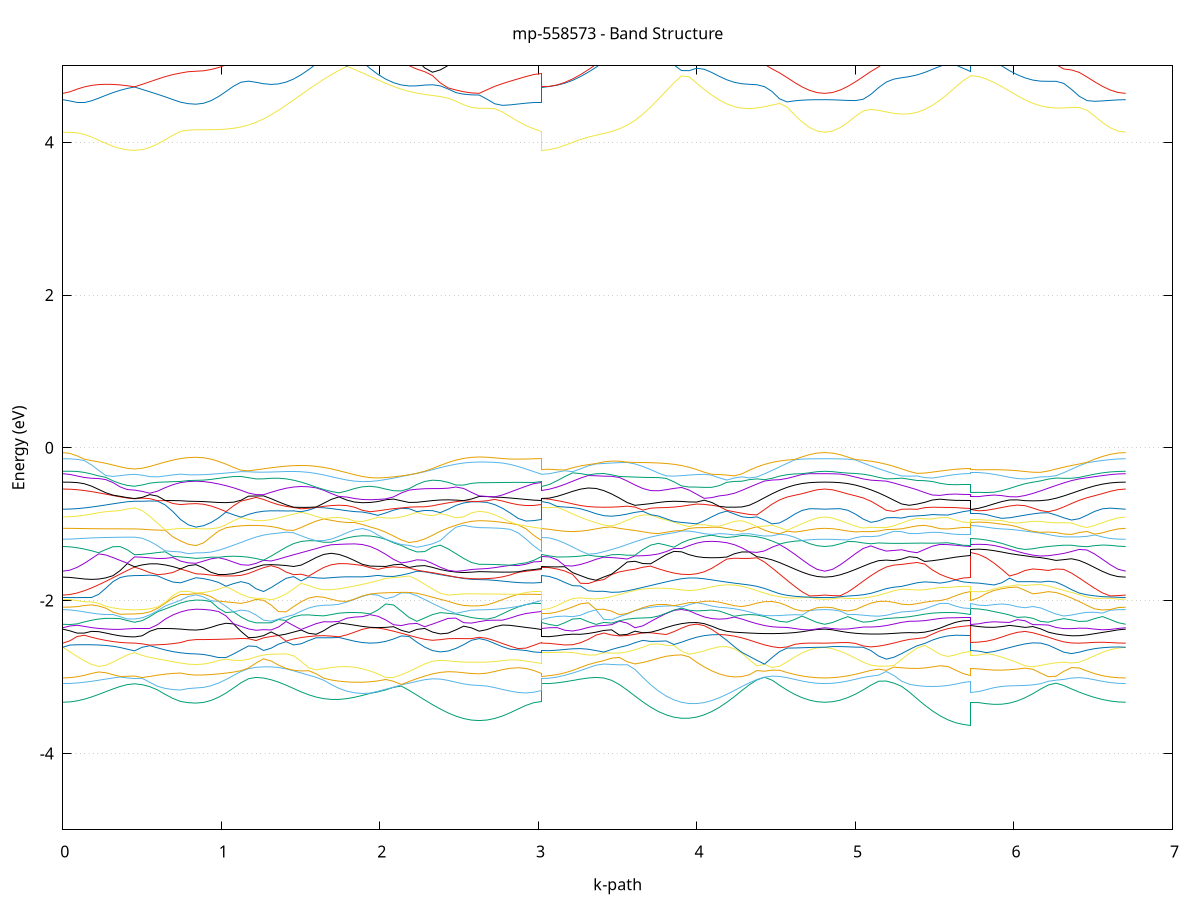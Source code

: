 set title 'mp-558573 - Band Structure'
set xlabel 'k-path'
set ylabel 'Energy (eV)'
set grid y
set yrange [-5:5]
set terminal png size 800,600
set output 'mp-558573_bands_gnuplot.png'
plot '-' using 1:2 with lines notitle, '-' using 1:2 with lines notitle, '-' using 1:2 with lines notitle, '-' using 1:2 with lines notitle, '-' using 1:2 with lines notitle, '-' using 1:2 with lines notitle, '-' using 1:2 with lines notitle, '-' using 1:2 with lines notitle, '-' using 1:2 with lines notitle, '-' using 1:2 with lines notitle, '-' using 1:2 with lines notitle, '-' using 1:2 with lines notitle, '-' using 1:2 with lines notitle, '-' using 1:2 with lines notitle, '-' using 1:2 with lines notitle, '-' using 1:2 with lines notitle, '-' using 1:2 with lines notitle, '-' using 1:2 with lines notitle, '-' using 1:2 with lines notitle, '-' using 1:2 with lines notitle, '-' using 1:2 with lines notitle, '-' using 1:2 with lines notitle, '-' using 1:2 with lines notitle, '-' using 1:2 with lines notitle, '-' using 1:2 with lines notitle, '-' using 1:2 with lines notitle, '-' using 1:2 with lines notitle, '-' using 1:2 with lines notitle, '-' using 1:2 with lines notitle, '-' using 1:2 with lines notitle, '-' using 1:2 with lines notitle, '-' using 1:2 with lines notitle, '-' using 1:2 with lines notitle, '-' using 1:2 with lines notitle, '-' using 1:2 with lines notitle, '-' using 1:2 with lines notitle, '-' using 1:2 with lines notitle, '-' using 1:2 with lines notitle, '-' using 1:2 with lines notitle, '-' using 1:2 with lines notitle, '-' using 1:2 with lines notitle, '-' using 1:2 with lines notitle, '-' using 1:2 with lines notitle, '-' using 1:2 with lines notitle, '-' using 1:2 with lines notitle, '-' using 1:2 with lines notitle, '-' using 1:2 with lines notitle, '-' using 1:2 with lines notitle, '-' using 1:2 with lines notitle, '-' using 1:2 with lines notitle, '-' using 1:2 with lines notitle, '-' using 1:2 with lines notitle, '-' using 1:2 with lines notitle, '-' using 1:2 with lines notitle, '-' using 1:2 with lines notitle, '-' using 1:2 with lines notitle, '-' using 1:2 with lines notitle, '-' using 1:2 with lines notitle, '-' using 1:2 with lines notitle, '-' using 1:2 with lines notitle, '-' using 1:2 with lines notitle, '-' using 1:2 with lines notitle, '-' using 1:2 with lines notitle, '-' using 1:2 with lines notitle, '-' using 1:2 with lines notitle, '-' using 1:2 with lines notitle, '-' using 1:2 with lines notitle, '-' using 1:2 with lines notitle, '-' using 1:2 with lines notitle, '-' using 1:2 with lines notitle, '-' using 1:2 with lines notitle, '-' using 1:2 with lines notitle, '-' using 1:2 with lines notitle, '-' using 1:2 with lines notitle, '-' using 1:2 with lines notitle, '-' using 1:2 with lines notitle, '-' using 1:2 with lines notitle, '-' using 1:2 with lines notitle, '-' using 1:2 with lines notitle, '-' using 1:2 with lines notitle, '-' using 1:2 with lines notitle, '-' using 1:2 with lines notitle, '-' using 1:2 with lines notitle, '-' using 1:2 with lines notitle, '-' using 1:2 with lines notitle, '-' using 1:2 with lines notitle, '-' using 1:2 with lines notitle, '-' using 1:2 with lines notitle, '-' using 1:2 with lines notitle, '-' using 1:2 with lines notitle, '-' using 1:2 with lines notitle, '-' using 1:2 with lines notitle, '-' using 1:2 with lines notitle, '-' using 1:2 with lines notitle, '-' using 1:2 with lines notitle, '-' using 1:2 with lines notitle, '-' using 1:2 with lines notitle, '-' using 1:2 with lines notitle, '-' using 1:2 with lines notitle, '-' using 1:2 with lines notitle, '-' using 1:2 with lines notitle, '-' using 1:2 with lines notitle, '-' using 1:2 with lines notitle, '-' using 1:2 with lines notitle, '-' using 1:2 with lines notitle, '-' using 1:2 with lines notitle, '-' using 1:2 with lines notitle, '-' using 1:2 with lines notitle, '-' using 1:2 with lines notitle, '-' using 1:2 with lines notitle, '-' using 1:2 with lines notitle, '-' using 1:2 with lines notitle, '-' using 1:2 with lines notitle, '-' using 1:2 with lines notitle, '-' using 1:2 with lines notitle, '-' using 1:2 with lines notitle, '-' using 1:2 with lines notitle, '-' using 1:2 with lines notitle, '-' using 1:2 with lines notitle, '-' using 1:2 with lines notitle, '-' using 1:2 with lines notitle, '-' using 1:2 with lines notitle, '-' using 1:2 with lines notitle, '-' using 1:2 with lines notitle, '-' using 1:2 with lines notitle, '-' using 1:2 with lines notitle, '-' using 1:2 with lines notitle, '-' using 1:2 with lines notitle
0.000000 -39.927037
0.045235 -39.926937
0.090469 -39.926437
0.135704 -39.925637
0.180938 -39.924637
0.226173 -39.923337
0.271407 -39.922037
0.316642 -39.920637
0.361876 -39.919437
0.407111 -39.918537
0.452345 -39.918237
0.452345 -39.918237
0.500741 -39.918137
0.549137 -39.917737
0.597533 -39.917037
0.645928 -39.916237
0.694324 -39.915437
0.742720 -39.914737
0.742720 -39.914737
0.791294 -39.914037
0.839867 -39.913737
0.839867 -39.913737
0.887260 -39.913537
0.934653 -39.912637
0.982046 -39.911237
1.029438 -39.909337
1.076831 -39.907037
1.124224 -39.904237
1.171616 -39.901137
1.219009 -39.897837
1.266402 -39.894237
1.313794 -39.890637
1.361187 -39.887037
1.408580 -39.883537
1.455973 -39.880237
1.503365 -39.877137
1.550758 -39.874437
1.598151 -39.873537
1.645543 -39.873037
1.692936 -39.873137
1.692936 -39.873137
1.742092 -39.873837
1.791248 -39.875037
1.840403 -39.876837
1.889559 -39.879137
1.938715 -39.881837
1.987871 -39.885037
2.037026 -39.888437
2.086182 -39.892137
2.135338 -39.896037
2.184493 -39.899837
2.233649 -39.903637
2.282805 -39.907337
2.331961 -39.910737
2.381116 -39.913737
2.430272 -39.916337
2.479428 -39.918437
2.528584 -39.919937
2.577739 -39.920837
2.626895 -39.921137
2.626895 -39.921137
2.675947 -39.921037
2.724999 -39.920537
2.774051 -39.919837
2.823103 -39.918837
2.872155 -39.917737
2.921208 -39.916637
2.970260 -39.915537
3.019312 -39.914737
3.019312 -39.918237
3.068504 -39.917937
3.117696 -39.916937
3.166888 -39.915337
3.216079 -39.913237
3.265271 -39.910537
3.314463 -39.907437
3.363655 -39.903937
3.412847 -39.900237
3.462039 -39.896237
3.511231 -39.892237
3.560423 -39.888237
3.609615 -39.884337
3.658807 -39.880637
3.707999 -39.877237
3.757191 -39.874237
3.806383 -39.872537
3.855575 -39.872737
3.855575 -39.872737
3.903113 -39.873437
3.950651 -39.874737
3.998190 -39.876637
4.045728 -39.878937
4.093266 -39.881837
4.140804 -39.885037
4.188342 -39.888737
4.235881 -39.892537
4.283419 -39.896637
4.330957 -39.900737
4.378495 -39.904937
4.426034 -39.908937
4.473572 -39.912737
4.521110 -39.916237
4.568648 -39.919437
4.616186 -39.922037
4.663725 -39.924237
4.711263 -39.925837
4.758801 -39.926737
4.806339 -39.927037
4.806339 -39.927037
4.854849 -39.926737
4.903360 -39.925737
4.951870 -39.924137
5.000380 -39.922037
5.048890 -39.919237
5.097401 -39.916137
5.145911 -39.912537
5.194421 -39.908637
5.242931 -39.904537
5.291442 -39.900337
5.339952 -39.896137
5.388462 -39.891937
5.436972 -39.888037
5.485483 -39.884337
5.533993 -39.880937
5.582503 -39.878137
5.631013 -39.875837
5.679524 -39.874237
5.728034 -39.873637
5.728034 -39.873637
5.776881 -39.874037
5.825729 -39.875037
5.874576 -39.876737
5.923424 -39.879037
5.972271 -39.881837
6.021119 -39.885037
6.069966 -39.888637
6.118814 -39.892537
6.167662 -39.896637
6.216509 -39.900737
6.265357 -39.904837
6.314204 -39.908937
6.363052 -39.912737
6.411899 -39.916237
6.460747 -39.919337
6.509594 -39.922037
6.558442 -39.924237
6.607289 -39.925837
6.656137 -39.926737
6.704984 -39.927037
e
0.000000 -39.890737
0.045235 -39.890937
0.090469 -39.891437
0.135704 -39.892237
0.180938 -39.893237
0.226173 -39.894537
0.271407 -39.895937
0.316642 -39.897237
0.361876 -39.898537
0.407111 -39.899337
0.452345 -39.899637
0.452345 -39.899637
0.500741 -39.899737
0.549137 -39.899937
0.597533 -39.900337
0.645928 -39.900937
0.694324 -39.901537
0.742720 -39.902137
0.742720 -39.902137
0.791294 -39.902737
0.839867 -39.903037
0.839867 -39.903037
0.887260 -39.902737
0.934653 -39.902037
0.982046 -39.900937
1.029438 -39.899337
1.076831 -39.897437
1.124224 -39.895137
1.171616 -39.892737
1.219009 -39.890137
1.266402 -39.887437
1.313794 -39.884737
1.361187 -39.882137
1.408580 -39.879737
1.455973 -39.877637
1.503365 -39.875837
1.550758 -39.874337
1.598151 -39.872037
1.645543 -39.870037
1.692936 -39.868637
1.692936 -39.868637
1.742092 -39.867737
1.791248 -39.867337
1.840403 -39.867537
1.889559 -39.868337
1.938715 -39.869637
1.987871 -39.871437
2.037026 -39.873637
2.086182 -39.876137
2.135338 -39.878937
2.184493 -39.881837
2.233649 -39.884837
2.282805 -39.887837
2.331961 -39.890637
2.381116 -39.893137
2.430272 -39.895337
2.479428 -39.897237
2.528584 -39.898537
2.577739 -39.899337
2.626895 -39.899637
2.626895 -39.899637
2.675947 -39.899637
2.724999 -39.899737
2.774051 -39.899837
2.823103 -39.900037
2.872155 -39.900437
2.921208 -39.900937
2.970260 -39.901537
3.019312 -39.902137
3.019312 -39.899637
3.068504 -39.899437
3.117696 -39.898737
3.166888 -39.897537
3.216079 -39.895937
3.265271 -39.894037
3.314463 -39.891737
3.363655 -39.889337
3.412847 -39.886737
3.462039 -39.884137
3.511231 -39.881537
3.560423 -39.879137
3.609615 -39.877037
3.658807 -39.875237
3.707999 -39.873837
3.757191 -39.872937
3.806383 -39.871637
3.855575 -39.869637
3.855575 -39.869637
3.903113 -39.868137
3.950651 -39.867137
3.998190 -39.866637
4.045728 -39.866637
4.093266 -39.867137
4.140804 -39.868137
4.188342 -39.869437
4.235881 -39.871137
4.283419 -39.873037
4.330957 -39.875137
4.378495 -39.877437
4.426034 -39.879637
4.473572 -39.881937
4.521110 -39.884037
4.568648 -39.885937
4.616186 -39.887537
4.663725 -39.888937
4.711263 -39.889937
4.758801 -39.890537
4.806339 -39.890737
4.806339 -39.890737
4.854849 -39.890537
4.903360 -39.890037
4.951870 -39.889037
5.000380 -39.887837
5.048890 -39.886337
5.097401 -39.884537
5.145911 -39.882537
5.194421 -39.880537
5.242931 -39.878337
5.291442 -39.876337
5.339952 -39.874337
5.388462 -39.872437
5.436972 -39.870837
5.485483 -39.869637
5.533993 -39.868637
5.582503 -39.868037
5.631013 -39.867837
5.679524 -39.867837
5.728034 -39.867837
5.728034 -39.867837
5.776881 -39.867937
5.825729 -39.868337
5.874576 -39.869037
5.923424 -39.869937
5.972271 -39.871237
6.021119 -39.872637
6.069966 -39.874337
6.118814 -39.876037
6.167662 -39.877937
6.216509 -39.879837
6.265357 -39.881737
6.314204 -39.883437
6.363052 -39.885137
6.411899 -39.886537
6.460747 -39.887837
6.509594 -39.888937
6.558442 -39.889737
6.607289 -39.890337
6.656137 -39.890637
6.704984 -39.890737
e
0.000000 -39.871837
0.045235 -39.871737
0.090469 -39.871537
0.135704 -39.871337
0.180938 -39.871037
0.226173 -39.870737
0.271407 -39.870337
0.316642 -39.870037
0.361876 -39.869837
0.407111 -39.869637
0.452345 -39.869537
0.452345 -39.869537
0.500741 -39.869737
0.549137 -39.870237
0.597533 -39.870937
0.645928 -39.871737
0.694324 -39.872337
0.742720 -39.872737
0.742720 -39.872737
0.791294 -39.872837
0.839867 -39.872837
0.839867 -39.872837
0.887260 -39.872637
0.934653 -39.871737
0.982046 -39.870337
1.029438 -39.868437
1.076831 -39.866037
1.124224 -39.863237
1.171616 -39.860037
1.219009 -39.856637
1.266402 -39.852937
1.313794 -39.849137
1.361187 -39.845337
1.408580 -39.841637
1.455973 -39.838037
1.503365 -39.834537
1.550758 -39.831437
1.598151 -39.828637
1.645543 -39.826337
1.692936 -39.824337
1.692936 -39.824337
1.742092 -39.822837
1.791248 -39.824137
1.840403 -39.826337
1.889559 -39.828937
1.938715 -39.831937
1.987871 -39.835337
2.037026 -39.838937
2.086182 -39.842737
2.135338 -39.846537
2.184493 -39.850337
2.233649 -39.854037
2.282805 -39.857537
2.331961 -39.860737
2.381116 -39.863537
2.430272 -39.865937
2.479428 -39.867937
2.528584 -39.869337
2.577739 -39.870237
2.626895 -39.870437
2.626895 -39.870437
2.675947 -39.870537
2.724999 -39.870837
2.774051 -39.871237
2.823103 -39.871737
2.872155 -39.872237
2.921208 -39.872537
2.970260 -39.872737
3.019312 -39.872737
3.019312 -39.869537
3.068504 -39.869237
3.117696 -39.868337
3.166888 -39.866937
3.216079 -39.864837
3.265271 -39.862337
3.314463 -39.859437
3.363655 -39.856137
3.412847 -39.852637
3.462039 -39.848937
3.511231 -39.845137
3.560423 -39.841337
3.609615 -39.837637
3.658807 -39.834137
3.707999 -39.831037
3.757191 -39.828137
3.806383 -39.825737
3.855575 -39.823737
3.855575 -39.823737
3.903113 -39.822937
3.950651 -39.824237
3.998190 -39.825937
4.045728 -39.828237
4.093266 -39.830837
4.140804 -39.833837
4.188342 -39.837237
4.235881 -39.840737
4.283419 -39.844437
4.330957 -39.848137
4.378495 -39.851937
4.426034 -39.855537
4.473572 -39.858937
4.521110 -39.862137
4.568648 -39.864937
4.616186 -39.867337
4.663725 -39.869237
4.711263 -39.870637
4.758801 -39.871537
4.806339 -39.871837
4.806339 -39.871837
4.854849 -39.871537
4.903360 -39.870637
4.951870 -39.869237
5.000380 -39.867337
5.048890 -39.864937
5.097401 -39.862237
5.145911 -39.859037
5.194421 -39.855637
5.242931 -39.852037
5.291442 -39.848337
5.339952 -39.844537
5.388462 -39.840837
5.436972 -39.837337
5.485483 -39.833937
5.533993 -39.830937
5.582503 -39.828237
5.631013 -39.825937
5.679524 -39.824137
5.728034 -39.823137
5.728034 -39.823137
5.776881 -39.824037
5.825729 -39.825737
5.874576 -39.827837
5.923424 -39.830237
5.972271 -39.833037
6.021119 -39.836137
6.069966 -39.839337
6.118814 -39.842737
6.167662 -39.846237
6.216509 -39.849737
6.265357 -39.853137
6.314204 -39.856537
6.363052 -39.859637
6.411899 -39.862637
6.460747 -39.865237
6.509594 -39.867537
6.558442 -39.869337
6.607289 -39.870637
6.656137 -39.871537
6.704984 -39.871837
e
0.000000 -39.844437
0.045235 -39.844437
0.090469 -39.844537
0.135704 -39.844737
0.180938 -39.844837
0.226173 -39.845137
0.271407 -39.845337
0.316642 -39.845537
0.361876 -39.845637
0.407111 -39.845837
0.452345 -39.845837
0.452345 -39.845837
0.500741 -39.845737
0.549137 -39.845437
0.597533 -39.845037
0.645928 -39.844537
0.694324 -39.844237
0.742720 -39.843937
0.742720 -39.843937
0.791294 -39.843837
0.839867 -39.843837
0.839867 -39.843837
0.887260 -39.843637
0.934653 -39.843037
0.982046 -39.842037
1.029438 -39.840737
1.076831 -39.839037
1.124224 -39.837237
1.171616 -39.835137
1.219009 -39.832937
1.266402 -39.830737
1.313794 -39.828537
1.361187 -39.826537
1.408580 -39.824637
1.455973 -39.823137
1.503365 -39.821837
1.550758 -39.821037
1.598151 -39.820637
1.645543 -39.820737
1.692936 -39.821337
1.692936 -39.821337
1.742092 -39.822437
1.791248 -39.821837
1.840403 -39.821437
1.889559 -39.821537
1.938715 -39.822037
1.987871 -39.823037
2.037026 -39.824437
2.086182 -39.826037
2.135338 -39.827937
2.184493 -39.830037
2.233649 -39.832237
2.282805 -39.834337
2.331961 -39.836337
2.381116 -39.838237
2.430272 -39.839937
2.479428 -39.841237
2.528584 -39.842237
2.577739 -39.842837
2.626895 -39.843037
2.626895 -39.843037
2.675947 -39.843037
2.724999 -39.843137
2.774051 -39.843237
2.823103 -39.843337
2.872155 -39.843437
2.921208 -39.843637
2.970260 -39.843737
3.019312 -39.843937
3.019312 -39.845837
3.068504 -39.845637
3.117696 -39.844937
3.166888 -39.843937
3.216079 -39.842437
3.265271 -39.840737
3.314463 -39.838637
3.363655 -39.836437
3.412847 -39.834137
3.462039 -39.831837
3.511231 -39.829537
3.560423 -39.827437
3.609615 -39.825537
3.658807 -39.824037
3.707999 -39.822837
3.757191 -39.822137
3.806383 -39.821837
3.855575 -39.822137
3.855575 -39.822137
3.903113 -39.822337
3.950651 -39.821437
3.998190 -39.821037
4.045728 -39.821037
4.093266 -39.821537
4.140804 -39.822537
4.188342 -39.823837
4.235881 -39.825437
4.283419 -39.827337
4.330957 -39.829337
4.378495 -39.831537
4.426034 -39.833737
4.473572 -39.835837
4.521110 -39.837937
4.568648 -39.839737
4.616186 -39.841337
4.663725 -39.842637
4.711263 -39.843637
4.758801 -39.844237
4.806339 -39.844437
4.806339 -39.844437
4.854849 -39.844237
4.903360 -39.843637
4.951870 -39.842737
5.000380 -39.841437
5.048890 -39.839937
5.097401 -39.838137
5.145911 -39.836137
5.194421 -39.834037
5.242931 -39.831837
5.291442 -39.829737
5.339952 -39.827737
5.388462 -39.825837
5.436972 -39.824237
5.485483 -39.822937
5.533993 -39.821937
5.582503 -39.821437
5.631013 -39.821337
5.679524 -39.821637
5.728034 -39.822137
5.728034 -39.822237
5.776881 -39.821637
5.825729 -39.821237
5.874576 -39.821237
5.923424 -39.821637
5.972271 -39.822437
6.021119 -39.823537
6.069966 -39.825037
6.118814 -39.826637
6.167662 -39.828537
6.216509 -39.830537
6.265357 -39.832537
6.314204 -39.834637
6.363052 -39.836637
6.411899 -39.838537
6.460747 -39.840237
6.509594 -39.841637
6.558442 -39.842837
6.607289 -39.843737
6.656137 -39.844237
6.704984 -39.844437
e
0.000000 -39.706037
0.045235 -39.706037
0.090469 -39.706137
0.135704 -39.706237
0.180938 -39.706437
0.226173 -39.706537
0.271407 -39.706637
0.316642 -39.706837
0.361876 -39.706937
0.407111 -39.706937
0.452345 -39.707037
0.452345 -39.707037
0.500741 -39.707037
0.549137 -39.707237
0.597533 -39.707537
0.645928 -39.707937
0.694324 -39.708237
0.742720 -39.708437
0.742720 -39.708437
0.791294 -39.708537
0.839867 -39.708637
0.839867 -39.708637
0.887260 -39.708337
0.934653 -39.707637
0.982046 -39.706437
1.029438 -39.704837
1.076831 -39.702737
1.124224 -39.700437
1.171616 -39.697837
1.219009 -39.694937
1.266402 -39.692037
1.313794 -39.689037
1.361187 -39.686037
1.408580 -39.683237
1.455973 -39.680537
1.503365 -39.678237
1.550758 -39.676137
1.598151 -39.674537
1.645543 -39.673337
1.692936 -39.672537
1.692936 -39.672537
1.742092 -39.672337
1.791248 -39.672537
1.840403 -39.673437
1.889559 -39.674737
1.938715 -39.676437
1.987871 -39.678637
2.037026 -39.681137
2.086182 -39.683937
2.135338 -39.686837
2.184493 -39.689937
2.233649 -39.692937
2.282805 -39.695837
2.331961 -39.698637
2.381116 -39.701037
2.430272 -39.703237
2.479428 -39.704937
2.528584 -39.706237
2.577739 -39.707037
2.626895 -39.707237
2.626895 -39.707237
2.675947 -39.707337
2.724999 -39.707437
2.774051 -39.707537
2.823103 -39.707737
2.872155 -39.707937
2.921208 -39.708137
2.970260 -39.708337
3.019312 -39.708437
3.019312 -39.707037
3.068504 -39.706737
3.117696 -39.706037
3.166888 -39.704737
3.216079 -39.703137
3.265271 -39.701037
3.314463 -39.698637
3.363655 -39.695937
3.412847 -39.693137
3.462039 -39.690137
3.511231 -39.687237
3.560423 -39.684337
3.609615 -39.681537
3.658807 -39.679037
3.707999 -39.676937
3.757191 -39.675037
3.806383 -39.673637
3.855575 -39.672737
3.855575 -39.672737
3.903113 -39.672337
3.950651 -39.672437
3.998190 -39.672937
4.045728 -39.674037
4.093266 -39.675437
4.140804 -39.677237
4.188342 -39.679437
4.235881 -39.681837
4.283419 -39.684537
4.330957 -39.687337
4.378495 -39.690137
4.426034 -39.692937
4.473572 -39.695637
4.521110 -39.698137
4.568648 -39.700437
4.616186 -39.702337
4.663725 -39.703937
4.711263 -39.705137
4.758801 -39.705837
4.806339 -39.706037
4.806339 -39.706037
4.854849 -39.705837
4.903360 -39.705137
4.951870 -39.704037
5.000380 -39.702437
5.048890 -39.700537
5.097401 -39.698337
5.145911 -39.695937
5.194421 -39.693337
5.242931 -39.690537
5.291442 -39.687737
5.339952 -39.685037
5.388462 -39.682337
5.436972 -39.679937
5.485483 -39.677737
5.533993 -39.675837
5.582503 -39.674337
5.631013 -39.673237
5.679524 -39.672537
5.728034 -39.672337
5.728034 -39.672337
5.776881 -39.672537
5.825729 -39.673137
5.874576 -39.674237
5.923424 -39.675637
5.972271 -39.677437
6.021119 -39.679437
6.069966 -39.681737
6.118814 -39.684237
6.167662 -39.686837
6.216509 -39.689537
6.265357 -39.692137
6.314204 -39.694637
6.363052 -39.697137
6.411899 -39.699337
6.460747 -39.701237
6.509594 -39.702937
6.558442 -39.704237
6.607289 -39.705237
6.656137 -39.705837
6.704984 -39.706037
e
0.000000 -39.693637
0.045235 -39.693637
0.090469 -39.693637
0.135704 -39.693637
0.180938 -39.693537
0.226173 -39.693537
0.271407 -39.693537
0.316642 -39.693537
0.361876 -39.693537
0.407111 -39.693537
0.452345 -39.693537
0.452345 -39.693537
0.500741 -39.693437
0.549137 -39.693237
0.597533 -39.692837
0.645928 -39.692537
0.694324 -39.692137
0.742720 -39.691937
0.742720 -39.691937
0.791294 -39.691837
0.839867 -39.691737
0.839867 -39.691737
0.887260 -39.691537
0.934653 -39.690837
0.982046 -39.689637
1.029438 -39.688037
1.076831 -39.686037
1.124224 -39.683837
1.171616 -39.681237
1.219009 -39.678537
1.266402 -39.675637
1.313794 -39.672737
1.361187 -39.669837
1.408580 -39.667137
1.455973 -39.664637
1.503365 -39.662337
1.550758 -39.660437
1.598151 -39.658837
1.645543 -39.657737
1.692936 -39.657137
1.692936 -39.657137
1.742092 -39.656937
1.791248 -39.657337
1.840403 -39.658237
1.889559 -39.659537
1.938715 -39.661337
1.987871 -39.663537
2.037026 -39.666137
2.086182 -39.668837
2.135338 -39.671837
2.184493 -39.674837
2.233649 -39.677837
2.282805 -39.680737
2.331961 -39.683537
2.381116 -39.685937
2.430272 -39.688137
2.479428 -39.689837
2.528584 -39.691037
2.577739 -39.691837
2.626895 -39.692137
2.626895 -39.692137
2.675947 -39.692137
2.724999 -39.692037
2.774051 -39.692037
2.823103 -39.692037
2.872155 -39.691937
2.921208 -39.691937
2.970260 -39.691937
3.019312 -39.691937
3.019312 -39.693537
3.068504 -39.693237
3.117696 -39.692437
3.166888 -39.691137
3.216079 -39.689337
3.265271 -39.687137
3.314463 -39.684537
3.363655 -39.681737
3.412847 -39.678637
3.462039 -39.675537
3.511231 -39.672337
3.560423 -39.669337
3.609615 -39.666437
3.658807 -39.663737
3.707999 -39.661437
3.757191 -39.659537
3.806383 -39.658137
3.855575 -39.657237
3.855575 -39.657237
3.903113 -39.656937
3.950651 -39.657037
3.998190 -39.657737
4.045728 -39.658937
4.093266 -39.660537
4.140804 -39.662537
4.188342 -39.664937
4.235881 -39.667537
4.283419 -39.670437
4.330957 -39.673437
4.378495 -39.676537
4.426034 -39.679537
4.473572 -39.682437
4.521110 -39.685137
4.568648 -39.687637
4.616186 -39.689737
4.663725 -39.691337
4.711263 -39.692637
4.758801 -39.693337
4.806339 -39.693637
4.806339 -39.693637
4.854849 -39.693337
4.903360 -39.692637
4.951870 -39.691437
5.000380 -39.689737
5.048890 -39.687737
5.097401 -39.685337
5.145911 -39.682637
5.194421 -39.679837
5.242931 -39.676837
5.291442 -39.673837
5.339952 -39.670837
5.388462 -39.667937
5.436972 -39.665237
5.485483 -39.662837
5.533993 -39.660837
5.582503 -39.659137
5.631013 -39.657937
5.679524 -39.657137
5.728034 -39.656937
5.728034 -39.656937
5.776881 -39.657137
5.825729 -39.657837
5.874576 -39.658837
5.923424 -39.660337
5.972271 -39.662137
6.021119 -39.664237
6.069966 -39.666637
6.118814 -39.669337
6.167662 -39.672037
6.216509 -39.674937
6.265357 -39.677837
6.314204 -39.680637
6.363052 -39.683337
6.411899 -39.685837
6.460747 -39.688037
6.509594 -39.689937
6.558442 -39.691537
6.607289 -39.692637
6.656137 -39.693337
6.704984 -39.693637
e
0.000000 -20.978737
0.045235 -20.976237
0.090469 -20.968937
0.135704 -20.956937
0.180938 -20.940637
0.226173 -20.920537
0.271407 -20.897437
0.316642 -20.872337
0.361876 -20.846737
0.407111 -20.824137
0.452345 -20.813437
0.452345 -20.813437
0.500741 -20.820737
0.549137 -20.836937
0.597533 -20.854937
0.645928 -20.871237
0.694324 -20.884437
0.742720 -20.893937
0.742720 -20.893937
0.791294 -20.884337
0.839867 -20.880637
0.839867 -20.880637
0.887260 -20.878637
0.934653 -20.872737
0.982046 -20.863237
1.029438 -20.850737
1.076831 -20.836037
1.124224 -20.820637
1.171616 -20.806437
1.219009 -20.796337
1.266402 -20.793337
1.313794 -20.799737
1.361187 -20.815337
1.408580 -20.837637
1.455973 -20.863437
1.503365 -20.889537
1.550758 -20.913337
1.598151 -20.933137
1.645543 -20.947437
1.692936 -20.955437
1.692936 -20.955437
1.742092 -20.956337
1.791248 -20.949637
1.840403 -20.935437
1.889559 -20.914237
1.938715 -20.886837
1.987871 -20.854837
2.037026 -20.821237
2.086182 -20.839137
2.135338 -20.863437
2.184493 -20.891737
2.233649 -20.921637
2.282805 -20.951437
2.331961 -20.979537
2.381116 -21.004937
2.430272 -21.026637
2.479428 -21.044037
2.528584 -21.056837
2.577739 -21.064637
2.626895 -21.067237
2.626895 -21.067237
2.675947 -21.063937
2.724999 -21.053937
2.774051 -21.037737
2.823103 -21.015637
2.872155 -20.988437
2.921208 -20.957237
2.970260 -20.924237
3.019312 -20.893937
3.019312 -20.813437
3.068504 -20.811937
3.117696 -20.807537
3.166888 -20.800437
3.216079 -20.791337
3.265271 -20.781137
3.314463 -20.770837
3.363655 -20.762237
3.412847 -20.757237
3.462039 -20.758437
3.511231 -20.768337
3.560423 -20.788037
3.609615 -20.815937
3.658807 -20.848037
3.707999 -20.879837
3.757191 -20.908337
3.806383 -20.931337
3.855575 -20.947537
3.855575 -20.947537
3.903113 -20.956237
3.950651 -20.957737
3.998190 -20.952037
4.045728 -20.939637
4.093266 -20.921137
4.140804 -20.897537
4.188342 -20.869937
4.235881 -20.839937
4.283419 -20.809337
4.330957 -20.825337
4.378495 -20.846137
4.426034 -20.868237
4.473572 -20.890337
4.521110 -20.911437
4.568648 -20.930737
4.616186 -20.947337
4.663725 -20.960737
4.711263 -20.970637
4.758801 -20.976637
4.806339 -20.978737
4.806339 -20.978737
4.854849 -20.976537
4.903360 -20.970137
4.951870 -20.959637
5.000380 -20.945337
5.048890 -20.927637
5.097401 -20.907237
5.145911 -20.884837
5.194421 -20.861637
5.242931 -20.839437
5.291442 -20.821337
5.339952 -20.816137
5.388462 -20.833137
5.436972 -20.859937
5.485483 -20.887637
5.533993 -20.913037
5.582503 -20.934237
5.631013 -20.950037
5.679524 -20.959837
5.728034 -20.963237
5.728034 -20.956737
5.776881 -20.953837
5.825729 -20.945437
5.874576 -20.931837
5.923424 -20.913837
5.972271 -20.892437
6.021119 -20.869537
6.069966 -20.848437
6.118814 -20.836237
6.167662 -20.840237
6.216509 -20.855037
6.265357 -20.873737
6.314204 -20.893137
6.363052 -20.911737
6.411899 -20.928637
6.460747 -20.943537
6.509594 -20.955937
6.558442 -20.965837
6.607289 -20.972937
6.656137 -20.977237
6.704984 -20.978737
e
0.000000 -20.727537
0.045235 -20.729237
0.090469 -20.729737
0.135704 -20.727037
0.180938 -20.721337
0.226173 -20.714037
0.271407 -20.708937
0.316642 -20.712137
0.361876 -20.723537
0.407111 -20.738237
0.452345 -20.746337
0.452345 -20.746337
0.500741 -20.743537
0.549137 -20.738737
0.597533 -20.734337
0.645928 -20.729737
0.694324 -20.723737
0.742720 -20.715437
0.742720 -20.715437
0.791294 -20.715037
0.839867 -20.715437
0.839867 -20.715437
0.887260 -20.713537
0.934653 -20.707737
0.982046 -20.698337
1.029438 -20.685637
1.076831 -20.670437
1.124224 -20.653537
1.171616 -20.636137
1.219009 -20.620037
1.266402 -20.607637
1.313794 -20.602137
1.361187 -20.607037
1.408580 -20.626137
1.455973 -20.665337
1.503365 -20.705937
1.550758 -20.741437
1.598151 -20.770537
1.645543 -20.792637
1.692936 -20.807737
1.692936 -20.807737
1.742092 -20.816137
1.791248 -20.818237
1.840403 -20.815837
1.889559 -20.811437
1.938715 -20.808737
1.987871 -20.811137
2.037026 -20.820637
2.086182 -20.788337
2.135338 -20.764537
2.184493 -20.753437
2.233649 -20.751637
2.282805 -20.754937
2.331961 -20.760537
2.381116 -20.767237
2.430272 -20.773937
2.479428 -20.779837
2.528584 -20.784437
2.577739 -20.787237
2.626895 -20.788237
2.626895 -20.788237
2.675947 -20.785337
2.724999 -20.776637
2.774051 -20.762737
2.823103 -20.744837
2.872155 -20.725337
2.921208 -20.709737
2.970260 -20.706937
3.019312 -20.715437
3.019312 -20.746337
3.068504 -20.743837
3.117696 -20.736137
3.166888 -20.723637
3.216079 -20.706337
3.265271 -20.684737
3.314463 -20.659537
3.363655 -20.631537
3.412847 -20.604337
3.462039 -20.597637
3.511231 -20.611437
3.560423 -20.635537
3.609615 -20.670437
3.658807 -20.712137
3.707999 -20.752037
3.757191 -20.786437
3.806383 -20.813737
3.855575 -20.833237
3.855575 -20.833237
3.903113 -20.844237
3.950651 -20.847637
3.998190 -20.843637
4.045728 -20.832937
4.093266 -20.816637
4.140804 -20.796537
4.188342 -20.784537
4.235881 -20.793037
4.283419 -20.807237
4.330957 -20.780237
4.378495 -20.754637
4.426034 -20.734337
4.473572 -20.720537
4.521110 -20.713137
4.568648 -20.710837
4.616186 -20.711837
4.663725 -20.716637
4.711263 -20.722437
4.758801 -20.726237
4.806339 -20.727537
4.806339 -20.727537
4.854849 -20.726537
4.903360 -20.723737
4.951870 -20.719837
5.000380 -20.715937
5.048890 -20.712837
5.097401 -20.711937
5.145911 -20.714637
5.194421 -20.722737
5.242931 -20.736737
5.291442 -20.755037
5.339952 -20.768737
5.388462 -20.768037
5.436972 -20.764337
5.485483 -20.769737
5.533993 -20.784437
5.582503 -20.797137
5.631013 -20.805137
5.679524 -20.807537
5.728034 -20.806337
5.728034 -20.817237
5.776881 -20.815337
5.825729 -20.809537
5.874576 -20.800337
5.923424 -20.788637
5.972271 -20.776637
6.021119 -20.769737
6.069966 -20.771437
6.118814 -20.772037
6.167662 -20.761937
6.216509 -20.745637
6.265357 -20.729537
6.314204 -20.716337
6.363052 -20.706837
6.411899 -20.702737
6.460747 -20.710037
6.509594 -20.718537
6.558442 -20.724737
6.607289 -20.728037
6.656137 -20.728337
6.704984 -20.727537
e
0.000000 -20.719637
0.045235 -20.715037
0.090469 -20.706637
0.135704 -20.697837
0.180938 -20.690537
0.226173 -20.685537
0.271407 -20.680737
0.316642 -20.671537
0.361876 -20.658137
0.407111 -20.643837
0.452345 -20.634437
0.452345 -20.634437
0.500741 -20.624737
0.549137 -20.613737
0.597533 -20.608637
0.645928 -20.601337
0.694324 -20.591537
0.742720 -20.579537
0.742720 -20.579537
0.791294 -20.545437
0.839867 -20.504137
0.839867 -20.504137
0.887260 -20.503937
0.934653 -20.503537
0.982046 -20.503137
1.029438 -20.503337
1.076831 -20.504537
1.124224 -20.507737
1.171616 -20.513637
1.219009 -20.523137
1.266402 -20.536537
1.313794 -20.553537
1.361187 -20.574337
1.408580 -20.613637
1.455973 -20.643937
1.503365 -20.670937
1.550758 -20.696037
1.598151 -20.717137
1.645543 -20.732437
1.692936 -20.740737
1.692936 -20.740737
1.742092 -20.741137
1.791248 -20.735837
1.840403 -20.737937
1.889559 -20.736137
1.938715 -20.731537
1.987871 -20.725137
2.037026 -20.717337
2.086182 -20.706937
2.135338 -20.690537
2.184493 -20.666637
2.233649 -20.640737
2.282805 -20.618337
2.331961 -20.601537
2.381116 -20.590337
2.430272 -20.583537
2.479428 -20.579837
2.528584 -20.578137
2.577739 -20.577437
2.626895 -20.577237
2.626895 -20.577237
2.675947 -20.578737
2.724999 -20.580437
2.774051 -20.583237
2.823103 -20.589037
2.872155 -20.597937
2.921208 -20.605237
2.970260 -20.600237
3.019312 -20.579537
3.019312 -20.634437
3.068504 -20.632937
3.117696 -20.628637
3.166888 -20.621937
3.216079 -20.613337
3.265271 -20.603937
3.314463 -20.595237
3.363655 -20.588837
3.412847 -20.585937
3.462039 -20.574937
3.511231 -20.581437
3.560423 -20.610637
3.609615 -20.648537
3.658807 -20.680737
3.707999 -20.709237
3.757191 -20.733437
3.806383 -20.752137
3.855575 -20.764837
3.855575 -20.764837
3.903113 -20.771637
3.950651 -20.774137
3.998190 -20.773937
4.045728 -20.773037
4.093266 -20.773037
4.140804 -20.774637
4.188342 -20.769137
4.235881 -20.746837
4.283419 -20.725137
4.330957 -20.707437
4.378495 -20.695637
4.426034 -20.690137
4.473572 -20.690337
4.521110 -20.694737
4.568648 -20.701637
4.616186 -20.709337
4.663725 -20.714337
4.711263 -20.716937
4.758801 -20.718937
4.806339 -20.719637
4.806339 -20.719637
4.854849 -20.718437
4.903360 -20.715037
4.951870 -20.709337
5.000380 -20.701637
5.048890 -20.692937
5.097401 -20.684837
5.145911 -20.679237
5.194421 -20.678537
5.242931 -20.683637
5.291442 -20.694237
5.339952 -20.709037
5.388462 -20.726837
5.436972 -20.745337
5.485483 -20.757837
5.533993 -20.763337
5.582503 -20.771437
5.631013 -20.782237
5.679524 -20.793437
5.728034 -20.799637
5.728034 -20.737437
5.776881 -20.735937
5.825729 -20.735537
5.874576 -20.735737
5.923424 -20.736737
5.972271 -20.738037
6.021119 -20.735537
6.069966 -20.724637
6.118814 -20.710237
6.167662 -20.696637
6.216509 -20.686637
6.265357 -20.681937
6.314204 -20.683337
6.363052 -20.689537
6.411899 -20.697237
6.460747 -20.697837
6.509594 -20.699637
6.558442 -20.704137
6.607289 -20.710337
6.656137 -20.716437
6.704984 -20.719637
e
0.000000 -20.578237
0.045235 -20.576837
0.090469 -20.572837
0.135704 -20.566937
0.180938 -20.561737
0.226173 -20.561337
0.271407 -20.568137
0.316642 -20.580137
0.361876 -20.594237
0.407111 -20.608437
0.452345 -20.617637
0.452345 -20.617637
0.500741 -20.616537
0.549137 -20.597537
0.597533 -20.557837
0.645928 -20.509737
0.694324 -20.456537
0.742720 -20.403237
0.742720 -20.403237
0.791294 -20.450937
0.839867 -20.499737
0.839867 -20.499737
0.887260 -20.499637
0.934653 -20.499137
0.982046 -20.498537
1.029438 -20.498237
1.076831 -20.498437
1.124224 -20.499237
1.171616 -20.500237
1.219009 -20.499937
1.266402 -20.495837
1.313794 -20.517237
1.361187 -20.564737
1.408580 -20.589937
1.455973 -20.608837
1.503365 -20.627637
1.550758 -20.655237
1.598151 -20.680337
1.645543 -20.701237
1.692936 -20.717537
1.692936 -20.717537
1.742092 -20.729237
1.791248 -20.732637
1.840403 -20.715037
1.889559 -20.688637
1.938715 -20.653837
1.987871 -20.611237
2.037026 -20.563037
2.086182 -20.522637
2.135338 -20.499237
2.184493 -20.488437
2.233649 -20.489537
2.282805 -20.499137
2.331961 -20.512937
2.381116 -20.527937
2.430272 -20.542137
2.479428 -20.554237
2.528584 -20.563337
2.577739 -20.569037
2.626895 -20.570937
2.626895 -20.570937
2.675947 -20.565637
2.724999 -20.552837
2.774051 -20.533337
2.823103 -20.507137
2.872155 -20.474537
2.921208 -20.436537
2.970260 -20.397337
3.019312 -20.403237
3.019312 -20.617637
3.068504 -20.616337
3.117696 -20.612537
3.166888 -20.606637
3.216079 -20.598737
3.265271 -20.589637
3.314463 -20.580037
3.363655 -20.571337
3.412847 -20.565637
3.462039 -20.567037
3.511231 -20.577237
3.560423 -20.604637
3.609615 -20.627037
3.658807 -20.645937
3.707999 -20.661937
3.757191 -20.675137
3.806383 -20.685337
3.855575 -20.692037
3.855575 -20.692037
3.903113 -20.694637
3.950651 -20.693137
3.998190 -20.687437
4.045728 -20.678037
4.093266 -20.665637
4.140804 -20.651437
4.188342 -20.636737
4.235881 -20.623037
4.283419 -20.611637
4.330957 -20.603237
4.378495 -20.597537
4.426034 -20.593837
4.473572 -20.590837
4.521110 -20.587937
4.568648 -20.585037
4.616186 -20.582437
4.663725 -20.580537
4.711263 -20.579237
4.758801 -20.578537
4.806339 -20.578237
4.806339 -20.578237
4.854849 -20.578437
4.903360 -20.578837
4.951870 -20.579737
5.000380 -20.581437
5.048890 -20.583937
5.097401 -20.587137
5.145911 -20.590237
5.194421 -20.592137
5.242931 -20.592837
5.291442 -20.593937
5.339952 -20.597637
5.388462 -20.605737
5.436972 -20.619337
5.485483 -20.640437
5.533993 -20.668237
5.582503 -20.695037
5.631013 -20.714737
5.679524 -20.725737
5.728034 -20.729237
5.728034 -20.735037
5.776881 -20.731837
5.825729 -20.718337
5.874576 -20.695737
5.923424 -20.664637
5.972271 -20.625837
6.021119 -20.581137
6.069966 -20.545437
6.118814 -20.530237
6.167662 -20.522537
6.216509 -20.521137
6.265357 -20.524437
6.314204 -20.530837
6.363052 -20.539137
6.411899 -20.548537
6.460747 -20.558137
6.509594 -20.566337
6.558442 -20.572337
6.607289 -20.575937
6.656137 -20.577737
6.704984 -20.578237
e
0.000000 -20.457837
0.045235 -20.458237
0.090469 -20.459337
0.135704 -20.459737
0.180938 -20.456337
0.226173 -20.444137
0.271407 -20.420137
0.316642 -20.386237
0.361876 -20.346037
0.407111 -20.305037
0.452345 -20.280537
0.452345 -20.280537
0.500741 -20.284937
0.549137 -20.297137
0.597533 -20.315337
0.645928 -20.338137
0.694324 -20.364437
0.742720 -20.392737
0.742720 -20.392737
0.791294 -20.385937
0.839867 -20.377637
0.839867 -20.377637
0.887260 -20.378537
0.934653 -20.381237
0.982046 -20.386137
1.029438 -20.393537
1.076831 -20.403937
1.124224 -20.417637
1.171616 -20.434937
1.219009 -20.455537
1.266402 -20.479037
1.313794 -20.506037
1.361187 -20.534837
1.408580 -20.565337
1.455973 -20.596537
1.503365 -20.626937
1.550758 -20.645137
1.598151 -20.659537
1.645543 -20.669737
1.692936 -20.674837
1.692936 -20.674837
1.742092 -20.674137
1.791248 -20.667137
1.840403 -20.653737
1.889559 -20.634237
1.938715 -20.609037
1.987871 -20.579337
2.037026 -20.546337
2.086182 -20.501637
2.135338 -20.442837
2.184493 -20.380237
2.233649 -20.317237
2.282805 -20.257337
2.331961 -20.222737
2.381116 -20.227137
2.430272 -20.232837
2.479428 -20.237937
2.528584 -20.241737
2.577739 -20.244137
2.626895 -20.245037
2.626895 -20.245037
2.675947 -20.250537
2.724999 -20.264337
2.774051 -20.280637
2.823103 -20.294437
2.872155 -20.304837
2.921208 -20.320237
2.970260 -20.351937
3.019312 -20.392737
3.019312 -20.280537
3.068504 -20.281837
3.117696 -20.286437
3.166888 -20.295637
3.216079 -20.312037
3.265271 -20.337537
3.314463 -20.372237
3.363655 -20.413637
3.412847 -20.457037
3.462039 -20.495637
3.511231 -20.520837
3.560423 -20.534737
3.609615 -20.546537
3.658807 -20.559137
3.707999 -20.572537
3.757191 -20.607037
3.806383 -20.634437
3.855575 -20.654137
3.855575 -20.654137
3.903113 -20.664837
3.950651 -20.666437
3.998190 -20.657937
4.045728 -20.638737
4.093266 -20.609137
4.140804 -20.570037
4.188342 -20.523337
4.235881 -20.471937
4.283419 -20.424837
4.330957 -20.406637
4.378495 -20.410037
4.426034 -20.417637
4.473572 -20.425637
4.521110 -20.433137
4.568648 -20.440037
4.616186 -20.446037
4.663725 -20.451037
4.711263 -20.454737
4.758801 -20.457037
4.806339 -20.457837
4.806339 -20.457837
4.854849 -20.457037
4.903360 -20.454937
4.951870 -20.451437
5.000380 -20.446937
5.048890 -20.441437
5.097401 -20.435237
5.145911 -20.428437
5.194421 -20.421537
5.242931 -20.415837
5.291442 -20.416337
5.339952 -20.440337
5.388462 -20.488637
5.436972 -20.537837
5.485483 -20.576537
5.533993 -20.600537
5.582503 -20.613437
5.631013 -20.618737
5.679524 -20.618037
5.728034 -20.614937
5.728034 -20.643937
5.776881 -20.640137
5.825729 -20.629237
5.874576 -20.613237
5.923424 -20.594837
5.972271 -20.575637
6.021119 -20.555337
6.069966 -20.521837
6.118814 -20.469237
6.167662 -20.426537
6.216509 -20.407137
6.265357 -20.400737
6.314204 -20.402037
6.363052 -20.407837
6.411899 -20.415937
6.460747 -20.425237
6.509594 -20.434837
6.558442 -20.443837
6.607289 -20.451137
6.656137 -20.456037
6.704984 -20.457837
e
0.000000 -20.129837
0.045235 -20.143537
0.090469 -20.163437
0.135704 -20.180637
0.180938 -20.193437
0.226173 -20.201437
0.271407 -20.205437
0.316642 -20.207437
0.361876 -20.210637
0.407111 -20.220337
0.452345 -20.232637
0.452345 -20.232637
0.500741 -20.232437
0.549137 -20.232437
0.597533 -20.234237
0.645928 -20.248037
0.694324 -20.285837
0.742720 -20.332337
0.742720 -20.332337
0.791294 -20.343537
0.839867 -20.350337
0.839867 -20.350337
0.887260 -20.349637
0.934653 -20.348137
0.982046 -20.346537
1.029438 -20.346837
1.076831 -20.352137
1.124224 -20.366037
1.171616 -20.390737
1.219009 -20.426037
1.266402 -20.469337
1.313794 -20.484737
1.361187 -20.467237
1.408580 -20.457337
1.455973 -20.488737
1.503365 -20.519537
1.550758 -20.545737
1.598151 -20.566237
1.645543 -20.580437
1.692936 -20.588037
1.692936 -20.588037
1.742092 -20.588537
1.791248 -20.581637
1.840403 -20.567537
1.889559 -20.546737
1.938715 -20.520037
1.987871 -20.488337
2.037026 -20.453037
2.086182 -20.415337
2.135338 -20.376337
2.184493 -20.336837
2.233649 -20.296937
2.282805 -20.256437
2.331961 -20.212737
2.381116 -20.178837
2.430272 -20.164837
2.479428 -20.157237
2.528584 -20.152937
2.577739 -20.150837
2.626895 -20.150237
2.626895 -20.150237
2.675947 -20.153637
2.724999 -20.165037
2.774051 -20.185637
2.823103 -20.215037
2.872155 -20.251537
2.921208 -20.293037
2.970260 -20.335137
3.019312 -20.332337
3.019312 -20.232637
3.068504 -20.234737
3.117696 -20.241437
3.166888 -20.253437
3.216079 -20.271637
3.265271 -20.297237
3.314463 -20.330637
3.363655 -20.371237
3.412847 -20.415837
3.462039 -20.456737
3.511231 -20.471837
3.560423 -20.455537
3.609615 -20.486537
3.658807 -20.531937
3.707999 -20.571537
3.757191 -20.581637
3.806383 -20.587437
3.855575 -20.587337
3.855575 -20.587337
3.903113 -20.580837
3.950651 -20.567437
3.998190 -20.547037
4.045728 -20.519737
4.093266 -20.485837
4.140804 -20.445837
4.188342 -20.400537
4.235881 -20.355137
4.283419 -20.354937
4.330957 -20.321637
4.378495 -20.265337
4.426034 -20.207037
4.473572 -20.156937
4.521110 -20.125437
4.568648 -20.122137
4.616186 -20.123537
4.663725 -20.125737
4.711263 -20.127837
4.758801 -20.129337
4.806339 -20.129837
4.806339 -20.129837
4.854849 -20.130737
4.903360 -20.133137
4.951870 -20.136837
5.000380 -20.142037
5.048890 -20.149837
5.097401 -20.162437
5.145911 -20.184437
5.194421 -20.224037
5.242931 -20.279037
5.291442 -20.334437
5.339952 -20.369337
5.388462 -20.387837
5.436972 -20.422737
5.485483 -20.464937
5.533993 -20.504737
5.582503 -20.539437
5.631013 -20.567937
5.679524 -20.589237
5.728034 -20.599137
5.728034 -20.618037
5.776881 -20.615337
5.825729 -20.607037
5.874576 -20.592237
5.923424 -20.569837
5.972271 -20.540537
6.021119 -20.506737
6.069966 -20.471337
6.118814 -20.435937
6.167662 -20.392337
6.216509 -20.335137
6.265357 -20.286237
6.314204 -20.264137
6.363052 -20.252337
6.411899 -20.239637
6.460747 -20.224337
6.509594 -20.206237
6.558442 -20.186037
6.607289 -20.164537
6.656137 -20.143137
6.704984 -20.129837
e
0.000000 -20.100737
0.045235 -20.086137
0.090469 -20.063437
0.135704 -20.042137
0.180938 -20.025637
0.226173 -20.017737
0.271407 -20.020837
0.316642 -20.042637
0.361876 -20.084637
0.407111 -20.118837
0.452345 -20.132037
0.452345 -20.132037
0.500741 -20.138137
0.549137 -20.155637
0.597533 -20.181837
0.645928 -20.204337
0.694324 -20.209237
0.742720 -20.218737
0.742720 -20.218737
0.791294 -20.220337
0.839867 -20.219337
0.839867 -20.219337
0.887260 -20.219637
0.934653 -20.220437
0.982046 -20.221637
1.029438 -20.222437
1.076831 -20.225037
1.124224 -20.241837
1.171616 -20.266137
1.219009 -20.297337
1.266402 -20.333837
1.313794 -20.372937
1.361187 -20.411937
1.408580 -20.435037
1.455973 -20.409537
1.503365 -20.377837
1.550758 -20.345437
1.598151 -20.314037
1.645543 -20.285037
1.692936 -20.259637
1.692936 -20.259637
1.742092 -20.237837
1.791248 -20.261637
1.840403 -20.289437
1.889559 -20.312837
1.938715 -20.328237
1.987871 -20.332337
2.037026 -20.322937
2.086182 -20.299637
2.135338 -20.264137
2.184493 -20.223637
2.233649 -20.210237
2.282805 -20.213537
2.331961 -20.207637
2.381116 -20.174937
2.430272 -20.138537
2.479428 -20.107437
2.528584 -20.083937
2.577739 -20.069337
2.626895 -20.064437
2.626895 -20.064437
2.675947 -20.078637
2.724999 -20.103437
2.774051 -20.134937
2.823103 -20.171337
2.872155 -20.208137
2.921208 -20.233537
2.970260 -20.234337
3.019312 -20.218737
3.019312 -20.132037
3.068504 -20.134137
3.117696 -20.140237
3.166888 -20.149537
3.216079 -20.160237
3.265271 -20.169837
3.314463 -20.177137
3.363655 -20.210237
3.412847 -20.265637
3.462039 -20.322137
3.511231 -20.377837
3.560423 -20.426937
3.609615 -20.411337
3.658807 -20.372737
3.707999 -20.332337
3.757191 -20.292137
3.806383 -20.253437
3.855575 -20.217137
3.855575 -20.217137
3.903113 -20.206537
3.950651 -20.232337
3.998190 -20.258637
4.045728 -20.284137
4.093266 -20.307537
4.140804 -20.327837
4.188342 -20.344037
4.235881 -20.350837
4.283419 -20.297837
4.330957 -20.242937
4.378495 -20.187937
4.426034 -20.135537
4.473572 -20.125837
4.521110 -20.122637
4.568648 -20.111137
4.616186 -20.104937
4.663725 -20.102237
4.711263 -20.101237
4.758801 -20.100837
4.806339 -20.100737
4.806339 -20.100737
4.854849 -20.099337
4.903360 -20.095637
4.951870 -20.090637
5.000380 -20.085537
5.048890 -20.082237
5.097401 -20.088237
5.145911 -20.124137
5.194421 -20.162937
5.242931 -20.191637
5.291442 -20.242437
5.339952 -20.293837
5.388462 -20.330737
5.436972 -20.337137
5.485483 -20.325837
5.533993 -20.306537
5.582503 -20.282337
5.631013 -20.255537
5.679524 -20.228637
5.728034 -20.210337
5.728034 -20.259637
5.776881 -20.265137
5.825729 -20.276637
5.874576 -20.288137
5.923424 -20.295537
5.972271 -20.296437
6.021119 -20.289137
6.069966 -20.274237
6.118814 -20.255237
6.167662 -20.242337
6.216509 -20.237637
6.265357 -20.221637
6.314204 -20.175637
6.363052 -20.118137
6.411899 -20.065237
6.460747 -20.036237
6.509594 -20.037137
6.558442 -20.049937
6.607289 -20.068037
6.656137 -20.087937
6.704984 -20.100737
e
0.000000 -19.935637
0.045235 -19.937537
0.090469 -19.942937
0.135704 -19.951337
0.180938 -19.962437
0.226173 -19.978137
0.271407 -20.003837
0.316642 -20.030237
0.361876 -20.041337
0.407111 -20.049437
0.452345 -20.052337
0.452345 -20.052337
0.500741 -20.062337
0.549137 -20.087537
0.597533 -20.117537
0.645928 -20.147337
0.694324 -20.173537
0.742720 -20.182937
0.742720 -20.182937
0.791294 -20.197037
0.839867 -20.203037
0.839867 -20.203037
0.887260 -20.203537
0.934653 -20.205037
0.982046 -20.208437
1.029438 -20.214537
1.076831 -20.221737
1.124224 -20.217537
1.171616 -20.209037
1.219009 -20.196637
1.266402 -20.182737
1.313794 -20.184237
1.361187 -20.201637
1.408580 -20.209437
1.455973 -20.206537
1.503365 -20.196337
1.550758 -20.183937
1.598151 -20.177537
1.645543 -20.185537
1.692936 -20.205637
1.692936 -20.205637
1.742092 -20.232537
1.791248 -20.220937
1.840403 -20.208637
1.889559 -20.200337
1.938715 -20.195237
1.987871 -20.192637
2.037026 -20.203037
2.086182 -20.218937
2.135338 -20.226237
2.184493 -20.218637
2.233649 -20.207637
2.282805 -20.191437
2.331961 -20.167637
2.381116 -20.134237
2.430272 -20.101137
2.479428 -20.077337
2.528584 -20.062737
2.577739 -20.055037
2.626895 -20.052637
2.626895 -20.052637
2.675947 -20.043437
2.724999 -20.036637
2.774051 -20.041337
2.823103 -20.058437
2.872155 -20.084037
2.921208 -20.115137
2.970260 -20.149337
3.019312 -20.182937
3.019312 -20.052337
3.068504 -20.053237
3.117696 -20.056137
3.166888 -20.062237
3.216079 -20.076437
3.265271 -20.110737
3.314463 -20.157737
3.363655 -20.182337
3.412847 -20.186237
3.462039 -20.189137
3.511231 -20.190537
3.560423 -20.188737
3.609615 -20.182337
3.658807 -20.171137
3.707999 -20.155937
3.757191 -20.145437
3.806383 -20.160537
3.855575 -20.181937
3.855575 -20.181937
3.903113 -20.184637
3.950651 -20.156637
3.998190 -20.134437
4.045728 -20.124737
4.093266 -20.133837
4.140804 -20.149237
4.188342 -20.162237
4.235881 -20.168937
4.283419 -20.167137
4.330957 -20.156137
4.378495 -20.137837
4.426034 -20.129937
4.473572 -20.089037
4.521110 -20.053037
4.568648 -20.009737
4.616186 -19.971237
4.663725 -19.945237
4.711263 -19.934937
4.758801 -19.935437
4.806339 -19.935637
4.806339 -19.935637
4.854849 -19.935537
4.903360 -19.935537
4.951870 -19.946337
5.000380 -19.976237
5.048890 -20.016437
5.097401 -20.057737
5.145911 -20.086037
5.194421 -20.133837
5.242931 -20.187337
5.291442 -20.212237
5.339952 -20.224937
5.388462 -20.227537
5.436972 -20.220737
5.485483 -20.206937
5.533993 -20.189437
5.582503 -20.172337
5.631013 -20.164137
5.679524 -20.174737
5.728034 -20.189137
5.728034 -20.208437
5.776881 -20.204037
5.825729 -20.195037
5.874576 -20.186737
5.923424 -20.181437
5.972271 -20.181437
6.021119 -20.188437
6.069966 -20.198437
6.118814 -20.202537
6.167662 -20.195037
6.216509 -20.174637
6.265357 -20.142737
6.314204 -20.104837
6.363052 -20.065837
6.411899 -20.030237
6.460747 -19.999737
6.509594 -19.967237
6.558442 -19.945637
6.607289 -19.939137
6.656137 -19.936637
6.704984 -19.935637
e
0.000000 -19.927037
0.045235 -19.928537
0.090469 -19.933137
0.135704 -19.941037
0.180938 -19.951237
0.226173 -19.961137
0.271407 -19.968537
0.316642 -19.974737
0.361876 -19.980037
0.407111 -19.983137
0.452345 -19.983837
0.452345 -19.983837
0.500741 -19.989437
0.549137 -19.977537
0.597533 -19.954637
0.645928 -19.927237
0.694324 -19.913937
0.742720 -19.908837
0.742720 -19.908837
0.791294 -19.905637
0.839867 -19.904237
0.839867 -19.904237
0.887260 -19.909337
0.934653 -19.923637
0.982046 -19.944637
1.029438 -19.969237
1.076831 -20.000937
1.124224 -20.036637
1.171616 -20.073237
1.219009 -20.110437
1.266402 -20.144837
1.313794 -20.157037
1.361187 -20.143537
1.408580 -20.129837
1.455973 -20.120537
1.503365 -20.117337
1.550758 -20.119537
1.598151 -20.121837
1.645543 -20.116937
1.692936 -20.108337
1.692936 -20.108337
1.742092 -20.103437
1.791248 -20.107037
1.840403 -20.119337
1.889559 -20.137737
1.938715 -20.159637
1.987871 -20.182237
2.037026 -20.192437
2.086182 -20.194237
2.135338 -20.197737
2.184493 -20.202337
2.233649 -20.168937
2.282805 -20.118137
2.331961 -20.071037
2.381116 -20.030337
2.430272 -19.997337
2.479428 -19.975237
2.528584 -19.966237
2.577739 -19.963437
2.626895 -19.962837
2.626895 -19.962837
2.675947 -19.963437
2.724999 -19.962337
2.774051 -19.954037
2.823103 -19.938337
2.872155 -19.919837
2.921208 -19.905437
2.970260 -19.907437
3.019312 -19.908837
3.019312 -19.983837
3.068504 -19.984237
3.117696 -19.998837
3.166888 -20.023337
3.216079 -20.052137
3.265271 -20.072537
3.314463 -20.090737
3.363655 -20.111637
3.412847 -20.132737
3.462039 -20.149737
3.511231 -20.159337
3.560423 -20.160537
3.609615 -20.155037
3.658807 -20.146437
3.707999 -20.140837
3.757191 -20.138537
3.806383 -20.120637
3.855575 -20.104537
3.855575 -20.104537
3.903113 -20.093537
3.950651 -20.091937
3.998190 -20.098737
4.045728 -20.108837
4.093266 -20.119637
4.140804 -20.129737
4.188342 -20.137837
4.235881 -20.143037
4.283419 -20.144637
4.330957 -20.142537
4.378495 -20.137537
4.426034 -20.115337
4.473572 -20.084137
4.521110 -20.040037
4.568648 -20.002637
4.616186 -19.968037
4.663725 -19.934537
4.711263 -19.927237
4.758801 -19.927037
4.806339 -19.927037
4.806339 -19.927037
4.854849 -19.927137
4.903360 -19.927737
4.951870 -19.935037
5.000380 -19.962837
5.048890 -19.996537
5.097401 -20.033837
5.145911 -20.065137
5.194421 -20.074337
5.242931 -20.081537
5.291442 -20.087737
5.339952 -20.091537
5.388462 -20.092637
5.436972 -20.092737
5.485483 -20.095337
5.533993 -20.103137
5.582503 -20.114137
5.631013 -20.120737
5.679524 -20.113937
5.728034 -20.107137
5.728034 -20.086337
5.776881 -20.089137
5.825729 -20.097737
5.874576 -20.112337
5.923424 -20.130937
5.972271 -20.150537
6.021119 -20.167637
6.069966 -20.180737
6.118814 -20.188437
6.167662 -20.179937
6.216509 -20.150537
6.265357 -20.113437
6.314204 -20.077937
6.363052 -20.048937
6.411899 -20.025437
6.460747 -19.994637
6.509594 -19.960737
6.558442 -19.937937
6.607289 -19.924237
6.656137 -19.925937
6.704984 -19.927037
e
0.000000 -19.907037
0.045235 -19.907837
0.090469 -19.909937
0.135704 -19.912837
0.180938 -19.916137
0.226173 -19.923937
0.271407 -19.947837
0.316642 -19.962637
0.361876 -19.971237
0.407111 -19.976737
0.452345 -19.979037
0.452345 -19.979037
0.500741 -19.958637
0.549137 -19.932837
0.597533 -19.922737
0.645928 -19.918737
0.694324 -19.900237
0.742720 -19.881837
0.742720 -19.881837
0.791294 -19.883337
0.839867 -19.885237
0.839867 -19.885237
0.887260 -19.892637
0.934653 -19.910537
0.982046 -19.935937
1.029438 -19.966737
1.076831 -19.994437
1.124224 -20.016637
1.171616 -20.033537
1.219009 -20.044237
1.266402 -20.049437
1.313794 -20.050537
1.361187 -20.051537
1.408580 -20.049037
1.455973 -20.042537
1.503365 -20.039437
1.550758 -20.037437
1.598151 -20.037537
1.645543 -20.040537
1.692936 -20.046737
1.692936 -20.046737
1.742092 -20.056037
1.791248 -20.067437
1.840403 -20.079437
1.889559 -20.090737
1.938715 -20.099737
1.987871 -20.104637
2.037026 -20.103737
2.086182 -20.095937
2.135338 -20.081037
2.184493 -20.059837
2.233649 -20.033537
2.282805 -20.003437
2.331961 -19.971637
2.381116 -19.944537
2.430272 -19.941937
2.479428 -19.932437
2.528584 -19.915037
2.577739 -19.899337
2.626895 -19.893037
2.626895 -19.893037
2.675947 -19.893637
2.724999 -19.895337
2.774051 -19.897637
2.823103 -19.900337
2.872155 -19.903037
2.921208 -19.902237
2.970260 -19.888637
3.019312 -19.881837
3.019312 -19.979037
3.068504 -19.983837
3.117696 -19.985237
3.166888 -19.986437
3.216079 -19.987037
3.265271 -19.986737
3.314463 -19.985337
3.363655 -19.994037
3.412847 -20.007437
3.462039 -20.019037
3.511231 -20.037637
3.560423 -20.052037
3.609615 -20.060337
3.658807 -20.063537
3.707999 -20.068337
3.757191 -20.065637
3.806383 -20.061737
3.855575 -20.063437
3.855575 -20.063437
3.903113 -20.065537
3.950651 -20.063537
3.998190 -20.073537
4.045728 -20.082237
4.093266 -20.075937
4.140804 -20.064337
4.188342 -20.052837
4.235881 -20.041137
4.283419 -20.028637
4.330957 -20.020337
4.378495 -20.011237
4.426034 -20.000337
4.473572 -19.985237
4.521110 -19.963737
4.568648 -19.939137
4.616186 -19.933337
4.663725 -19.933937
4.711263 -19.924637
4.758801 -19.911637
4.806339 -19.907037
4.806339 -19.907037
4.854849 -19.911537
4.903360 -19.924637
4.951870 -19.933637
5.000380 -19.935337
5.048890 -19.939737
5.097401 -19.964937
5.145911 -19.989437
5.194421 -20.009837
5.242931 -20.026937
5.291442 -20.041137
5.339952 -20.052637
5.388462 -20.061637
5.436972 -20.067737
5.485483 -20.070037
5.533993 -20.068937
5.582503 -20.068337
5.631013 -20.071237
5.679524 -20.078037
5.728034 -20.083437
5.728034 -20.032237
5.776881 -20.036637
5.825729 -20.045637
5.874576 -20.055937
5.923424 -20.067537
5.972271 -20.076937
6.021119 -20.080237
6.069966 -20.076937
6.118814 -20.071137
6.167662 -20.063637
6.216509 -20.052037
6.265357 -20.034237
6.314204 -20.009237
6.363052 -19.979137
6.411899 -19.950337
6.460747 -19.940437
6.509594 -19.938937
6.558442 -19.924937
6.607289 -19.921937
6.656137 -19.911037
6.704984 -19.907037
e
0.000000 -19.865237
0.045235 -19.867437
0.090469 -19.873937
0.135704 -19.884337
0.180938 -19.900237
0.226173 -19.919337
0.271407 -19.922337
0.316642 -19.924737
0.361876 -19.926637
0.407111 -19.927737
0.452345 -19.928137
0.452345 -19.928137
0.500741 -19.927437
0.549137 -19.925637
0.597533 -19.909037
0.645928 -19.889937
0.694324 -19.876337
0.742720 -19.879037
0.742720 -19.879037
0.791294 -19.873037
0.839867 -19.870137
0.839867 -19.870137
0.887260 -19.869537
0.934653 -19.872637
0.982046 -19.884737
1.029438 -19.906237
1.076831 -19.934237
1.124224 -19.965537
1.171616 -19.996037
1.219009 -20.021237
1.266402 -20.038637
1.313794 -20.048437
1.361187 -20.049037
1.408580 -20.046137
1.455973 -20.041637
1.503365 -20.030837
1.550758 -20.019437
1.598151 -20.011437
1.645543 -20.007737
1.692936 -20.006437
1.692936 -20.006437
1.742092 -20.005337
1.791248 -20.002037
1.840403 -19.995737
1.889559 -19.987837
1.938715 -19.989537
1.987871 -19.990437
2.037026 -19.989137
2.086182 -19.984137
2.135338 -19.974537
2.184493 -19.960037
2.233649 -19.942037
2.282805 -19.942937
2.331961 -19.944237
2.381116 -19.940637
2.430272 -19.913137
2.479428 -19.893537
2.528584 -19.883337
2.577739 -19.877637
2.626895 -19.875537
2.626895 -19.875537
2.675947 -19.875737
2.724999 -19.876137
2.774051 -19.876837
2.823103 -19.877537
2.872155 -19.878337
2.921208 -19.878837
2.970260 -19.879137
3.019312 -19.879037
3.019312 -19.928137
3.068504 -19.929237
3.117696 -19.932237
3.166888 -19.937237
3.216079 -19.946137
3.265271 -19.960837
3.314463 -19.978137
3.363655 -19.982837
3.412847 -19.991437
3.462039 -20.017037
3.511231 -20.029937
3.560423 -20.040837
3.609615 -20.052037
3.658807 -20.062337
3.707999 -20.063437
3.757191 -20.062137
3.806383 -20.056037
3.855575 -20.047437
3.855575 -20.047437
3.903113 -20.047837
3.950651 -20.058637
3.998190 -20.057837
4.045728 -20.052437
4.093266 -20.048137
4.140804 -20.044537
4.188342 -20.040637
4.235881 -20.035437
4.283419 -20.027837
4.330957 -20.011537
4.378495 -19.990337
4.426034 -19.963237
4.473572 -19.937737
4.521110 -19.927837
4.568648 -19.926237
4.616186 -19.924237
4.663725 -19.921637
4.711263 -19.900137
4.758801 -19.878937
4.806339 -19.865237
4.806339 -19.865237
4.854849 -19.878837
4.903360 -19.899637
4.951870 -19.921737
5.000380 -19.925637
5.048890 -19.930037
5.097401 -19.935637
5.145911 -19.943137
5.194421 -19.962137
5.242931 -19.983037
5.291442 -19.999037
5.339952 -20.009637
5.388462 -20.015537
5.436972 -20.017737
5.485483 -20.017137
5.533993 -20.014437
5.582503 -20.010137
5.631013 -20.004537
5.679524 -19.998537
5.728034 -19.995337
5.728034 -20.017737
5.776881 -20.022137
5.825729 -20.033037
5.874576 -20.045437
5.923424 -20.054937
5.972271 -20.061337
6.021119 -20.065237
6.069966 -20.064837
6.118814 -20.056237
6.167662 -20.039237
6.216509 -20.016737
6.265357 -19.990337
6.314204 -19.961637
6.363052 -19.941537
6.411899 -19.939437
6.460747 -19.922937
6.509594 -19.916437
6.558442 -19.918537
6.607289 -19.897437
6.656137 -19.877837
6.704984 -19.865237
e
0.000000 -19.862937
0.045235 -19.862137
0.090469 -19.859837
0.135704 -19.856537
0.180938 -19.852937
0.226173 -19.861937
0.271407 -19.864637
0.316642 -19.859637
0.361876 -19.851237
0.407111 -19.843237
0.452345 -19.841537
0.452345 -19.841537
0.500741 -19.845737
0.549137 -19.851637
0.597533 -19.858337
0.645928 -19.865337
0.694324 -19.872437
0.742720 -19.861737
0.742720 -19.861737
0.791294 -19.847937
0.839867 -19.841437
0.839867 -19.841437
0.887260 -19.841537
0.934653 -19.841937
0.982046 -19.843837
1.029438 -19.850837
1.076831 -19.867337
1.124224 -19.887137
1.171616 -19.906437
1.219009 -19.923337
1.266402 -19.947437
1.313794 -19.967637
1.361187 -19.983137
1.408580 -19.994537
1.455973 -20.002037
1.503365 -20.005237
1.550758 -20.003437
1.598151 -19.995337
1.645543 -19.983037
1.692936 -19.976737
1.692936 -19.976737
1.742092 -19.979637
1.791248 -19.982337
1.840403 -19.984937
1.889559 -19.987537
1.938715 -19.979937
1.987871 -19.972437
2.037026 -19.965637
2.086182 -19.959437
2.135338 -19.953137
2.184493 -19.946537
2.233649 -19.941937
2.282805 -19.923337
2.331961 -19.907237
2.381116 -19.894937
2.430272 -19.884937
2.479428 -19.873737
2.528584 -19.862137
2.577739 -19.859537
2.626895 -19.859837
2.626895 -19.859837
2.675947 -19.860037
2.724999 -19.860037
2.774051 -19.859537
2.823103 -19.859237
2.872155 -19.859537
2.921208 -19.860437
2.970260 -19.861337
3.019312 -19.861737
3.019312 -19.841537
3.068504 -19.847237
3.117696 -19.857937
3.166888 -19.873637
3.216079 -19.888237
3.265271 -19.906937
3.314463 -19.933537
3.363655 -19.962637
3.412847 -19.979237
3.462039 -19.975137
3.511231 -19.970537
3.560423 -19.966637
3.609615 -19.965537
3.658807 -19.967237
3.707999 -19.968937
3.757191 -19.968637
3.806383 -19.973537
3.855575 -19.982837
3.855575 -19.982837
3.903113 -19.984537
3.950651 -19.977737
3.998190 -19.967137
4.045728 -19.956137
4.093266 -19.948037
4.140804 -19.952037
4.188342 -19.957337
4.235881 -19.961437
4.283419 -19.963337
4.330957 -19.961937
4.378495 -19.955837
4.426034 -19.943637
4.473572 -19.926737
4.521110 -19.927437
4.568648 -19.924837
4.616186 -19.903737
4.663725 -19.877237
4.711263 -19.856337
4.758801 -19.854637
4.806339 -19.862937
4.806339 -19.862937
4.854849 -19.854737
4.903360 -19.856537
4.951870 -19.877337
5.000380 -19.904037
5.048890 -19.926837
5.097401 -19.928937
5.145911 -19.932937
5.194421 -19.941537
5.242931 -19.950637
5.291442 -19.958137
5.339952 -19.964437
5.388462 -19.969037
5.436972 -19.971537
5.485483 -19.971637
5.533993 -19.969537
5.582503 -19.968237
5.631013 -19.972237
5.679524 -19.977537
5.728034 -19.980537
5.728034 -19.995537
5.776881 -19.992437
5.825729 -19.985637
5.874576 -19.977937
5.923424 -19.969637
5.972271 -19.960837
6.021119 -19.952137
6.069966 -19.944437
6.118814 -19.939337
6.167662 -19.937437
6.216509 -19.935937
6.265357 -19.934137
6.314204 -19.931337
6.363052 -19.917337
6.411899 -19.908537
6.460747 -19.912337
6.509594 -19.896837
6.558442 -19.873337
6.607289 -19.854737
6.656137 -19.855037
6.704984 -19.862937
e
0.000000 -19.838437
0.045235 -19.838537
0.090469 -19.838737
0.135704 -19.839137
0.180938 -19.848537
0.226173 -19.849237
0.271407 -19.845937
0.316642 -19.843137
0.361876 -19.841437
0.407111 -19.841537
0.452345 -19.839737
0.452345 -19.839737
0.500741 -19.843837
0.549137 -19.851537
0.597533 -19.856737
0.645928 -19.856337
0.694324 -19.849237
0.742720 -19.838837
0.742720 -19.838837
0.791294 -19.828237
0.839867 -19.826137
0.839867 -19.826137
0.887260 -19.829937
0.934653 -19.837737
0.982046 -19.843437
1.029438 -19.846937
1.076831 -19.848737
1.124224 -19.858137
1.171616 -19.891537
1.219009 -19.921937
1.266402 -19.936737
1.313794 -19.946737
1.361187 -19.953737
1.408580 -19.958537
1.455973 -19.961937
1.503365 -19.964837
1.550758 -19.967637
1.598151 -19.970637
1.645543 -19.973837
1.692936 -19.969737
1.692936 -19.969737
1.742092 -19.955737
1.791248 -19.942037
1.840403 -19.929137
1.889559 -19.921537
1.938715 -19.921537
1.987871 -19.922937
2.037026 -19.925337
2.086182 -19.928437
2.135338 -19.931737
2.184493 -19.934437
2.233649 -19.932637
2.282805 -19.921237
2.331961 -19.903637
2.381116 -19.880937
2.430272 -19.856037
2.479428 -19.851337
2.528584 -19.851137
2.577739 -19.845037
2.626895 -19.842537
2.626895 -19.842537
2.675947 -19.841737
2.724999 -19.840337
2.774051 -19.839837
2.823103 -19.840337
2.872155 -19.841537
2.921208 -19.842537
2.970260 -19.842337
3.019312 -19.838837
3.019312 -19.839737
3.068504 -19.846037
3.117696 -19.857037
3.166888 -19.869337
3.216079 -19.885437
3.265271 -19.897337
3.314463 -19.901237
3.363655 -19.902837
3.412847 -19.904437
3.462039 -19.908537
3.511231 -19.924537
3.560423 -19.935137
3.609615 -19.937037
3.658807 -19.941937
3.707999 -19.951437
3.757191 -19.962137
3.806383 -19.965237
3.855575 -19.958137
3.855575 -19.958137
3.903113 -19.948237
3.950651 -19.936937
3.998190 -19.932337
4.045728 -19.938337
4.093266 -19.942537
4.140804 -19.935637
4.188342 -19.928337
4.235881 -19.928137
4.283419 -19.928737
4.330957 -19.927737
4.378495 -19.926337
4.426034 -19.925937
4.473572 -19.920737
4.521110 -19.895637
4.568648 -19.872537
4.616186 -19.850537
4.663725 -19.846837
4.711263 -19.849237
4.758801 -19.843037
4.806339 -19.838437
4.806339 -19.838437
4.854849 -19.842937
4.903360 -19.849037
4.951870 -19.846937
5.000380 -19.849637
5.048890 -19.871137
5.097401 -19.894637
5.145911 -19.916537
5.194421 -19.927637
5.242931 -19.930537
5.291442 -19.932137
5.339952 -19.934237
5.388462 -19.937637
5.436972 -19.942337
5.485483 -19.948037
5.533993 -19.953637
5.582503 -19.955637
5.631013 -19.949937
5.679524 -19.942437
5.728034 -19.938837
5.728034 -19.954737
5.776881 -19.954637
5.825729 -19.951837
5.874576 -19.947437
5.923424 -19.942937
5.972271 -19.939437
6.021119 -19.937137
6.069966 -19.935437
6.118814 -19.932237
6.167662 -19.926537
6.216509 -19.920937
6.265357 -19.916337
6.314204 -19.911737
6.363052 -19.906537
6.411899 -19.887937
6.460747 -19.866037
6.509594 -19.846737
6.558442 -19.846137
6.607289 -19.849137
6.656137 -19.842537
6.704984 -19.838437
e
0.000000 -19.794437
0.045235 -19.794337
0.090469 -19.806137
0.135704 -19.826937
0.180938 -19.839537
0.226173 -19.840037
0.271407 -19.840537
0.316642 -19.840837
0.361876 -19.840737
0.407111 -19.839637
0.452345 -19.839237
0.452345 -19.839237
0.500741 -19.835937
0.549137 -19.832637
0.597533 -19.830237
0.645928 -19.828437
0.694324 -19.827437
0.742720 -19.826837
0.742720 -19.826837
0.791294 -19.826337
0.839867 -19.823337
0.839867 -19.823337
0.887260 -19.823237
0.934653 -19.824137
0.982046 -19.828737
1.029438 -19.835037
1.076831 -19.837337
1.124224 -19.850037
1.171616 -19.852337
1.219009 -19.855437
1.266402 -19.867137
1.313794 -19.883837
1.361187 -19.895837
1.408580 -19.902637
1.455973 -19.905037
1.503365 -19.904437
1.550758 -19.910437
1.598151 -19.917837
1.645543 -19.922737
1.692936 -19.924537
1.692936 -19.924537
1.742092 -19.924037
1.791248 -19.922437
1.840403 -19.920637
1.889559 -19.915137
1.938715 -19.904537
1.987871 -19.894837
2.037026 -19.886437
2.086182 -19.879137
2.135338 -19.872237
2.184493 -19.865037
2.233649 -19.856937
2.282805 -19.848337
2.331961 -19.843437
2.381116 -19.846537
2.430272 -19.849237
2.479428 -19.838137
2.528584 -19.838437
2.577739 -19.841037
2.626895 -19.841737
2.626895 -19.841737
2.675947 -19.841137
2.724999 -19.839537
2.774051 -19.837237
2.823103 -19.834537
2.872155 -19.831937
2.921208 -19.829637
2.970260 -19.827937
3.019312 -19.826837
3.019312 -19.839237
3.068504 -19.833537
3.117696 -19.829037
3.166888 -19.825937
3.216079 -19.831637
3.265271 -19.845037
3.314463 -19.855637
3.363655 -19.866637
3.412847 -19.885437
3.462039 -19.907137
3.511231 -19.916037
3.560423 -19.924637
3.609615 -19.933237
3.658807 -19.931137
3.707999 -19.920737
3.757191 -19.908037
3.806383 -19.911037
3.855575 -19.916037
3.855575 -19.916037
3.903113 -19.921137
3.950651 -19.926537
3.998190 -19.926837
4.045728 -19.921837
4.093266 -19.921937
4.140804 -19.924037
4.188342 -19.926337
4.235881 -19.922637
4.283419 -19.918537
4.330957 -19.915837
4.378495 -19.913937
4.426034 -19.911537
4.473572 -19.904237
4.521110 -19.872937
4.568648 -19.847337
4.616186 -19.843537
4.663725 -19.826137
4.711263 -19.809237
4.758801 -19.798237
4.806339 -19.794437
4.806339 -19.794437
4.854849 -19.798237
4.903360 -19.809037
4.951870 -19.825737
5.000380 -19.843937
5.048890 -19.847837
5.097401 -19.870237
5.145911 -19.900037
5.194421 -19.912237
5.242931 -19.916637
5.291442 -19.918237
5.339952 -19.918237
5.388462 -19.917037
5.436972 -19.915737
5.485483 -19.915537
5.533993 -19.917837
5.582503 -19.921837
5.631013 -19.925937
5.679524 -19.928837
5.728034 -19.929637
5.728034 -19.950937
5.776881 -19.946037
5.825729 -19.936737
5.874576 -19.927237
5.923424 -19.919537
5.972271 -19.913737
6.021119 -19.909337
6.069966 -19.905837
6.118814 -19.903137
6.167662 -19.900637
6.216509 -19.897037
6.265357 -19.893437
6.314204 -19.893137
6.363052 -19.892437
6.411899 -19.872137
6.460747 -19.843337
6.509594 -19.840737
6.558442 -19.823137
6.607289 -19.807737
6.656137 -19.797837
6.704984 -19.794437
e
0.000000 -19.787337
0.045235 -19.792237
0.090469 -19.794037
0.135704 -19.793537
0.180938 -19.792937
0.226173 -19.792237
0.271407 -19.791437
0.316642 -19.790837
0.361876 -19.790337
0.407111 -19.790037
0.452345 -19.789937
0.452345 -19.789937
0.500741 -19.789637
0.549137 -19.789137
0.597533 -19.788337
0.645928 -19.787437
0.694324 -19.786737
0.742720 -19.793337
0.742720 -19.793337
0.791294 -19.804037
0.839867 -19.810537
0.839867 -19.810537
0.887260 -19.809137
0.934653 -19.807537
0.982046 -19.808137
1.029438 -19.812837
1.076831 -19.828237
1.124224 -19.838237
1.171616 -19.839237
1.219009 -19.847837
1.266402 -19.859937
1.313794 -19.865937
1.361187 -19.873437
1.408580 -19.882237
1.455973 -19.891837
1.503365 -19.901437
1.550758 -19.902837
1.598151 -19.901637
1.645543 -19.900737
1.692936 -19.898837
1.692936 -19.898837
1.742092 -19.894937
1.791248 -19.889137
1.840403 -19.881437
1.889559 -19.872637
1.938715 -19.863137
1.987871 -19.853637
2.037026 -19.844637
2.086182 -19.836437
2.135338 -19.830437
2.184493 -19.832037
2.233649 -19.835937
2.282805 -19.839837
2.331961 -19.841037
2.381116 -19.836637
2.430272 -19.834537
2.479428 -19.828837
2.528584 -19.811037
2.577739 -19.811637
2.626895 -19.812437
2.626895 -19.812437
2.675947 -19.811837
2.724999 -19.810237
2.774051 -19.807537
2.823103 -19.804137
2.872155 -19.800637
2.921208 -19.797437
2.970260 -19.794837
3.019312 -19.793337
3.019312 -19.789937
3.068504 -19.793137
3.117696 -19.802537
3.166888 -19.816337
3.216079 -19.824037
3.265271 -19.824537
3.314463 -19.831037
3.363655 -19.846237
3.412847 -19.866837
3.462039 -19.880237
3.511231 -19.886937
3.560423 -19.890437
3.609615 -19.893437
3.658807 -19.897137
3.707999 -19.901337
3.757191 -19.906137
3.806383 -19.894337
3.855575 -19.885737
3.855575 -19.885737
3.903113 -19.889037
3.950651 -19.892737
3.998190 -19.893737
4.045728 -19.888937
4.093266 -19.879437
4.140804 -19.874037
4.188342 -19.879237
4.235881 -19.885637
4.283419 -19.889737
4.330957 -19.889337
4.378495 -19.880837
4.426034 -19.862137
4.473572 -19.848937
4.521110 -19.845037
4.568648 -19.820837
4.616186 -19.787937
4.663725 -19.786737
4.711263 -19.786637
4.758801 -19.787137
4.806339 -19.787337
4.806339 -19.787337
4.854849 -19.787437
4.903360 -19.787937
4.951870 -19.789937
5.000380 -19.797537
5.048890 -19.826337
5.097401 -19.847737
5.145911 -19.853037
5.194421 -19.866037
5.242931 -19.883937
5.291442 -19.895237
5.339952 -19.899837
5.388462 -19.900637
5.436972 -19.900337
5.485483 -19.899037
5.533993 -19.895437
5.582503 -19.889737
5.631013 -19.884637
5.679524 -19.893437
5.728034 -19.897437
5.728034 -19.896737
5.776881 -19.896037
5.825729 -19.893737
5.874576 -19.889237
5.923424 -19.882137
5.972271 -19.873937
6.021119 -19.868537
6.069966 -19.868637
6.118814 -19.869737
6.167662 -19.869237
6.216509 -19.866437
6.265357 -19.858937
6.314204 -19.843437
6.363052 -19.841537
6.411899 -19.841837
6.460747 -19.830037
6.509594 -19.795537
6.558442 -19.787937
6.607289 -19.787137
6.656137 -19.787237
6.704984 -19.787337
e
0.000000 -19.750337
0.045235 -19.750737
0.090469 -19.751737
0.135704 -19.753637
0.180938 -19.756737
0.226173 -19.761137
0.271407 -19.766737
0.316642 -19.773537
0.361876 -19.780837
0.407111 -19.787137
0.452345 -19.789837
0.452345 -19.789837
0.500741 -19.786237
0.549137 -19.779637
0.597533 -19.775237
0.645928 -19.775837
0.694324 -19.782037
0.742720 -19.786237
0.742720 -19.786237
0.791294 -19.785837
0.839867 -19.785637
0.839867 -19.785637
0.887260 -19.788137
0.934653 -19.794737
0.982046 -19.802237
1.029438 -19.807637
1.076831 -19.812037
1.124224 -19.818137
1.171616 -19.828837
1.219009 -19.839437
1.266402 -19.842237
1.313794 -19.846137
1.361187 -19.851337
1.408580 -19.857537
1.455973 -19.863737
1.503365 -19.868837
1.550758 -19.871137
1.598151 -19.869137
1.645543 -19.863437
1.692936 -19.855737
1.692936 -19.855737
1.742092 -19.846937
1.791248 -19.838337
1.840403 -19.831337
1.889559 -19.830237
1.938715 -19.829337
1.987871 -19.828437
2.037026 -19.827237
2.086182 -19.825737
2.135338 -19.824837
2.184493 -19.820437
2.233649 -19.815737
2.282805 -19.810337
2.331961 -19.807737
2.381116 -19.806737
2.430272 -19.806937
2.479428 -19.808137
2.528584 -19.809937
2.577739 -19.798737
2.626895 -19.794537
2.626895 -19.794537
2.675947 -19.794237
2.724999 -19.793437
2.774051 -19.792137
2.823103 -19.790737
2.872155 -19.789237
2.921208 -19.787837
2.970260 -19.786837
3.019312 -19.786237
3.019312 -19.789837
3.068504 -19.789237
3.117696 -19.787937
3.166888 -19.787637
3.216079 -19.789637
3.265271 -19.798837
3.314463 -19.821237
3.363655 -19.846037
3.412847 -19.857337
3.462039 -19.862137
3.511231 -19.864837
3.560423 -19.866737
3.609615 -19.868337
3.658807 -19.870137
3.707999 -19.872337
3.757191 -19.875237
3.806383 -19.878537
3.855575 -19.876937
3.855575 -19.876937
3.903113 -19.864837
3.950651 -19.861337
3.998190 -19.866537
4.045728 -19.870437
4.093266 -19.872737
4.140804 -19.873337
4.188342 -19.872137
4.235881 -19.869437
4.283419 -19.865637
4.330957 -19.861237
4.378495 -19.856837
4.426034 -19.852637
4.473572 -19.835237
4.521110 -19.805937
4.568648 -19.791337
4.616186 -19.774137
4.663725 -19.750137
4.711263 -19.749937
4.758801 -19.750237
4.806339 -19.750337
4.806339 -19.750337
4.854849 -19.750237
4.903360 -19.750037
4.951870 -19.750237
5.000380 -19.765437
5.048890 -19.786037
5.097401 -19.802637
5.145911 -19.830037
5.194421 -19.848037
5.242931 -19.854637
5.291442 -19.859137
5.339952 -19.862737
5.388462 -19.864837
5.436972 -19.864637
5.485483 -19.862937
5.533993 -19.865637
5.582503 -19.874637
5.631013 -19.883337
5.679524 -19.877837
5.728034 -19.875437
5.728034 -19.833637
5.776881 -19.834837
5.825729 -19.836937
5.874576 -19.840237
5.923424 -19.844637
5.972271 -19.848937
6.021119 -19.849437
6.069966 -19.843437
6.118814 -19.834737
6.167662 -19.828137
6.216509 -19.832837
6.265357 -19.837137
6.314204 -19.839337
6.363052 -19.819337
6.411899 -19.797337
6.460747 -19.789437
6.509594 -19.782437
6.558442 -19.764737
6.607289 -19.755437
6.656137 -19.751537
6.704984 -19.750337
e
0.000000 -19.669837
0.045235 -19.669937
0.090469 -19.670137
0.135704 -19.670637
0.180938 -19.671137
0.226173 -19.671737
0.271407 -19.672237
0.316642 -19.672737
0.361876 -19.673137
0.407111 -19.673337
0.452345 -19.673437
0.452345 -19.673437
0.500741 -19.673837
0.549137 -19.674737
0.597533 -19.675937
0.645928 -19.677037
0.694324 -19.677937
0.742720 -19.678437
0.742720 -19.678437
0.791294 -19.678637
0.839867 -19.678637
0.839867 -19.678637
0.887260 -19.684537
0.934653 -19.701437
0.982046 -19.727337
1.029438 -19.757837
1.076831 -19.783037
1.124224 -19.795337
1.171616 -19.801837
1.219009 -19.806837
1.266402 -19.811337
1.313794 -19.815537
1.361187 -19.819437
1.408580 -19.822937
1.455973 -19.826137
1.503365 -19.828837
1.550758 -19.831137
1.598151 -19.832837
1.645543 -19.833737
1.692936 -19.833837
1.692936 -19.833837
1.742092 -19.833337
1.791248 -19.832437
1.840403 -19.830737
1.889559 -19.824737
1.938715 -19.820837
1.987871 -19.819437
2.037026 -19.820337
2.086182 -19.822837
2.135338 -19.823437
2.184493 -19.820337
2.233649 -19.814737
2.282805 -19.808037
2.331961 -19.794437
2.381116 -19.773737
2.430272 -19.747937
2.479428 -19.721237
2.528584 -19.698337
2.577739 -19.683037
2.626895 -19.677637
2.626895 -19.677637
2.675947 -19.677637
2.724999 -19.677737
2.774051 -19.677937
2.823103 -19.678137
2.872155 -19.678337
2.921208 -19.678537
2.970260 -19.678537
3.019312 -19.678437
3.019312 -19.673437
3.068504 -19.678837
3.117696 -19.694237
3.166888 -19.717737
3.216079 -19.745637
3.265271 -19.769837
3.314463 -19.781037
3.363655 -19.793337
3.412847 -19.796337
3.462039 -19.796537
3.511231 -19.802237
3.560423 -19.808437
3.609615 -19.814837
3.658807 -19.821437
3.707999 -19.828137
3.757191 -19.834937
3.806383 -19.841737
3.855575 -19.848737
3.855575 -19.848737
3.903113 -19.855237
3.950651 -19.854537
3.998190 -19.850337
4.045728 -19.852837
4.093266 -19.858437
4.140804 -19.859237
4.188342 -19.849437
4.235881 -19.837937
4.283419 -19.827137
4.330957 -19.817437
4.378495 -19.808937
4.426034 -19.801637
4.473572 -19.795237
4.521110 -19.788137
4.568648 -19.768937
4.616186 -19.753237
4.663725 -19.731637
4.711263 -19.698337
4.758801 -19.677037
4.806339 -19.669837
4.806339 -19.669837
4.854849 -19.676937
4.903360 -19.697537
4.951870 -19.729237
5.000380 -19.753037
5.048890 -19.767337
5.097401 -19.786937
5.145911 -19.795337
5.194421 -19.802237
5.242931 -19.809537
5.291442 -19.817337
5.339952 -19.825537
5.388462 -19.834137
5.436972 -19.843037
5.485483 -19.851537
5.533993 -19.855037
5.582503 -19.853137
5.631013 -19.851937
5.679524 -19.852237
5.728034 -19.852737
5.728034 -19.832837
5.776881 -19.831537
5.825729 -19.829537
5.874576 -19.826737
5.923424 -19.823737
5.972271 -19.820837
6.021119 -19.819437
6.069966 -19.820237
6.118814 -19.823137
6.167662 -19.825337
6.216509 -19.817337
6.265357 -19.809537
6.314204 -19.802337
6.363052 -19.795437
6.411899 -19.785037
6.460747 -19.763137
6.509594 -19.743137
6.558442 -19.720037
6.607289 -19.694537
6.656137 -19.676237
6.704984 -19.669837
e
0.000000 -19.659037
0.045235 -19.659037
0.090469 -19.658937
0.135704 -19.658937
0.180938 -19.658937
0.226173 -19.659037
0.271407 -19.659037
0.316642 -19.659137
0.361876 -19.659137
0.407111 -19.659237
0.452345 -19.659237
0.452345 -19.659237
0.500741 -19.658737
0.549137 -19.657537
0.597533 -19.655937
0.645928 -19.654337
0.694324 -19.652937
0.742720 -19.651937
0.742720 -19.651937
0.791294 -19.651637
0.839867 -19.651437
0.839867 -19.651437
0.887260 -19.655537
0.934653 -19.667337
0.982046 -19.685937
1.029438 -19.709937
1.076831 -19.737137
1.124224 -19.764437
1.171616 -19.786837
1.219009 -19.800337
1.266402 -19.807437
1.313794 -19.811337
1.361187 -19.813137
1.408580 -19.813637
1.455973 -19.813137
1.503365 -19.811837
1.550758 -19.810137
1.598151 -19.808137
1.645543 -19.806137
1.692936 -19.804237
1.692936 -19.804237
1.742092 -19.802737
1.791248 -19.801637
1.840403 -19.801137
1.889559 -19.801037
1.938715 -19.801037
1.987871 -19.800437
2.037026 -19.799237
2.086182 -19.797537
2.135338 -19.795337
2.184493 -19.792037
2.233649 -19.786037
2.282805 -19.775037
2.331961 -19.757437
2.381116 -19.734437
2.430272 -19.709137
2.479428 -19.685237
2.528584 -19.665937
2.577739 -19.653537
2.626895 -19.649237
2.626895 -19.649237
2.675947 -19.649337
2.724999 -19.649537
2.774051 -19.649837
2.823103 -19.650237
2.872155 -19.650737
2.921208 -19.651137
2.970260 -19.651537
3.019312 -19.651937
3.019312 -19.659237
3.068504 -19.663937
3.117696 -19.677637
3.166888 -19.699137
3.216079 -19.726437
3.265271 -19.756037
3.314463 -19.781037
3.363655 -19.786437
3.412847 -19.791337
3.462039 -19.796237
3.511231 -19.795437
3.560423 -19.794737
3.609615 -19.794637
3.658807 -19.795137
3.707999 -19.796537
3.757191 -19.798937
3.806383 -19.802137
3.855575 -19.805937
3.855575 -19.805937
3.903113 -19.809637
3.950651 -19.811537
3.998190 -19.808737
4.045728 -19.800637
4.093266 -19.790337
4.140804 -19.779937
4.188342 -19.770537
4.235881 -19.762437
4.283419 -19.755737
4.330957 -19.750537
4.378495 -19.746737
4.426034 -19.743937
4.473572 -19.742037
4.521110 -19.740437
4.568648 -19.736637
4.616186 -19.721537
4.663725 -19.697537
4.711263 -19.676937
4.758801 -19.663637
4.806339 -19.659037
4.806339 -19.659037
4.854849 -19.663537
4.903360 -19.676537
4.951870 -19.696837
5.000380 -19.720637
5.048890 -19.736837
5.097401 -19.741437
5.145911 -19.743637
5.194421 -19.745937
5.242931 -19.749137
5.291442 -19.753437
5.339952 -19.758837
5.388462 -19.765337
5.436972 -19.772837
5.485483 -19.781137
5.533993 -19.789637
5.582503 -19.797737
5.631013 -19.804537
5.679524 -19.808937
5.728034 -19.810437
5.728034 -19.802437
5.776881 -19.802537
5.825729 -19.802337
5.874576 -19.801937
5.923424 -19.800937
5.972271 -19.799137
6.021119 -19.796137
6.069966 -19.791437
6.118814 -19.785437
6.167662 -19.778637
6.216509 -19.771737
6.265357 -19.764937
6.314204 -19.758237
6.363052 -19.751537
6.411899 -19.743737
6.460747 -19.732237
6.509594 -19.713637
6.558442 -19.692337
6.607289 -19.674537
6.656137 -19.662937
6.704984 -19.659037
e
0.000000 -16.292337
0.045235 -16.284837
0.090469 -16.262637
0.135704 -16.226637
0.180938 -16.178437
0.226173 -16.119837
0.271407 -16.053337
0.316642 -15.981637
0.361876 -15.908637
0.407111 -15.842237
0.452345 -15.808137
0.452345 -15.808137
0.500741 -15.806637
0.549137 -15.802437
0.597533 -15.796737
0.645928 -15.792237
0.694324 -15.792837
0.742720 -15.802337
0.742720 -15.802337
0.791294 -15.815937
0.839867 -15.821137
0.839867 -15.821137
0.887260 -15.814337
0.934653 -15.794337
0.982046 -15.762337
1.029438 -15.719837
1.076831 -15.669137
1.124224 -15.612537
1.171616 -15.552537
1.219009 -15.492037
1.266402 -15.434837
1.313794 -15.421237
1.361187 -15.448937
1.408580 -15.487337
1.455973 -15.531937
1.503365 -15.578537
1.550758 -15.624137
1.598151 -15.666437
1.645543 -15.703637
1.692936 -15.734637
1.692936 -15.734637
1.742092 -15.759137
1.791248 -15.775337
1.840403 -15.783137
1.889559 -15.782637
1.938715 -15.774537
1.987871 -15.759937
2.037026 -15.740137
2.086182 -15.717137
2.135338 -15.693137
2.184493 -15.670937
2.233649 -15.687837
2.282805 -15.740637
2.331961 -15.793937
2.381116 -15.845137
2.430272 -15.891637
2.479428 -15.930837
2.528584 -15.960737
2.577739 -15.979337
2.626895 -15.985737
2.626895 -15.985737
2.675947 -15.980037
2.724999 -15.963237
2.774051 -15.936837
2.823103 -15.903337
2.872155 -15.866537
2.921208 -15.832137
2.970260 -15.808237
3.019312 -15.802337
3.019312 -15.808137
3.068504 -15.800437
3.117696 -15.777937
3.166888 -15.742237
3.216079 -15.696337
3.265271 -15.643937
3.314463 -15.589837
3.363655 -15.538737
3.412847 -15.494437
3.462039 -15.460137
3.511231 -15.441937
3.560423 -15.490237
3.609615 -15.545037
3.658807 -15.597137
3.707999 -15.644937
3.757191 -15.687037
3.806383 -15.722037
3.855575 -15.749237
3.855575 -15.749237
3.903113 -15.767437
3.950651 -15.777537
3.998190 -15.779637
4.045728 -15.774337
4.093266 -15.762237
4.140804 -15.744537
4.188342 -15.722937
4.235881 -15.699037
4.283419 -15.675137
4.330957 -15.661337
4.378495 -15.748537
4.426034 -15.837437
4.473572 -15.925237
4.521110 -16.009437
4.568648 -16.087437
4.616186 -16.156437
4.663725 -16.213637
4.711263 -16.256537
4.758801 -16.283237
4.806339 -16.292337
4.806339 -16.292337
4.854849 -16.282937
4.903360 -16.255337
4.951870 -16.210737
5.000380 -16.151437
5.048890 -16.079937
5.097401 -15.999037
5.145911 -15.911737
5.194421 -15.820937
5.242931 -15.729537
5.291442 -15.641337
5.339952 -15.644037
5.388462 -15.666337
5.436972 -15.690237
5.485483 -15.713737
5.533993 -15.735137
5.582503 -15.753137
5.631013 -15.766737
5.679524 -15.775137
5.728034 -15.778037
5.728034 -15.757937
5.776881 -15.756037
5.825729 -15.750637
5.874576 -15.741737
5.923424 -15.729537
5.972271 -15.714437
6.021119 -15.697237
6.069966 -15.679037
6.118814 -15.661537
6.167662 -15.648837
6.216509 -15.670237
6.265357 -15.745337
6.314204 -15.830637
6.363052 -15.917537
6.411899 -16.002237
6.460747 -16.081537
6.509594 -16.152137
6.558442 -16.211037
6.607289 -16.255337
6.656137 -16.282937
6.704984 -16.292337
e
0.000000 -15.687437
0.045235 -15.682837
0.090469 -15.669637
0.135704 -15.657237
0.180938 -15.653437
0.226173 -15.651037
0.271407 -15.649237
0.316642 -15.648937
0.361876 -15.652837
0.407111 -15.667537
0.452345 -15.684037
0.452345 -15.684037
0.500741 -15.685837
0.549137 -15.690737
0.597533 -15.698037
0.645928 -15.706037
0.694324 -15.712637
0.742720 -15.716637
0.742720 -15.716637
0.791294 -15.718337
0.839867 -15.718937
0.839867 -15.718937
0.887260 -15.711437
0.934653 -15.689237
0.982046 -15.653337
1.029438 -15.605237
1.076831 -15.546737
1.124224 -15.480537
1.171616 -15.420737
1.219009 -15.409137
1.266402 -15.408137
1.313794 -15.392337
1.361187 -15.400737
1.408580 -15.440537
1.455973 -15.483637
1.503365 -15.524737
1.550758 -15.561337
1.598151 -15.592137
1.645543 -15.615837
1.692936 -15.631637
1.692936 -15.631637
1.742092 -15.639137
1.791248 -15.637437
1.840403 -15.627037
1.889559 -15.609337
1.938715 -15.587137
1.987871 -15.565937
2.037026 -15.555637
2.086182 -15.566037
2.135338 -15.596037
2.184493 -15.638437
2.233649 -15.653637
2.282805 -15.644437
2.331961 -15.645237
2.381116 -15.654937
2.430272 -15.670237
2.479428 -15.686837
2.528584 -15.701237
2.577739 -15.722237
2.626895 -15.730737
2.626895 -15.730737
2.675947 -15.730837
2.724999 -15.730437
2.774051 -15.729137
2.823103 -15.727337
2.872155 -15.724937
2.921208 -15.721937
2.970260 -15.718537
3.019312 -15.716637
3.019312 -15.684037
3.068504 -15.676737
3.117696 -15.655437
3.166888 -15.620937
3.216079 -15.575237
3.265271 -15.520437
3.314463 -15.459737
3.363655 -15.398737
3.412847 -15.358837
3.462039 -15.384037
3.511231 -15.435137
3.560423 -15.449937
3.609615 -15.481737
3.658807 -15.521737
3.707999 -15.560537
3.757191 -15.593837
3.806383 -15.619237
3.855575 -15.635537
3.855575 -15.635537
3.903113 -15.641637
3.950651 -15.638037
3.998190 -15.624837
4.045728 -15.602537
4.093266 -15.571937
4.140804 -15.534837
4.188342 -15.497337
4.235881 -15.507937
4.283419 -15.578537
4.330957 -15.653737
4.378495 -15.637337
4.426034 -15.627837
4.473572 -15.626237
4.521110 -15.631737
4.568648 -15.642237
4.616186 -15.655037
4.663725 -15.667637
4.711263 -15.678237
4.758801 -15.685037
4.806339 -15.687437
4.806339 -15.687437
4.854849 -15.684837
4.903360 -15.677037
4.951870 -15.665037
5.000380 -15.650237
5.048890 -15.634537
5.097401 -15.620437
5.145911 -15.610637
5.194421 -15.607537
5.242931 -15.612537
5.291442 -15.624437
5.339952 -15.558337
5.388462 -15.494937
5.436972 -15.491337
5.485483 -15.526237
5.533993 -15.562137
5.582503 -15.592337
5.631013 -15.614837
5.679524 -15.628737
5.728034 -15.633437
5.728034 -15.630337
5.776881 -15.626737
5.825729 -15.615737
5.874576 -15.597737
5.923424 -15.573237
5.972271 -15.543137
6.021119 -15.509537
6.069966 -15.481837
6.118814 -15.507937
6.167662 -15.570537
6.216509 -15.613437
6.265357 -15.613737
6.314204 -15.613137
6.363052 -15.617737
6.411899 -15.627137
6.460747 -15.639937
6.509594 -15.653937
6.558442 -15.667137
6.607289 -15.678037
6.656137 -15.685037
6.704984 -15.687437
e
0.000000 -15.655637
0.045235 -15.655137
0.090469 -15.652937
0.135704 -15.640937
0.180938 -15.613037
0.226173 -15.580037
0.271407 -15.549837
0.316642 -15.537937
0.361876 -15.557837
0.407111 -15.588037
0.452345 -15.599437
0.452345 -15.599437
0.500741 -15.595737
0.549137 -15.585037
0.597533 -15.568737
0.645928 -15.548137
0.694324 -15.525037
0.742720 -15.504237
0.742720 -15.504237
0.791294 -15.513737
0.839867 -15.518737
0.839867 -15.518737
0.887260 -15.515837
0.934653 -15.507537
0.982046 -15.494337
1.029438 -15.477337
1.076831 -15.457937
1.124224 -15.438137
1.171616 -15.409637
1.219009 -15.338237
1.266402 -15.285537
1.313794 -15.312437
1.361187 -15.301137
1.408580 -15.268937
1.455973 -15.270137
1.503365 -15.295137
1.550758 -15.316737
1.598151 -15.332137
1.645543 -15.340737
1.692936 -15.342937
1.692936 -15.342937
1.742092 -15.340537
1.791248 -15.337137
1.840403 -15.337837
1.889559 -15.345537
1.938715 -15.358737
1.987871 -15.371637
2.037026 -15.374937
2.086182 -15.359937
2.135338 -15.360537
2.184493 -15.382937
2.233649 -15.403437
2.282805 -15.419937
2.331961 -15.467437
2.381116 -15.539637
2.430272 -15.603937
2.479428 -15.657237
2.528584 -15.697337
2.577739 -15.710937
2.626895 -15.714337
2.626895 -15.714337
2.675947 -15.708337
2.724999 -15.691637
2.774051 -15.665737
2.823103 -15.632537
2.872155 -15.594737
2.921208 -15.555537
2.970260 -15.518737
3.019312 -15.504237
3.019312 -15.599437
3.068504 -15.594237
3.117696 -15.578637
3.166888 -15.553437
3.216079 -15.519037
3.265271 -15.476337
3.314463 -15.425637
3.363655 -15.368537
3.412847 -15.311837
3.462039 -15.285137
3.511231 -15.303637
3.560423 -15.318037
3.609615 -15.317237
3.658807 -15.314237
3.707999 -15.317537
3.757191 -15.326037
3.806383 -15.334637
3.855575 -15.339537
3.855575 -15.339537
3.903113 -15.338837
3.950651 -15.332637
3.998190 -15.321937
4.045728 -15.311237
4.093266 -15.317837
4.140804 -15.356437
4.188342 -15.408537
4.235881 -15.419037
4.283419 -15.374137
4.330957 -15.321937
4.378495 -15.305937
4.426034 -15.350337
4.473572 -15.404137
4.521110 -15.459337
4.568648 -15.512237
4.616186 -15.560037
4.663725 -15.600137
4.711263 -15.630437
4.758801 -15.649337
4.806339 -15.655637
4.806339 -15.655637
4.854849 -15.649437
4.903360 -15.630837
4.951870 -15.600937
5.000380 -15.561437
5.048890 -15.514037
5.097401 -15.461437
5.145911 -15.406137
5.194421 -15.351937
5.242931 -15.307437
5.291442 -15.309637
5.339952 -15.359737
5.388462 -15.398037
5.436972 -15.384637
5.485483 -15.343537
5.533993 -15.317337
5.582503 -15.314237
5.631013 -15.322537
5.679524 -15.330437
5.728034 -15.333437
5.728034 -15.367637
5.776881 -15.364537
5.825729 -15.356037
5.874576 -15.344437
5.923424 -15.335137
5.972271 -15.341337
6.021119 -15.373537
6.069966 -15.413937
6.118814 -15.408837
6.167662 -15.373737
6.216509 -15.347237
6.265357 -15.364737
6.314204 -15.410737
6.363052 -15.460737
6.411899 -15.508537
6.460747 -15.551437
6.509594 -15.587937
6.558442 -15.617237
6.607289 -15.638537
6.656137 -15.651437
6.704984 -15.655637
e
0.000000 -15.373737
0.045235 -15.372537
0.090469 -15.369637
0.135704 -15.366137
0.180938 -15.364737
0.226173 -15.369137
0.271407 -15.381137
0.316642 -15.389237
0.361876 -15.374737
0.407111 -15.344737
0.452345 -15.313537
0.452345 -15.313537
0.500741 -15.338737
0.549137 -15.368037
0.597533 -15.399937
0.645928 -15.432537
0.694324 -15.463137
0.742720 -15.484737
0.742720 -15.484737
0.791294 -15.458137
0.839867 -15.445937
0.839867 -15.445937
0.887260 -15.440337
0.934653 -15.423937
0.982046 -15.397737
1.029438 -15.363237
1.076831 -15.323037
1.124224 -15.280737
1.171616 -15.241137
1.219009 -15.235537
1.266402 -15.263337
1.313794 -15.221937
1.361187 -15.213337
1.408580 -15.231237
1.455973 -15.228037
1.503365 -15.208337
1.550758 -15.195637
1.598151 -15.190037
1.645543 -15.190737
1.692936 -15.200537
1.692936 -15.200537
1.742092 -15.212337
1.791248 -15.225637
1.840403 -15.240537
1.889559 -15.256837
1.938715 -15.274737
1.987871 -15.294237
2.037026 -15.315237
2.086182 -15.337537
2.135338 -15.329637
2.184493 -15.293937
2.233649 -15.311637
2.282805 -15.390237
2.331961 -15.431337
2.381116 -15.438637
2.430272 -15.443937
2.479428 -15.448937
2.528584 -15.453737
2.577739 -15.457337
2.626895 -15.458637
2.626895 -15.458637
2.675947 -15.458737
2.724999 -15.458937
2.774051 -15.459837
2.823103 -15.462637
2.872155 -15.469337
2.921208 -15.480537
2.970260 -15.493037
3.019312 -15.484737
3.019312 -15.313537
3.068504 -15.310537
3.117696 -15.301537
3.166888 -15.287137
3.216079 -15.267937
3.265271 -15.244537
3.314463 -15.219737
3.363655 -15.251837
3.412847 -15.276737
3.462039 -15.245537
3.511231 -15.200537
3.560423 -15.163137
3.609615 -15.179537
3.658807 -15.197337
3.707999 -15.205137
3.757191 -15.204337
3.806383 -15.199937
3.855575 -15.196337
3.855575 -15.196337
3.903113 -15.196537
3.950651 -15.202737
3.998190 -15.216637
4.045728 -15.236837
4.093266 -15.248637
4.140804 -15.239237
4.188342 -15.225737
4.235881 -15.237637
4.283419 -15.262837
4.330957 -15.285937
4.378495 -15.303137
4.426034 -15.321837
4.473572 -15.333737
4.521110 -15.342537
4.568648 -15.349637
4.616186 -15.356237
4.663725 -15.362637
4.711263 -15.368337
4.758801 -15.372237
4.806339 -15.373737
4.806339 -15.373737
4.854849 -15.372237
4.903360 -15.368037
4.951870 -15.361937
5.000380 -15.354737
5.048890 -15.347037
5.097401 -15.338537
5.145911 -15.328237
5.194421 -15.313937
5.242931 -15.289937
5.291442 -15.279937
5.339952 -15.253737
5.388462 -15.226037
5.436972 -15.208137
5.485483 -15.218337
5.533993 -15.226337
5.582503 -15.221137
5.631013 -15.210137
5.679524 -15.202037
5.728034 -15.199137
5.728034 -15.202537
5.776881 -15.201737
5.825729 -15.202737
5.874576 -15.218137
5.923424 -15.243837
5.972271 -15.262537
6.021119 -15.264037
6.069966 -15.259437
6.118814 -15.257637
6.167662 -15.262937
6.216509 -15.274537
6.265357 -15.265337
6.314204 -15.268837
6.363052 -15.282837
6.411899 -15.298437
6.460747 -15.315237
6.509594 -15.332337
6.558442 -15.348537
6.607289 -15.361837
6.656137 -15.370637
6.704984 -15.373737
e
0.000000 -15.092937
0.045235 -15.098837
0.090469 -15.116137
0.135704 -15.142837
0.180938 -15.175637
0.226173 -15.208537
0.271407 -15.234937
0.316642 -15.253137
0.361876 -15.268337
0.407111 -15.287437
0.452345 -15.313037
0.452345 -15.313037
0.500741 -15.292737
0.549137 -15.277037
0.597533 -15.265937
0.645928 -15.258537
0.694324 -15.253337
0.742720 -15.248437
0.742720 -15.248437
0.791294 -15.237737
0.839867 -15.233137
0.839867 -15.233137
0.887260 -15.231537
0.934653 -15.226737
0.982046 -15.219137
1.029438 -15.209037
1.076831 -15.196937
1.124224 -15.183137
1.171616 -15.195937
1.219009 -15.209737
1.266402 -15.189037
1.313794 -15.177637
1.361187 -15.172237
1.408580 -15.169837
1.455973 -15.169737
1.503365 -15.171837
1.550758 -15.176137
1.598151 -15.182537
1.645543 -15.189637
1.692936 -15.192137
1.692936 -15.192137
1.742092 -15.194737
1.791248 -15.193237
1.840403 -15.182937
1.889559 -15.161537
1.938715 -15.131837
1.987871 -15.101537
2.037026 -15.087037
2.086182 -15.108937
2.135338 -15.163237
2.184493 -15.233337
2.233649 -15.260037
2.282805 -15.238037
2.331961 -15.229737
2.381116 -15.233237
2.430272 -15.243037
2.479428 -15.254337
2.528584 -15.264137
2.577739 -15.270637
2.626895 -15.272937
2.626895 -15.272937
2.675947 -15.270337
2.724999 -15.264437
2.774051 -15.260137
2.823103 -15.260937
2.872155 -15.263837
2.921208 -15.263537
2.970260 -15.258237
3.019312 -15.248437
3.019312 -15.313037
3.068504 -15.309737
3.117696 -15.299837
3.166888 -15.283837
3.216079 -15.262437
3.265271 -15.236737
3.314463 -15.208637
3.363655 -15.186537
3.412847 -15.178937
3.462039 -15.178937
3.511231 -15.141737
3.560423 -15.156837
3.609615 -15.133737
3.658807 -15.110437
3.707999 -15.091837
3.757191 -15.077937
3.806383 -15.069437
3.855575 -15.068437
3.855575 -15.068437
3.903113 -15.075937
3.950651 -15.090937
3.998190 -15.110837
4.045728 -15.133937
4.093266 -15.158837
4.140804 -15.184937
4.188342 -15.211337
4.235881 -15.221037
4.283419 -15.231537
4.330957 -15.257637
4.378495 -15.262837
4.426034 -15.213137
4.473572 -15.166037
4.521110 -15.125537
4.568648 -15.093637
4.616186 -15.071037
4.663725 -15.060337
4.711263 -15.078337
4.758801 -15.089237
4.806339 -15.092937
4.806339 -15.092937
4.854849 -15.089737
4.903360 -15.080337
4.951870 -15.064937
5.000380 -15.070537
5.048890 -15.092037
5.097401 -15.122437
5.145911 -15.161237
5.194421 -15.206737
5.242931 -15.256337
5.291442 -15.249837
5.339952 -15.218337
5.388462 -15.202137
5.436972 -15.192437
5.485483 -15.164937
5.533993 -15.137337
5.582503 -15.112537
5.631013 -15.091037
5.679524 -15.073637
5.728034 -15.065337
5.728034 -15.159037
5.776881 -15.163937
5.825729 -15.174237
5.874576 -15.174137
5.923424 -15.163237
5.972271 -15.148237
6.021119 -15.135337
6.069966 -15.136537
6.118814 -15.161637
6.167662 -15.199637
6.216509 -15.230937
6.265357 -15.245737
6.314204 -15.223837
6.363052 -15.190237
6.411899 -15.159137
6.460747 -15.132537
6.509594 -15.112137
6.558442 -15.099537
6.607289 -15.094237
6.656137 -15.093037
6.704984 -15.092937
e
0.000000 -15.044037
0.045235 -15.044737
0.090469 -15.046937
0.135704 -15.050737
0.180938 -15.056037
0.226173 -15.062537
0.271407 -15.070137
0.316642 -15.078037
0.361876 -15.085237
0.407111 -15.090537
0.452345 -15.092437
0.452345 -15.092437
0.500741 -15.094837
0.549137 -15.100837
0.597533 -15.107637
0.645928 -15.111837
0.694324 -15.111337
0.742720 -15.105037
0.742720 -15.105037
0.791294 -15.092537
0.839867 -15.090237
0.839867 -15.090237
0.887260 -15.091137
0.934653 -15.094137
0.982046 -15.100737
1.029438 -15.113037
1.076831 -15.132937
1.124224 -15.161037
1.171616 -15.168437
1.219009 -15.154937
1.266402 -15.145437
1.313794 -15.136637
1.361187 -15.123337
1.408580 -15.105237
1.455973 -15.083837
1.503365 -15.060437
1.550758 -15.035937
1.598151 -15.011037
1.645543 -14.986237
1.692936 -14.961837
1.692936 -14.961837
1.742092 -14.937237
1.791248 -14.913537
1.840403 -14.891137
1.889559 -14.870437
1.938715 -14.862737
1.987871 -14.889937
2.037026 -14.915937
2.086182 -14.933837
2.135338 -14.953637
2.184493 -14.973437
2.233649 -15.009537
2.282805 -15.055337
2.331961 -15.095937
2.381116 -15.129637
2.430272 -15.155237
2.479428 -15.172837
2.528584 -15.183737
2.577739 -15.189437
2.626895 -15.191237
2.626895 -15.191237
2.675947 -15.192137
2.724999 -15.193237
2.774051 -15.189637
2.823103 -15.177437
2.872155 -15.159537
2.921208 -15.140537
2.970260 -15.122837
3.019312 -15.105037
3.019312 -15.092437
3.068504 -15.095337
3.117696 -15.104137
3.166888 -15.119637
3.216079 -15.142637
3.265271 -15.173237
3.314463 -15.208437
3.363655 -15.182437
3.412847 -15.152137
3.462039 -15.130737
3.511231 -15.123537
3.560423 -15.066937
3.609615 -15.013037
3.658807 -14.972037
3.707999 -14.945037
3.757191 -14.955937
3.806383 -14.967037
3.855575 -14.974937
3.855575 -14.974937
3.903113 -14.977137
3.950651 -14.974637
3.998190 -14.969437
4.045728 -14.965837
4.093266 -14.974037
4.140804 -14.978337
4.188342 -14.976937
4.235881 -14.966837
4.283419 -14.946237
4.330957 -14.937337
4.378495 -14.935937
4.426034 -14.936137
4.473572 -14.944037
4.521110 -14.971237
4.568648 -15.004937
4.616186 -15.035537
4.663725 -15.056837
4.711263 -15.048837
4.758801 -15.045137
4.806339 -15.044037
4.806339 -15.044037
4.854849 -15.045137
4.903360 -15.048937
4.951870 -15.056537
5.000380 -15.043137
5.048890 -15.016637
5.097401 -14.986237
5.145911 -14.955637
5.194421 -14.945837
5.242931 -14.948437
5.291442 -14.950837
5.339952 -14.973337
5.388462 -14.996137
5.436972 -15.004037
5.485483 -15.001237
5.533993 -14.998637
5.582503 -15.002737
5.631013 -15.012037
5.679524 -15.023037
5.728034 -15.029337
5.728034 -14.985437
5.776881 -14.983237
5.825729 -14.977837
5.874576 -14.972637
5.923424 -14.971337
5.972271 -14.978137
6.021119 -14.993437
6.069966 -15.005737
6.118814 -15.003237
6.167662 -14.993737
6.216509 -14.984737
6.265357 -14.974437
6.314204 -14.964437
6.363052 -14.983437
6.411899 -15.007237
6.460747 -15.026737
6.509594 -15.040037
6.558442 -15.046337
6.607289 -15.046637
6.656137 -15.044837
6.704984 -15.044037
e
0.000000 -14.889437
0.045235 -14.891037
0.090469 -14.894837
0.135704 -14.898937
0.180938 -14.902337
0.226173 -14.904937
0.271407 -14.907137
0.316642 -14.909837
0.361876 -14.913237
0.407111 -14.916737
0.452345 -14.918237
0.452345 -14.918237
0.500741 -14.916037
0.549137 -14.910437
0.597533 -14.904937
0.645928 -14.904437
0.694324 -14.909337
0.742720 -14.916237
0.742720 -14.916237
0.791294 -14.935337
0.839867 -14.942137
0.839867 -14.942137
0.887260 -14.944337
0.934653 -14.950337
0.982046 -14.958537
1.029438 -14.966637
1.076831 -14.972437
1.124224 -14.974837
1.171616 -14.974737
1.219009 -14.986437
1.266402 -15.021937
1.313794 -15.040837
1.361187 -15.022337
1.408580 -14.976537
1.455973 -14.932337
1.503365 -14.905437
1.550758 -14.883337
1.598151 -14.862937
1.645543 -14.845537
1.692936 -14.832537
1.692936 -14.832537
1.742092 -14.824937
1.791248 -14.823837
1.840403 -14.829637
1.889559 -14.842537
1.938715 -14.852437
1.987871 -14.844437
2.037026 -14.866437
2.086182 -14.868437
2.135338 -14.912537
2.184493 -14.961037
2.233649 -14.987137
2.282805 -14.989637
2.331961 -14.978637
2.381116 -14.957637
2.430272 -14.932637
2.479428 -14.909037
2.528584 -14.890237
2.577739 -14.878237
2.626895 -14.874037
2.626895 -14.874037
2.675947 -14.876237
2.724999 -14.882337
2.774051 -14.891037
2.823103 -14.900037
2.872155 -14.905737
2.921208 -14.903737
2.970260 -14.893637
3.019312 -14.916237
3.019312 -14.918237
3.068504 -14.923137
3.117696 -14.937637
3.166888 -14.961337
3.216079 -14.993337
3.265271 -15.032337
3.314463 -15.076137
3.363655 -15.119937
3.412847 -15.139337
3.462039 -15.111437
3.511231 -15.062737
3.560423 -15.008437
3.609615 -14.959437
3.658807 -14.940237
3.707999 -14.945037
3.757191 -14.929637
3.806383 -14.923337
3.855575 -14.924937
3.855575 -14.924937
3.903113 -14.932037
3.950651 -14.942837
3.998190 -14.954937
4.045728 -14.963137
4.093266 -14.956937
4.140804 -14.951237
4.188342 -14.946337
4.235881 -14.942437
4.283419 -14.939437
4.330957 -14.917137
4.378495 -14.887437
4.426034 -14.871937
4.473572 -14.902037
4.521110 -14.911637
4.568648 -14.909537
4.616186 -14.904537
4.663725 -14.898937
4.711263 -14.894037
4.758801 -14.890637
4.806339 -14.889437
4.806339 -14.889437
4.854849 -14.890737
4.903360 -14.894537
4.951870 -14.900837
5.000380 -14.909237
5.048890 -14.918937
5.097401 -14.928337
5.145911 -14.934437
5.194421 -14.919937
5.242931 -14.912137
5.291442 -14.938937
5.339952 -14.950237
5.388462 -14.950937
5.436972 -14.950837
5.485483 -14.947537
5.533993 -14.935237
5.582503 -14.912037
5.631013 -14.883537
5.679524 -14.857237
5.728034 -14.844437
5.728034 -14.796637
5.776881 -14.800837
5.825729 -14.813337
5.874576 -14.832937
5.923424 -14.856937
5.972271 -14.880737
6.021119 -14.899037
6.069966 -14.910337
6.118814 -14.914137
6.167662 -14.910337
6.216509 -14.911337
6.265357 -14.928437
6.314204 -14.949637
6.363052 -14.939737
6.411899 -14.920737
6.460747 -14.903037
6.509594 -14.891737
6.558442 -14.888637
6.607289 -14.888837
6.656137 -14.889337
6.704984 -14.889437
e
0.000000 -14.826437
0.045235 -14.825437
0.090469 -14.823337
0.135704 -14.822437
0.180938 -14.824237
0.226173 -14.829537
0.271407 -14.838137
0.316642 -14.848337
0.361876 -14.857537
0.407111 -14.863537
0.452345 -14.865437
0.452345 -14.865437
0.500741 -14.867837
0.549137 -14.873237
0.597533 -14.878137
0.645928 -14.877637
0.694324 -14.872237
0.742720 -14.866537
0.742720 -14.866537
0.791294 -14.840637
0.839867 -14.823637
0.839867 -14.823637
0.887260 -14.827537
0.934653 -14.838937
0.982046 -14.857237
1.029438 -14.881237
1.076831 -14.908837
1.124224 -14.936937
1.171616 -14.959637
1.219009 -14.968137
1.266402 -14.962637
1.313794 -14.955437
1.361187 -14.945137
1.408580 -14.930337
1.455973 -14.903737
1.503365 -14.859637
1.550758 -14.815937
1.598151 -14.779837
1.645543 -14.753337
1.692936 -14.737337
1.692936 -14.737337
1.742092 -14.732137
1.791248 -14.738337
1.840403 -14.755537
1.889559 -14.781737
1.938715 -14.813537
1.987871 -14.839337
2.037026 -14.840137
2.086182 -14.865037
2.135338 -14.832437
2.184493 -14.783837
2.233649 -14.757937
2.282805 -14.751637
2.331961 -14.746337
2.381116 -14.742137
2.430272 -14.738737
2.479428 -14.735937
2.528584 -14.733937
2.577739 -14.732737
2.626895 -14.732337
2.626895 -14.732337
2.675947 -14.736337
2.724999 -14.747937
2.774051 -14.766737
2.823103 -14.791737
2.872155 -14.821437
2.921208 -14.853637
2.970260 -14.883337
3.019312 -14.866537
3.019312 -14.865437
3.068504 -14.866437
3.117696 -14.868837
3.166888 -14.872037
3.216079 -14.875037
3.265271 -14.877237
3.314463 -14.878837
3.363655 -14.906737
3.412847 -14.938037
3.462039 -14.957637
3.511231 -14.956937
3.560423 -14.936837
3.609615 -14.904237
3.658807 -14.863437
3.707999 -14.819337
3.757191 -14.777837
3.806383 -14.742837
3.855575 -14.716337
3.855575 -14.716337
3.903113 -14.699737
3.950651 -14.692237
3.998190 -14.693437
4.045728 -14.702737
4.093266 -14.718637
4.140804 -14.739337
4.188342 -14.762337
4.235881 -14.784937
4.283419 -14.804837
4.330957 -14.819337
4.378495 -14.828437
4.426034 -14.869737
4.473572 -14.869537
4.521110 -14.868137
4.568648 -14.863737
4.616186 -14.855737
4.663725 -14.845637
4.711263 -14.835837
4.758801 -14.828937
4.806339 -14.826437
4.806339 -14.826437
4.854849 -14.828837
4.903360 -14.835237
4.951870 -14.843837
5.000380 -14.852037
5.048890 -14.857137
5.097401 -14.858237
5.145911 -14.855637
5.194421 -14.852537
5.242931 -14.855237
5.291442 -14.842937
5.339952 -14.826737
5.388462 -14.810437
5.436972 -14.794837
5.485483 -14.781737
5.533993 -14.773337
5.582503 -14.771337
5.631013 -14.776137
5.679524 -14.786137
5.728034 -14.793037
5.728034 -14.736937
5.776881 -14.740237
5.825729 -14.749637
5.874576 -14.764237
5.923424 -14.781937
5.972271 -14.800537
6.021119 -14.817537
6.069966 -14.831337
6.118814 -14.842037
6.167662 -14.849537
6.216509 -14.846437
6.265357 -14.837137
6.314204 -14.840437
6.363052 -14.847037
6.411899 -14.853237
6.460747 -14.856837
6.509594 -14.854437
6.558442 -14.845437
6.607289 -14.835637
6.656137 -14.828837
6.704984 -14.826437
e
0.000000 -14.602037
0.045235 -14.605537
0.090469 -14.615737
0.135704 -14.631837
0.180938 -14.652337
0.226173 -14.675137
0.271407 -14.697637
0.316642 -14.717437
0.361876 -14.732537
0.407111 -14.741937
0.452345 -14.745037
0.452345 -14.745037
0.500741 -14.741337
0.549137 -14.732037
0.597533 -14.720437
0.645928 -14.709837
0.694324 -14.702437
0.742720 -14.699837
0.742720 -14.699837
0.791294 -14.731037
0.839867 -14.749037
0.839867 -14.749037
0.887260 -14.753537
0.934653 -14.766837
0.982046 -14.788537
1.029438 -14.817837
1.076831 -14.853537
1.124224 -14.894037
1.171616 -14.936837
1.219009 -14.965437
1.266402 -14.954637
1.313794 -14.921737
1.361187 -14.878637
1.408580 -14.832837
1.455973 -14.788437
1.503365 -14.748137
1.550758 -14.713637
1.598151 -14.685937
1.645543 -14.665837
1.692936 -14.653837
1.692936 -14.653837
1.742092 -14.650037
1.791248 -14.655137
1.840403 -14.668937
1.889559 -14.690437
1.938715 -14.718637
1.987871 -14.750537
2.037026 -14.776037
2.086182 -14.780337
2.135338 -14.773637
2.184493 -14.765437
2.233649 -14.730437
2.282805 -14.676937
2.331961 -14.626337
2.381116 -14.580437
2.430272 -14.541037
2.479428 -14.509037
2.528584 -14.485537
2.577739 -14.471137
2.626895 -14.466337
2.626895 -14.466337
2.675947 -14.470737
2.724999 -14.483737
2.774051 -14.505037
2.823103 -14.533737
2.872155 -14.569037
2.921208 -14.609637
2.970260 -14.654037
3.019312 -14.699837
3.019312 -14.745037
3.068504 -14.749037
3.117696 -14.760937
3.166888 -14.780237
3.216079 -14.805937
3.265271 -14.837037
3.314463 -14.871437
3.363655 -14.880037
3.412847 -14.881737
3.462039 -14.884337
3.511231 -14.887837
3.560423 -14.891237
3.609615 -14.887937
3.658807 -14.857537
3.707999 -14.808437
3.757191 -14.759837
3.806383 -14.716937
3.855575 -14.681737
3.855575 -14.681737
3.903113 -14.655837
3.950651 -14.638537
3.998190 -14.629937
4.045728 -14.630137
4.093266 -14.638837
4.140804 -14.655537
4.188342 -14.679737
4.235881 -14.710337
4.283419 -14.746337
4.330957 -14.786337
4.378495 -14.823637
4.426034 -14.806337
4.473572 -14.771437
4.521110 -14.732937
4.568648 -14.696237
4.616186 -14.664037
4.663725 -14.637637
4.711263 -14.618137
4.758801 -14.606137
4.806339 -14.602037
4.806339 -14.602037
4.854849 -14.606237
4.903360 -14.618737
4.951870 -14.639137
5.000380 -14.666637
5.048890 -14.700437
5.097401 -14.739037
5.145911 -14.779937
5.194421 -14.815837
5.242931 -14.821837
5.291442 -14.802037
5.339952 -14.773037
5.388462 -14.741837
5.436972 -14.711737
5.485483 -14.683837
5.533993 -14.659137
5.582503 -14.638337
5.631013 -14.622537
5.679524 -14.612737
5.728034 -14.609337
5.728034 -14.652737
5.776881 -14.654937
5.825729 -14.661337
5.874576 -14.671937
5.923424 -14.686337
5.972271 -14.704337
6.021119 -14.725337
6.069966 -14.748337
6.118814 -14.771737
6.167662 -14.792437
6.216509 -14.806137
6.265357 -14.802337
6.314204 -14.774837
6.363052 -14.741037
6.411899 -14.707837
6.460747 -14.677537
6.509594 -14.651437
6.558442 -14.630237
6.607289 -14.614737
6.656137 -14.605237
6.704984 -14.602037
e
0.000000 -3.330637
0.045235 -3.326037
0.090469 -3.312437
0.135704 -3.290637
0.180938 -3.261837
0.226173 -3.228237
0.271407 -3.192037
0.316642 -3.156337
0.361876 -3.124237
0.407111 -3.099437
0.452345 -3.088937
0.452345 -3.088937
0.500741 -3.100537
0.549137 -3.126937
0.597533 -3.169237
0.645928 -3.227437
0.694324 -3.280437
0.742720 -3.319937
0.742720 -3.319937
0.791294 -3.335937
0.839867 -3.341437
0.839867 -3.341437
0.887260 -3.332837
0.934653 -3.307337
0.982046 -3.265937
1.029438 -3.210337
1.076831 -3.144137
1.124224 -3.075237
1.171616 -3.022937
1.219009 -3.005537
1.266402 -3.013637
1.313794 -3.035637
1.361187 -3.067437
1.408580 -3.106837
1.455973 -3.150837
1.503365 -3.194337
1.550758 -3.232637
1.598151 -3.262837
1.645543 -3.283337
1.692936 -3.293537
1.692936 -3.293537
1.742092 -3.293437
1.791248 -3.283537
1.840403 -3.265437
1.889559 -3.241537
1.938715 -3.214437
1.987871 -3.195337
2.037026 -3.169237
2.086182 -3.135737
2.135338 -3.118737
2.184493 -3.175137
2.233649 -3.237437
2.282805 -3.300437
2.331961 -3.361737
2.381116 -3.419037
2.430272 -3.470037
2.479428 -3.512337
2.528584 -3.544037
2.577739 -3.563737
2.626895 -3.570337
2.626895 -3.570337
2.675947 -3.563337
2.724999 -3.542637
2.774051 -3.509737
2.823103 -3.467237
2.872155 -3.419037
2.921208 -3.372037
2.970260 -3.336737
3.019312 -3.319937
3.019312 -3.088937
3.068504 -3.085737
3.117696 -3.076637
3.166888 -3.062637
3.216079 -3.045637
3.265271 -3.027937
3.314463 -3.013037
3.363655 -3.005637
3.412847 -3.013137
3.462039 -3.043737
3.511231 -3.099137
3.560423 -3.171337
3.609615 -3.249637
3.658807 -3.325837
3.707999 -3.394337
3.757191 -3.451837
3.806383 -3.496137
3.855575 -3.525937
3.855575 -3.525937
3.903113 -3.540037
3.950651 -3.539537
3.998190 -3.524537
4.045728 -3.495337
4.093266 -3.452737
4.140804 -3.397737
4.188342 -3.331837
4.235881 -3.257337
4.283419 -3.177937
4.330957 -3.101037
4.378495 -3.038637
4.426034 -3.002737
4.473572 -3.040937
4.521110 -3.108137
4.568648 -3.171637
4.616186 -3.226637
4.663725 -3.271137
4.711263 -3.303837
4.758801 -3.323837
4.806339 -3.330637
4.806339 -3.330637
4.854849 -3.323737
4.903360 -3.303237
4.951870 -3.269737
5.000380 -3.224337
5.048890 -3.169037
5.097401 -3.107537
5.145911 -3.055337
5.194421 -3.052937
5.242931 -3.080037
5.291442 -3.122637
5.339952 -3.197337
5.388462 -3.284537
5.436972 -3.368337
5.485483 -3.443737
5.533993 -3.508237
5.582503 -3.559937
5.631013 -3.597837
5.679524 -3.620837
5.728034 -3.628637
5.728034 -3.327337
5.776881 -3.335137
5.825729 -3.349337
5.874576 -3.358137
5.923424 -3.356237
5.972271 -3.341337
6.021119 -3.312837
6.069966 -3.271437
6.118814 -3.218637
6.167662 -3.158637
6.216509 -3.104637
6.265357 -3.080837
6.314204 -3.111637
6.363052 -3.156237
6.411899 -3.198437
6.460747 -3.236037
6.509594 -3.268237
6.558442 -3.294537
6.607289 -3.314237
6.656137 -3.326437
6.704984 -3.330637
e
0.000000 -3.086337
0.045235 -3.084237
0.090469 -3.078137
0.135704 -3.068537
0.180938 -3.056437
0.226173 -3.042437
0.271407 -3.027437
0.316642 -3.012737
0.361876 -3.000037
0.407111 -3.012337
0.452345 -3.020737
0.452345 -3.020737
0.500741 -3.016537
0.549137 -3.070137
0.597533 -3.121737
0.645928 -3.149237
0.694324 -3.164437
0.742720 -3.170837
0.742720 -3.170837
0.791294 -3.151737
0.839867 -3.143637
0.839867 -3.143637
0.887260 -3.136237
0.934653 -3.114437
0.982046 -3.079437
1.029438 -3.033237
1.076831 -2.980137
1.124224 -2.928037
1.171616 -2.890737
1.219009 -2.873437
1.266402 -2.867237
1.313794 -2.867437
1.361187 -2.875737
1.408580 -2.893637
1.455973 -2.918737
1.503365 -2.947037
1.550758 -2.975837
1.598151 -3.004137
1.645543 -3.042737
1.692936 -3.098837
1.692936 -3.098837
1.742092 -3.148437
1.791248 -3.184737
1.840403 -3.207137
1.889559 -3.215837
1.938715 -3.211437
1.987871 -3.186637
2.037026 -3.159637
2.086182 -3.133837
2.135338 -3.102737
2.184493 -3.081137
2.233649 -3.056637
2.282805 -3.035737
2.331961 -3.024037
2.381116 -3.027137
2.430272 -3.044437
2.479428 -3.068237
2.528584 -3.090237
2.577739 -3.105337
2.626895 -3.110537
2.626895 -3.110537
2.675947 -3.119037
2.724999 -3.139037
2.774051 -3.162737
2.823103 -3.184937
2.872155 -3.202037
2.921208 -3.209137
2.970260 -3.199337
3.019312 -3.170837
3.019312 -3.020637
3.068504 -3.015537
3.117696 -3.000637
3.166888 -2.977637
3.216079 -2.948837
3.265271 -2.915837
3.314463 -2.880037
3.363655 -2.845537
3.412847 -2.830337
3.462039 -2.835537
3.511231 -2.840737
3.560423 -2.839237
3.609615 -2.900637
3.658807 -3.004937
3.707999 -3.100537
3.757191 -3.182837
3.806383 -3.249437
3.855575 -3.299337
3.855575 -3.299337
3.903113 -3.331237
3.950651 -3.347337
3.998190 -3.348237
4.045728 -3.334937
4.093266 -3.308937
4.140804 -3.272237
4.188342 -3.227337
4.235881 -3.177137
4.283419 -3.125137
4.330957 -3.075537
4.378495 -3.033137
4.426034 -3.002537
4.473572 -2.988637
4.521110 -2.991937
4.568648 -3.008437
4.616186 -3.030837
4.663725 -3.052837
4.711263 -3.070737
4.758801 -3.082337
4.806339 -3.086337
4.806339 -3.086337
4.854849 -3.082337
4.903360 -3.070537
4.951870 -3.052137
5.000380 -3.029437
5.048890 -3.006237
5.097401 -2.989137
5.145911 -2.975837
5.194421 -2.927937
5.242931 -2.981037
5.291442 -3.054637
5.339952 -3.094637
5.388462 -3.112737
5.436972 -3.121637
5.485483 -3.124337
5.533993 -3.121037
5.582503 -3.111137
5.631013 -3.094337
5.679524 -3.072137
5.728034 -3.057637
5.728034 -3.204037
5.776881 -3.191637
5.825729 -3.165237
5.874576 -3.139937
5.923424 -3.123537
5.972271 -3.116137
6.021119 -3.113537
6.069966 -3.110437
6.118814 -3.103137
6.167662 -3.087937
6.216509 -3.056137
6.265357 -3.041637
6.314204 -3.031837
6.363052 -3.013937
6.411899 -3.008337
6.460747 -3.017937
6.509594 -3.036637
6.558442 -3.056537
6.607289 -3.072737
6.656137 -3.082937
6.704984 -3.086337
e
0.000000 -3.012537
0.045235 -3.008637
0.090469 -2.997037
0.135704 -2.978137
0.180938 -2.953837
0.226173 -2.934237
0.271407 -2.944237
0.316642 -2.969337
0.361876 -2.993037
0.407111 -2.990637
0.452345 -2.987337
0.452345 -2.987337
0.500741 -3.007137
0.549137 -2.992837
0.597533 -2.976037
0.645928 -2.962637
0.694324 -2.953237
0.742720 -2.948037
0.742720 -2.948037
0.791294 -2.967037
0.839867 -2.975237
0.839867 -2.975237
0.887260 -2.973337
0.934653 -2.967837
0.982046 -2.959337
1.029438 -2.948537
1.076831 -2.935637
1.124224 -2.917537
1.171616 -2.881437
1.219009 -2.817737
1.266402 -2.762037
1.313794 -2.790237
1.361187 -2.845037
1.408580 -2.887337
1.455973 -2.911937
1.503365 -2.920737
1.550758 -2.917637
1.598151 -2.958137
1.645543 -3.014737
1.692936 -3.038837
1.692936 -3.038837
1.742092 -3.054337
1.791248 -3.064237
1.840403 -3.068937
1.889559 -3.068537
1.938715 -3.062737
1.987871 -3.051037
2.037026 -3.032637
2.086182 -3.056537
2.135338 -3.097937
2.184493 -3.059137
2.233649 -3.021837
2.282805 -2.988037
2.331961 -2.959737
2.381116 -2.939637
2.430272 -2.930837
2.479428 -2.934037
2.528584 -2.944437
2.577739 -2.954237
2.626895 -2.958137
2.626895 -2.958137
2.675947 -2.948937
2.724999 -2.927537
2.774051 -2.903837
2.823103 -2.885737
2.872155 -2.879037
2.921208 -2.888237
2.970260 -2.913837
3.019312 -2.948037
3.019312 -2.987337
3.068504 -2.982737
3.117696 -2.968737
3.166888 -2.945337
3.216079 -2.913537
3.265271 -2.875637
3.314463 -2.837437
3.363655 -2.809637
3.412847 -2.785337
3.462039 -2.753237
3.511231 -2.743637
3.560423 -2.800737
3.609615 -2.829137
3.658807 -2.810337
3.707999 -2.784037
3.757191 -2.754037
3.806383 -2.728537
3.855575 -2.715737
3.855575 -2.715737
3.903113 -2.710337
3.950651 -2.736037
3.998190 -2.805837
4.045728 -2.867737
4.093266 -2.919537
4.140804 -2.959637
4.188342 -2.986637
4.235881 -2.999137
4.283419 -2.995037
4.330957 -2.969437
4.378495 -2.915737
4.426034 -2.924037
4.473572 -2.910837
4.521110 -2.911337
4.568648 -2.941537
4.616186 -2.966537
4.663725 -2.986437
4.711263 -3.000837
4.758801 -3.009537
4.806339 -3.012437
4.806339 -3.012437
4.854849 -3.009437
4.903360 -3.000137
4.951870 -2.984837
5.000380 -2.964237
5.048890 -2.939437
5.097401 -2.913337
5.145911 -2.897137
5.194421 -2.913337
5.242931 -2.870337
5.291442 -2.879437
5.339952 -2.886137
5.388462 -2.887837
5.436972 -2.881837
5.485483 -2.867937
5.533993 -2.852837
5.582503 -2.863037
5.631013 -2.908137
5.679524 -2.955637
5.728034 -2.979437
5.728034 -2.889537
5.776881 -2.893937
5.825729 -2.902837
5.874576 -2.909537
5.923424 -2.910237
5.972271 -2.905237
6.021119 -2.896037
6.069966 -2.883337
6.118814 -2.899137
6.167662 -2.947837
6.216509 -2.996037
6.265357 -2.989537
6.314204 -2.925537
6.363052 -2.876537
6.411899 -2.882437
6.460747 -2.921337
6.509594 -2.956737
6.558442 -2.982937
6.607289 -3.000237
6.656137 -3.009537
6.704984 -3.012437
e
0.000000 -2.610837
0.045235 -2.670637
0.090469 -2.731437
0.135704 -2.786937
0.180938 -2.833737
0.226173 -2.861737
0.271407 -2.846737
0.316642 -2.805537
0.361876 -2.757737
0.407111 -2.711537
0.452345 -2.680837
0.452345 -2.680837
0.500741 -2.716837
0.549137 -2.743337
0.597533 -2.762437
0.645928 -2.781037
0.694324 -2.799837
0.742720 -2.816837
0.742720 -2.816837
0.791294 -2.831637
0.839867 -2.836737
0.839867 -2.836737
0.887260 -2.830837
0.934653 -2.813237
0.982046 -2.784637
1.029438 -2.766337
1.076831 -2.781337
1.124224 -2.784337
1.171616 -2.767537
1.219009 -2.736037
1.266402 -2.711737
1.313794 -2.702637
1.361187 -2.699037
1.408580 -2.696937
1.455973 -2.722937
1.503365 -2.794937
1.550758 -2.879037
1.598151 -2.906637
1.645543 -2.891637
1.692936 -2.876737
1.692936 -2.876737
1.742092 -2.865937
1.791248 -2.863637
1.840403 -2.872237
1.889559 -2.892037
1.938715 -2.921737
1.987871 -2.959837
2.037026 -3.005137
2.086182 -3.006437
2.135338 -2.971637
2.184493 -2.928137
2.233649 -2.878737
2.282805 -2.830037
2.331961 -2.793737
2.381116 -2.781537
2.430272 -2.788537
2.479428 -2.798537
2.528584 -2.804237
2.577739 -2.806437
2.626895 -2.806937
2.626895 -2.806937
2.675947 -2.804437
2.724999 -2.797037
2.774051 -2.786037
2.823103 -2.775937
2.872155 -2.777337
2.921208 -2.791737
2.970260 -2.806237
3.019312 -2.816837
3.019312 -2.680837
3.068504 -2.679937
3.117696 -2.677137
3.166888 -2.674637
3.216079 -2.680037
3.265271 -2.696437
3.314463 -2.712937
3.363655 -2.711237
3.412847 -2.680837
3.462039 -2.687137
3.511231 -2.686237
3.560423 -2.670837
3.609615 -2.644437
3.658807 -2.610437
3.707999 -2.571237
3.757191 -2.567837
3.806383 -2.585437
3.855575 -2.588037
3.855575 -2.588037
3.903113 -2.661637
3.950651 -2.701137
3.998190 -2.683537
4.045728 -2.657837
4.093266 -2.628037
4.140804 -2.604237
4.188342 -2.602537
4.235881 -2.630537
4.283419 -2.687737
4.330957 -2.773437
4.378495 -2.855037
4.426034 -2.833237
4.473572 -2.874537
4.521110 -2.859237
4.568648 -2.800337
4.616186 -2.740537
4.663725 -2.685937
4.711263 -2.643637
4.758801 -2.618637
4.806339 -2.610837
4.806339 -2.610837
4.854849 -2.630037
4.903360 -2.661037
4.951870 -2.704037
5.000380 -2.754837
5.048890 -2.805437
5.097401 -2.845037
5.145911 -2.858637
5.194421 -2.857937
5.242931 -2.849237
5.291442 -2.769637
5.339952 -2.691937
5.388462 -2.621637
5.436972 -2.586837
5.485483 -2.641737
5.533993 -2.704437
5.582503 -2.731337
5.631013 -2.710837
5.679524 -2.679737
5.728034 -2.665337
5.728034 -2.722837
5.776881 -2.714237
5.825729 -2.694337
5.874576 -2.710037
5.923424 -2.740237
5.972271 -2.773737
6.021119 -2.811237
6.069966 -2.853137
6.118814 -2.867137
6.167662 -2.848537
6.216509 -2.829637
6.265357 -2.813637
6.314204 -2.806737
6.363052 -2.816637
6.411899 -2.806037
6.460747 -2.766537
6.509594 -2.721037
6.558442 -2.677337
6.607289 -2.642937
6.656137 -2.621537
6.704984 -2.610837
e
0.000000 -2.610537
0.045235 -2.581637
0.090469 -2.577937
0.135704 -2.577337
0.180938 -2.578137
0.226173 -2.580937
0.271407 -2.587037
0.316642 -2.597637
0.361876 -2.613737
0.407111 -2.635937
0.452345 -2.657537
0.452345 -2.657537
0.500741 -2.611037
0.549137 -2.589937
0.597533 -2.618737
0.645928 -2.645837
0.694324 -2.667737
0.742720 -2.682737
0.742720 -2.682737
0.791294 -2.693937
0.839867 -2.697737
0.839867 -2.697737
0.887260 -2.704837
0.934653 -2.722837
0.982046 -2.745237
1.029438 -2.745837
1.076831 -2.698737
1.124224 -2.646137
1.171616 -2.594037
1.219009 -2.599437
1.266402 -2.652837
1.313794 -2.623237
1.361187 -2.570137
1.408580 -2.537037
1.455973 -2.580337
1.503365 -2.564737
1.550758 -2.523837
1.598151 -2.486337
1.645543 -2.486737
1.692936 -2.486337
1.692936 -2.486337
1.742092 -2.482237
1.791248 -2.507137
1.840403 -2.531337
1.889559 -2.548937
1.938715 -2.556537
1.987871 -2.551937
2.037026 -2.533637
2.086182 -2.502537
2.135338 -2.462637
2.184493 -2.469237
2.233649 -2.543637
2.282805 -2.608537
2.331961 -2.653937
2.381116 -2.671737
2.430272 -2.660337
2.479428 -2.626137
2.528584 -2.576837
2.577739 -2.519737
2.626895 -2.497237
2.626895 -2.497237
2.675947 -2.519737
2.724999 -2.561837
2.774051 -2.604337
2.823103 -2.636437
2.872155 -2.643637
2.921208 -2.653237
2.970260 -2.671637
3.019312 -2.682737
3.019312 -2.657537
3.068504 -2.655237
3.117696 -2.648837
3.166888 -2.639637
3.216079 -2.630937
3.265271 -2.628437
3.314463 -2.636537
3.363655 -2.653837
3.412847 -2.673837
3.462039 -2.639937
3.511231 -2.611237
3.560423 -2.587637
3.609615 -2.551037
3.658807 -2.520837
3.707999 -2.533837
3.757191 -2.532137
3.806383 -2.528037
3.855575 -2.574537
3.855575 -2.574537
3.903113 -2.544337
3.950651 -2.509437
3.998190 -2.479337
4.045728 -2.458437
4.093266 -2.447437
4.140804 -2.445137
4.188342 -2.520137
4.235881 -2.602437
4.283419 -2.676937
4.330957 -2.729537
4.378495 -2.782037
4.426034 -2.831037
4.473572 -2.747237
4.521110 -2.667437
4.568648 -2.621137
4.616186 -2.620237
4.663725 -2.616937
4.711263 -2.613637
4.758801 -2.611337
4.806339 -2.610537
4.806339 -2.610537
4.854849 -2.601737
4.903360 -2.601337
4.951870 -2.605037
5.000380 -2.608937
5.048890 -2.610537
5.097401 -2.653837
5.145911 -2.725437
5.194421 -2.766237
5.242931 -2.741537
5.291442 -2.693637
5.339952 -2.640437
5.388462 -2.591537
5.436972 -2.561537
5.485483 -2.517037
5.533993 -2.483737
5.582503 -2.462037
5.631013 -2.453037
5.679524 -2.455237
5.728034 -2.458837
5.728034 -2.653437
5.776881 -2.661337
5.825729 -2.680837
5.874576 -2.666637
5.923424 -2.640937
5.972271 -2.614837
6.021119 -2.589037
6.069966 -2.566837
6.118814 -2.553337
6.167662 -2.556037
6.216509 -2.582837
6.265357 -2.628637
6.314204 -2.675137
6.363052 -2.693537
6.411899 -2.675337
6.460747 -2.648337
6.509594 -2.628737
6.558442 -2.616737
6.607289 -2.609537
6.656137 -2.606937
6.704984 -2.610537
e
0.000000 -2.556937
0.045235 -2.525737
0.090469 -2.470037
0.135704 -2.453437
0.180938 -2.479137
0.226173 -2.501837
0.271407 -2.520937
0.316642 -2.536037
0.361876 -2.547137
0.407111 -2.553737
0.452345 -2.556037
0.452345 -2.556037
0.500741 -2.565837
0.549137 -2.582837
0.597533 -2.578037
0.645928 -2.573637
0.694324 -2.563437
0.742720 -2.549437
0.742720 -2.549437
0.791294 -2.520937
0.839867 -2.510437
0.839867 -2.510437
0.887260 -2.510037
0.934653 -2.508837
0.982046 -2.506837
1.029438 -2.504137
1.076831 -2.500637
1.124224 -2.496337
1.171616 -2.498537
1.219009 -2.523037
1.266402 -2.487637
1.313794 -2.470337
1.361187 -2.456537
1.408580 -2.529637
1.455973 -2.502137
1.503365 -2.483737
1.550758 -2.470637
1.598151 -2.461737
1.645543 -2.458737
1.692936 -2.464637
1.692936 -2.464637
1.742092 -2.473637
1.791248 -2.448337
1.840403 -2.413037
1.889559 -2.375837
1.938715 -2.354537
1.987871 -2.358337
2.037026 -2.376337
2.086182 -2.400337
2.135338 -2.426937
2.184493 -2.454737
2.233649 -2.482237
2.282805 -2.506537
2.331961 -2.519337
2.381116 -2.511337
2.430272 -2.498237
2.479428 -2.496837
2.528584 -2.497537
2.577739 -2.497437
2.626895 -2.480137
2.626895 -2.480137
2.675947 -2.493737
2.724999 -2.525237
2.774051 -2.561837
2.823103 -2.597037
2.872155 -2.628037
2.921208 -2.622037
2.970260 -2.585937
3.019312 -2.549437
3.019312 -2.556037
3.068504 -2.560037
3.117696 -2.570537
3.166888 -2.580837
3.216079 -2.577437
3.265271 -2.551837
3.314463 -2.507937
3.363655 -2.451937
3.412847 -2.424237
3.462039 -2.450237
3.511231 -2.462037
3.560423 -2.457537
3.609615 -2.441237
3.658807 -2.421637
3.707999 -2.420537
3.757191 -2.432737
3.806383 -2.443737
3.855575 -2.405737
3.855575 -2.405737
3.903113 -2.360737
3.950651 -2.323137
3.998190 -2.307837
4.045728 -2.327637
4.093266 -2.377037
4.140804 -2.443537
4.188342 -2.450537
4.235881 -2.464937
4.283419 -2.487537
4.330957 -2.516537
4.378495 -2.548737
4.426034 -2.579237
4.473572 -2.602737
4.521110 -2.616437
4.568648 -2.606937
4.616186 -2.573037
4.663725 -2.559737
4.711263 -2.556437
4.758801 -2.556537
4.806339 -2.556937
4.806339 -2.556937
4.854849 -2.554537
4.903360 -2.549837
4.951870 -2.548937
5.000380 -2.560037
5.048890 -2.593437
5.097401 -2.606237
5.145911 -2.596037
5.194421 -2.578337
5.242931 -2.555037
5.291442 -2.529737
5.339952 -2.507537
5.388462 -2.497237
5.436972 -2.484337
5.485483 -2.438837
5.533993 -2.395837
5.582503 -2.367937
5.631013 -2.348737
5.679524 -2.336037
5.728034 -2.331337
5.728034 -2.546737
5.776881 -2.543337
5.825729 -2.531837
5.874576 -2.509237
5.923424 -2.476637
5.972271 -2.442437
6.021119 -2.415437
6.069966 -2.403437
6.118814 -2.420537
6.167662 -2.448937
6.216509 -2.478437
6.265357 -2.512137
6.314204 -2.540037
6.363052 -2.554537
6.411899 -2.557037
6.460747 -2.552437
6.509594 -2.546637
6.558442 -2.545337
6.607289 -2.549537
6.656137 -2.554937
6.704984 -2.556937
e
0.000000 -2.373337
0.045235 -2.396137
0.090469 -2.425437
0.135704 -2.425137
0.180938 -2.402837
0.226173 -2.406337
0.271407 -2.424737
0.316642 -2.445037
0.361876 -2.461437
0.407111 -2.471837
0.452345 -2.475337
0.452345 -2.475337
0.500741 -2.460237
0.549137 -2.401337
0.597533 -2.367037
0.645928 -2.365037
0.694324 -2.367137
0.742720 -2.372737
0.742720 -2.372737
0.791294 -2.381937
0.839867 -2.385537
0.839867 -2.385537
0.887260 -2.375737
0.934653 -2.350237
0.982046 -2.318437
1.029438 -2.296537
1.076831 -2.305137
1.124224 -2.402137
1.171616 -2.485537
1.219009 -2.480237
1.266402 -2.458937
1.313794 -2.410437
1.361187 -2.456337
1.408580 -2.438337
1.455973 -2.411937
1.503365 -2.385737
1.550758 -2.428137
1.598151 -2.440637
1.645543 -2.394337
1.692936 -2.332737
1.692936 -2.332737
1.742092 -2.292137
1.791248 -2.306037
1.840403 -2.321837
1.889559 -2.337837
1.938715 -2.349337
1.987871 -2.353537
2.037026 -2.350437
2.086182 -2.341537
2.135338 -2.388837
2.184493 -2.416237
2.233649 -2.376837
2.282805 -2.364737
2.331961 -2.411737
2.381116 -2.435837
2.430272 -2.425737
2.479428 -2.383337
2.528584 -2.334737
2.577739 -2.356437
2.626895 -2.400137
2.626895 -2.400137
2.675947 -2.379237
2.724999 -2.342637
2.774051 -2.319537
2.823103 -2.324137
2.872155 -2.337337
2.921208 -2.350837
2.970260 -2.363037
3.019312 -2.372737
3.019312 -2.475337
3.068504 -2.471737
3.117696 -2.461437
3.166888 -2.447037
3.216079 -2.439837
3.265271 -2.441237
3.314463 -2.430337
3.363655 -2.413137
3.412847 -2.390637
3.462039 -2.382537
3.511231 -2.451137
3.560423 -2.441837
3.609615 -2.400137
3.658807 -2.421437
3.707999 -2.413937
3.757191 -2.387337
3.806383 -2.352437
3.855575 -2.322837
3.855575 -2.322837
3.903113 -2.301637
3.950651 -2.288937
3.998190 -2.287137
4.045728 -2.301237
4.093266 -2.334537
4.140804 -2.374137
4.188342 -2.402037
4.235881 -2.413337
4.283419 -2.419137
4.330957 -2.424537
4.378495 -2.428937
4.426034 -2.431537
4.473572 -2.432037
4.521110 -2.430337
4.568648 -2.426137
4.616186 -2.418837
4.663725 -2.407537
4.711263 -2.391437
4.758801 -2.377537
4.806339 -2.373337
4.806339 -2.373337
4.854849 -2.382037
4.903360 -2.400837
4.951870 -2.416737
5.000380 -2.427737
5.048890 -2.434637
5.097401 -2.437837
5.145911 -2.437937
5.194421 -2.434837
5.242931 -2.429037
5.291442 -2.422237
5.339952 -2.419237
5.388462 -2.421637
5.436972 -2.413137
5.485483 -2.391437
5.533993 -2.359637
5.582503 -2.319737
5.631013 -2.284737
5.679524 -2.264237
5.728034 -2.259637
5.728034 -2.329537
5.776881 -2.340037
5.825729 -2.348537
5.874576 -2.349737
5.923424 -2.339937
5.972271 -2.324437
6.021119 -2.336437
6.069966 -2.350737
6.118814 -2.340037
6.167662 -2.369437
6.216509 -2.412737
6.265357 -2.436437
6.314204 -2.451137
6.363052 -2.460337
6.411899 -2.459537
6.460747 -2.448537
6.509594 -2.432637
6.558442 -2.416537
6.607289 -2.400737
6.656137 -2.383237
6.704984 -2.373337
e
0.000000 -2.355137
0.045235 -2.332637
0.090469 -2.322837
0.135704 -2.337337
0.180938 -2.353237
0.226173 -2.364337
0.271407 -2.371237
0.316642 -2.376037
0.361876 -2.376437
0.407111 -2.370437
0.452345 -2.364637
0.452345 -2.364637
0.500741 -2.367237
0.549137 -2.367237
0.597533 -2.315037
0.645928 -2.242637
0.694324 -2.188237
0.742720 -2.149037
0.742720 -2.149037
0.791294 -2.123037
0.839867 -2.112637
0.839867 -2.112537
0.887260 -2.115237
0.934653 -2.124837
0.982046 -2.142337
1.029438 -2.200137
1.076831 -2.302637
1.124224 -2.337337
1.171616 -2.370637
1.219009 -2.388237
1.266402 -2.380537
1.313794 -2.384037
1.361187 -2.345337
1.408580 -2.273137
1.455973 -2.327537
1.503365 -2.378037
1.550758 -2.339737
1.598151 -2.301937
1.645543 -2.276737
1.692936 -2.278837
1.692936 -2.278837
1.742092 -2.272537
1.791248 -2.230737
1.840403 -2.215837
1.889559 -2.210337
1.938715 -2.183637
1.987871 -2.204837
2.037026 -2.252837
2.086182 -2.315637
2.135338 -2.326637
2.184493 -2.304637
2.233649 -2.299137
2.282805 -2.341737
2.331961 -2.307537
2.381116 -2.270737
2.430272 -2.232837
2.479428 -2.229137
2.528584 -2.288537
2.577739 -2.294737
2.626895 -2.275437
2.626895 -2.275437
2.675947 -2.259137
2.724999 -2.256237
2.774051 -2.255837
2.823103 -2.227937
2.872155 -2.194537
2.921208 -2.169137
2.970260 -2.154937
3.019312 -2.149037
3.019312 -2.364637
3.068504 -2.355437
3.117696 -2.353537
3.166888 -2.387737
3.216079 -2.398137
3.265271 -2.379137
3.314463 -2.351337
3.363655 -2.331037
3.412847 -2.326437
3.462039 -2.314537
3.511231 -2.269137
3.560423 -2.294437
3.609615 -2.355237
3.658807 -2.330337
3.707999 -2.274037
3.757191 -2.219137
3.806383 -2.168837
3.855575 -2.127737
3.855575 -2.127737
3.903113 -2.116337
3.950651 -2.133637
3.998190 -2.175837
4.045728 -2.213037
4.093266 -2.234937
4.140804 -2.242637
4.188342 -2.236737
4.235881 -2.215337
4.283419 -2.240837
4.330957 -2.273537
4.378495 -2.302337
4.426034 -2.325937
4.473572 -2.342237
4.521110 -2.348737
4.568648 -2.351137
4.616186 -2.364937
4.663725 -2.379037
4.711263 -2.382937
4.758801 -2.370537
4.806339 -2.355137
4.806339 -2.355137
4.854849 -2.365937
4.903360 -2.373837
4.951870 -2.371437
5.000380 -2.359037
5.048890 -2.346437
5.097401 -2.345437
5.145911 -2.340837
5.194421 -2.326937
5.242931 -2.306437
5.291442 -2.284537
5.339952 -2.270737
5.388462 -2.268937
5.436972 -2.262537
5.485483 -2.247937
5.533993 -2.233537
5.582503 -2.225637
5.631013 -2.224537
5.679524 -2.221637
5.728034 -2.215637
5.728034 -2.318937
5.776881 -2.303737
5.825729 -2.285537
5.874576 -2.277237
5.923424 -2.282437
5.972271 -2.285337
6.021119 -2.249137
6.069966 -2.263837
6.118814 -2.314537
6.167662 -2.315537
6.216509 -2.319937
6.265357 -2.351437
6.314204 -2.366737
6.363052 -2.367237
6.411899 -2.361037
6.460747 -2.361937
6.509594 -2.373737
6.558442 -2.381837
6.607289 -2.377337
6.656137 -2.364637
6.704984 -2.355137
e
0.000000 -2.309837
0.045235 -2.313137
0.090469 -2.304637
0.135704 -2.279037
0.180938 -2.257237
0.226173 -2.241037
0.271407 -2.232637
0.316642 -2.232437
0.361876 -2.236137
0.407111 -2.261037
0.452345 -2.283537
0.452345 -2.283537
0.500741 -2.262237
0.549137 -2.209137
0.597533 -2.145937
0.645928 -2.109437
0.694324 -2.070537
0.742720 -2.031737
0.742720 -2.031737
0.791294 -2.005037
0.839867 -1.992637
0.839867 -1.992637
0.887260 -1.995737
0.934653 -2.013137
0.982046 -2.100237
1.029438 -2.156937
1.076831 -2.147337
1.124224 -2.213537
1.171616 -2.264237
1.219009 -2.291237
1.266402 -2.291137
1.313794 -2.290437
1.361187 -2.247937
1.408580 -2.260237
1.455973 -2.210937
1.503365 -2.188637
1.550758 -2.186837
1.598151 -2.194937
1.645543 -2.199737
1.692936 -2.183337
1.692936 -2.183337
1.742092 -2.164037
1.791248 -2.157137
1.840403 -2.155837
1.889559 -2.159337
1.938715 -2.174037
1.987871 -2.122837
2.037026 -2.044337
2.086182 -2.056737
2.135338 -2.137137
2.184493 -2.220837
2.233649 -2.271037
2.282805 -2.227137
2.331961 -2.183137
2.381116 -2.157137
2.430272 -2.166437
2.479428 -2.175737
2.528584 -2.197637
2.577739 -2.221737
2.626895 -2.234937
2.626895 -2.234937
2.675947 -2.242337
2.724999 -2.220237
2.774051 -2.172537
2.823103 -2.124737
2.872155 -2.082937
2.921208 -2.053037
2.970260 -2.035637
3.019312 -2.031737
3.019312 -2.283537
3.068504 -2.311937
3.117696 -2.329237
3.166888 -2.289337
3.216079 -2.241337
3.265271 -2.234537
3.314463 -2.277037
3.363655 -2.311537
3.412847 -2.285637
3.462039 -2.293937
3.511231 -2.263837
3.560423 -2.242937
3.609615 -2.231237
3.658807 -2.227337
3.707999 -2.222837
3.757191 -2.202237
3.806383 -2.164937
3.855575 -2.124337
3.855575 -2.124337
3.903113 -2.097737
3.950651 -2.126037
3.998190 -2.134737
4.045728 -2.130337
4.093266 -2.123337
4.140804 -2.136837
4.188342 -2.169337
4.235881 -2.205537
4.283419 -2.189637
4.330957 -2.182237
4.378495 -2.188737
4.426034 -2.207737
4.473572 -2.241337
4.521110 -2.271537
4.568648 -2.281437
4.616186 -2.247837
4.663725 -2.202337
4.711263 -2.245137
4.758801 -2.286937
4.806339 -2.309837
4.806339 -2.309837
4.854849 -2.287437
4.903360 -2.246837
4.951870 -2.209937
5.000380 -2.249637
5.048890 -2.282237
5.097401 -2.274137
5.145911 -2.249837
5.194421 -2.233937
5.242931 -2.227937
5.291442 -2.221437
5.339952 -2.210937
5.388462 -2.194637
5.436972 -2.176937
5.485483 -2.164037
5.533993 -2.157837
5.582503 -2.155937
5.631013 -2.157637
5.679524 -2.167437
5.728034 -2.176837
5.728034 -2.108237
5.776881 -2.109437
5.825729 -2.123037
5.874576 -2.144137
5.923424 -2.164437
5.972271 -2.188237
6.021119 -2.219737
6.069966 -2.213837
6.118814 -2.231237
6.167662 -2.272037
6.216509 -2.282637
6.265357 -2.255637
6.314204 -2.236437
6.363052 -2.252837
6.411899 -2.272637
6.460747 -2.269137
6.509594 -2.235037
6.558442 -2.208837
6.607289 -2.247737
6.656137 -2.288537
6.704984 -2.309837
e
0.000000 -2.117437
0.045235 -2.121837
0.090469 -2.133137
0.135704 -2.147837
0.180938 -2.162937
0.226173 -2.175537
0.271407 -2.182437
0.316642 -2.182337
0.361876 -2.210537
0.407111 -2.239537
0.452345 -2.240837
0.452345 -2.240837
0.500741 -2.225137
0.549137 -2.186337
0.597533 -2.134037
0.645928 -2.071237
0.694324 -2.033037
0.742720 -1.995437
0.742720 -1.995437
0.791294 -1.945837
0.839867 -1.924637
0.839867 -1.924637
0.887260 -1.951137
0.934653 -2.002737
0.982046 -2.009637
1.029438 -2.075037
1.076831 -2.147237
1.124224 -2.124637
1.171616 -2.137237
1.219009 -2.188937
1.266402 -2.255437
1.313794 -2.269537
1.361187 -2.239737
1.408580 -2.212037
1.455973 -2.185137
1.503365 -2.138837
1.550758 -2.097537
1.598151 -2.071737
1.645543 -2.061137
1.692936 -2.058637
1.692936 -2.058637
1.742092 -2.048037
1.791248 -2.019237
1.840403 -1.981437
1.889559 -1.945037
1.938715 -1.917437
1.987871 -1.928537
2.037026 -1.975537
2.086182 -1.951237
2.135338 -1.898437
2.184493 -1.900437
2.233649 -1.936737
2.282805 -1.985437
2.331961 -2.036837
2.381116 -2.086037
2.430272 -2.130037
2.479428 -2.167337
2.528584 -2.145437
2.577739 -2.125437
2.626895 -2.121037
2.626895 -2.121037
2.675947 -2.119137
2.724999 -2.113737
2.774051 -2.104737
2.823103 -2.092337
2.872155 -2.075537
2.921208 -2.052437
2.970260 -2.025237
3.019312 -1.995437
3.019312 -2.240837
3.068504 -2.222737
3.117696 -2.207337
3.166888 -2.202937
3.216079 -2.210337
3.265271 -2.192237
3.314463 -2.149637
3.363655 -2.121337
3.412847 -2.246337
3.462039 -2.251337
3.511231 -2.210537
3.560423 -2.174737
3.609615 -2.130837
3.658807 -2.103637
3.707999 -2.086037
3.757191 -2.076037
3.806383 -2.071137
3.855575 -2.066937
3.855575 -2.066937
3.903113 -2.083837
3.950651 -2.053037
3.998190 -2.026337
4.045728 -2.045237
4.093266 -2.071937
4.140804 -2.087637
4.188342 -2.094937
4.235881 -2.106737
4.283419 -2.124737
4.330957 -2.148037
4.378495 -2.176037
4.426034 -2.195537
4.473572 -2.197837
4.521110 -2.195337
4.568648 -2.189237
4.616186 -2.184437
4.663725 -2.188037
4.711263 -2.130537
4.758801 -2.121337
4.806339 -2.117437
4.806339 -2.117437
4.854849 -2.121637
4.903360 -2.136637
4.951870 -2.182437
5.000380 -2.182537
5.048890 -2.190637
5.097401 -2.200337
5.145911 -2.203937
5.194421 -2.192237
5.242931 -2.168437
5.291442 -2.148537
5.339952 -2.142137
5.388462 -2.132837
5.436972 -2.107837
5.485483 -2.072637
5.533993 -2.036437
5.582503 -2.037337
5.631013 -2.071437
5.679524 -2.096937
5.728034 -2.103937
5.728034 -2.040337
5.776881 -2.059937
5.825729 -2.064837
5.874576 -2.052037
5.923424 -2.043837
5.972271 -2.054437
6.021119 -2.079937
6.069966 -2.093237
6.118814 -2.077637
6.167662 -2.095537
6.216509 -2.136737
6.265357 -2.175737
6.314204 -2.201537
6.363052 -2.189337
6.411899 -2.168637
6.460747 -2.153837
6.509594 -2.153037
6.558442 -2.163537
6.607289 -2.126037
6.656137 -2.119037
6.704984 -2.117437
e
0.000000 -2.086037
0.045235 -2.084837
0.090469 -2.078937
0.135704 -2.064237
0.180938 -2.055837
0.226173 -2.070737
0.271407 -2.098737
0.316642 -2.151137
0.361876 -2.178937
0.407111 -2.176037
0.452345 -2.174937
0.452345 -2.174937
0.500741 -2.168737
0.549137 -2.147737
0.597533 -2.101437
0.645928 -2.034537
0.694324 -1.965337
0.742720 -1.919937
0.742720 -1.919937
0.791294 -1.918837
0.839867 -1.908237
0.839867 -1.908237
0.887260 -1.914137
0.934653 -1.948237
0.982046 -2.005737
1.029438 -2.016237
1.076831 -2.026337
1.124224 -2.036037
1.171616 -2.015837
1.219009 -1.983637
1.266402 -1.995937
1.313794 -2.058237
1.361187 -2.144737
1.408580 -2.146237
1.455973 -2.079337
1.503365 -2.015537
1.550758 -1.967937
1.598151 -1.946937
1.645543 -1.955537
1.692936 -1.981237
1.692936 -1.981237
1.742092 -2.006137
1.791248 -2.009337
1.840403 -1.980937
1.889559 -1.939037
1.938715 -1.914437
1.987871 -1.902837
2.037026 -1.897837
2.086182 -1.895237
2.135338 -1.892137
2.184493 -1.892637
2.233649 -1.903737
2.282805 -1.927137
2.331961 -1.956437
2.381116 -1.982237
2.430272 -2.008637
2.479428 -2.040837
2.528584 -2.063437
2.577739 -2.069937
2.626895 -2.068137
2.626895 -2.068137
2.675947 -2.055437
2.724999 -2.024437
2.774051 -1.986537
2.823103 -1.949437
2.872155 -1.917637
2.921208 -1.916937
2.970260 -1.917137
3.019312 -1.919937
3.019312 -2.174937
3.068504 -2.168137
3.117696 -2.149037
3.166888 -2.119637
3.216079 -2.082537
3.265271 -2.042537
3.314463 -2.028737
3.363655 -2.114937
3.412847 -2.113137
3.462039 -2.138737
3.511231 -2.184837
3.560423 -2.167937
3.609615 -2.130437
3.658807 -2.091837
3.707999 -2.064537
3.757191 -2.050637
3.806383 -2.051437
3.855575 -2.066237
3.855575 -2.066237
3.903113 -2.047337
3.950651 -2.026037
3.998190 -2.025437
4.045728 -2.009337
4.093266 -2.007037
4.140804 -2.020137
4.188342 -2.043237
4.235881 -2.067037
4.283419 -2.077437
4.330957 -2.060537
4.378495 -2.032437
4.426034 -2.014037
4.473572 -2.011837
4.521110 -2.029537
4.568648 -2.067637
4.616186 -2.113237
4.663725 -2.136237
4.711263 -2.128537
4.758801 -2.092937
4.806339 -2.086037
4.806339 -2.086037
4.854849 -2.092537
4.903360 -2.121637
4.951870 -2.135937
5.000380 -2.117537
5.048890 -2.073337
5.097401 -2.033237
5.145911 -2.010537
5.194421 -2.008137
5.242931 -2.023137
5.291442 -2.046437
5.339952 -2.054037
5.388462 -2.039937
5.436972 -2.021037
5.485483 -2.006537
5.533993 -1.999837
5.582503 -1.976837
5.631013 -1.937137
5.679524 -1.902037
5.728034 -1.885737
5.728034 -1.996837
5.776881 -1.962937
5.825729 -1.907637
5.874576 -1.866937
5.923424 -1.844537
5.972271 -1.827837
6.021119 -1.822837
6.069966 -1.865837
6.118814 -1.911337
6.167662 -1.899537
6.216509 -1.882637
6.265357 -1.894337
6.314204 -1.925537
6.363052 -1.966537
6.411899 -2.012737
6.460747 -2.063037
6.509594 -2.108637
6.558442 -2.122437
6.607289 -2.116737
6.656137 -2.091637
6.704984 -2.086037
e
0.000000 -1.982437
0.045235 -1.987337
0.090469 -2.000137
0.135704 -2.014437
0.180938 -2.017037
0.226173 -2.035737
0.271407 -2.072437
0.316642 -2.095237
0.361876 -2.109437
0.407111 -2.118237
0.452345 -2.121237
0.452345 -2.121237
0.500741 -2.117837
0.549137 -2.106837
0.597533 -2.084537
0.645928 -2.021537
0.694324 -1.931437
0.742720 -1.879237
0.742720 -1.879237
0.791294 -1.878537
0.839867 -1.899837
0.839867 -1.899837
0.887260 -1.894137
0.934653 -1.877337
0.982046 -1.850537
1.029438 -1.815637
1.076831 -1.865937
1.124224 -1.915437
1.171616 -1.955737
1.219009 -1.970837
1.266402 -1.970437
1.313794 -1.989537
1.361187 -1.961537
1.408580 -1.912237
1.455973 -1.846237
1.503365 -1.774637
1.550758 -1.801437
1.598151 -1.838837
1.645543 -1.857037
1.692936 -1.857337
1.692936 -1.857337
1.742092 -1.845637
1.791248 -1.828137
1.840403 -1.808437
1.889559 -1.787737
1.938715 -1.765137
1.987871 -1.738637
2.037026 -1.709637
2.086182 -1.699337
2.135338 -1.689637
2.184493 -1.677737
2.233649 -1.724537
2.282805 -1.785337
2.331961 -1.848137
2.381116 -1.903237
2.430272 -1.927737
2.479428 -1.920537
2.528584 -1.912137
2.577739 -1.911437
2.626895 -1.912837
2.626895 -1.912837
2.675947 -1.913237
2.724999 -1.914337
2.774051 -1.915737
2.823103 -1.916937
2.872155 -1.917337
2.921208 -1.893437
2.970260 -1.879237
3.019312 -1.879237
3.019312 -2.121237
3.068504 -2.105837
3.117696 -2.065237
3.166888 -2.014937
3.216079 -1.973337
3.265271 -1.963137
3.314463 -1.973937
3.363655 -1.976937
3.412847 -1.967237
3.462039 -1.947337
3.511231 -1.920737
3.560423 -1.891337
3.609615 -1.865237
3.658807 -1.848237
3.707999 -1.839937
3.757191 -1.836737
3.806383 -1.838837
3.855575 -1.847637
3.855575 -1.847637
3.903113 -1.859937
3.950651 -1.867837
3.998190 -1.861337
4.045728 -1.842137
4.093266 -1.820237
4.140804 -1.802237
4.188342 -1.792837
4.235881 -1.795837
4.283419 -1.811937
4.330957 -1.838337
4.378495 -1.870137
4.426034 -1.901837
4.473572 -1.929437
4.521110 -1.950037
4.568648 -1.962437
4.616186 -1.966337
4.663725 -1.962537
4.711263 -1.955637
4.758801 -1.976837
4.806339 -1.982437
4.806339 -1.982437
4.854849 -1.977037
4.903360 -1.964337
4.951870 -1.971737
5.000380 -1.973437
5.048890 -1.966737
5.097401 -1.951837
5.145911 -1.929937
5.194421 -1.901637
5.242931 -1.870637
5.291442 -1.850437
5.339952 -1.854937
5.388462 -1.861337
5.436972 -1.857837
5.485483 -1.843137
5.533993 -1.828337
5.582503 -1.826937
5.631013 -1.820137
5.679524 -1.812737
5.728034 -1.812837
5.728034 -1.886337
5.776881 -1.884337
5.825729 -1.877437
5.874576 -1.846637
5.923424 -1.823537
5.972271 -1.809737
6.021119 -1.793537
6.069966 -1.802337
6.118814 -1.793837
6.167662 -1.790437
6.216509 -1.808437
6.265357 -1.837537
6.314204 -1.866537
6.363052 -1.893037
6.411899 -1.921737
6.460747 -1.954137
6.509594 -1.970337
6.558442 -1.969637
6.607289 -1.968537
6.656137 -1.981137
6.704984 -1.982437
e
0.000000 -1.959637
0.045235 -1.959837
0.090469 -1.960937
0.135704 -1.965037
0.180938 -1.965037
0.226173 -1.918237
0.271407 -1.837937
0.316642 -1.751537
0.361876 -1.697637
0.407111 -1.678137
0.452345 -1.672537
0.452345 -1.672537
0.500741 -1.671137
0.549137 -1.666937
0.597533 -1.676137
0.645928 -1.719337
0.694324 -1.757337
0.742720 -1.766937
0.742720 -1.766937
0.791294 -1.734337
0.839867 -1.700437
0.839867 -1.700437
0.887260 -1.712337
0.934653 -1.732337
0.982046 -1.761537
1.029438 -1.811337
1.076831 -1.777737
1.124224 -1.752037
1.171616 -1.775637
1.219009 -1.844737
1.266402 -1.881037
1.313794 -1.829837
1.361187 -1.768237
1.408580 -1.708137
1.455973 -1.686237
1.503365 -1.742037
1.550758 -1.690837
1.598151 -1.702337
1.645543 -1.706937
1.692936 -1.700437
1.692936 -1.700437
1.742092 -1.692437
1.791248 -1.688437
1.840403 -1.688737
1.889559 -1.689337
1.938715 -1.681637
1.987871 -1.669937
2.037026 -1.682437
2.086182 -1.683537
2.135338 -1.667037
2.184493 -1.644337
2.233649 -1.615237
2.282805 -1.622937
2.331961 -1.642037
2.381116 -1.660037
2.430272 -1.677437
2.479428 -1.693037
2.528584 -1.710637
2.577739 -1.721537
2.626895 -1.724937
2.626895 -1.724937
2.675947 -1.727537
2.724999 -1.734837
2.774051 -1.744737
2.823103 -1.755037
2.872155 -1.763637
2.921208 -1.768437
2.970260 -1.768737
3.019312 -1.766937
3.019312 -1.672537
3.068504 -1.683937
3.117696 -1.716337
3.166888 -1.762437
3.216079 -1.804137
3.265271 -1.808837
3.314463 -1.871437
3.363655 -1.878937
3.412847 -1.878237
3.462039 -1.891437
3.511231 -1.888337
3.560423 -1.872137
3.609615 -1.850337
3.658807 -1.826637
3.707999 -1.802637
3.757191 -1.778537
3.806383 -1.754737
3.855575 -1.732037
3.855575 -1.732037
3.903113 -1.713737
3.950651 -1.703437
3.998190 -1.704437
4.045728 -1.714137
4.093266 -1.728237
4.140804 -1.743437
4.188342 -1.757837
4.235881 -1.771237
4.283419 -1.783437
4.330957 -1.795937
4.378495 -1.813237
4.426034 -1.840237
4.473572 -1.875837
4.521110 -1.909537
4.568648 -1.931237
4.616186 -1.943137
4.663725 -1.950337
4.711263 -1.955337
4.758801 -1.958537
4.806339 -1.959637
4.806339 -1.959637
4.854849 -1.959337
4.903360 -1.949237
4.951870 -1.939837
5.000380 -1.933637
5.048890 -1.923537
5.097401 -1.904837
5.145911 -1.874837
5.194421 -1.843037
5.242931 -1.824237
5.291442 -1.813937
5.339952 -1.790037
5.388462 -1.766837
5.436972 -1.755137
5.485483 -1.760237
5.533993 -1.770937
5.582503 -1.755237
5.631013 -1.730537
5.679524 -1.755437
5.728034 -1.764537
5.728034 -1.766237
5.776881 -1.770937
5.825729 -1.783137
5.874576 -1.795137
5.923424 -1.766137
5.972271 -1.706437
6.021119 -1.752237
6.069966 -1.752137
6.118814 -1.751837
6.167662 -1.757137
6.216509 -1.745837
6.265357 -1.758137
6.314204 -1.802637
6.363052 -1.856337
6.411899 -1.901137
6.460747 -1.923937
6.509594 -1.938037
6.558442 -1.948237
6.607289 -1.952237
6.656137 -1.956537
6.704984 -1.959637
e
0.000000 -1.927637
0.045235 -1.920437
0.090469 -1.900437
0.135704 -1.870837
0.180938 -1.834237
0.226173 -1.792837
0.271407 -1.747937
0.316642 -1.700837
0.361876 -1.652937
0.407111 -1.605437
0.452345 -1.561137
0.452345 -1.561137
0.500741 -1.593937
0.549137 -1.633637
0.597533 -1.660537
0.645928 -1.651337
0.694324 -1.631837
0.742720 -1.587137
0.742720 -1.587137
0.791294 -1.615837
0.839867 -1.649137
0.839867 -1.649137
0.887260 -1.654537
0.934653 -1.665437
0.982046 -1.674337
1.029438 -1.677937
1.076831 -1.676537
1.124224 -1.669437
1.171616 -1.644637
1.219009 -1.606137
1.266402 -1.568937
1.313794 -1.542737
1.361187 -1.570737
1.408580 -1.625837
1.455973 -1.660437
1.503365 -1.654337
1.550758 -1.680437
1.598151 -1.621437
1.645543 -1.566437
1.692936 -1.531137
1.692936 -1.531137
1.742092 -1.515637
1.791248 -1.516837
1.840403 -1.527537
1.889559 -1.539837
1.938715 -1.569737
1.987871 -1.591337
2.037026 -1.567737
2.086182 -1.558037
2.135338 -1.566637
2.184493 -1.572537
2.233649 -1.601337
2.282805 -1.618637
2.331961 -1.633937
2.381116 -1.652037
2.430272 -1.671737
2.479428 -1.692637
2.528584 -1.705037
2.577739 -1.712437
2.626895 -1.714937
2.626895 -1.714937
2.675947 -1.712537
2.724999 -1.704637
2.774051 -1.689137
2.823103 -1.663937
2.872155 -1.630137
2.921208 -1.616137
2.970260 -1.603637
3.019312 -1.587137
3.019312 -1.561137
3.068504 -1.567937
3.117696 -1.586337
3.166888 -1.612437
3.216079 -1.657837
3.265271 -1.772837
3.314463 -1.776337
3.363655 -1.742637
3.412847 -1.724937
3.462039 -1.658237
3.511231 -1.623837
3.560423 -1.604137
3.609615 -1.588637
3.658807 -1.563037
3.707999 -1.548537
3.757191 -1.583137
3.806383 -1.614437
3.855575 -1.639437
3.855575 -1.639437
3.903113 -1.655137
3.950651 -1.659237
3.998190 -1.648937
4.045728 -1.622837
4.093266 -1.578337
4.140804 -1.517437
4.188342 -1.456337
4.235881 -1.444937
4.283419 -1.447737
4.330957 -1.447437
4.378495 -1.439737
4.426034 -1.495337
4.473572 -1.571437
4.521110 -1.651737
4.568648 -1.733337
4.616186 -1.812637
4.663725 -1.884737
4.711263 -1.939037
4.758801 -1.935437
4.806339 -1.927637
4.806339 -1.927637
4.854849 -1.934337
4.903360 -1.936937
4.951870 -1.887937
5.000380 -1.819237
5.048890 -1.745937
5.097401 -1.674337
5.145911 -1.610437
5.194421 -1.560637
5.242931 -1.534737
5.291442 -1.526637
5.339952 -1.513437
5.388462 -1.500637
5.436972 -1.521937
5.485483 -1.599037
5.533993 -1.656137
5.582503 -1.696637
5.631013 -1.726537
5.679524 -1.704137
5.728034 -1.695437
5.728034 -1.376837
5.776881 -1.394737
5.825729 -1.441637
5.874576 -1.509137
5.923424 -1.590437
5.972271 -1.678037
6.021119 -1.648837
6.069966 -1.605537
6.118814 -1.585837
6.167662 -1.593637
6.216509 -1.605337
6.265357 -1.587037
6.314204 -1.591237
6.363052 -1.639937
6.411899 -1.703937
6.460747 -1.772337
6.509594 -1.839437
6.558442 -1.899137
6.607289 -1.938337
6.656137 -1.934537
6.704984 -1.927637
e
0.000000 -1.692737
0.045235 -1.696837
0.090469 -1.706437
0.135704 -1.717037
0.180938 -1.722437
0.226173 -1.717837
0.271407 -1.702537
0.316642 -1.673837
0.361876 -1.606737
0.407111 -1.515037
0.452345 -1.557037
0.452345 -1.557037
0.500741 -1.532637
0.549137 -1.518537
0.597533 -1.519137
0.645928 -1.532837
0.694324 -1.554537
0.742720 -1.584637
0.742720 -1.584637
0.791294 -1.542637
0.839867 -1.529437
0.839867 -1.529437
0.887260 -1.571637
0.934653 -1.628937
0.982046 -1.664637
1.029438 -1.664637
1.076831 -1.646737
1.124224 -1.621237
1.171616 -1.591937
1.219009 -1.561137
1.266402 -1.532337
1.313794 -1.529237
1.361187 -1.533437
1.408580 -1.541037
1.455973 -1.553437
1.503365 -1.535437
1.550758 -1.487437
1.598151 -1.436237
1.645543 -1.395837
1.692936 -1.380637
1.692936 -1.380637
1.742092 -1.395337
1.791248 -1.430137
1.840403 -1.475637
1.889559 -1.524937
1.938715 -1.547937
1.987871 -1.550837
2.037026 -1.552637
2.086182 -1.531337
2.135338 -1.523937
2.184493 -1.565737
2.233649 -1.547837
2.282805 -1.541937
2.331961 -1.564737
2.381116 -1.593537
2.430272 -1.613037
2.479428 -1.626037
2.528584 -1.633237
2.577739 -1.627637
2.626895 -1.620837
2.626895 -1.620837
2.675947 -1.622737
2.724999 -1.625637
2.774051 -1.627237
2.823103 -1.626537
2.872155 -1.623237
2.921208 -1.603037
2.970260 -1.594237
3.019312 -1.584637
3.019312 -1.557037
3.068504 -1.557837
3.117696 -1.558637
3.166888 -1.556437
3.216079 -1.633637
3.265271 -1.672137
3.314463 -1.710837
3.363655 -1.733237
3.412847 -1.690737
3.462039 -1.653237
3.511231 -1.576437
3.560423 -1.494437
3.609615 -1.485337
3.658807 -1.514537
3.707999 -1.518137
3.757191 -1.458137
3.806383 -1.397837
3.855575 -1.355537
3.855575 -1.355537
3.903113 -1.361437
3.950651 -1.398937
3.998190 -1.424237
4.045728 -1.436237
4.093266 -1.438937
4.140804 -1.437237
4.188342 -1.429737
4.235881 -1.387237
4.283419 -1.363137
4.330957 -1.363637
4.378495 -1.425037
4.426034 -1.441837
4.473572 -1.466437
4.521110 -1.502237
4.568648 -1.543537
4.616186 -1.586337
4.663725 -1.627037
4.711263 -1.661237
4.758801 -1.684437
4.806339 -1.692737
4.806339 -1.692737
4.854849 -1.684937
4.903360 -1.662937
4.951870 -1.630437
5.000380 -1.591537
5.048890 -1.550137
5.097401 -1.509737
5.145911 -1.477037
5.194421 -1.469737
5.242931 -1.476837
5.291442 -1.456937
5.339952 -1.425337
5.388462 -1.436537
5.436972 -1.487337
5.485483 -1.477637
5.533993 -1.464037
5.582503 -1.447737
5.631013 -1.431437
5.679524 -1.418737
5.728034 -1.413637
5.728034 -1.324637
5.776881 -1.326137
5.825729 -1.333037
5.874576 -1.346137
5.923424 -1.364137
5.972271 -1.383537
6.021119 -1.399737
6.069966 -1.413137
6.118814 -1.427937
6.167662 -1.437337
6.216509 -1.453637
6.265357 -1.473937
6.314204 -1.463737
6.363052 -1.452137
6.411899 -1.474437
6.460747 -1.516837
6.509594 -1.567537
6.558442 -1.617937
6.607289 -1.659937
6.656137 -1.685737
6.704984 -1.692737
e
0.000000 -1.614837
0.045235 -1.601237
0.090469 -1.564437
0.135704 -1.512237
0.180938 -1.451237
0.226173 -1.388337
0.271407 -1.402737
0.316642 -1.436537
0.361876 -1.474037
0.407111 -1.510037
0.452345 -1.427737
0.452345 -1.427737
0.500741 -1.431937
0.549137 -1.440737
0.597533 -1.448137
0.645928 -1.447337
0.694324 -1.435737
0.742720 -1.482537
0.742720 -1.482537
0.791294 -1.506037
0.839867 -1.511237
0.839867 -1.511237
0.887260 -1.483337
0.934653 -1.453637
0.982046 -1.437937
1.029438 -1.461137
1.076831 -1.496337
1.124224 -1.529937
1.171616 -1.536737
1.219009 -1.512437
1.266402 -1.472837
1.313794 -1.481637
1.361187 -1.457037
1.408580 -1.428337
1.455973 -1.400237
1.503365 -1.373137
1.550758 -1.346537
1.598151 -1.319137
1.645543 -1.290637
1.692936 -1.269037
1.692936 -1.269037
1.742092 -1.263737
1.791248 -1.259637
1.840403 -1.257537
1.889559 -1.265837
1.938715 -1.291437
1.987871 -1.335537
2.037026 -1.393937
2.086182 -1.459837
2.135338 -1.506937
2.184493 -1.491137
2.233649 -1.466137
2.282805 -1.471937
2.331961 -1.514737
2.381116 -1.562837
2.430272 -1.602337
2.479428 -1.617437
2.528584 -1.607737
2.577739 -1.592837
2.626895 -1.585737
2.626895 -1.585737
2.675947 -1.580637
2.724999 -1.568237
2.774051 -1.552837
2.823103 -1.537937
2.872155 -1.541437
2.921208 -1.523737
2.970260 -1.493237
3.019312 -1.482537
3.019312 -1.427737
3.068504 -1.428037
3.117696 -1.463537
3.166888 -1.543337
3.216079 -1.547037
3.265271 -1.527237
3.314463 -1.496537
3.363655 -1.459337
3.412847 -1.431437
3.462039 -1.437237
3.511231 -1.444337
3.560423 -1.455737
3.609615 -1.414137
3.658807 -1.413137
3.707999 -1.404837
3.757191 -1.389237
3.806383 -1.358237
3.855575 -1.317137
3.855575 -1.317137
3.903113 -1.318537
3.950651 -1.280737
3.998190 -1.247837
4.045728 -1.228437
4.093266 -1.224037
4.140804 -1.229137
4.188342 -1.242337
4.235881 -1.267637
4.283419 -1.308337
4.330957 -1.362037
4.378495 -1.368937
4.426034 -1.349637
4.473572 -1.301737
4.521110 -1.265237
4.568648 -1.323537
4.616186 -1.391437
4.663725 -1.464237
4.711263 -1.534937
4.758801 -1.591637
4.806339 -1.614837
4.806339 -1.614837
4.854849 -1.591237
4.903360 -1.533137
4.951870 -1.460337
5.000380 -1.385337
5.048890 -1.317537
5.097401 -1.283637
5.145911 -1.321337
5.194421 -1.351537
5.242931 -1.343337
5.291442 -1.334337
5.339952 -1.358237
5.388462 -1.372737
5.436972 -1.329537
5.485483 -1.287837
5.533993 -1.264637
5.582503 -1.267037
5.631013 -1.274937
5.679524 -1.284337
5.728034 -1.290937
5.728034 -1.263737
5.776881 -1.263037
5.825729 -1.265737
5.874576 -1.278637
5.923424 -1.301437
5.972271 -1.328737
6.021119 -1.356237
6.069966 -1.383137
6.118814 -1.404437
6.167662 -1.416637
6.216509 -1.412237
6.265357 -1.398337
6.314204 -1.382437
6.363052 -1.357137
6.411899 -1.330137
6.460747 -1.337837
6.509594 -1.391037
6.558442 -1.459137
6.607289 -1.529637
6.656137 -1.589037
6.704984 -1.614837
e
0.000000 -1.291737
0.045235 -1.296037
0.090469 -1.307737
0.135704 -1.325237
0.180938 -1.347137
0.226173 -1.373037
0.271407 -1.331937
0.316642 -1.294637
0.361876 -1.292937
0.407111 -1.334937
0.452345 -1.399037
0.452345 -1.399037
0.500741 -1.394437
0.549137 -1.383837
0.597533 -1.371337
0.645928 -1.360937
0.694324 -1.420337
0.742720 -1.427637
0.742720 -1.427637
0.791294 -1.436337
0.839867 -1.447237
0.839867 -1.447237
0.887260 -1.440537
0.934653 -1.431637
0.982046 -1.432837
1.029438 -1.421937
1.076831 -1.418937
1.124224 -1.422337
1.171616 -1.432037
1.219009 -1.449037
1.266402 -1.470537
1.313794 -1.418137
1.361187 -1.359537
1.408580 -1.301437
1.455973 -1.253837
1.503365 -1.225637
1.550758 -1.215837
1.598151 -1.217037
1.645543 -1.236237
1.692936 -1.236137
1.692936 -1.236137
1.742092 -1.209337
1.791248 -1.180237
1.840403 -1.159637
1.889559 -1.150837
1.938715 -1.154437
1.987871 -1.169637
2.037026 -1.198437
2.086182 -1.243637
2.135338 -1.277937
2.184493 -1.325937
2.233649 -1.362837
2.282805 -1.358437
2.331961 -1.300537
2.381116 -1.274037
2.430272 -1.322337
2.479428 -1.384337
2.528584 -1.447737
2.577739 -1.500937
2.626895 -1.524737
2.626895 -1.524737
2.675947 -1.525237
2.724999 -1.527237
2.774051 -1.531537
2.823103 -1.536537
2.872155 -1.520637
2.921208 -1.506037
2.970260 -1.473537
3.019312 -1.427637
3.019312 -1.399037
3.068504 -1.414937
3.117696 -1.428637
3.166888 -1.428237
3.216079 -1.425137
3.265271 -1.417637
3.314463 -1.404237
3.363655 -1.419037
3.412847 -1.423637
3.462039 -1.399737
3.511231 -1.396337
3.560423 -1.406437
3.609615 -1.405437
3.658807 -1.331837
3.707999 -1.273837
3.757191 -1.250937
3.806383 -1.273537
3.855575 -1.300737
3.855575 -1.300737
3.903113 -1.243737
3.950651 -1.203837
3.998190 -1.179837
4.045728 -1.158337
4.093266 -1.143637
4.140804 -1.162537
4.188342 -1.173737
4.235881 -1.164237
4.283419 -1.147037
4.330957 -1.152737
4.378495 -1.164137
4.426034 -1.185737
4.473572 -1.219237
4.521110 -1.259537
4.568648 -1.236537
4.616186 -1.222537
4.663725 -1.214737
4.711263 -1.254437
4.758801 -1.281837
4.806339 -1.291737
4.806339 -1.291737
4.854849 -1.282437
4.903360 -1.256937
4.951870 -1.226137
5.000380 -1.228937
5.048890 -1.245237
5.097401 -1.255737
5.145911 -1.245337
5.194421 -1.248837
5.242931 -1.250837
5.291442 -1.250637
5.339952 -1.249337
5.388462 -1.247737
5.436972 -1.247437
5.485483 -1.248637
5.533993 -1.246037
5.582503 -1.243037
5.631013 -1.257937
5.679524 -1.275537
5.728034 -1.280537
5.728034 -1.188637
5.776881 -1.193637
5.825729 -1.207037
5.874576 -1.225937
5.923424 -1.251037
5.972271 -1.282537
6.021119 -1.314237
6.069966 -1.330437
6.118814 -1.321737
6.167662 -1.303837
6.216509 -1.291337
6.265357 -1.282437
6.314204 -1.274937
6.363052 -1.274837
6.411899 -1.288337
6.460747 -1.294137
6.509594 -1.280237
6.558442 -1.272537
6.607289 -1.276537
6.656137 -1.286737
6.704984 -1.291737
e
0.000000 -1.196537
0.045235 -1.194637
0.090469 -1.189937
0.135704 -1.184637
0.180938 -1.180037
0.226173 -1.176537
0.271407 -1.173937
0.316642 -1.172037
0.361876 -1.170637
0.407111 -1.169637
0.452345 -1.169337
0.452345 -1.169337
0.500741 -1.183937
0.549137 -1.223937
0.597533 -1.281437
0.645928 -1.349137
0.694324 -1.357037
0.742720 -1.362937
0.742720 -1.362937
0.791294 -1.385437
0.839867 -1.375337
0.839867 -1.375337
0.887260 -1.373937
0.934653 -1.364737
0.982046 -1.341437
1.029438 -1.309737
1.076831 -1.275037
1.124224 -1.238737
1.171616 -1.201937
1.219009 -1.168137
1.266402 -1.142137
1.313794 -1.126237
1.361187 -1.116237
1.408580 -1.103737
1.455973 -1.112537
1.503365 -1.151337
1.550758 -1.187537
1.598151 -1.215837
1.645543 -1.213737
1.692936 -1.195637
1.692936 -1.195637
1.742092 -1.157437
1.791248 -1.112537
1.840403 -1.074337
1.889559 -1.056237
1.938715 -1.082737
1.987871 -1.140437
2.037026 -1.195837
2.086182 -1.232637
2.135338 -1.265937
2.184493 -1.277337
2.233649 -1.301937
2.282805 -1.281837
2.331961 -1.256737
2.381116 -1.215237
2.430272 -1.122437
2.479428 -1.039737
2.528584 -1.013737
2.577739 -1.034237
2.626895 -1.045037
2.626895 -1.045037
2.675947 -1.046437
2.724999 -1.049937
2.774051 -1.054837
2.823103 -1.067537
2.872155 -1.113037
2.921208 -1.192937
2.970260 -1.282737
3.019312 -1.362937
3.019312 -1.169337
3.068504 -1.179337
3.117696 -1.207237
3.166888 -1.248637
3.216079 -1.298537
3.265271 -1.349737
3.314463 -1.392237
3.363655 -1.384337
3.412847 -1.359337
3.462039 -1.331937
3.511231 -1.300737
3.560423 -1.265437
3.609615 -1.229637
3.658807 -1.196537
3.707999 -1.168437
3.757191 -1.145937
3.806383 -1.128137
3.855575 -1.111337
3.855575 -1.111337
3.903113 -1.089137
3.950651 -1.089937
3.998190 -1.104537
4.045728 -1.123237
4.093266 -1.135137
4.140804 -1.122637
4.188342 -1.128637
4.235881 -1.140037
4.283419 -1.126337
4.330957 -1.124037
4.378495 -1.141837
4.426034 -1.154637
4.473572 -1.152537
4.521110 -1.129937
4.568648 -1.141037
4.616186 -1.170537
4.663725 -1.211837
4.711263 -1.203637
4.758801 -1.198337
4.806339 -1.196537
4.806339 -1.196537
4.854849 -1.198137
4.903360 -1.202837
4.951870 -1.205437
5.000380 -1.177437
5.048890 -1.158737
5.097401 -1.162837
5.145911 -1.154237
5.194421 -1.123737
5.242931 -1.093037
5.291442 -1.097637
5.339952 -1.121637
5.388462 -1.123437
5.436972 -1.113537
5.485483 -1.105337
5.533993 -1.107437
5.582503 -1.121937
5.631013 -1.132037
5.679524 -1.135637
5.728034 -1.136537
5.728034 -1.017737
5.776881 -1.024037
5.825729 -1.038737
5.874576 -1.052937
5.923424 -1.061237
5.972271 -1.067237
6.021119 -1.077037
6.069966 -1.090137
6.118814 -1.102937
6.167662 -1.116537
6.216509 -1.135437
6.265357 -1.153737
6.314204 -1.165537
6.363052 -1.166437
6.411899 -1.166137
6.460747 -1.158737
6.509594 -1.140437
6.558442 -1.166237
6.607289 -1.187537
6.656137 -1.195037
6.704984 -1.196537
e
0.000000 -1.053737
0.045235 -1.054137
0.090469 -1.055337
0.135704 -1.056837
0.180938 -1.058237
0.226173 -1.059237
0.271407 -1.060037
0.316642 -1.060437
0.361876 -1.060737
0.407111 -1.061037
0.452345 -1.061137
0.452345 -1.061137
0.500741 -1.065037
0.549137 -1.072737
0.597533 -1.076637
0.645928 -1.079237
0.694324 -1.164937
0.742720 -1.218837
0.742720 -1.218837
0.791294 -1.262337
0.839867 -1.280237
0.839867 -1.280237
0.887260 -1.244237
0.934653 -1.167637
0.982046 -1.090137
1.029438 -1.046437
1.076831 -1.030837
1.124224 -1.021137
1.171616 -1.016137
1.219009 -1.015637
1.266402 -1.019937
1.313794 -1.030037
1.361187 -1.048437
1.408580 -1.076537
1.455973 -1.080737
1.503365 -1.043237
1.550758 -0.998837
1.598151 -0.959337
1.645543 -0.931037
1.692936 -0.948537
1.692936 -0.948537
1.742092 -0.966537
1.791248 -0.977037
1.840403 -0.977737
1.889559 -1.003137
1.938715 -1.036337
1.987871 -1.064737
2.037026 -1.104937
2.086182 -1.153737
2.135338 -1.205537
2.184493 -1.239737
2.233649 -1.224837
2.282805 -1.192937
2.331961 -1.144837
2.381116 -1.092437
2.430272 -1.049637
2.479428 -1.013537
2.528584 -0.983337
2.577739 -0.962037
2.626895 -0.954137
2.626895 -0.954137
2.675947 -0.956737
2.724999 -0.964137
2.774051 -0.975637
2.823103 -0.990337
2.872155 -1.007837
2.921208 -1.059437
2.970260 -1.144637
3.019312 -1.218837
3.019312 -1.061137
3.068504 -1.067237
3.117696 -1.080837
3.166888 -1.092737
3.216079 -1.096737
3.265271 -1.091337
3.314463 -1.078237
3.363655 -1.060837
3.412847 -1.042737
3.462039 -1.035537
3.511231 -1.054537
3.560423 -1.069137
3.609615 -1.082437
3.658807 -1.098237
3.707999 -1.116137
3.757191 -1.122037
3.806383 -1.105537
3.855575 -1.088237
3.855575 -1.088237
3.903113 -1.083237
3.950651 -1.054637
3.998190 -1.045537
4.045728 -1.044837
4.093266 -1.039737
4.140804 -1.039637
4.188342 -1.058237
4.235881 -1.077137
4.283419 -1.092037
4.330957 -1.059037
4.378495 -1.033537
4.426034 -1.077237
4.473572 -1.110337
4.521110 -1.125037
4.568648 -1.090237
4.616186 -1.103037
4.663725 -1.090237
4.711263 -1.072737
4.758801 -1.058937
4.806339 -1.053737
4.806339 -1.053737
4.854849 -1.058837
4.903360 -1.072337
4.951870 -1.089137
5.000380 -1.100737
5.048890 -1.096837
5.097401 -1.097637
5.145911 -1.088737
5.194421 -1.070637
5.242931 -1.067537
5.291442 -1.060037
5.339952 -1.040137
5.388462 -1.022037
5.436972 -1.014437
5.485483 -1.033537
5.533993 -1.058937
5.582503 -1.062537
5.631013 -1.053037
5.679524 -1.042237
5.728034 -1.037337
5.728034 -0.971137
5.776881 -0.971837
5.825729 -0.976137
5.874576 -0.986437
5.923424 -0.999137
5.972271 -1.010737
6.021119 -1.033837
6.069966 -1.066337
6.118814 -1.094237
6.167662 -1.106337
6.216509 -1.102437
6.265357 -1.109437
6.314204 -1.127837
6.363052 -1.133037
6.411899 -1.108837
6.460747 -1.094937
6.509594 -1.129937
6.558442 -1.112537
6.607289 -1.083737
6.656137 -1.061837
6.704984 -1.053737
e
0.000000 -0.904437
0.045235 -0.901937
0.090469 -0.894437
0.135704 -0.882137
0.180938 -0.866237
0.226173 -0.849237
0.271407 -0.835737
0.316642 -0.828537
0.361876 -0.820337
0.407111 -0.800737
0.452345 -0.785737
0.452345 -0.785737
0.500741 -0.820737
0.549137 -0.895937
0.597533 -0.985837
0.645928 -1.073137
0.694324 -1.064337
0.742720 -1.055137
0.742720 -1.055137
0.791294 -1.056937
0.839867 -1.057237
0.839867 -1.057237
0.887260 -1.061437
0.934653 -1.059037
0.982046 -1.046037
1.029438 -1.007437
1.076831 -0.954037
1.124224 -0.911337
1.171616 -0.937737
1.219009 -0.952437
1.266402 -0.953037
1.313794 -0.939337
1.361187 -0.916537
1.408580 -0.891637
1.455973 -0.868237
1.503365 -0.844637
1.550758 -0.865737
1.598151 -0.897037
1.645543 -0.925137
1.692936 -0.914837
1.692936 -0.914837
1.742092 -0.912037
1.791248 -0.926537
1.840403 -0.959037
1.889559 -0.965437
1.938715 -0.938837
1.987871 -0.908837
2.037026 -0.918337
2.086182 -0.920037
2.135338 -0.904737
2.184493 -0.877237
2.233649 -0.845237
2.282805 -0.875037
2.331961 -0.888837
2.381116 -0.860037
2.430272 -0.884337
2.479428 -0.917437
2.528584 -0.902437
2.577739 -0.852237
2.626895 -0.830237
2.626895 -0.830237
2.675947 -0.843737
2.724999 -0.876637
2.774051 -0.921637
2.823103 -0.971837
2.872155 -1.006937
2.921208 -1.024037
2.970260 -1.040437
3.019312 -1.055137
3.019312 -0.785737
3.068504 -0.782237
3.117696 -0.776337
3.166888 -0.818137
3.216079 -0.865737
3.265271 -0.908837
3.314463 -0.947137
3.363655 -0.981237
3.412847 -1.010937
3.462039 -1.022537
3.511231 -0.991637
3.560423 -0.948437
3.609615 -0.904737
3.658807 -0.878537
3.707999 -0.878737
3.757191 -0.916437
3.806383 -0.944637
3.855575 -0.972137
3.855575 -0.972137
3.903113 -1.008437
3.950651 -1.031737
3.998190 -1.003937
4.045728 -1.007137
4.093266 -1.022337
4.140804 -1.025737
4.188342 -0.995637
4.235881 -0.962437
4.283419 -0.954137
4.330957 -0.986437
4.378495 -1.032037
4.426034 -1.024937
4.473572 -1.012537
4.521110 -1.045737
4.568648 -1.080437
4.616186 -1.035637
4.663725 -0.992937
4.711263 -0.952437
4.758801 -0.918937
4.806339 -0.904437
4.806339 -0.904437
4.854849 -0.918437
4.903360 -0.950637
4.951870 -0.988537
5.000380 -1.025337
5.048890 -1.050037
5.097401 -1.040737
5.145911 -1.043637
5.194421 -1.044737
5.242931 -1.020637
5.291442 -0.984937
5.339952 -0.948837
5.388462 -0.922337
5.436972 -0.930537
5.485483 -0.931637
5.533993 -0.914437
5.582503 -0.913637
5.631013 -0.944537
5.679524 -0.972237
5.728034 -0.983437
5.728034 -0.932737
5.776881 -0.938937
5.825729 -0.946837
5.874576 -0.947637
5.923424 -0.951837
5.972271 -0.976137
6.021119 -0.983837
6.069966 -0.973337
6.118814 -0.962537
6.167662 -0.963037
6.216509 -0.975837
6.265357 -0.982837
6.314204 -0.980537
6.363052 -0.984337
6.411899 -1.020537
6.460747 -1.044137
6.509594 -1.015737
6.558442 -0.979837
6.607289 -0.945637
6.656137 -0.917137
6.704984 -0.904437
e
0.000000 -0.803337
0.045235 -0.801437
0.090469 -0.795837
0.135704 -0.787037
0.180938 -0.775537
0.226173 -0.762237
0.271407 -0.747937
0.316642 -0.733137
0.361876 -0.718737
0.407111 -0.705837
0.452345 -0.699437
0.452345 -0.699437
0.500741 -0.699037
0.549137 -0.696337
0.597533 -0.697137
0.645928 -0.747937
0.694324 -0.834037
0.742720 -0.938237
0.742720 -0.938237
0.791294 -1.007337
0.839867 -1.037937
0.839867 -1.037937
0.887260 -1.019437
0.934653 -0.978437
0.982046 -0.917937
1.029438 -0.841137
1.076831 -0.875937
1.124224 -0.907937
1.171616 -0.871237
1.219009 -0.844937
1.266402 -0.829737
1.313794 -0.824337
1.361187 -0.825137
1.408580 -0.826337
1.455973 -0.825737
1.503365 -0.836337
1.550758 -0.815137
1.598151 -0.779937
1.645543 -0.784837
1.692936 -0.794737
1.692936 -0.794737
1.742092 -0.808537
1.791248 -0.823037
1.840403 -0.834837
1.889559 -0.840537
1.938715 -0.858537
1.987871 -0.884137
2.037026 -0.852637
2.086182 -0.816337
2.135338 -0.790737
2.184493 -0.797237
2.233649 -0.835437
2.282805 -0.820337
2.331961 -0.822337
2.381116 -0.848137
2.430272 -0.804737
2.479428 -0.753737
2.528584 -0.721637
2.577739 -0.707037
2.626895 -0.706837
2.626895 -0.706837
2.675947 -0.714137
2.724999 -0.743637
2.774051 -0.791537
2.823103 -0.854737
2.872155 -0.923537
2.921208 -0.958537
2.970260 -0.953037
3.019312 -0.938237
3.019312 -0.699437
3.068504 -0.721537
3.117696 -0.767637
3.166888 -0.775337
3.216079 -0.781837
3.265271 -0.797837
3.314463 -0.827537
3.363655 -0.862337
3.412847 -0.888237
3.462039 -0.895137
3.511231 -0.885137
3.560423 -0.866937
3.609615 -0.844537
3.658807 -0.831037
3.707999 -0.875037
3.757191 -0.893037
3.806383 -0.929337
3.855575 -0.964337
3.855575 -0.964337
3.903113 -0.976537
3.950651 -0.985337
3.998190 -0.994837
4.045728 -0.954137
4.093266 -0.904037
4.140804 -0.857037
4.188342 -0.828137
4.235881 -0.865037
4.283419 -0.901937
4.330957 -0.914237
4.378495 -0.904037
4.426034 -0.946937
4.473572 -0.995337
4.521110 -0.983137
4.568648 -0.931437
4.616186 -0.868737
4.663725 -0.818937
4.711263 -0.797437
4.758801 -0.798637
4.806339 -0.803337
4.806339 -0.803337
4.854849 -0.798537
4.903360 -0.796937
4.951870 -0.817637
5.000380 -0.868137
5.048890 -0.932637
5.097401 -0.975137
5.145911 -0.955937
5.194421 -0.916237
5.242931 -0.912937
5.291442 -0.919437
5.339952 -0.897137
5.388462 -0.890737
5.436972 -0.884637
5.485483 -0.873537
5.533993 -0.877937
5.582503 -0.879637
5.631013 -0.857337
5.679524 -0.835337
5.728034 -0.823637
5.728034 -0.863237
5.776881 -0.859837
5.825729 -0.873137
5.874576 -0.901437
5.923424 -0.922837
5.972271 -0.915537
6.021119 -0.898837
6.069966 -0.880937
6.118814 -0.865137
6.167662 -0.852337
6.216509 -0.850037
6.265357 -0.879737
6.314204 -0.915937
6.363052 -0.945337
6.411899 -0.927737
6.460747 -0.881737
6.509594 -0.831537
6.558442 -0.798137
6.607289 -0.789437
6.656137 -0.796837
6.704984 -0.803337
e
0.000000 -0.539437
0.045235 -0.541737
0.090469 -0.548337
0.135704 -0.558837
0.180938 -0.572637
0.226173 -0.588937
0.271407 -0.606637
0.316642 -0.624637
0.361876 -0.641937
0.407111 -0.656737
0.452345 -0.666837
0.452345 -0.666837
0.500741 -0.658337
0.549137 -0.664937
0.597533 -0.692637
0.645928 -0.690337
0.694324 -0.728437
0.742720 -0.743137
0.742720 -0.743137
0.791294 -0.734537
0.839867 -0.730337
0.839867 -0.730337
0.887260 -0.738237
0.934653 -0.760837
0.982046 -0.795037
1.029438 -0.835337
1.076831 -0.759537
1.124224 -0.697137
1.171616 -0.674737
1.219009 -0.648537
1.266402 -0.675137
1.313794 -0.713137
1.361187 -0.744737
1.408580 -0.766637
1.455973 -0.781037
1.503365 -0.798137
1.550758 -0.791337
1.598151 -0.778637
1.645543 -0.766037
1.692936 -0.756137
1.692936 -0.756137
1.742092 -0.751237
1.791248 -0.755737
1.840403 -0.778337
1.889559 -0.817437
1.938715 -0.836737
1.987871 -0.824937
2.037026 -0.810337
2.086182 -0.796337
2.135338 -0.787037
2.184493 -0.776837
2.233649 -0.772537
2.282805 -0.771937
2.331961 -0.759137
2.381116 -0.738437
2.430272 -0.720237
2.479428 -0.705337
2.528584 -0.693137
2.577739 -0.701637
2.626895 -0.701537
2.626895 -0.701537
2.675947 -0.692237
2.724999 -0.675737
2.774051 -0.696537
2.823103 -0.723937
2.872155 -0.744537
2.921208 -0.755137
2.970260 -0.754737
3.019312 -0.743137
3.019312 -0.666837
3.068504 -0.672437
3.117696 -0.690337
3.166888 -0.710537
3.216079 -0.733237
3.265271 -0.755437
3.314463 -0.769237
3.363655 -0.775537
3.412847 -0.777637
3.462039 -0.776437
3.511231 -0.771837
3.560423 -0.763537
3.609615 -0.775637
3.658807 -0.815037
3.707999 -0.790637
3.757191 -0.784037
3.806383 -0.781737
3.855575 -0.775437
3.855575 -0.775437
3.903113 -0.765137
3.950651 -0.750337
3.998190 -0.736037
4.045728 -0.740437
4.093266 -0.752037
4.140804 -0.767537
4.188342 -0.818337
4.235881 -0.837337
4.283419 -0.855337
4.330957 -0.872037
4.378495 -0.877637
4.426034 -0.808337
4.473572 -0.738337
4.521110 -0.681937
4.568648 -0.644437
4.616186 -0.621437
4.663725 -0.600437
4.711263 -0.573737
4.758801 -0.549237
4.806339 -0.539437
4.806339 -0.539437
4.854849 -0.549237
4.903360 -0.574437
4.951870 -0.603537
5.000380 -0.628337
5.048890 -0.656037
5.097401 -0.698237
5.145911 -0.756637
5.194421 -0.817937
5.242931 -0.832237
5.291442 -0.803837
5.339952 -0.801737
5.388462 -0.804637
5.436972 -0.783637
5.485483 -0.777237
5.533993 -0.779337
5.582503 -0.780437
5.631013 -0.782637
5.679524 -0.789437
5.728034 -0.795837
5.728034 -0.811437
5.776881 -0.824437
5.825729 -0.818337
5.874576 -0.800537
5.923424 -0.780837
5.972271 -0.761937
6.021119 -0.749537
6.069966 -0.757637
6.118814 -0.788037
6.167662 -0.821537
6.216509 -0.837237
6.265357 -0.812637
6.314204 -0.774237
6.363052 -0.728937
6.411899 -0.686837
6.460747 -0.653437
6.509594 -0.626437
6.558442 -0.598937
6.607289 -0.570037
6.656137 -0.547737
6.704984 -0.539437
e
0.000000 -0.448937
0.045235 -0.450037
0.090469 -0.454937
0.135704 -0.469937
0.180938 -0.501237
0.226173 -0.544437
0.271407 -0.588137
0.316642 -0.619137
0.361876 -0.634837
0.407111 -0.651737
0.452345 -0.663837
0.452345 -0.663837
0.500741 -0.648937
0.549137 -0.612537
0.597533 -0.632037
0.645928 -0.688937
0.694324 -0.690437
0.742720 -0.692737
0.742720 -0.692737
0.791294 -0.698837
0.839867 -0.701037
0.839867 -0.701037
0.887260 -0.703537
0.934653 -0.709437
0.982046 -0.715537
1.029438 -0.717337
1.076831 -0.711637
1.124224 -0.686137
1.171616 -0.632637
1.219009 -0.630637
1.266402 -0.628837
1.313794 -0.665737
1.361187 -0.707037
1.408580 -0.746237
1.455973 -0.777437
1.503365 -0.779737
1.550758 -0.778837
1.598151 -0.774837
1.645543 -0.726237
1.692936 -0.675637
1.692936 -0.675637
1.742092 -0.642337
1.791248 -0.683537
1.840403 -0.710037
1.889559 -0.718337
1.938715 -0.715537
1.987871 -0.703337
2.037026 -0.679737
2.086182 -0.670837
2.135338 -0.693337
2.184493 -0.714937
2.233649 -0.713137
2.282805 -0.701937
2.331961 -0.690737
2.381116 -0.682937
2.430272 -0.680637
2.479428 -0.684537
2.528584 -0.691037
2.577739 -0.670037
2.626895 -0.636737
2.626895 -0.636737
2.675947 -0.638237
2.724999 -0.644837
2.774051 -0.648937
2.823103 -0.657037
2.872155 -0.666237
2.921208 -0.675637
2.970260 -0.684737
3.019312 -0.692737
3.019312 -0.663837
3.068504 -0.658337
3.117696 -0.635837
3.166888 -0.604037
3.216079 -0.569737
3.265271 -0.540837
3.314463 -0.525837
3.363655 -0.531937
3.412847 -0.559937
3.462039 -0.604037
3.511231 -0.657837
3.560423 -0.716437
3.609615 -0.752737
3.658807 -0.741637
3.707999 -0.730537
3.757191 -0.715737
3.806383 -0.704037
3.855575 -0.699637
3.855575 -0.699637
3.903113 -0.702037
3.950651 -0.708537
3.998190 -0.710037
4.045728 -0.685437
4.093266 -0.714837
4.140804 -0.765737
4.188342 -0.777137
4.235881 -0.777037
4.283419 -0.774237
4.330957 -0.751437
4.378495 -0.706237
4.426034 -0.653637
4.473572 -0.602137
4.521110 -0.556037
4.568648 -0.517637
4.616186 -0.488037
4.663725 -0.467637
4.711263 -0.455637
4.758801 -0.450337
4.806339 -0.448937
4.806339 -0.448937
4.854849 -0.450337
4.903360 -0.455837
4.951870 -0.467837
5.000380 -0.488037
5.048890 -0.515637
5.097401 -0.549437
5.145911 -0.589537
5.194421 -0.635837
5.242931 -0.686237
5.291442 -0.734837
5.339952 -0.752437
5.388462 -0.736837
5.436972 -0.713937
5.485483 -0.682937
5.533993 -0.672237
5.582503 -0.681537
5.631013 -0.687437
5.679524 -0.688837
5.728034 -0.688737
5.728034 -0.811237
5.776881 -0.791737
5.825729 -0.764837
5.874576 -0.733237
5.923424 -0.703537
5.972271 -0.682337
6.021119 -0.681637
6.069966 -0.691637
6.118814 -0.694137
6.167662 -0.691937
6.216509 -0.681437
6.265357 -0.659937
6.314204 -0.629937
6.363052 -0.595737
6.411899 -0.560837
6.460747 -0.527437
6.509594 -0.498137
6.558442 -0.475237
6.607289 -0.459837
6.656137 -0.451537
6.704984 -0.448937
e
0.000000 -0.338737
0.045235 -0.348337
0.090469 -0.368537
0.135704 -0.388037
0.180938 -0.398337
0.226173 -0.402337
0.271407 -0.416137
0.316642 -0.455137
0.361876 -0.511537
0.407111 -0.546537
0.452345 -0.553437
0.452345 -0.553437
0.500741 -0.570037
0.549137 -0.594537
0.597533 -0.566937
0.645928 -0.521737
0.694324 -0.483137
0.742720 -0.455037
0.742720 -0.455037
0.791294 -0.441637
0.839867 -0.437037
0.839867 -0.437037
0.887260 -0.441637
0.934653 -0.454237
0.982046 -0.472537
1.029438 -0.495437
1.076831 -0.522937
1.124224 -0.555337
1.171616 -0.592337
1.219009 -0.612237
1.266402 -0.613737
1.313794 -0.582237
1.361187 -0.553037
1.408580 -0.529037
1.455973 -0.512937
1.503365 -0.506437
1.550758 -0.510337
1.598151 -0.523837
1.645543 -0.555337
1.692936 -0.597637
1.692936 -0.597637
1.742092 -0.636537
1.791248 -0.644337
1.840403 -0.663637
1.889559 -0.676137
1.938715 -0.679637
1.987871 -0.675537
2.037026 -0.668637
2.086182 -0.642037
2.135338 -0.591237
2.184493 -0.553437
2.233649 -0.542037
2.282805 -0.535337
2.331961 -0.533537
2.381116 -0.533237
2.430272 -0.528437
2.479428 -0.512937
2.528584 -0.531737
2.577739 -0.582937
2.626895 -0.629237
2.626895 -0.629237
2.675947 -0.636337
2.724999 -0.642437
2.774051 -0.616837
2.823103 -0.579037
2.872155 -0.540637
2.921208 -0.503437
2.970260 -0.469137
3.019312 -0.455037
3.019312 -0.553437
3.068504 -0.541737
3.117696 -0.513937
3.166888 -0.477937
3.216079 -0.437437
3.265271 -0.396937
3.314463 -0.362437
3.363655 -0.366137
3.412847 -0.370937
3.462039 -0.372837
3.511231 -0.387937
3.560423 -0.434737
3.609615 -0.486237
3.658807 -0.532237
3.707999 -0.559637
3.757191 -0.561937
3.806383 -0.548237
3.855575 -0.531337
3.855575 -0.531337
3.903113 -0.518937
3.950651 -0.552837
3.998190 -0.607337
4.045728 -0.661337
4.093266 -0.651637
4.140804 -0.629337
4.188342 -0.617637
4.235881 -0.595137
4.283419 -0.557437
4.330957 -0.515237
4.378495 -0.474337
4.426034 -0.434937
4.473572 -0.421837
4.521110 -0.417237
4.568648 -0.400737
4.616186 -0.375437
4.663725 -0.348537
4.711263 -0.338237
4.758801 -0.338637
4.806339 -0.338737
4.806339 -0.338737
4.854849 -0.339437
4.903360 -0.343437
4.951870 -0.358337
5.000380 -0.382837
5.048890 -0.406937
5.097401 -0.423237
5.145911 -0.429537
5.194421 -0.435937
5.242931 -0.460937
5.291442 -0.490037
5.339952 -0.517837
5.388462 -0.548637
5.436972 -0.585237
5.485483 -0.617937
5.533993 -0.622737
5.582503 -0.608837
5.631013 -0.605537
5.679524 -0.609737
5.728034 -0.612437
5.728034 -0.643737
5.776881 -0.638537
5.825729 -0.626137
5.874576 -0.618137
5.923424 -0.625837
5.972271 -0.640037
6.021119 -0.641837
6.069966 -0.624537
6.118814 -0.597337
6.167662 -0.563837
6.216509 -0.528237
6.265357 -0.493137
6.314204 -0.459637
6.363052 -0.429137
6.411899 -0.406637
6.460747 -0.392037
6.509594 -0.377737
6.558442 -0.363537
6.607289 -0.351037
6.656137 -0.342037
6.704984 -0.338737
e
0.000000 -0.307237
0.045235 -0.306137
0.090469 -0.309437
0.135704 -0.321737
0.180938 -0.342537
0.226173 -0.367737
0.271407 -0.386637
0.316642 -0.432637
0.361876 -0.466937
0.407111 -0.492037
0.452345 -0.502937
0.452345 -0.502937
0.500741 -0.486037
0.549137 -0.462537
0.597533 -0.451137
0.645928 -0.447137
0.694324 -0.443037
0.742720 -0.440137
0.742720 -0.440137
0.791294 -0.428337
0.839867 -0.425937
0.839867 -0.425937
0.887260 -0.422637
0.934653 -0.413437
0.982046 -0.400437
1.029438 -0.386737
1.076831 -0.376337
1.124224 -0.375437
1.171616 -0.390837
1.219009 -0.406837
1.266402 -0.406237
1.313794 -0.398937
1.361187 -0.397637
1.408580 -0.406137
1.455973 -0.423737
1.503365 -0.448737
1.550758 -0.479737
1.598151 -0.515637
1.645543 -0.545237
1.692936 -0.570837
1.692936 -0.570837
1.742092 -0.589037
1.791248 -0.565137
1.840403 -0.532737
1.889559 -0.510337
1.938715 -0.503437
1.987871 -0.515437
2.037026 -0.540237
2.086182 -0.561737
2.135338 -0.564037
2.184493 -0.534037
2.233649 -0.479937
2.282805 -0.440237
2.331961 -0.423737
2.381116 -0.429437
2.430272 -0.451637
2.479428 -0.486737
2.528584 -0.488137
2.577739 -0.465437
2.626895 -0.456537
2.626895 -0.456537
2.675947 -0.456137
2.724999 -0.455037
2.774051 -0.453737
2.823103 -0.452737
2.872155 -0.452337
2.921208 -0.452737
2.970260 -0.453637
3.019312 -0.440137
3.019312 -0.502937
3.068504 -0.480237
3.117696 -0.430937
3.166888 -0.376137
3.216079 -0.327537
3.265271 -0.337037
3.314463 -0.354537
3.363655 -0.340137
3.412847 -0.336137
3.462039 -0.353037
3.511231 -0.375237
3.560423 -0.378737
3.609615 -0.382737
3.658807 -0.386237
3.707999 -0.388337
3.757191 -0.389337
3.806383 -0.400237
3.855575 -0.445537
3.855575 -0.445537
3.903113 -0.498437
3.950651 -0.513137
3.998190 -0.513737
4.045728 -0.517837
4.093266 -0.517037
4.140804 -0.495637
4.188342 -0.451637
4.235881 -0.440037
4.283419 -0.437137
4.330957 -0.416137
4.378495 -0.406637
4.426034 -0.417137
4.473572 -0.398937
4.521110 -0.370237
4.568648 -0.351437
4.616186 -0.341837
4.663725 -0.338537
4.711263 -0.326337
4.758801 -0.312137
4.806339 -0.307237
4.806339 -0.307237
4.854849 -0.311737
4.903360 -0.322637
4.951870 -0.330937
5.000380 -0.336037
5.048890 -0.345137
5.097401 -0.361937
5.145911 -0.386037
5.194421 -0.406337
5.242931 -0.403837
5.291442 -0.396637
5.339952 -0.411837
5.388462 -0.427437
5.436972 -0.429937
5.485483 -0.441237
5.533993 -0.464137
5.582503 -0.479637
5.631013 -0.483037
5.679524 -0.480337
5.728034 -0.478637
5.728034 -0.581637
5.776881 -0.582837
5.825729 -0.585137
5.874576 -0.580937
5.923424 -0.560637
5.972271 -0.531537
6.021119 -0.499237
6.069966 -0.469937
6.118814 -0.450137
6.167662 -0.432637
6.216509 -0.409137
6.265357 -0.395637
6.314204 -0.399037
6.363052 -0.398437
6.411899 -0.386737
6.460747 -0.365137
6.509594 -0.344237
6.558442 -0.327437
6.607289 -0.315737
6.656137 -0.309237
6.704984 -0.307237
e
0.000000 -0.142737
0.045235 -0.144737
0.090469 -0.150937
0.135704 -0.166837
0.180938 -0.223537
0.226173 -0.294537
0.271407 -0.363137
0.316642 -0.374137
0.361876 -0.364437
0.407111 -0.352837
0.452345 -0.346837
0.452345 -0.346837
0.500741 -0.357737
0.549137 -0.376937
0.597533 -0.380537
0.645928 -0.368037
0.694324 -0.354137
0.742720 -0.344337
0.742720 -0.344337
0.791294 -0.352837
0.839867 -0.353937
0.839867 -0.353937
0.887260 -0.351637
0.934653 -0.345837
0.982046 -0.338337
1.029438 -0.330337
1.076831 -0.321737
1.124224 -0.311937
1.171616 -0.313337
1.219009 -0.318137
1.266402 -0.318437
1.313794 -0.316837
1.361187 -0.313537
1.408580 -0.310137
1.455973 -0.309237
1.503365 -0.312737
1.550758 -0.321637
1.598151 -0.335837
1.645543 -0.354737
1.692936 -0.376937
1.692936 -0.376937
1.742092 -0.400537
1.791248 -0.421437
1.840403 -0.436137
1.889559 -0.442537
1.938715 -0.440337
1.987871 -0.430637
2.037026 -0.415137
2.086182 -0.396037
2.135338 -0.375437
2.184493 -0.354537
2.233649 -0.335137
2.282805 -0.312337
2.331961 -0.286437
2.381116 -0.259837
2.430272 -0.235137
2.479428 -0.214337
2.528584 -0.198737
2.577739 -0.189037
2.626895 -0.185837
2.626895 -0.185837
2.675947 -0.186637
2.724999 -0.190137
2.774051 -0.199137
2.823103 -0.217337
2.872155 -0.244237
2.921208 -0.276637
2.970260 -0.311237
3.019312 -0.344337
3.019312 -0.346837
3.068504 -0.339237
3.117696 -0.318437
3.166888 -0.299637
3.216079 -0.312437
3.265271 -0.275237
3.314463 -0.236037
3.363655 -0.210837
3.412847 -0.204637
3.462039 -0.198837
3.511231 -0.194037
3.560423 -0.191437
3.609615 -0.211137
3.658807 -0.244037
3.707999 -0.284537
3.757191 -0.329937
3.806383 -0.367037
3.855575 -0.370137
3.855575 -0.370137
3.903113 -0.364037
3.950651 -0.356737
3.998190 -0.350437
4.045728 -0.346537
4.093266 -0.357137
4.140804 -0.393837
4.188342 -0.422037
4.235881 -0.394737
4.283419 -0.379837
4.330957 -0.393537
4.378495 -0.381537
4.426034 -0.340337
4.473572 -0.296437
4.521110 -0.250437
4.568648 -0.203237
4.616186 -0.157937
4.663725 -0.147037
4.711263 -0.144337
4.758801 -0.143137
4.806339 -0.142737
4.806339 -0.142737
4.854849 -0.143237
4.903360 -0.144937
4.951870 -0.148237
5.000380 -0.158237
5.048890 -0.198237
5.097401 -0.237137
5.145911 -0.272937
5.194421 -0.306537
5.242931 -0.339737
5.291442 -0.368637
5.339952 -0.370437
5.388462 -0.368437
5.436972 -0.389337
5.485483 -0.395437
5.533993 -0.380437
5.582503 -0.363137
5.631013 -0.349037
5.679524 -0.340037
5.728034 -0.337037
5.728034 -0.320337
5.776881 -0.323337
5.825729 -0.332337
5.874576 -0.346837
5.923424 -0.365637
5.972271 -0.385837
6.021119 -0.402437
6.069966 -0.407737
6.118814 -0.395937
6.167662 -0.380537
6.216509 -0.378237
6.265357 -0.364237
6.314204 -0.325037
6.363052 -0.280337
6.411899 -0.234537
6.460747 -0.195237
6.509594 -0.179537
6.558442 -0.165637
6.607289 -0.153837
6.656137 -0.145637
6.704984 -0.142737
e
0.000000 -0.062037
0.045235 -0.073137
0.090469 -0.105037
0.135704 -0.148337
0.180938 -0.167637
0.226173 -0.183637
0.271407 -0.202937
0.316642 -0.225037
0.361876 -0.248237
0.407111 -0.268437
0.452345 -0.277437
0.452345 -0.277437
0.500741 -0.267237
0.549137 -0.243737
0.597533 -0.215037
0.645928 -0.186137
0.694324 -0.160537
0.742720 -0.140537
0.742720 -0.140537
0.791294 -0.127937
0.839867 -0.123637
0.839867 -0.123637
0.887260 -0.129737
0.934653 -0.147737
0.982046 -0.176437
1.029438 -0.213737
1.076831 -0.255637
1.124224 -0.293437
1.171616 -0.300737
1.219009 -0.288137
1.266402 -0.274737
1.313794 -0.261537
1.361187 -0.249437
1.408580 -0.239737
1.455973 -0.233137
1.503365 -0.230837
1.550758 -0.233637
1.598151 -0.242037
1.645543 -0.256237
1.692936 -0.275537
1.692936 -0.275537
1.742092 -0.299537
1.791248 -0.325637
1.840403 -0.351737
1.889559 -0.374837
1.938715 -0.390537
1.987871 -0.394537
2.037026 -0.389337
2.086182 -0.379837
2.135338 -0.368037
2.184493 -0.353537
2.233649 -0.332837
2.282805 -0.306037
2.331961 -0.270437
2.381116 -0.230337
2.430272 -0.192537
2.479428 -0.161337
2.528584 -0.138437
2.577739 -0.124637
2.626895 -0.119937
2.626895 -0.119937
2.675947 -0.123137
2.724999 -0.131437
2.774051 -0.140937
2.823103 -0.146737
2.872155 -0.148037
2.921208 -0.146537
2.970260 -0.143737
3.019312 -0.140537
3.019312 -0.277437
3.068504 -0.280037
3.117696 -0.287537
3.166888 -0.290037
3.216079 -0.261037
3.265271 -0.236937
3.314463 -0.220437
3.363655 -0.205137
3.412847 -0.183937
3.462039 -0.173737
3.511231 -0.174937
3.560423 -0.187737
3.609615 -0.191037
3.658807 -0.192237
3.707999 -0.194737
3.757191 -0.198637
3.806383 -0.205037
3.855575 -0.215637
3.855575 -0.215637
3.903113 -0.231537
3.950651 -0.254037
3.998190 -0.283537
4.045728 -0.318837
4.093266 -0.346137
4.140804 -0.349537
4.188342 -0.356737
4.235881 -0.367137
4.283419 -0.341337
4.330957 -0.292537
4.378495 -0.250837
4.426034 -0.217137
4.473572 -0.191237
4.521110 -0.172637
4.568648 -0.159937
4.616186 -0.151837
4.663725 -0.118437
4.711263 -0.087837
4.758801 -0.068637
4.806339 -0.062037
4.806339 -0.062037
4.854849 -0.069237
4.903360 -0.089637
4.951870 -0.120537
5.000380 -0.153637
5.048890 -0.162237
5.097401 -0.174837
5.145911 -0.192237
5.194421 -0.215037
5.242931 -0.243137
5.291442 -0.275437
5.339952 -0.309437
5.388462 -0.334137
5.436972 -0.330437
5.485483 -0.317837
5.533993 -0.304537
5.582503 -0.291837
5.631013 -0.280937
5.679524 -0.273537
5.728034 -0.270837
5.728034 -0.288037
5.776881 -0.287537
5.825729 -0.286637
5.874576 -0.286337
5.923424 -0.287837
5.972271 -0.292237
6.021119 -0.299937
6.069966 -0.310037
6.118814 -0.319737
6.167662 -0.320437
6.216509 -0.303337
6.265357 -0.278037
6.314204 -0.253137
6.363052 -0.230837
6.411899 -0.211537
6.460747 -0.189237
6.509594 -0.148437
6.558442 -0.113037
6.607289 -0.085537
6.656137 -0.068037
6.704984 -0.062037
e
0.000000 4.131163
0.045235 4.129963
0.090469 4.122763
0.135704 4.102863
0.180938 4.069163
0.226173 4.027463
0.271407 3.985063
0.316642 3.947363
0.361876 3.918263
0.407111 3.899863
0.452345 3.893663
0.452345 3.893663
0.500741 3.903563
0.549137 3.932363
0.597533 3.976963
0.645928 4.032463
0.694324 4.091563
0.742720 4.143463
0.742720 4.143463
0.791294 4.158263
0.839867 4.163663
0.839867 4.163663
0.887260 4.163763
0.934653 4.164463
0.982046 4.166663
1.029438 4.172163
1.076831 4.182763
1.124224 4.200363
1.171616 4.226363
1.219009 4.261663
1.266402 4.306163
1.313794 4.359263
1.361187 4.419463
1.408580 4.484863
1.455973 4.553563
1.503365 4.623263
1.550758 4.692363
1.598151 4.759363
1.645543 4.823263
1.692936 4.883563
1.692936 4.883563
1.742092 4.941963
1.791248 4.993963
1.840403 4.953063
1.889559 4.908563
1.938715 4.862263
1.987871 4.815863
2.037026 4.771263
2.086182 4.730463
2.135338 4.694963
2.184493 4.665763
2.233649 4.643063
2.282805 4.625963
2.331961 4.612463
2.381116 4.598863
2.430272 4.577463
2.479428 4.538363
2.528584 4.491263
2.577739 4.456663
2.626895 4.444363
2.626895 4.444363
2.675947 4.444563
2.724999 4.438663
2.774051 4.396363
2.823103 4.333563
2.872155 4.273263
2.921208 4.220363
2.970260 4.176763
3.019312 4.143463
3.019312 3.893663
3.068504 3.902063
3.117696 3.925763
3.166888 3.960163
3.216079 3.998963
3.265271 4.035863
3.314463 4.067063
3.363655 4.092363
3.412847 4.115063
3.462039 4.140863
3.511231 4.175463
3.560423 4.223363
3.609615 4.287063
3.658807 4.366963
3.707999 4.460863
3.757191 4.564663
3.806383 4.672763
3.855575 4.777963
3.855575 4.777963
3.903113 4.868563
3.950651 4.857763
3.998190 4.774163
4.045728 4.692763
4.093266 4.617963
4.140804 4.553663
4.188342 4.502563
4.235881 4.466663
4.283419 4.446363
4.330957 4.440963
4.378495 4.448363
4.426034 4.464963
4.473572 4.486663
4.521110 4.508963
4.568648 4.462063
4.616186 4.357863
4.663725 4.265863
4.711263 4.193463
4.758801 4.147163
4.806339 4.131163
4.806339 4.131163
4.854849 4.146663
4.903360 4.191463
4.951870 4.259563
5.000380 4.340263
5.048890 4.409163
5.097401 4.430363
5.145911 4.418063
5.194421 4.397063
5.242931 4.378363
5.291442 4.368363
5.339952 4.371763
5.388462 4.391563
5.436972 4.428963
5.485483 4.483563
5.533993 4.553063
5.582503 4.633863
5.631013 4.720863
5.679524 4.807463
5.728034 4.869363
5.728034 4.872563
5.776881 4.860363
5.825729 4.827863
5.874576 4.782163
5.923424 4.727763
5.972271 4.668663
6.021119 4.609763
6.069966 4.555763
6.118814 4.510763
6.167662 4.477363
6.216509 4.456763
6.265357 4.448263
6.314204 4.449263
6.363052 4.454863
6.411899 4.454763
6.460747 4.419363
6.509594 4.340863
6.558442 4.258363
6.607289 4.190663
6.656137 4.146463
6.704984 4.131163
e
0.000000 4.557663
0.045235 4.540863
0.090469 4.520963
0.135704 4.520963
0.180938 4.542563
0.226173 4.576963
0.271407 4.614763
0.316642 4.649863
0.361876 4.679963
0.407111 4.704763
0.452345 4.723263
0.452345 4.723263
0.500741 4.692263
0.549137 4.660563
0.597533 4.628363
0.645928 4.594663
0.694324 4.559063
0.742720 4.524763
0.742720 4.524763
0.791294 4.505363
0.839867 4.498463
0.839867 4.498463
0.887260 4.510163
0.934653 4.544363
0.982046 4.597663
1.029438 4.664463
1.076831 4.733863
1.124224 4.785963
1.171616 4.800063
1.219009 4.785163
1.266402 4.766263
1.313794 4.757363
1.361187 4.763963
1.408580 4.787663
1.455973 4.828163
1.503365 4.883863
1.550758 4.951463
1.598151 5.023063
1.645543 5.066163
1.692936 5.057463
1.692936 5.057463
1.742092 5.029763
1.791248 4.995163
1.840403 5.041763
1.889559 5.050763
1.938715 4.965263
1.987871 4.888863
2.037026 4.826563
2.086182 4.780063
2.135338 4.750263
2.184493 4.737063
2.233649 4.738463
2.282805 4.748563
2.331961 4.752663
2.381116 4.738163
2.430272 4.698063
2.479428 4.650263
2.528584 4.629563
2.577739 4.620763
2.626895 4.618163
2.626895 4.618163
2.675947 4.563563
2.724999 4.503663
2.774051 4.483163
2.823103 4.489663
2.872155 4.500863
2.921208 4.511663
2.970260 4.520063
3.019312 4.524763
3.019312 4.723263
3.068504 4.730063
3.117696 4.746763
3.166888 4.773263
3.216079 4.810863
3.265271 4.859363
3.314463 4.917363
3.363655 4.981563
3.412847 5.047263
3.462039 5.110163
3.511231 5.167863
3.560423 5.214663
3.609615 5.233963
3.658807 5.205063
3.707999 5.170363
3.757191 5.128463
3.806383 5.076363
3.855575 5.011963
3.855575 5.011963
3.903113 4.938563
3.950651 4.937163
3.998190 4.968863
4.045728 4.956263
4.093266 4.914063
4.140804 4.863363
4.188342 4.818063
4.235881 4.785063
4.283419 4.766163
4.330957 4.758563
4.378495 4.752763
4.426034 4.728663
4.473572 4.665063
4.521110 4.569063
4.568648 4.528263
4.616186 4.542363
4.663725 4.551063
4.711263 4.555463
4.758801 4.557263
4.806339 4.557663
4.806339 4.557663
4.854849 4.555863
4.903360 4.551963
4.951870 4.547463
5.000380 4.545763
5.048890 4.562963
5.097401 4.627063
5.145911 4.714863
5.194421 4.787963
5.242931 4.827163
5.291442 4.844463
5.339952 4.859263
5.388462 4.881663
5.436972 4.914263
5.485483 4.954563
5.533993 4.994763
5.582503 5.019663
5.631013 5.011363
5.679524 4.968263
5.728034 4.919863
5.728034 5.087763
5.776881 5.096363
5.825729 5.108463
5.874576 5.063663
5.923424 4.997963
5.972271 4.936463
6.021119 4.883963
6.069966 4.842563
6.118814 4.814263
6.167662 4.799963
6.216509 4.797963
6.265357 4.798563
6.314204 4.770063
6.363052 4.692463
6.411899 4.602263
6.460747 4.545563
6.509594 4.536363
6.558442 4.541263
6.607289 4.548363
6.656137 4.554763
6.704984 4.557663
e
0.000000 4.639963
0.045235 4.660963
0.090469 4.695663
0.135704 4.724563
0.180938 4.744063
0.226173 4.754963
0.271407 4.758963
0.316642 4.757263
0.361876 4.750763
0.407111 4.739863
0.452345 4.725963
0.452345 4.725963
0.500741 4.758063
0.549137 4.792363
0.597533 4.826563
0.645928 4.858763
0.694324 4.886163
0.742720 4.905963
0.742720 4.905963
0.791294 4.923763
0.839867 4.929863
0.839867 4.929863
0.887260 4.935563
0.934653 4.952063
0.982046 4.977863
1.029438 5.010963
1.076831 5.049363
1.124224 5.093263
1.171616 5.120463
1.219009 5.134963
1.266402 5.148463
1.313794 5.156963
1.361187 5.160363
1.408580 5.159863
1.455973 5.156263
1.503365 5.150163
1.550758 5.142163
1.598151 5.136663
1.645543 5.161663
1.692936 5.235463
1.692936 5.235463
1.742092 5.322363
1.791248 5.251563
1.840403 5.152163
1.889559 5.085363
1.938715 5.109663
1.987871 5.120763
2.037026 5.113363
2.086182 5.087663
2.135338 5.048263
2.184493 5.002263
2.233649 4.957663
2.282805 4.923963
2.331961 4.872663
2.381116 4.777263
2.430272 4.711963
2.479428 4.684563
2.528584 4.661363
2.577739 4.646163
2.626895 4.640763
2.626895 4.640763
2.675947 4.687063
2.724999 4.731863
2.774051 4.768163
2.823103 4.799963
2.872155 4.830263
2.921208 4.859863
2.970260 4.886463
3.019312 4.905963
3.019312 4.725963
3.068504 4.731063
3.117696 4.750463
3.166888 4.783763
3.216079 4.829063
3.265271 4.885063
3.314463 4.949463
3.363655 5.019563
3.412847 5.091763
3.462039 5.161363
3.511231 5.220663
3.560423 5.246263
3.609615 5.241863
3.658807 5.267763
3.707999 5.296763
3.757191 5.325063
3.806383 5.346363
3.855575 5.354163
3.855575 5.354163
3.903113 5.345663
3.950651 5.327263
3.998190 5.315563
4.045728 5.324163
4.093266 5.345263
4.140804 5.363663
4.188342 5.369363
4.235881 5.355163
4.283419 5.307963
4.330957 5.215763
4.378495 5.109363
4.426034 5.020563
4.473572 4.961163
4.521110 4.908863
4.568648 4.846863
4.616186 4.782563
4.663725 4.724663
4.711263 4.679063
4.758801 4.649963
4.806339 4.639963
4.806339 4.639963
4.854849 4.651363
4.903360 4.683363
4.951870 4.731463
5.000380 4.791563
5.048890 4.858763
5.097401 4.926663
5.145911 4.987063
5.194421 5.044863
5.242931 5.123163
5.291442 5.218163
5.339952 5.295063
5.388462 5.330863
5.436972 5.342263
5.485483 5.337263
5.533993 5.322463
5.582503 5.311263
5.631013 5.317863
5.679524 5.337263
5.728034 5.347763
5.728034 5.216563
5.776881 5.196263
5.825729 5.154463
5.874576 5.160863
5.923424 5.186063
5.972271 5.207763
6.021119 5.222663
6.069966 5.229163
6.118814 5.224363
6.167662 5.192563
6.216509 5.109363
6.265357 5.016363
6.314204 4.959463
6.363052 4.946463
6.411899 4.914263
6.460747 4.854563
6.509594 4.790363
6.558442 4.731663
6.607289 4.683963
6.656137 4.651763
6.704984 4.639963
e
0.000000 5.038963
0.045235 5.050563
0.090469 5.085763
0.135704 5.144763
0.180938 5.225563
0.226173 5.322863
0.271407 5.421663
0.316642 5.489463
0.361876 5.529463
0.407111 5.555063
0.452345 5.564463
0.452345 5.564463
0.500741 5.570863
0.549137 5.587063
0.597533 5.602163
0.645928 5.594963
0.694324 5.578663
0.742720 5.568063
0.742720 5.568063
0.791294 5.568363
0.839867 5.569463
0.839867 5.569463
0.887260 5.547963
0.934653 5.469163
0.982046 5.369163
1.029438 5.269063
1.076831 5.186063
1.124224 5.139463
1.171616 5.169763
1.219009 5.260763
1.266402 5.372863
1.313794 5.493163
1.361187 5.567163
1.408580 5.577763
1.455973 5.582763
1.503365 5.580963
1.550758 5.569563
1.598151 5.544063
1.645543 5.499563
1.692936 5.434063
1.692936 5.434063
1.742092 5.348163
1.791248 5.403063
1.840403 5.469363
1.889559 5.512963
1.938715 5.523763
1.987871 5.495863
2.037026 5.435863
2.086182 5.356263
2.135338 5.266763
2.184493 5.172163
2.233649 5.074163
2.282805 4.973463
2.331961 4.916763
2.381116 4.947163
2.430272 5.004163
2.479428 5.071163
2.528584 5.133863
2.577739 5.178963
2.626895 5.195363
2.626895 5.195363
2.675947 5.212263
2.724999 5.258763
2.774051 5.323863
2.823103 5.395263
2.872155 5.461763
2.921208 5.515263
2.970260 5.550863
3.019312 5.568063
3.019312 5.564463
3.068504 5.567463
3.117696 5.568863
3.166888 5.546863
3.216079 5.490263
3.265271 5.418463
3.314463 5.350863
3.363655 5.296463
3.412847 5.258263
3.462039 5.236663
3.511231 5.231163
3.560423 5.248463
3.609615 5.290663
3.658807 5.344763
3.707999 5.400863
3.757191 5.457163
3.806383 5.474463
3.855575 5.477563
3.855575 5.477563
3.903113 5.483963
3.950651 5.498263
3.998190 5.521763
4.045728 5.553663
4.093266 5.591763
4.140804 5.632863
4.188342 5.642063
4.235881 5.520963
4.283419 5.413063
4.330957 5.334863
4.378495 5.266663
4.426034 5.199263
4.473572 5.144263
4.521110 5.117763
4.568648 5.113863
4.616186 5.110163
4.663725 5.093263
4.711263 5.067963
4.758801 5.046863
4.806339 5.038963
4.806339 5.038963
4.854849 5.047463
4.903360 5.070763
4.951870 5.100063
5.000380 5.122063
5.048890 5.128963
5.097401 5.129863
5.145911 5.144663
5.194421 5.186563
5.242931 5.243763
5.291442 5.303063
5.339952 5.375663
5.388462 5.469563
5.436972 5.544863
5.485483 5.551563
5.533993 5.539363
5.582503 5.528863
5.631013 5.518763
5.679524 5.508663
5.728034 5.503663
5.728034 5.599963
5.776881 5.581063
5.825729 5.569963
5.874576 5.566963
5.923424 5.567963
5.972271 5.564563
6.021119 5.532163
6.069966 5.455963
6.118814 5.358963
6.167662 5.270163
6.216509 5.219363
6.265357 5.174663
6.314204 5.122763
6.363052 5.079063
6.411899 5.077363
6.460747 5.101563
6.509594 5.112763
6.558442 5.097463
6.607289 5.069563
6.656137 5.047163
6.704984 5.038963
e
0.000000 5.375963
0.045235 5.378863
0.090469 5.387663
0.135704 5.403163
0.180938 5.426163
0.226173 5.457963
0.271407 5.504763
0.316642 5.584163
0.361876 5.670563
0.407111 5.727663
0.452345 5.746463
0.452345 5.746463
0.500741 5.722763
0.549137 5.679363
0.597533 5.642963
0.645928 5.631863
0.694324 5.626463
0.742720 5.610463
0.742720 5.610463
0.791294 5.587963
0.839867 5.579063
0.839867 5.579063
0.887260 5.564263
0.934653 5.550163
0.982046 5.531763
1.029438 5.514463
1.076831 5.502963
1.124224 5.499763
1.171616 5.505363
1.219009 5.518063
1.266402 5.534863
1.313794 5.552263
1.361187 5.606663
1.408580 5.670663
1.455973 5.670863
1.503365 5.659663
1.550758 5.654463
1.598151 5.659563
1.645543 5.676263
1.692936 5.704963
1.692936 5.704963
1.742092 5.746763
1.791248 5.798563
1.840403 5.817063
1.889559 5.802763
1.938715 5.784363
1.987871 5.766463
2.037026 5.756063
2.086182 5.757963
2.135338 5.772463
2.184493 5.767863
2.233649 5.722263
2.282805 5.692963
2.331961 5.685763
2.381116 5.693463
2.430272 5.657763
2.479428 5.628363
2.528584 5.611563
2.577739 5.600063
2.626895 5.593763
2.626895 5.593763
2.675947 5.583563
2.724999 5.582063
2.774051 5.590063
2.823103 5.603663
2.872155 5.616863
2.921208 5.624063
2.970260 5.621863
3.019312 5.610463
3.019312 5.746463
3.068504 5.743263
3.117696 5.730563
3.166888 5.703163
3.216079 5.659163
3.265271 5.603163
3.314463 5.541963
3.363655 5.481763
3.412847 5.426663
3.462039 5.379763
3.511231 5.345463
3.560423 5.341463
3.609615 5.374963
3.658807 5.414463
3.707999 5.446463
3.757191 5.466363
3.806383 5.510763
3.855575 5.557563
3.855575 5.557563
3.903113 5.593463
3.950651 5.621163
3.998190 5.644463
4.045728 5.667563
4.093266 5.693263
4.140804 5.722263
4.188342 5.671463
4.235881 5.700063
4.283419 5.714363
4.330957 5.718463
4.378495 5.719663
4.426034 5.723563
4.473572 5.734063
4.521110 5.681663
4.568648 5.560263
4.616186 5.468263
4.663725 5.412963
4.711263 5.387463
4.758801 5.378163
4.806339 5.375963
4.806339 5.375963
4.854849 5.378263
4.903360 5.387763
4.951870 5.412763
5.000380 5.466863
5.048890 5.557263
5.097401 5.674463
5.145911 5.715663
5.194421 5.696063
5.242931 5.681763
5.291442 5.669663
5.339952 5.653663
5.388462 5.631563
5.436972 5.623363
5.485483 5.666263
5.533993 5.686363
5.582503 5.678563
5.631013 5.665063
5.679524 5.654663
5.728034 5.650863
5.728034 5.614363
5.776881 5.648763
5.825729 5.695163
5.874576 5.730363
5.923424 5.732463
5.972271 5.701463
6.021119 5.672863
6.069966 5.669963
6.118814 5.676363
6.167662 5.679763
6.216509 5.678863
6.265357 5.677663
6.314204 5.676463
6.363052 5.655863
6.411899 5.585863
6.460747 5.496163
6.509594 5.427563
6.558442 5.393363
6.607289 5.381363
6.656137 5.377163
6.704984 5.375963
e
0.000000 5.945163
0.045235 5.950963
0.090469 5.968463
0.135704 5.997163
0.180938 6.036363
0.226173 6.085163
0.271407 6.065563
0.316642 6.016663
0.361876 5.970163
0.407111 5.936863
0.452345 5.924463
0.452345 5.924463
0.500741 5.956363
0.549137 6.023463
0.597533 6.076063
0.645928 6.026563
0.694324 5.963263
0.742720 5.912963
0.742720 5.912963
0.791294 5.903063
0.839867 5.899663
0.839867 5.899663
0.887260 5.901563
0.934653 5.908063
0.982046 5.919963
1.029438 5.936763
1.076831 5.956763
1.124224 5.978663
1.171616 5.943263
1.219009 5.901563
1.266402 5.859963
1.313794 5.821963
1.361187 5.798563
1.408580 5.831263
1.455973 5.931963
1.503365 5.982263
1.550758 5.941963
1.598151 5.903963
1.645543 5.872463
1.692936 5.850663
1.692936 5.850663
1.742092 5.836763
1.791248 5.827263
1.840403 5.845063
1.889559 5.834663
1.938715 5.825963
1.987871 5.830963
2.037026 5.842463
2.086182 5.844163
2.135338 5.816363
2.184493 5.795763
2.233649 5.821463
2.282805 5.817663
2.331961 5.758863
2.381116 5.701663
2.430272 5.679763
2.479428 5.647263
2.528584 5.618563
2.577739 5.604063
2.626895 5.602163
2.626895 5.602163
2.675947 5.625163
2.724999 5.663463
2.774051 5.711363
2.823103 5.764463
2.872155 5.814763
2.921208 5.854363
2.970260 5.884763
3.019312 5.912963
3.019312 5.924463
3.068504 5.902963
3.117696 5.855663
3.166888 5.821463
3.216079 5.821563
3.265271 5.840463
3.314463 5.863863
3.363655 5.890963
3.412847 5.926563
3.462039 5.973863
3.511231 6.030963
3.560423 6.008463
3.609615 5.972663
3.658807 5.937563
3.707999 5.908263
3.757191 5.893063
3.806383 5.898063
3.855575 5.921463
3.855575 5.921463
3.903113 5.953463
3.950651 5.976963
3.998190 5.962963
4.045728 5.935263
4.093266 5.871763
4.140804 5.762563
4.188342 5.755663
4.235881 5.787863
4.283419 5.817363
4.330957 5.843163
4.378495 5.865763
4.426034 5.879563
4.473572 5.812263
4.521110 5.753663
4.568648 5.783363
4.616186 5.821563
4.663725 5.863963
4.711263 5.903963
4.758801 5.933763
4.806339 5.945163
4.806339 5.945163
4.854849 5.934363
4.903360 5.905763
4.951870 5.866163
5.000380 5.822563
5.048890 5.780963
5.097401 5.746263
5.145911 5.796663
5.194421 5.852063
5.242931 5.835063
5.291442 5.800963
5.339952 5.770763
5.388462 5.753263
5.436972 5.747463
5.485483 5.756363
5.533993 5.799363
5.582503 5.857663
5.631013 5.908963
5.679524 5.944063
5.728034 5.955963
5.728034 5.900763
5.776881 5.893763
5.825729 5.876963
5.874576 5.860563
5.923424 5.860263
5.972271 5.876563
6.021119 5.895463
6.069966 5.909963
6.118814 5.915863
6.167662 5.915863
6.216509 5.915063
6.265357 5.914363
6.314204 5.900163
6.363052 5.844363
6.411899 5.820663
6.460747 5.832063
6.509594 5.855463
6.558442 5.884063
6.607289 5.913163
6.656137 5.936163
6.704984 5.945163
e
0.000000 6.091863
0.045235 6.092363
0.090469 6.093763
0.135704 6.095563
0.180938 6.096563
0.226173 6.092463
0.271407 6.122063
0.316642 6.119463
0.361876 6.126363
0.407111 6.135163
0.452345 6.138763
0.452345 6.138763
0.500741 6.130863
0.549137 6.109863
0.597533 6.097663
0.645928 6.127163
0.694324 6.116363
0.742720 6.112463
0.742720 6.112463
0.791294 6.124863
0.839867 6.127763
0.839867 6.127763
0.887260 6.120563
0.934653 6.104263
0.982046 6.082463
1.029438 6.054763
1.076831 6.021363
1.124224 5.983663
1.171616 6.001963
1.219009 6.027463
1.266402 6.056263
1.313794 6.088063
1.361187 6.105263
1.408580 6.063663
1.455973 6.022863
1.503365 6.027863
1.550758 6.037763
1.598151 6.012863
1.645543 5.982363
1.692936 5.950663
1.692936 5.950663
1.742092 5.918563
1.791248 5.889163
1.840403 5.875663
1.889559 5.927363
1.938715 5.982863
1.987871 6.012163
2.037026 5.984463
2.086182 5.940963
2.135338 5.915263
2.184493 5.900863
2.233649 5.880263
2.282805 5.848863
2.331961 5.810163
2.381116 5.779963
2.430272 5.800863
2.479428 5.872863
2.528584 5.971363
2.577739 6.072763
2.626895 6.092763
2.626895 6.092763
2.675947 6.076863
2.724999 6.047963
2.774051 6.020963
2.823103 6.003363
2.872155 6.003463
2.921208 6.028863
2.970260 6.072263
3.019312 6.112463
3.019312 6.138763
3.068504 6.139063
3.117696 6.141763
3.166888 6.150063
3.216079 6.162263
3.265271 6.171263
3.314463 6.168363
3.363655 6.149063
3.412847 6.117463
3.462039 6.081163
3.511231 6.044463
3.560423 6.090763
3.609615 6.144463
3.658807 6.183363
3.707999 6.196563
3.757191 6.178263
3.806383 6.140663
3.855575 6.097763
3.855575 6.097763
3.903113 6.060563
3.950651 6.039963
3.998190 6.032363
4.045728 5.964363
4.093266 5.909563
4.140804 5.890263
4.188342 5.881863
4.235881 5.890363
4.283419 5.918763
4.330957 5.961063
4.378495 6.008863
4.426034 5.986263
4.473572 5.952163
4.521110 5.981863
4.568648 6.024663
4.616186 6.074563
4.663725 6.113363
4.711263 6.103663
4.758801 6.095463
4.806339 6.091863
4.806339 6.091863
4.854849 6.095363
4.903360 6.103563
4.951870 6.111063
5.000380 6.076763
5.048890 6.030263
5.097401 5.992063
5.145911 5.969863
5.194421 5.986963
5.242931 6.008563
5.291442 6.018863
5.339952 6.022763
5.388462 6.015063
5.436972 5.999663
5.485483 5.983763
5.533993 5.972563
5.582503 5.968463
5.631013 5.970663
5.679524 5.976963
5.728034 5.981363
5.728034 6.029763
5.776881 6.030763
5.825729 6.032763
5.874576 6.031863
5.923424 6.019463
5.972271 5.995963
6.021119 5.972363
6.069966 5.959663
6.118814 5.962363
6.167662 5.972663
6.216509 5.978663
6.265357 5.983963
6.314204 5.967963
6.363052 5.960163
6.411899 5.981863
6.460747 6.018963
6.509594 6.067163
6.558442 6.112563
6.607289 6.106063
6.656137 6.095963
6.704984 6.091863
e
0.000000 6.216563
0.045235 6.216163
0.090469 6.215563
0.135704 6.209863
0.180938 6.187163
0.226173 6.148563
0.271407 6.142163
0.316642 6.205963
0.361876 6.258563
0.407111 6.296863
0.452345 6.323063
0.452345 6.323063
0.500741 6.307763
0.549137 6.263463
0.597533 6.207263
0.645928 6.210263
0.694324 6.286563
0.742720 6.358063
0.742720 6.358063
0.791294 6.364163
0.839867 6.365663
0.839867 6.365663
0.887260 6.396463
0.934653 6.392563
0.982046 6.363963
1.029438 6.339363
1.076831 6.317663
1.124224 6.295163
1.171616 6.267463
1.219009 6.232563
1.266402 6.191963
1.313794 6.148963
1.361187 6.120563
1.408580 6.140063
1.455973 6.121063
1.503365 6.124063
1.550758 6.148463
1.598151 6.132363
1.645543 6.115263
1.692936 6.099263
1.692936 6.099263
1.742092 6.083763
1.791248 6.068663
1.840403 6.053463
1.889559 6.039163
1.938715 6.028463
1.987871 6.023663
2.037026 6.025363
2.086182 6.031363
2.135338 6.030763
2.184493 5.993463
2.233649 5.926363
2.282805 5.885363
2.331961 5.906663
2.381116 5.938463
2.430272 5.971363
2.479428 6.004363
2.528584 6.038263
2.577739 6.083363
2.626895 6.179863
2.626895 6.179863
2.675947 6.199663
2.724999 6.211563
2.774051 6.225963
2.823103 6.247063
2.872155 6.273463
2.921208 6.303163
2.970260 6.333063
3.019312 6.358063
3.019312 6.323063
3.068504 6.295563
3.117696 6.255763
3.166888 6.222763
3.216079 6.198563
3.265271 6.182563
3.314463 6.175363
3.363655 6.181663
3.412847 6.205363
3.462039 6.247163
3.511231 6.301563
3.560423 6.325163
3.609615 6.313263
3.658807 6.274763
3.707999 6.230863
3.757191 6.185563
3.806383 6.145663
3.855575 6.115863
3.855575 6.115863
3.903113 6.095163
3.950651 6.073063
3.998190 6.061563
4.045728 6.099763
4.093266 6.138263
4.140804 6.173263
4.188342 6.202663
4.235881 6.196463
4.283419 6.152963
4.330957 6.115963
4.378495 6.068563
4.426034 6.055763
4.473572 6.098463
4.521110 6.132363
4.568648 6.134663
4.616186 6.123763
4.663725 6.128163
4.711263 6.179763
4.758801 6.217063
4.806339 6.216563
4.806339 6.216563
4.854849 6.216763
4.903360 6.181463
4.951870 6.133663
5.000380 6.126263
5.048890 6.134863
5.097401 6.134063
5.145911 6.115263
5.194421 6.117963
5.242931 6.140663
5.291442 6.149363
5.339952 6.169463
5.388462 6.208463
5.436972 6.257863
5.485483 6.285463
5.533993 6.273663
5.582503 6.254963
5.631013 6.231163
5.679524 6.208863
5.728034 6.199163
5.728034 6.053863
5.776881 6.052963
5.825729 6.050163
5.874576 6.047263
5.923424 6.049163
5.972271 6.053863
6.021119 6.056563
6.069966 6.052663
6.118814 6.042263
6.167662 6.036163
6.216509 6.047563
6.265357 6.054063
6.314204 6.018863
6.363052 6.045363
6.411899 6.089863
6.460747 6.144663
6.509594 6.141763
6.558442 6.133163
6.607289 6.177663
6.656137 6.213763
6.704984 6.216563
e
0.000000 6.234263
0.045235 6.237263
0.090469 6.242063
0.135704 6.243363
0.180938 6.241863
0.226173 6.238663
0.271407 6.235463
0.316642 6.239063
0.361876 6.274663
0.407111 6.346163
0.452345 6.411163
0.452345 6.411163
0.500741 6.405963
0.549137 6.395663
0.597533 6.383863
0.645928 6.372763
0.694324 6.364063
0.742720 6.377163
0.742720 6.377163
0.791294 6.445363
0.839867 6.439663
0.839867 6.439663
0.887260 6.422663
0.934653 6.455363
0.982046 6.478963
1.029438 6.459663
1.076831 6.418863
1.124224 6.368263
1.171616 6.315163
1.219009 6.265463
1.266402 6.223163
1.313794 6.189463
1.361187 6.162563
1.408580 6.146063
1.455973 6.159763
1.503365 6.159463
1.550758 6.211863
1.598151 6.328263
1.645543 6.441963
1.692936 6.475363
1.692936 6.475363
1.742092 6.434563
1.791248 6.396463
1.840403 6.362563
1.889559 6.266963
1.938715 6.177763
1.987871 6.122263
2.037026 6.128863
2.086182 6.157263
2.135338 6.146363
2.184493 6.132463
2.233649 6.155263
2.282805 6.192963
2.331961 6.236063
2.381116 6.277263
2.430272 6.306063
2.479428 6.307663
2.528584 6.276963
2.577739 6.230763
2.626895 6.204263
2.626895 6.204263
2.675947 6.204663
2.724999 6.239463
2.774051 6.279463
2.823103 6.319563
2.872155 6.343963
2.921208 6.354263
2.970260 6.360963
3.019312 6.377163
3.019312 6.411163
3.068504 6.398163
3.117696 6.367863
3.166888 6.346063
3.216079 6.332063
3.265271 6.322463
3.314463 6.317663
3.363655 6.321563
3.412847 6.332863
3.462039 6.345263
3.511231 6.350263
3.560423 6.340163
3.609615 6.314663
3.658807 6.298563
3.707999 6.287463
3.757191 6.290563
3.806383 6.300263
3.855575 6.311963
3.855575 6.311963
3.903113 6.328763
3.950651 6.358663
3.998190 6.403963
4.045728 6.387163
4.093266 6.342163
4.140804 6.295263
4.188342 6.245763
4.235881 6.224463
4.283419 6.236663
4.330957 6.237563
4.378495 6.226763
4.426034 6.206763
4.473572 6.183763
4.521110 6.168163
4.568648 6.187763
4.616186 6.219663
4.663725 6.221263
4.711263 6.218563
4.758801 6.219063
4.806339 6.234263
4.806339 6.234263
4.854849 6.219863
4.903360 6.218563
4.951870 6.221063
5.000380 6.223963
5.048890 6.200263
5.097401 6.175663
5.145911 6.174963
5.194421 6.185563
5.242931 6.242363
5.291442 6.284663
5.339952 6.295163
5.388462 6.295463
5.436972 6.291963
5.485483 6.308463
5.533993 6.354463
5.582503 6.357663
5.631013 6.306163
5.679524 6.265263
5.728034 6.249963
5.728034 6.182763
5.776881 6.192763
5.825729 6.214163
5.874576 6.222263
5.923424 6.200363
5.972271 6.176963
6.021119 6.170363
6.069966 6.178763
6.118814 6.196563
6.167662 6.203563
6.216509 6.158363
6.265357 6.094763
6.314204 6.114663
6.363052 6.143263
6.411899 6.161163
6.460747 6.159063
6.509594 6.203663
6.558442 6.233363
6.607289 6.227863
6.656137 6.224363
6.704984 6.234263
e
0.000000 6.448763
0.045235 6.446063
0.090469 6.439463
0.135704 6.433363
0.180938 6.433963
0.226173 6.443363
0.271407 6.456863
0.316642 6.468063
0.361876 6.470563
0.407111 6.460463
0.452345 6.424363
0.452345 6.424363
0.500741 6.430563
0.549137 6.443863
0.597533 6.460363
0.645928 6.474163
0.694324 6.476263
0.742720 6.462063
0.742720 6.462063
0.791294 6.471163
0.839867 6.531763
0.839867 6.531763
0.887260 6.540463
0.934653 6.570963
0.982046 6.584063
1.029438 6.562463
1.076831 6.539463
1.124224 6.520563
1.171616 6.510163
1.219009 6.509363
1.266402 6.514863
1.313794 6.523463
1.361187 6.536163
1.408580 6.556963
1.455973 6.586963
1.503365 6.611163
1.550758 6.596263
1.598151 6.557863
1.645543 6.516163
1.692936 6.545363
1.692936 6.545363
1.742092 6.552563
1.791248 6.466063
1.840403 6.367263
1.889559 6.333963
1.938715 6.308063
1.987871 6.279663
2.037026 6.242463
2.086182 6.194463
2.135338 6.185263
2.184493 6.212163
2.233649 6.239563
2.282805 6.267463
2.331961 6.295063
2.381116 6.321063
2.430272 6.342563
2.479428 6.353463
2.528584 6.340963
2.577739 6.289663
2.626895 6.213763
2.626895 6.213763
2.675947 6.223363
2.724999 6.246163
2.774051 6.282363
2.823103 6.321263
2.872155 6.368563
2.921208 6.415563
2.970260 6.451763
3.019312 6.462063
3.019312 6.424363
3.068504 6.441663
3.117696 6.482763
3.166888 6.453163
3.216079 6.401263
3.265271 6.371863
3.314463 6.362463
3.363655 6.361463
3.412847 6.360263
3.462039 6.356863
3.511231 6.355363
3.560423 6.396263
3.609615 6.476163
3.658807 6.556463
3.707999 6.619163
3.757191 6.649263
3.806383 6.642163
3.855575 6.605863
3.855575 6.605863
3.903113 6.554263
3.950651 6.497063
3.998190 6.445963
4.045728 6.478863
4.093266 6.550163
4.140804 6.618663
4.188342 6.612863
4.235881 6.533663
4.283419 6.462763
4.330957 6.400563
4.378495 6.338863
4.426034 6.297163
4.473572 6.276263
4.521110 6.255163
4.568648 6.241663
4.616186 6.241863
4.663725 6.284463
4.711263 6.341263
4.758801 6.401963
4.806339 6.448763
4.806339 6.448763
4.854849 6.402663
4.903360 6.343163
4.951870 6.287963
5.000380 6.241263
5.048890 6.229363
5.097401 6.231663
5.145911 6.237363
5.194421 6.255463
5.242931 6.290463
5.291442 6.386163
5.339952 6.451263
5.388462 6.479363
5.436972 6.488663
5.485483 6.469963
5.533993 6.428163
5.582503 6.411763
5.631013 6.443863
5.679524 6.467863
5.728034 6.476463
5.728034 6.594263
5.776881 6.541663
5.825729 6.467763
5.874576 6.419863
5.923424 6.418763
5.972271 6.435863
6.021119 6.440163
6.069966 6.419663
6.118814 6.378363
6.167662 6.339763
6.216509 6.345263
6.265357 6.372663
6.314204 6.370463
6.363052 6.335163
6.411899 6.297463
6.460747 6.274863
6.509594 6.265363
6.558442 6.287063
6.607289 6.344963
6.656137 6.405063
6.704984 6.448763
e
0.000000 6.481063
0.045235 6.484063
0.090469 6.492963
0.135704 6.506763
0.180938 6.523563
0.226173 6.540963
0.271407 6.554363
0.316642 6.556063
0.361876 6.533763
0.407111 6.483863
0.452345 6.449163
0.452345 6.449163
0.500741 6.452363
0.549137 6.464763
0.597533 6.489063
0.645928 6.523363
0.694324 6.553763
0.742720 6.558263
0.742720 6.558263
0.791294 6.570163
0.839867 6.559263
0.839867 6.559263
0.887260 6.581363
0.934653 6.597063
0.982046 6.621163
1.029438 6.657763
1.076831 6.682963
1.124224 6.663563
1.171616 6.651963
1.219009 6.652763
1.266402 6.669563
1.313794 6.704463
1.361187 6.732463
1.408580 6.731963
1.455973 6.730763
1.503365 6.728363
1.550758 6.721663
1.598151 6.705663
1.645543 6.675263
1.692936 6.628463
1.692936 6.628463
1.742092 6.647463
1.791248 6.727063
1.840403 6.791363
1.889559 6.836963
1.938715 6.822863
1.987871 6.727963
2.037026 6.646763
2.086182 6.593463
2.135338 6.570563
2.184493 6.572563
2.233649 6.590663
2.282805 6.614463
2.331961 6.634263
2.381116 6.646263
2.430272 6.625163
2.479428 6.598363
2.528584 6.601263
2.577739 6.616763
2.626895 6.624763
2.626895 6.624763
2.675947 6.611963
2.724999 6.589363
2.774051 6.561963
2.823103 6.533663
2.872155 6.513663
2.921208 6.511563
2.970260 6.527663
3.019312 6.558263
3.019312 6.449163
3.068504 6.474663
3.117696 6.504163
3.166888 6.521263
3.216079 6.551563
3.265271 6.584863
3.314463 6.619863
3.363655 6.658163
3.412847 6.701163
3.462039 6.747363
3.511231 6.773363
3.560423 6.770263
3.609615 6.775663
3.658807 6.790163
3.707999 6.808463
3.757191 6.829163
3.806383 6.851863
3.855575 6.874963
3.855575 6.874963
3.903113 6.894463
3.950651 6.905463
3.998190 6.897263
4.045728 6.856663
4.093266 6.784763
4.140804 6.698663
4.188342 6.667363
4.235881 6.645963
4.283419 6.551363
4.330957 6.437163
4.378495 6.347863
4.426034 6.306463
4.473572 6.311463
4.521110 6.358563
4.568648 6.427863
4.616186 6.514463
4.663725 6.601363
4.711263 6.566063
4.758801 6.521663
4.806339 6.481063
4.806339 6.481063
4.854849 6.521063
4.903360 6.563463
4.951870 6.573563
5.000380 6.495863
5.048890 6.420263
5.097401 6.373563
5.145911 6.359763
5.194421 6.369063
5.242931 6.390263
5.291442 6.419163
5.339952 6.504763
5.388462 6.615363
5.436972 6.712063
5.485483 6.761363
5.533993 6.794363
5.582503 6.834563
5.631013 6.877963
5.679524 6.916463
5.728034 6.935063
5.728034 6.668663
5.776881 6.712763
5.825729 6.767763
5.874576 6.807963
5.923424 6.807163
5.972271 6.722763
6.021119 6.638263
6.069966 6.570763
6.118814 6.522363
6.167662 6.488963
6.216509 6.465663
6.265357 6.449263
6.314204 6.443363
6.363052 6.441463
6.411899 6.445163
6.460747 6.467163
6.509594 6.515363
6.558442 6.569363
6.607289 6.559063
6.656137 6.518263
6.704984 6.481063
e
0.000000 6.793363
0.045235 6.794363
0.090469 6.730063
0.135704 6.658963
0.180938 6.610163
0.226173 6.586763
0.271407 6.584263
0.316642 6.594663
0.361876 6.610763
0.407111 6.626363
0.452345 6.633763
0.452345 6.633763
0.500741 6.632863
0.549137 6.629863
0.597533 6.625063
0.645928 6.620363
0.694324 6.624163
0.742720 6.644863
0.742720 6.644863
0.791294 6.642563
0.839867 6.643663
0.839867 6.643663
0.887260 6.646963
0.934653 6.665663
0.982046 6.703763
1.029438 6.705763
1.076831 6.683463
1.124224 6.698863
1.171616 6.709563
1.219009 6.718563
1.266402 6.726063
1.313794 6.730963
1.361187 6.755163
1.408580 6.798863
1.455973 6.763763
1.503365 6.732363
1.550758 6.751663
1.598151 6.800163
1.645543 6.850663
1.692936 6.894963
1.692936 6.894963
1.742092 6.932163
1.791248 6.961463
1.840403 6.984263
1.889559 6.956563
1.938715 6.889563
1.987871 6.897463
2.037026 6.896063
2.086182 6.879263
2.135338 6.850463
2.184493 6.817563
2.233649 6.791063
2.282805 6.781163
2.331961 6.753263
2.381116 6.679863
2.430272 6.652763
2.479428 6.654863
2.528584 6.652163
2.577739 6.646263
2.626895 6.643363
2.626895 6.643363
2.675947 6.654063
2.724999 6.668963
2.774051 6.681663
2.823103 6.688663
2.872155 6.687663
2.921208 6.679763
2.970260 6.666063
3.019312 6.644863
3.019312 6.633763
3.068504 6.593863
3.117696 6.526363
3.166888 6.529263
3.216079 6.554463
3.265271 6.589463
3.314463 6.639663
3.363655 6.701063
3.412847 6.765963
3.462039 6.826163
3.511231 6.854763
3.560423 6.899563
3.609615 6.919563
3.658807 6.914663
3.707999 6.916463
3.757191 6.935063
3.806383 6.972463
3.855575 7.018263
3.855575 7.018263
3.903113 7.057063
3.950651 7.077863
3.998190 7.071963
4.045728 7.036763
4.093266 6.977363
4.140804 6.903263
4.188342 6.830663
4.235881 6.756763
4.283419 6.686163
4.330957 6.636263
4.378495 6.610163
4.426034 6.606363
4.473572 6.618363
4.521110 6.634563
4.568648 6.639563
4.616186 6.626863
4.663725 6.612363
4.711263 6.709063
4.758801 6.775463
4.806339 6.793363
4.806339 6.793363
4.854849 6.774663
4.903360 6.705563
4.951870 6.633363
5.000380 6.643763
5.048890 6.659963
5.097401 6.656563
5.145911 6.635363
5.194421 6.615863
5.242931 6.612763
5.291442 6.634763
5.339952 6.682963
5.388462 6.744963
5.436972 6.791263
5.485483 6.871163
5.533993 6.973863
5.582503 7.022663
5.631013 7.021463
5.679524 7.007963
5.728034 6.998063
5.728034 7.126863
5.776881 7.108363
5.825729 7.032063
5.874576 6.936663
5.923424 6.863163
5.972271 6.865563
6.021119 6.868863
6.069966 6.856963
6.118814 6.821063
6.167662 6.764063
6.216509 6.699163
6.265357 6.647063
6.314204 6.636163
6.363052 6.670263
6.411899 6.704163
6.460747 6.691763
6.509594 6.664563
6.558442 6.653963
6.607289 6.714863
6.656137 6.777863
6.704984 6.793363
e
0.000000 6.852363
0.045235 6.808663
0.090469 6.797363
0.135704 6.801563
0.180938 6.805863
0.226173 6.806363
0.271407 6.783063
0.316642 6.735363
0.361876 6.699563
0.407111 6.684563
0.452345 6.681363
0.452345 6.681363
0.500741 6.687263
0.549137 6.702463
0.597533 6.718563
0.645928 6.721063
0.694324 6.718763
0.742720 6.729563
0.742720 6.729563
0.791294 6.701363
0.839867 6.667263
0.839867 6.667263
0.887260 6.664563
0.934653 6.680063
0.982046 6.715663
1.029438 6.779363
1.076831 6.801263
1.124224 6.823363
1.171616 6.841863
1.219009 6.857263
1.266402 6.873063
1.313794 6.893763
1.361187 6.901963
1.408580 6.861763
1.455973 6.920263
1.503365 7.008863
1.550758 7.100063
1.598151 7.155263
1.645543 7.211763
1.692936 7.262063
1.692936 7.262063
1.742092 7.250463
1.791248 7.169063
1.840403 7.066763
1.889559 7.002863
1.938715 7.019063
1.987871 7.035063
2.037026 7.052663
2.086182 7.072663
2.135338 7.090263
2.184493 7.043063
2.233649 6.938963
2.282805 6.840463
2.331961 6.794663
2.381116 6.828763
2.430272 6.872263
2.479428 6.911863
2.528584 6.874563
2.577739 6.823463
2.626895 6.807763
2.626895 6.807763
2.675947 6.804863
2.724999 6.797863
2.774051 6.790663
2.823103 6.788263
2.872155 6.792063
2.921208 6.795563
2.970260 6.747763
3.019312 6.729563
3.019312 6.681363
3.068504 6.694563
3.117696 6.712463
3.166888 6.738863
3.216079 6.771163
3.265271 6.807163
3.314463 6.846363
3.363655 6.886863
3.412847 6.919363
3.462039 6.865163
3.511231 6.876763
3.560423 6.912263
3.609615 6.953863
3.658807 7.012563
3.707999 7.080863
3.757191 7.153163
3.806383 7.216163
3.855575 7.256163
3.855575 7.256163
3.903113 7.266363
3.950651 7.247663
3.998190 7.187963
4.045728 7.107163
4.093266 7.023163
4.140804 6.932963
4.188342 6.841563
4.235881 6.808863
4.283419 6.841763
4.330957 6.883663
4.378495 6.893463
4.426034 6.848463
4.473572 6.812363
4.521110 6.790663
4.568648 6.790263
4.616186 6.807463
4.663725 6.827763
4.711263 6.842463
4.758801 6.850163
4.806339 6.852363
4.806339 6.852363
4.854849 6.848663
4.903360 6.845063
4.951870 6.832963
5.000380 6.809463
5.048890 6.785463
5.097401 6.781663
5.145911 6.803563
5.194421 6.835863
5.242931 6.859663
5.291442 6.858263
5.339952 6.841863
5.388462 6.833863
5.436972 6.877063
5.485483 6.960763
5.533993 7.044063
5.582503 7.125663
5.631013 7.215663
5.679524 7.280363
5.728034 7.305663
5.728034 7.140263
5.776881 7.125963
5.825729 7.121963
5.874576 7.118263
5.923424 7.117063
5.972271 7.112263
6.021119 7.059063
6.069966 7.011963
6.118814 6.973863
6.167662 6.938563
6.216509 6.899463
6.265357 6.858263
6.314204 6.819363
6.363052 6.786963
6.411899 6.776763
6.460747 6.806963
6.509594 6.833563
6.558442 6.844963
6.607289 6.846063
6.656137 6.847063
6.704984 6.852363
e
0.000000 7.047463
0.045235 7.081963
0.090469 7.045563
0.135704 6.992263
0.180938 6.932863
0.226173 6.874563
0.271407 6.840863
0.316642 6.838263
0.361876 6.841463
0.407111 6.823763
0.452345 6.812563
0.452345 6.812563
0.500741 6.810063
0.549137 6.805763
0.597533 6.799363
0.645928 6.793663
0.694324 6.777363
0.742720 6.754563
0.742720 6.754563
0.791294 6.742363
0.839867 6.747463
0.839867 6.747463
0.887260 6.749463
0.934653 6.755363
0.982046 6.765363
1.029438 6.793763
1.076831 6.877363
1.124224 6.906563
1.171616 6.941263
1.219009 6.983063
1.266402 7.027463
1.313794 6.966363
1.361187 6.922163
1.408580 6.958363
1.455973 7.000963
1.503365 7.048363
1.550758 7.106463
1.598151 7.207163
1.645543 7.302463
1.692936 7.335963
1.692936 7.335963
1.742092 7.333563
1.791248 7.367263
1.840403 7.385163
1.889559 7.379963
1.938715 7.354863
1.987871 7.319263
2.037026 7.282263
2.086182 7.250563
2.135338 7.182763
2.184493 7.137163
2.233649 7.153263
2.282805 7.167563
2.331961 7.172463
2.381116 7.165563
2.430272 7.076863
2.479428 6.973963
2.528584 6.960163
2.577739 6.986463
2.626895 6.997963
2.626895 6.997963
2.675947 6.992663
2.724999 6.980263
2.774051 6.969063
2.823103 6.931063
2.872155 6.859863
2.921208 6.796663
2.970260 6.791263
3.019312 6.754563
3.019312 6.812563
3.068504 6.810963
3.117696 6.807463
3.166888 6.805463
3.216079 6.811463
3.265271 6.834563
3.314463 6.881363
3.363655 6.940063
3.412847 6.923763
3.462039 6.949563
3.511231 6.960763
3.560423 6.967763
3.609615 6.997463
3.658807 7.049663
3.707999 7.118863
3.757191 7.201563
3.806383 7.288263
3.855575 7.346263
3.855575 7.346263
3.903113 7.334363
3.950651 7.279163
3.998190 7.219863
4.045728 7.175163
4.093266 7.142063
4.140804 7.115863
4.188342 7.084663
4.235881 7.043663
4.283419 6.995063
4.330957 6.943463
4.378495 6.924963
4.426034 6.963863
4.473572 6.999163
4.521110 7.028163
4.568648 7.045563
4.616186 7.042363
4.663725 7.018263
4.711263 6.993063
4.758801 7.003363
4.806339 7.047463
4.806339 7.047463
4.854849 7.005063
4.903360 6.991563
4.951870 7.011463
5.000380 7.034563
5.048890 7.039863
5.097401 7.025863
5.145911 7.002963
5.194421 6.981363
5.242931 6.974063
5.291442 6.992163
5.339952 7.019863
5.388462 7.041463
5.436972 7.055063
5.485483 7.065963
5.533993 7.091263
5.582503 7.166363
5.631013 7.256563
5.679524 7.335963
5.728034 7.376463
5.728034 7.287663
5.776881 7.281063
5.825729 7.257563
5.874576 7.217563
5.923424 7.167363
5.972271 7.120863
6.021119 7.128363
6.069966 7.137763
6.118814 7.135763
6.167662 7.105063
6.216509 7.065763
6.265357 7.032863
6.314204 7.005763
6.363052 6.985763
6.411899 6.979763
6.460747 6.994863
6.509594 7.020463
6.558442 7.012663
6.607289 6.994963
6.656137 7.007563
6.704984 7.047463
e
0.000000 7.101263
0.045235 7.085563
0.090469 7.123763
0.135704 7.090963
0.180938 7.036463
0.226173 6.980463
0.271407 6.928463
0.316642 6.883963
0.361876 6.848963
0.407111 6.844363
0.452345 6.845563
0.452345 6.845563
0.500741 6.837863
0.549137 6.818463
0.597533 6.801463
0.645928 6.801663
0.694324 6.824463
0.742720 6.820563
0.742720 6.820563
0.791294 6.802063
0.839867 6.797663
0.839867 6.797663
0.887260 6.794363
0.934653 6.788663
0.982046 6.805863
1.029438 6.847363
1.076831 6.889263
1.124224 6.980563
1.171616 7.070163
1.219009 7.091763
1.266402 7.036063
1.313794 7.087663
1.361187 7.147663
1.408580 7.211663
1.455973 7.278863
1.503365 7.348363
1.550758 7.414263
1.598151 7.400463
1.645543 7.373963
1.692936 7.379563
1.692936 7.379563
1.742092 7.429163
1.791248 7.447763
1.840403 7.441863
1.889559 7.418463
1.938715 7.384163
1.987871 7.345763
2.037026 7.309463
2.086182 7.274563
2.135338 7.227863
2.184493 7.214663
2.233649 7.209263
2.282805 7.209863
2.331961 7.212963
2.381116 7.179363
2.430272 7.149663
2.479428 7.129663
2.528584 7.108063
2.577739 7.087563
2.626895 7.078263
2.626895 7.078263
2.675947 7.068663
2.724999 7.042063
2.774051 6.997363
2.823103 6.965863
2.872155 6.949863
2.921208 6.910263
2.970260 6.865863
3.019312 6.820563
3.019312 6.845563
3.068504 6.866563
3.117696 6.934663
3.166888 7.031863
3.216079 7.097163
3.265271 7.141263
3.314463 7.093463
3.363655 7.017963
3.412847 7.027963
3.462039 7.060363
3.511231 7.066063
3.560423 7.073163
3.609615 7.104763
3.658807 7.159663
3.707999 7.221563
3.757191 7.278063
3.806383 7.322263
3.855575 7.367863
3.855575 7.367863
3.903113 7.429863
3.950651 7.472463
3.998190 7.491263
4.045728 7.476363
4.093266 7.435563
4.140804 7.391663
4.188342 7.346163
4.235881 7.298763
4.283419 7.250163
4.330957 7.204063
4.378495 7.165463
4.426034 7.137963
4.473572 7.123263
4.521110 7.121863
4.568648 7.133863
4.616186 7.159763
4.663725 7.169163
4.711263 7.175263
4.758801 7.156063
4.806339 7.101263
4.806339 7.101263
4.854849 7.155063
4.903360 7.172763
4.951870 7.165163
5.000380 7.160363
5.048890 7.140563
5.097401 7.124063
5.145911 7.116763
5.194421 7.119163
5.242931 7.132263
5.291442 7.156663
5.339952 7.192463
5.388462 7.237263
5.436972 7.285763
5.485483 7.332063
5.533993 7.371263
5.582503 7.399463
5.631013 7.413663
5.679524 7.412063
5.728034 7.400663
5.728034 7.304363
5.776881 7.305163
5.825729 7.306463
5.874576 7.308063
5.923424 7.310263
5.972271 7.312263
6.021119 7.311063
6.069966 7.295163
6.118814 7.260263
6.167662 7.249263
6.216509 7.254663
6.265357 7.235663
6.314204 7.191163
6.363052 7.154063
6.411899 7.126963
6.460747 7.104063
6.509594 7.089863
6.558442 7.115963
6.607289 7.152463
6.656137 7.151563
6.704984 7.101263
e
0.000000 7.185063
0.045235 7.174063
0.090469 7.147663
0.135704 7.152863
0.180938 7.145163
0.226173 7.116663
0.271407 7.073163
0.316642 7.019463
0.361876 6.958463
0.407111 6.903063
0.452345 6.880063
0.452345 6.880063
0.500741 6.878863
0.549137 6.873463
0.597533 6.862463
0.645928 6.847463
0.694324 6.832963
0.742720 6.851263
0.742720 6.851263
0.791294 6.859763
0.839867 6.862763
0.839867 6.862763
0.887260 6.864763
0.934653 6.872763
0.982046 6.895963
1.029438 6.958563
1.076831 7.058063
1.124224 7.149763
1.171616 7.142163
1.219009 7.158163
1.266402 7.240863
1.313794 7.311663
1.361187 7.362863
1.408580 7.393263
1.455973 7.410063
1.503365 7.417063
1.550758 7.418963
1.598151 7.489963
1.645543 7.562863
1.692936 7.641563
1.692936 7.641563
1.742092 7.679063
1.791248 7.657463
1.840403 7.636263
1.889559 7.626463
1.938715 7.629163
1.987871 7.562963
2.037026 7.437663
2.086182 7.317963
2.135338 7.274663
2.184493 7.268963
2.233649 7.274063
2.282805 7.284963
2.331961 7.298163
2.381116 7.246863
2.430272 7.255763
2.479428 7.274663
2.528584 7.284863
2.577739 7.239863
2.626895 7.214463
2.626895 7.214463
2.675947 7.180763
2.724999 7.109963
2.774051 7.042163
2.823103 6.992263
2.872155 6.967263
2.921208 6.940163
2.970260 6.875663
3.019312 6.851263
3.019312 6.880063
3.068504 6.913263
3.117696 6.977163
3.166888 7.045663
3.216079 7.156863
3.265271 7.177263
3.314463 7.172263
3.363655 7.194263
3.412847 7.215063
3.462039 7.244963
3.511231 7.290663
3.560423 7.349663
3.609615 7.414363
3.658807 7.468963
3.707999 7.522863
3.757191 7.578963
3.806383 7.629563
3.855575 7.645063
3.855575 7.645063
3.903113 7.598563
3.950651 7.550363
3.998190 7.513363
4.045728 7.485263
4.093266 7.460463
4.140804 7.425563
4.188342 7.386463
4.235881 7.346963
4.283419 7.309863
4.330957 7.276263
4.378495 7.246863
4.426034 7.222063
4.473572 7.201363
4.521110 7.184063
4.568648 7.170463
4.616186 7.165063
4.663725 7.198263
4.711263 7.220263
4.758801 7.185563
4.806339 7.185063
4.806339 7.185063
4.854849 7.184863
4.903360 7.215763
4.951870 7.201863
5.000380 7.168363
5.048890 7.173363
5.097401 7.200063
5.145911 7.235663
5.194421 7.276263
5.242931 7.319363
5.291442 7.361363
5.339952 7.398663
5.388462 7.436063
5.436972 7.473863
5.485483 7.505363
5.533993 7.527463
5.582503 7.540263
5.631013 7.543763
5.679524 7.538763
5.728034 7.533863
5.728034 7.688863
5.776881 7.690263
5.825729 7.691963
5.874576 7.687863
5.923424 7.667763
5.972271 7.596363
6.021119 7.493663
6.069966 7.410263
6.118814 7.371863
6.167662 7.347063
6.216509 7.309063
6.265357 7.281463
6.314204 7.273363
6.363052 7.258663
6.411899 7.237663
6.460747 7.219063
6.509594 7.213263
6.558442 7.224363
6.607289 7.210363
6.656137 7.179563
6.704984 7.185063
e
0.000000 7.295063
0.045235 7.299263
0.090469 7.305863
0.135704 7.290363
0.180938 7.264063
0.226173 7.252863
0.271407 7.259763
0.316642 7.279763
0.361876 7.307463
0.407111 7.336263
0.452345 7.353163
0.452345 7.353163
0.500741 7.306563
0.549137 7.239463
0.597533 7.177263
0.645928 7.120863
0.694324 7.066563
0.742720 7.015763
0.742720 7.015763
0.791294 6.982463
0.839867 6.970463
0.839867 6.970463
0.887260 6.976163
0.934653 6.993163
0.982046 7.022863
1.029438 7.071463
1.076831 7.146463
1.124224 7.244063
1.171616 7.328363
1.219009 7.408063
1.266402 7.425063
1.313794 7.443963
1.361187 7.475363
1.408580 7.517063
1.455973 7.559663
1.503365 7.598663
1.550758 7.633563
1.598151 7.663063
1.645543 7.683263
1.692936 7.689363
1.692936 7.689363
1.742092 7.727963
1.791248 7.799563
1.840403 7.819963
1.889559 7.772463
1.938715 7.679063
1.987871 7.638063
2.037026 7.645063
2.086182 7.639263
2.135338 7.609363
2.184493 7.554763
2.233649 7.482763
2.282805 7.398463
2.331961 7.306363
2.381116 7.311563
2.430272 7.322963
2.479428 7.324263
2.528584 7.301063
2.577739 7.281263
2.626895 7.276363
2.626895 7.276363
2.675947 7.264763
2.724999 7.275663
2.774051 7.257363
2.823103 7.183363
2.872155 7.094963
2.921208 7.030063
2.970260 7.018663
3.019312 7.015763
3.019312 7.353163
3.068504 7.349063
3.117696 7.335463
3.166888 7.306363
3.216079 7.252863
3.265271 7.290763
3.314463 7.322663
3.363655 7.293263
3.412847 7.274663
3.462039 7.284263
3.511231 7.322263
3.560423 7.369663
3.609615 7.418363
3.658807 7.477763
3.707999 7.536363
3.757191 7.588463
3.806383 7.632963
3.855575 7.665163
3.855575 7.665163
3.903113 7.676663
3.950651 7.665963
3.998190 7.643263
4.045728 7.621463
4.093266 7.604263
4.140804 7.590563
4.188342 7.580463
4.235881 7.572363
4.283419 7.559463
4.330957 7.533163
4.378495 7.493763
4.426034 7.449363
4.473572 7.405563
4.521110 7.364863
4.568648 7.327663
4.616186 7.293463
4.663725 7.260063
4.711263 7.243163
4.758801 7.280963
4.806339 7.295063
4.806339 7.295063
4.854849 7.281663
4.903360 7.247763
4.951870 7.255763
5.000380 7.280963
5.048890 7.303263
5.097401 7.323063
5.145911 7.340263
5.194421 7.355163
5.242931 7.370163
5.291442 7.390563
5.339952 7.422163
5.388462 7.460463
5.436972 7.500163
5.485483 7.540563
5.533993 7.580763
5.582503 7.620363
5.631013 7.660463
5.679524 7.702963
5.728034 7.749263
5.728034 7.772563
5.776881 7.779163
5.825729 7.787663
5.874576 7.775263
5.923424 7.721863
5.972271 7.668463
6.021119 7.627663
6.069966 7.579763
6.118814 7.527363
6.167662 7.480963
6.216509 7.449463
6.265357 7.425063
6.314204 7.397263
6.363052 7.365863
6.411899 7.334163
6.460747 7.304563
6.509594 7.276563
6.558442 7.247263
6.607289 7.251863
6.656137 7.282863
6.704984 7.295063
e
0.000000 7.380163
0.045235 7.393763
0.090469 7.427463
0.135704 7.456063
0.180938 7.500063
0.226173 7.532863
0.271407 7.535863
0.316642 7.506363
0.361876 7.458663
0.407111 7.415063
0.452345 7.393963
0.452345 7.393963
0.500741 7.417963
0.549137 7.439563
0.597533 7.459163
0.645928 7.471463
0.694324 7.418163
0.742720 7.372863
0.742720 7.372863
0.791294 7.350063
0.839867 7.341963
0.839867 7.341963
0.887260 7.338463
0.934653 7.328063
0.982046 7.310763
1.029438 7.286663
1.076831 7.257663
1.124224 7.244363
1.171616 7.346963
1.219009 7.452963
1.266402 7.586263
1.313794 7.677763
1.361187 7.751563
1.408580 7.815163
1.455973 7.872663
1.503365 7.923863
1.550758 7.962463
1.598151 7.979363
1.645543 7.971263
1.692936 7.947963
1.692936 7.947963
1.742092 7.922263
1.791248 7.902163
1.840403 7.887563
1.889559 7.874263
1.938715 7.857663
1.987871 7.834963
2.037026 7.807063
2.086182 7.779563
2.135338 7.759763
2.184493 7.727963
2.233649 7.659563
2.282805 7.596263
2.331961 7.539163
2.381116 7.485563
2.430272 7.429763
2.479428 7.379263
2.528584 7.329863
2.577739 7.324663
2.626895 7.329963
2.626895 7.329963
2.675947 7.340563
2.724999 7.309363
2.774051 7.295063
2.823103 7.315863
2.872155 7.335263
2.921208 7.351863
2.970260 7.364563
3.019312 7.372863
3.019312 7.393963
3.068504 7.405963
3.117696 7.440863
3.166888 7.445163
3.216079 7.392963
3.265271 7.354963
3.314463 7.439663
3.363655 7.568263
3.412847 7.591163
3.462039 7.636563
3.511231 7.703163
3.560423 7.784463
3.609615 7.871363
3.658807 7.955063
3.707999 8.002063
3.757191 7.937563
3.806383 7.847763
3.855575 7.784963
3.855575 7.784963
3.903113 7.793763
3.950651 7.818763
3.998190 7.826463
4.045728 7.807563
4.093266 7.766063
4.140804 7.713463
4.188342 7.661763
4.235881 7.620263
4.283419 7.591963
4.330957 7.573863
4.378495 7.560363
4.426034 7.546463
4.473572 7.528463
4.521110 7.504963
4.568648 7.476163
4.616186 7.444863
4.663725 7.414863
4.711263 7.391463
4.758801 7.380463
4.806339 7.380163
4.806339 7.380163
4.854849 7.381363
4.903360 7.394863
4.951870 7.422363
5.000380 7.458463
5.048890 7.498963
5.097401 7.540963
5.145911 7.582363
5.194421 7.622563
5.242931 7.660263
5.291442 7.690063
5.339952 7.706363
5.388462 7.720363
5.436972 7.741963
5.485483 7.772763
5.533993 7.805963
5.582503 7.828563
5.631013 7.826363
5.679524 7.795563
5.728034 7.749763
5.728034 8.028663
5.776881 8.006763
5.825729 7.952463
5.874576 7.881563
5.923424 7.822163
5.972271 7.780263
6.021119 7.741963
6.069966 7.705263
6.118814 7.670663
6.167662 7.638563
6.216509 7.608363
6.265357 7.578463
6.314204 7.547463
6.363052 7.518063
6.411899 7.491763
6.460747 7.466663
6.509594 7.440563
6.558442 7.414263
6.607289 7.392063
6.656137 7.380463
6.704984 7.380163
e
0.000000 7.514563
0.045235 7.478863
0.090469 7.441363
0.135704 7.470163
0.180938 7.514863
0.226173 7.557063
0.271407 7.593163
0.316642 7.614263
0.361876 7.611663
0.407111 7.604563
0.452345 7.601763
0.452345 7.601763
0.500741 7.593663
0.549137 7.567163
0.597533 7.524063
0.645928 7.485463
0.694324 7.524863
0.742720 7.578063
0.742720 7.578063
0.791294 7.678163
0.839867 7.704463
0.839867 7.704463
0.887260 7.674263
0.934653 7.622863
0.982046 7.569263
1.029438 7.521463
1.076831 7.484463
1.124224 7.460563
1.171616 7.454863
1.219009 7.500363
1.266402 7.591163
1.313794 7.725663
1.361187 7.869163
1.408580 8.011363
1.455973 8.142163
1.503365 8.219063
1.550758 8.238763
1.598151 8.226063
1.645543 8.186363
1.692936 8.149763
1.692936 8.149763
1.742092 8.118963
1.791248 8.095863
1.840403 8.071763
1.889559 8.043163
1.938715 8.014063
1.987871 7.978163
2.037026 7.929063
2.086182 7.867363
2.135338 7.798563
2.184493 7.743863
2.233649 7.720363
2.282805 7.682463
2.331961 7.629763
2.381116 7.564763
2.430272 7.488863
2.479428 7.404263
2.528584 7.360163
2.577739 7.354363
2.626895 7.351163
2.626895 7.351163
2.675947 7.379863
2.724999 7.451663
2.774051 7.489063
2.823103 7.461363
2.872155 7.453163
2.921208 7.472763
2.970260 7.517863
3.019312 7.578063
3.019312 7.601763
3.068504 7.567063
3.117696 7.508463
3.166888 7.495263
3.216079 7.563963
3.265271 7.573763
3.314463 7.564363
3.363655 7.605663
3.412847 7.785063
3.462039 7.917963
3.511231 7.984163
3.560423 8.033463
3.609615 8.066063
3.658807 8.078563
3.707999 8.064863
3.757191 8.050963
3.806383 8.022863
3.855575 7.995663
3.855575 7.995663
3.903113 7.979963
3.950651 7.978663
3.998190 7.982563
4.045728 7.976963
4.093266 7.953263
4.140804 7.912863
4.188342 7.862663
4.235881 7.811963
4.283419 7.772563
4.330957 7.754963
4.378495 7.756663
4.426034 7.764463
4.473572 7.764663
4.521110 7.748363
4.568648 7.718663
4.616186 7.684063
4.663725 7.640763
4.711263 7.583363
4.758801 7.533363
4.806339 7.514563
4.806339 7.514563
4.854849 7.530163
4.903360 7.575863
4.951870 7.633263
5.000380 7.680263
5.048890 7.715163
5.097401 7.740663
5.145911 7.753663
5.194421 7.756063
5.242931 7.756163
5.291442 7.767963
5.339952 7.802563
5.388462 7.850863
5.436972 7.899863
5.485483 7.940963
5.533993 7.968163
5.582503 7.978563
5.631013 7.975963
5.679524 7.970763
5.728034 7.968763
5.728034 8.067863
5.776881 8.075063
5.825729 8.088463
5.874576 8.103563
5.923424 8.113963
5.972271 8.108663
6.021119 8.079563
6.069966 8.028563
6.118814 7.962663
6.167662 7.890563
6.216509 7.823463
6.265357 7.773163
6.314204 7.743563
6.363052 7.725163
6.411899 7.707963
6.460747 7.690963
6.509594 7.674063
6.558442 7.641963
6.607289 7.583763
6.656137 7.533163
6.704984 7.514563
e
0.000000 7.630663
0.045235 7.677663
0.090469 7.718463
0.135704 7.706363
0.180938 7.690963
0.226173 7.673663
0.271407 7.657463
0.316642 7.650963
0.361876 7.663463
0.407111 7.630463
0.452345 7.616763
0.452345 7.616763
0.500741 7.647363
0.549137 7.689863
0.597533 7.700863
0.645928 7.709763
0.694324 7.712463
0.742720 7.708363
0.742720 7.708363
0.791294 7.705763
0.839867 7.751663
0.839867 7.751663
0.887260 7.773463
0.934653 7.805763
0.982046 7.842163
1.029438 7.886663
1.076831 7.937163
1.124224 7.978663
1.171616 8.000863
1.219009 8.015563
1.266402 8.033663
1.313794 8.061363
1.361187 8.099763
1.408580 8.143963
1.455973 8.186163
1.503365 8.239763
1.550758 8.258263
1.598151 8.249663
1.645543 8.260563
1.692936 8.244963
1.692936 8.244963
1.742092 8.209863
1.791248 8.177763
1.840403 8.181163
1.889559 8.229363
1.938715 8.231463
1.987871 8.179263
2.037026 8.142363
2.086182 8.121463
2.135338 8.110263
2.184493 8.096863
2.233649 8.027363
2.282805 7.909963
2.331961 7.789263
2.381116 7.680463
2.430272 7.594763
2.479428 7.535163
2.528584 7.495463
2.577739 7.472463
2.626895 7.465163
2.626895 7.465163
2.675947 7.475263
2.724999 7.498563
2.774051 7.520163
2.823103 7.580963
2.872155 7.631663
2.921208 7.670563
2.970260 7.696363
3.019312 7.708363
3.019312 7.616763
3.068504 7.624363
3.117696 7.619263
3.166888 7.606263
3.216079 7.589663
3.265271 7.640663
3.314463 7.719763
3.363655 7.798063
3.412847 7.877463
3.462039 8.009063
3.511231 8.119263
3.560423 8.122363
3.609615 8.114063
3.658807 8.087863
3.707999 8.071763
3.757191 8.117663
3.806383 8.170363
3.855575 8.209563
3.855575 8.209563
3.903113 8.232763
3.950651 8.223763
3.998190 8.207763
4.045728 8.195263
4.093266 8.184663
4.140804 8.171563
4.188342 8.153063
4.235881 8.128663
4.283419 8.099463
4.330957 8.067063
4.378495 8.032963
4.426034 7.998263
4.473572 7.963163
4.521110 7.908363
4.568648 7.861563
4.616186 7.812463
4.663725 7.766563
4.711263 7.719563
4.758801 7.657363
4.806339 7.630663
4.806339 7.630663
4.854849 7.660363
4.903360 7.722163
4.951870 7.751063
5.000380 7.784263
5.048890 7.825563
5.097401 7.875263
5.145911 7.939263
5.194421 8.010563
5.242931 8.047863
5.291442 8.080063
5.339952 8.114463
5.388462 8.150563
5.436972 8.187063
5.485483 8.222563
5.533993 8.253663
5.582503 8.248363
5.631013 8.220963
5.679524 8.208063
5.728034 8.205063
5.728034 8.128863
5.776881 8.132563
5.825729 8.144063
5.874576 8.161363
5.923424 8.178663
5.972271 8.193163
6.021119 8.204363
6.069966 8.202763
6.118814 8.177063
6.167662 8.133663
6.216509 8.078663
6.265357 8.019463
6.314204 7.965563
6.363052 7.922063
6.411899 7.886063
6.460747 7.844363
6.509594 7.787663
6.558442 7.738763
6.607289 7.717563
6.656137 7.661963
6.704984 7.630663
e
0.000000 7.728663
0.045235 7.726063
0.090469 7.758363
0.135704 7.817463
0.180938 7.810663
0.226173 7.786763
0.271407 7.751563
0.316642 7.708663
0.361876 7.665163
0.407111 7.676163
0.452345 7.680763
0.452345 7.680763
0.500741 7.682663
0.549137 7.712063
0.597533 7.772463
0.645928 7.809963
0.694324 7.829363
0.742720 7.846463
0.742720 7.846463
0.791294 7.866463
0.839867 7.833163
0.839867 7.833163
0.887260 7.842663
0.934653 7.867363
0.982046 7.898263
1.029438 7.927463
1.076831 7.953963
1.124224 7.981863
1.171616 8.015463
1.219009 8.056263
1.266402 8.103163
1.313794 8.153263
1.361187 8.201863
1.408580 8.243763
1.455973 8.274163
1.503365 8.291263
1.550758 8.296963
1.598151 8.289163
1.645543 8.271563
1.692936 8.272663
1.692936 8.272663
1.742092 8.284463
1.791248 8.298863
1.840403 8.320963
1.889559 8.298063
1.938715 8.295063
1.987871 8.341263
2.037026 8.356763
2.086182 8.330363
2.135338 8.264563
2.184493 8.178063
2.233649 8.134063
2.282805 8.133163
2.331961 8.078063
2.381116 7.926963
2.430272 7.796463
2.479428 7.698363
2.528584 7.634563
2.577739 7.599163
2.626895 7.587663
2.626895 7.587663
2.675947 7.576663
2.724999 7.552663
2.774051 7.569363
2.823103 7.623563
2.872155 7.685463
2.921208 7.746763
2.970260 7.802163
3.019312 7.846463
3.019312 7.680763
3.068504 7.694563
3.117696 7.725063
3.166888 7.765563
3.216079 7.816663
3.265271 7.878163
3.314463 7.947463
3.363655 8.017963
3.412847 8.074963
3.462039 8.106063
3.511231 8.175363
3.560423 8.245863
3.609615 8.259563
3.658807 8.267763
3.707999 8.264963
3.757191 8.264763
3.806383 8.263863
3.855575 8.258363
3.855575 8.258363
3.903113 8.251663
3.950651 8.268763
3.998190 8.294063
4.045728 8.321963
4.093266 8.350663
4.140804 8.377863
4.188342 8.402363
4.235881 8.394763
4.283419 8.320963
4.330957 8.228263
4.378495 8.130763
4.426034 8.040363
4.473572 7.965163
4.521110 7.927163
4.568648 7.888563
4.616186 7.844163
4.663725 7.787963
4.711263 7.740263
4.758801 7.730763
4.806339 7.728663
4.806339 7.728663
4.854849 7.730563
4.903360 7.744163
4.951870 7.808863
5.000380 7.872663
5.048890 7.923763
5.097401 7.963163
5.145911 7.994863
5.194421 8.031263
5.242931 8.112563
5.291442 8.202563
5.339952 8.279263
5.388462 8.324863
5.436972 8.337263
5.485483 8.325763
5.533993 8.296463
5.582503 8.290763
5.631013 8.312463
5.679524 8.330163
5.728034 8.341163
5.728034 8.298463
5.776881 8.302763
5.825729 8.313463
5.874576 8.323863
5.923424 8.322563
5.972271 8.305363
6.021119 8.284463
6.069966 8.275363
6.118814 8.284263
6.167662 8.267863
6.216509 8.201463
6.265357 8.135663
6.314204 8.075763
6.363052 8.018863
6.411899 7.963563
6.460747 7.912363
6.509594 7.867163
6.558442 7.814163
6.607289 7.746263
6.656137 7.728563
6.704984 7.728663
e
0.000000 7.857763
0.045235 7.855463
0.090469 7.850863
0.135704 7.869163
0.180938 7.946263
0.226173 8.024163
0.271407 8.086163
0.316642 8.117163
0.361876 8.116663
0.407111 8.108963
0.452345 8.105963
0.452345 8.105963
0.500741 8.102063
0.549137 8.096763
0.597533 8.102463
0.645928 8.123963
0.694324 8.125463
0.742720 8.073663
0.742720 8.073663
0.791294 7.995263
0.839867 7.973563
0.839867 7.973563
0.887260 7.978363
0.934653 7.990663
0.982046 8.007063
1.029438 8.025863
1.076831 8.051663
1.124224 8.101463
1.171616 8.185263
1.219009 8.288563
1.266402 8.392363
1.313794 8.466663
1.361187 8.462863
1.408580 8.438063
1.455973 8.405363
1.503365 8.380363
1.550758 8.403363
1.598151 8.449663
1.645543 8.470263
1.692936 8.480263
1.692936 8.480263
1.742092 8.458263
1.791248 8.415963
1.840403 8.359963
1.889559 8.351863
1.938715 8.388663
1.987871 8.422463
2.037026 8.434063
2.086182 8.421763
2.135338 8.401463
2.184493 8.379163
2.233649 8.346263
2.282805 8.233263
2.331961 8.140563
2.381116 8.151163
2.430272 8.164063
2.479428 8.178663
2.528584 8.195363
2.577739 8.215063
2.626895 8.236163
2.626895 8.236163
2.675947 8.239963
2.724999 8.250163
2.774051 8.261563
2.823103 8.262263
2.872155 8.237863
2.921208 8.188963
2.970260 8.129763
3.019312 8.073663
3.019312 8.105963
3.068504 8.114763
3.117696 8.137963
3.166888 8.167463
3.216079 8.189963
3.265271 8.194863
3.314463 8.198363
3.363655 8.213163
3.412847 8.254363
3.462039 8.287463
3.511231 8.290163
3.560423 8.286563
3.609615 8.277663
3.658807 8.268863
3.707999 8.279163
3.757191 8.290763
3.806383 8.299063
3.855575 8.303663
3.855575 8.303663
3.903113 8.306863
3.950651 8.312563
3.998190 8.326363
4.045728 8.356363
4.093266 8.405263
4.140804 8.453963
4.188342 8.441363
4.235881 8.424363
4.283419 8.444763
4.330957 8.463963
4.378495 8.475863
4.426034 8.439463
4.473572 8.357263
4.521110 8.257463
4.568648 8.149663
4.616186 8.044363
4.663725 7.956763
4.711263 7.898563
4.758801 7.867563
4.806339 7.857763
4.806339 7.857763
4.854849 7.867163
4.903360 7.897063
4.951870 7.952863
5.000380 8.035963
5.048890 8.133863
5.097401 8.233563
5.145911 8.327663
5.194421 8.410563
5.242931 8.467263
5.291442 8.468963
5.339952 8.474763
5.388462 8.491363
5.436972 8.511663
5.485483 8.466563
5.533993 8.420963
5.582503 8.392363
5.631013 8.373463
5.679524 8.358663
5.728034 8.348563
5.728034 8.472563
5.776881 8.464463
5.825729 8.447363
5.874576 8.431963
5.923424 8.431363
5.972271 8.451763
6.021119 8.479263
6.069966 8.466163
6.118814 8.395363
6.167662 8.355363
6.216509 8.380863
6.265357 8.417563
6.314204 8.415863
6.363052 8.344263
6.411899 8.249363
6.460747 8.145263
6.509594 8.041063
6.558442 7.951463
6.607289 7.894363
6.656137 7.866263
6.704984 7.857763
e
0.000000 8.445263
0.045235 8.437563
0.090469 8.408363
0.135704 8.360463
0.180938 8.311063
0.226173 8.272463
0.271407 8.251063
0.316642 8.243963
0.361876 8.243663
0.407111 8.246163
0.452345 8.247463
0.452345 8.247463
0.500741 8.235163
0.549137 8.215263
0.597533 8.193763
0.645928 8.168363
0.694324 8.157363
0.742720 8.172863
0.742720 8.172863
0.791294 8.152263
0.839867 8.142263
0.839867 8.142263
0.887260 8.145963
0.934653 8.159163
0.982046 8.186763
1.029438 8.231063
1.076831 8.287263
1.124224 8.345863
1.171616 8.398163
1.219009 8.438663
1.266402 8.464463
1.313794 8.472763
1.361187 8.486263
1.408580 8.480763
1.455973 8.469263
1.503365 8.457663
1.550758 8.452463
1.598151 8.457563
1.645543 8.477463
1.692936 8.484763
1.692936 8.484763
1.742092 8.497963
1.791248 8.510563
1.840403 8.521063
1.889559 8.517463
1.938715 8.508763
1.987871 8.502763
2.037026 8.516263
2.086182 8.547863
2.135338 8.571163
2.184493 8.535963
2.233649 8.431163
2.282805 8.382063
2.331961 8.378363
2.381116 8.384863
2.430272 8.394663
2.479428 8.356863
2.528584 8.311063
2.577739 8.272063
2.626895 8.244363
2.626895 8.244363
2.675947 8.250463
2.724999 8.268663
2.774051 8.297163
2.823103 8.334063
2.872155 8.376563
2.921208 8.307363
2.970260 8.231963
3.019312 8.172863
3.019312 8.247463
3.068504 8.249063
3.117696 8.239263
3.166888 8.228063
3.216079 8.226363
3.265271 8.241563
3.314463 8.257963
3.363655 8.270563
3.412847 8.280763
3.462039 8.334763
3.511231 8.387063
3.560423 8.514563
3.609615 8.623163
3.658807 8.632263
3.707999 8.608063
3.757191 8.575663
3.806383 8.541663
3.855575 8.510163
3.855575 8.510163
3.903113 8.486163
3.950651 8.472163
3.998190 8.469463
4.045728 8.474163
4.093266 8.478863
4.140804 8.487863
4.188342 8.543863
4.235881 8.602963
4.283419 8.639863
4.330957 8.596663
4.378495 8.549363
4.426034 8.540263
4.473572 8.554863
4.521110 8.504263
4.568648 8.457363
4.616186 8.422563
4.663725 8.405863
4.711263 8.407363
4.758801 8.423163
4.806339 8.445263
4.806339 8.445263
4.854849 8.422763
4.903360 8.405163
4.951870 8.399863
5.000380 8.409963
5.048890 8.434063
5.097401 8.464063
5.145911 8.482763
5.194421 8.481463
5.242931 8.486163
5.291442 8.532363
5.339952 8.566963
5.388462 8.574563
5.436972 8.525163
5.485483 8.527063
5.533993 8.534063
5.582503 8.534663
5.631013 8.531863
5.679524 8.528663
5.728034 8.527363
5.728034 8.543263
5.776881 8.548763
5.825729 8.559563
5.874576 8.570063
5.923424 8.577363
5.972271 8.576163
6.021119 8.550563
6.069966 8.529963
6.118814 8.540963
6.167662 8.541763
6.216509 8.526263
6.265357 8.496363
6.314204 8.478763
6.363052 8.476263
6.411899 8.453263
6.460747 8.426263
6.509594 8.406063
6.558442 8.399163
6.607289 8.406163
6.656137 8.423963
6.704984 8.445263
e
0.000000 8.453263
0.045235 8.441663
0.090469 8.416563
0.135704 8.387563
0.180938 8.355963
0.226173 8.325963
0.271407 8.300163
0.316642 8.279863
0.361876 8.265663
0.407111 8.257363
0.452345 8.254563
0.452345 8.254563
0.500741 8.262063
0.549137 8.284363
0.597533 8.321663
0.645928 8.373063
0.694324 8.435963
0.742720 8.504663
0.742720 8.504663
0.791294 8.581463
0.839867 8.617063
0.839867 8.617063
0.887260 8.619563
0.934653 8.624763
0.982046 8.629263
1.029438 8.630663
1.076831 8.627363
1.124224 8.618463
1.171616 8.604963
1.219009 8.590163
1.266402 8.580663
1.313794 8.595063
1.361187 8.646763
1.408580 8.695963
1.455973 8.719163
1.503365 8.714263
1.550758 8.686163
1.598151 8.643163
1.645543 8.596263
1.692936 8.558163
1.692936 8.558163
1.742092 8.536763
1.791248 8.530363
1.840403 8.532863
1.889559 8.551963
1.938715 8.579463
1.987871 8.615363
2.037026 8.661463
2.086182 8.717663
2.135338 8.694463
2.184493 8.655463
2.233649 8.611563
2.282805 8.563663
2.331961 8.512863
2.381116 8.460163
2.430272 8.407463
2.479428 8.404063
2.528584 8.411063
2.577739 8.415263
2.626895 8.416563
2.626895 8.416563
2.675947 8.420663
2.724999 8.428963
2.774051 8.432563
2.823103 8.422863
2.872155 8.381963
2.921208 8.421263
2.970260 8.465163
3.019312 8.504663
3.019312 8.254563
3.068504 8.250163
3.117696 8.253863
3.166888 8.262463
3.216079 8.275063
3.265271 8.291163
3.314463 8.308663
3.363655 8.324363
3.412847 8.335763
3.462039 8.347063
3.511231 8.442363
3.560423 8.560463
3.609615 8.658463
3.658807 8.699163
3.707999 8.714263
3.757191 8.719663
3.806383 8.721163
3.855575 8.722663
3.855575 8.722663
3.903113 8.725663
3.950651 8.728663
3.998190 8.729863
4.045728 8.727663
4.093266 8.721563
4.140804 8.711263
4.188342 8.695563
4.235881 8.672463
4.283419 8.649163
4.330957 8.675963
4.378495 8.652063
4.426034 8.604363
4.473572 8.569663
4.521110 8.613763
4.568648 8.619363
4.616186 8.586663
4.663725 8.551763
4.711263 8.516163
4.758801 8.481363
4.806339 8.453263
4.806339 8.453263
4.854849 8.480263
4.903360 8.512063
4.951870 8.541963
5.000380 8.565463
5.048890 8.574363
5.097401 8.566063
5.145911 8.566263
5.194421 8.592663
5.242931 8.633863
5.291442 8.671563
5.339952 8.644163
5.388462 8.612663
5.436972 8.621563
5.485483 8.634363
5.533993 8.644963
5.582503 8.653563
5.631013 8.660163
5.679524 8.664463
5.728034 8.665963
5.728034 8.667063
5.776881 8.662463
5.825729 8.651163
5.874576 8.638563
5.923424 8.628163
5.972271 8.618763
6.021119 8.619863
6.069966 8.637263
6.118814 8.658463
6.167662 8.657863
6.216509 8.627463
6.265357 8.588863
6.314204 8.560263
6.363052 8.570463
6.411899 8.610363
6.460747 8.614163
6.509594 8.580563
6.558442 8.545263
6.607289 8.511063
6.656137 8.478963
6.704984 8.453263
e
0.000000 8.799763
0.045235 8.769363
0.090469 8.705563
0.135704 8.625863
0.180938 8.530863
0.226173 8.429663
0.271407 8.343763
0.316642 8.301163
0.361876 8.305263
0.407111 8.321263
0.452345 8.328163
0.452345 8.328163
0.500741 8.358863
0.549137 8.426663
0.597533 8.508963
0.645928 8.587163
0.694324 8.644163
0.742720 8.677163
0.742720 8.677163
0.791294 8.708963
0.839867 8.720663
0.839867 8.720663
0.887260 8.733463
0.934653 8.717463
0.982046 8.684963
1.029438 8.664063
1.076831 8.655063
1.124224 8.655263
1.171616 8.661063
1.219009 8.669463
1.266402 8.679363
1.313794 8.693963
1.361187 8.718263
1.408580 8.756163
1.455973 8.808563
1.503365 8.870163
1.550758 8.925763
1.598151 8.961163
1.645543 8.977063
1.692936 8.978563
1.692936 8.978563
1.742092 8.968963
1.791248 8.951063
1.840403 8.926763
1.889559 8.896363
1.938715 8.858263
1.987871 8.813063
2.037026 8.768063
2.086182 8.729863
2.135338 8.776963
2.184493 8.770363
2.233649 8.796163
2.282805 8.809863
2.331961 8.816863
2.381116 8.826463
2.430272 8.837163
2.479428 8.847063
2.528584 8.854163
2.577739 8.857963
2.626895 8.858963
2.626895 8.858963
2.675947 8.842063
2.724999 8.790163
2.774051 8.708263
2.823103 8.620263
2.872155 8.573363
2.921208 8.588363
2.970260 8.632363
3.019312 8.677163
3.019312 8.328163
3.068504 8.330163
3.117696 8.335663
3.166888 8.344963
3.216079 8.360763
3.265271 8.387063
3.314463 8.425363
3.363655 8.472363
3.412847 8.523963
3.462039 8.576063
3.511231 8.625963
3.560423 8.672863
3.609615 8.733763
3.658807 8.835163
3.707999 8.939563
3.757191 8.962863
3.806383 8.943663
3.855575 8.928663
3.855575 8.928663
3.903113 8.918263
3.950651 8.911463
3.998190 8.907963
4.045728 8.907063
4.093266 8.906763
4.140804 8.902363
4.188342 8.883163
4.235881 8.836363
4.283419 8.771263
4.330957 8.712563
4.378495 8.695263
4.426034 8.689763
4.473572 8.673463
4.521110 8.648963
4.568648 8.670363
4.616186 8.738663
4.663725 8.815963
4.711263 8.811563
4.758801 8.802663
4.806339 8.799763
4.806339 8.799763
4.854849 8.799763
4.903360 8.795063
4.951870 8.769063
5.000380 8.723663
5.048890 8.690663
5.097401 8.686063
5.145911 8.695663
5.194421 8.703463
5.242931 8.701163
5.291442 8.698463
5.339952 8.759663
5.388462 8.841663
5.436972 8.914363
5.485483 8.949963
5.533993 8.963663
5.582503 8.967263
5.631013 8.966463
5.679524 8.964763
5.728034 8.963963
5.728034 8.919563
5.776881 8.916763
5.825729 8.907363
5.874576 8.889763
5.923424 8.865263
5.972271 8.839363
6.021119 8.815763
6.069966 8.787063
6.118814 8.750163
6.167662 8.725763
6.216509 8.719763
6.265357 8.711863
6.314204 8.698363
6.363052 8.678363
6.411899 8.653163
6.460747 8.668863
6.509594 8.726563
6.558442 8.781263
6.607289 8.795763
6.656137 8.799063
6.704984 8.799763
e
0.000000 8.965463
0.045235 8.970663
0.090469 8.984063
0.135704 9.000163
0.180938 9.013863
0.226173 9.022563
0.271407 9.025963
0.316642 9.025863
0.361876 9.024463
0.407111 9.024063
0.452345 9.026863
0.452345 9.026863
0.500741 9.010063
0.549137 8.996763
0.597533 8.985263
0.645928 8.899663
0.694324 8.840763
0.742720 8.816263
0.742720 8.816263
0.791294 8.786763
0.839867 8.776463
0.839867 8.776463
0.887260 8.755563
0.934653 8.770363
0.982046 8.825963
1.029438 8.892263
1.076831 8.888063
1.124224 8.861563
1.171616 8.845863
1.219009 8.842563
1.266402 8.852063
1.313794 8.873663
1.361187 8.904663
1.408580 8.940863
1.455973 8.978363
1.503365 9.016563
1.550758 9.057463
1.598151 9.095263
1.645543 9.115763
1.692936 9.116563
1.692936 9.116563
1.742092 9.102163
1.791248 9.075463
1.840403 9.036763
1.889559 8.988863
1.938715 8.938463
1.987871 8.892963
2.037026 8.855563
2.086182 8.827763
2.135338 8.811863
2.184493 8.806063
2.233649 8.806063
2.282805 8.854363
2.331961 8.924663
2.381116 8.999663
2.430272 9.073063
2.479428 9.112863
2.528584 9.117663
2.577739 9.117963
2.626895 9.117563
2.626895 9.117563
2.675947 9.114063
2.724999 9.105663
2.774051 9.091863
2.823103 9.064063
2.872155 9.033363
2.921208 8.979563
2.970260 8.887763
3.019312 8.816263
3.019312 9.026863
3.068504 9.012063
3.117696 8.976963
3.166888 8.936563
3.216079 8.900163
3.265271 8.871963
3.314463 8.853463
3.363655 8.842763
3.412847 8.833663
3.462039 8.819363
3.511231 8.800463
3.560423 8.791163
3.609615 8.842663
3.658807 8.950563
3.707999 8.980263
3.757191 9.031263
3.806383 9.108463
3.855575 9.171863
3.855575 9.171863
3.903113 9.220463
3.950651 9.256563
3.998190 9.280063
4.045728 9.291063
4.093266 9.272463
4.140804 9.214763
4.188342 9.136663
4.235881 9.071863
4.283419 9.037663
4.330957 9.018363
4.378495 9.000363
4.426034 8.977263
4.473572 8.947263
4.521110 8.912763
4.568648 8.878763
4.616186 8.849463
4.663725 8.826963
4.711263 8.894263
4.758801 8.951263
4.806339 8.965463
4.806339 8.965463
4.854849 8.953063
4.903360 8.911663
4.951870 8.876063
5.000380 8.866363
5.048890 8.865763
5.097401 8.866763
5.145911 8.868763
5.194421 8.873463
5.242931 8.883563
5.291442 8.901563
5.339952 8.928363
5.388462 8.965363
5.436972 9.025763
5.485483 9.106463
5.533993 9.166263
5.582503 9.196663
5.631013 9.209863
5.679524 9.215063
5.728034 9.216463
5.728034 9.105963
5.776881 9.101163
5.825729 9.087663
5.874576 9.068063
5.923424 9.044763
5.972271 9.020163
6.021119 8.994663
6.069966 8.964963
6.118814 8.930563
6.167662 8.900863
6.216509 8.877763
6.265357 8.857363
6.314204 8.836263
6.363052 8.815363
6.411899 8.799563
6.460747 8.793363
6.509594 8.796563
6.558442 8.817263
6.607289 8.885663
6.656137 8.950563
6.704984 8.965463
e
0.000000 9.032363
0.045235 9.069363
0.090469 9.142963
0.135704 9.160863
0.180938 9.140863
0.226173 9.117163
0.271407 9.092063
0.316642 9.068463
0.361876 9.048863
0.407111 9.034863
0.452345 9.026863
0.452345 9.026863
0.500741 9.049963
0.549137 9.080863
0.597533 8.993463
0.645928 8.976163
0.694324 8.970363
0.742720 8.968663
0.742720 8.968663
0.791294 8.964963
0.839867 8.956563
0.839867 8.956563
0.887260 8.962763
0.934653 8.969463
0.982046 8.953063
1.029438 8.921263
1.076831 8.961863
1.124224 9.028763
1.171616 9.088663
1.219009 9.139263
1.266402 9.179963
1.313794 9.210863
1.361187 9.232663
1.408580 9.246063
1.455973 9.252463
1.503365 9.253463
1.550758 9.250963
1.598151 9.246663
1.645543 9.241763
1.692936 9.236463
1.692936 9.236463
1.742092 9.230463
1.791248 9.222563
1.840403 9.210163
1.889559 9.189463
1.938715 9.155763
1.987871 9.104063
2.037026 9.030463
2.086182 8.935463
2.135338 8.838563
2.184493 8.859363
2.233649 8.926363
2.282805 8.988663
2.331961 9.039763
2.381116 9.076663
2.430272 9.100363
2.479428 9.137263
2.528584 9.137263
2.577739 9.132063
2.626895 9.131463
2.626895 9.131463
2.675947 9.126863
2.724999 9.113463
2.774051 9.095463
2.823103 9.081563
2.872155 9.050163
2.921208 9.004363
2.970260 8.981563
3.019312 8.968663
3.019312 9.026863
3.068504 9.038163
3.117696 9.069963
3.166888 9.116363
3.216079 9.169763
3.265271 9.222763
3.314463 9.202863
3.363655 9.163463
3.412847 9.140763
3.462039 9.138063
3.511231 9.141963
3.560423 9.129563
3.609615 9.102863
3.658807 9.089663
3.707999 9.142663
3.757191 9.212663
3.806383 9.263263
3.855575 9.296263
3.855575 9.296263
3.903113 9.314863
3.950651 9.322663
3.998190 9.319963
4.045728 9.304963
4.093266 9.290463
4.140804 9.279863
4.188342 9.261563
4.235881 9.238263
4.283419 9.212363
4.330957 9.185363
4.378495 9.157563
4.426034 9.128563
4.473572 9.098163
4.521110 9.068063
4.568648 9.041363
4.616186 9.020763
4.663725 9.007663
4.711263 9.003263
4.758801 9.015063
4.806339 9.032363
4.806339 9.032363
4.854849 9.017363
4.903360 9.005963
4.951870 9.010763
5.000380 9.026463
5.048890 9.049963
5.097401 9.077163
5.145911 9.105363
5.194421 9.133863
5.242931 9.162263
5.291442 9.189663
5.339952 9.215163
5.388462 9.238863
5.436972 9.261863
5.485483 9.286063
5.533993 9.312263
5.582503 9.336763
5.631013 9.355963
5.679524 9.368063
5.728034 9.372263
5.728034 9.212863
5.776881 9.212363
5.825729 9.208263
5.874576 9.195263
5.923424 9.168763
5.972271 9.125863
6.021119 9.070963
6.069966 9.023063
6.118814 8.999763
6.167662 8.996263
6.216509 9.006863
6.265357 9.024663
6.314204 9.040363
6.363052 9.047863
6.411899 9.046763
6.460747 9.038863
6.509594 9.026263
6.558442 9.012263
6.607289 9.001563
6.656137 9.007663
6.704984 9.032363
e
0.000000 9.186563
0.045235 9.183763
0.090469 9.175263
0.135704 9.208463
0.180938 9.246663
0.226173 9.262163
0.271407 9.262263
0.316642 9.255963
0.361876 9.251863
0.407111 9.254463
0.452345 9.258663
0.452345 9.258663
0.500741 9.203263
0.549137 9.102763
0.597533 9.117663
0.645928 9.153263
0.694324 9.103463
0.742720 9.073463
0.742720 9.073463
0.791294 8.994463
0.839867 8.965463
0.839867 8.965463
0.887260 8.990463
0.934653 9.019763
0.982046 9.050963
1.029438 9.088563
1.076831 9.112163
1.124224 9.122563
1.171616 9.135663
1.219009 9.158963
1.266402 9.192063
1.313794 9.230763
1.361187 9.269463
1.408580 9.304163
1.455973 9.332663
1.503365 9.355663
1.550758 9.377563
1.598151 9.405863
1.645543 9.442763
1.692936 9.480163
1.692936 9.480163
1.742092 9.510363
1.791248 9.529663
1.840403 9.539563
1.889559 9.539463
1.938715 9.526063
1.987871 9.496763
2.037026 9.453563
2.086182 9.405063
2.135338 9.361363
2.184493 9.327763
2.233649 9.302363
2.282805 9.278063
2.331961 9.248463
2.381116 9.213463
2.430272 9.179163
2.479428 9.152463
2.528584 9.181763
2.577739 9.202963
2.626895 9.208263
2.626895 9.208263
2.675947 9.204863
2.724999 9.195163
2.774051 9.180663
2.823103 9.163263
2.872155 9.143963
2.921208 9.122963
2.970260 9.099363
3.019312 9.073463
3.019312 9.258663
3.068504 9.269563
3.117696 9.297463
3.166888 9.317463
3.216079 9.290063
3.265271 9.248663
3.314463 9.269763
3.363655 9.308463
3.412847 9.341163
3.462039 9.347263
3.511231 9.343063
3.560423 9.384463
3.609615 9.477063
3.658807 9.569163
3.707999 9.605863
3.757191 9.637063
3.806383 9.668263
3.855575 9.696763
3.855575 9.696763
3.903113 9.716563
3.950651 9.723163
3.998190 9.715763
4.045728 9.698463
4.093266 9.675463
4.140804 9.647863
4.188342 9.576263
4.235881 9.528863
4.283419 9.510963
4.330957 9.467363
4.378495 9.407163
4.426034 9.349663
4.473572 9.300863
4.521110 9.263863
4.568648 9.237763
4.616186 9.219763
4.663725 9.207263
4.711263 9.197963
4.758801 9.190563
4.806339 9.186563
4.806339 9.186563
4.854849 9.190363
4.903360 9.198263
4.951870 9.209963
5.000380 9.228263
5.048890 9.254963
5.097401 9.287563
5.145911 9.321463
5.194421 9.357163
5.242931 9.398863
5.291442 9.448163
5.339952 9.498463
5.388462 9.524963
5.436972 9.559163
5.485483 9.613663
5.533993 9.648963
5.582503 9.677063
5.631013 9.700163
5.679524 9.715763
5.728034 9.721363
5.728034 9.493363
5.776881 9.492763
5.825729 9.491763
5.874576 9.491363
5.923424 9.490363
5.972271 9.486363
6.021119 9.477363
6.069966 9.463963
6.118814 9.448863
6.167662 9.433063
6.216509 9.412863
6.265357 9.384263
6.314204 9.347063
6.363052 9.305963
6.411899 9.267863
6.460747 9.237363
6.509594 9.215463
6.558442 9.201163
6.607289 9.193263
6.656137 9.189163
6.704984 9.186563
e
0.000000 9.242463
0.045235 9.247563
0.090469 9.266463
0.135704 9.306463
0.180938 9.360163
0.226173 9.399763
0.271407 9.409463
0.316642 9.391563
0.361876 9.359163
0.407111 9.326963
0.452345 9.311563
0.452345 9.311563
0.500741 9.320663
0.549137 9.292463
0.597533 9.228563
0.645928 9.157463
0.694324 9.149363
0.742720 9.078463
0.742720 9.078463
0.791294 9.058463
0.839867 9.051063
0.839867 9.051063
0.887260 9.057063
0.934653 9.106763
0.982046 9.192463
1.029438 9.211263
1.076831 9.238863
1.124224 9.290863
1.171616 9.349863
1.219009 9.406563
1.266402 9.458163
1.313794 9.505663
1.361187 9.552563
1.408580 9.604363
1.455973 9.667863
1.503365 9.749963
1.550758 9.854363
1.598151 9.968563
1.645543 10.031263
1.692936 10.044463
1.692936 10.044463
1.742092 10.063163
1.791248 10.100263
1.840403 10.152263
1.889559 10.183063
1.938715 10.086163
1.987871 9.931963
2.037026 9.772063
2.086182 9.633163
2.135338 9.523363
2.184493 9.442663
2.233649 9.387563
2.282805 9.353463
2.331961 9.334363
2.381116 9.322763
2.430272 9.313063
2.479428 9.306663
2.528584 9.309763
2.577739 9.321263
2.626895 9.327763
2.626895 9.327763
2.675947 9.324863
2.724999 9.316563
2.774051 9.303863
2.823103 9.254063
2.872155 9.181563
2.921208 9.131163
2.970260 9.101363
3.019312 9.078463
3.019312 9.311563
3.068504 9.317963
3.117696 9.325463
3.166888 9.331463
3.216079 9.362763
3.265271 9.389563
3.314463 9.415163
3.363655 9.409963
3.412847 9.374963
3.462039 9.372863
3.511231 9.408963
3.560423 9.454563
3.609615 9.512263
3.658807 9.620363
3.707999 9.726063
3.757191 9.847863
3.806383 9.985863
3.855575 10.058763
3.855575 10.058763
3.903113 10.039563
3.950651 10.011863
3.998190 9.972463
4.045728 9.907563
4.093266 9.797763
4.140804 9.669263
4.188342 9.614563
4.235881 9.573563
4.283419 9.524163
4.330957 9.506663
4.378495 9.495363
4.426034 9.457763
4.473572 9.411063
4.521110 9.370663
4.568648 9.337663
4.616186 9.309063
4.663725 9.283563
4.711263 9.262263
4.758801 9.247663
4.806339 9.242463
4.806339 9.242463
4.854849 9.247763
4.903360 9.262663
4.951870 9.284763
5.000380 9.312063
5.048890 9.344163
5.097401 9.383563
5.145911 9.432063
5.194421 9.484563
5.242931 9.522363
5.291442 9.523063
5.339952 9.521863
5.388462 9.553063
5.436972 9.593263
5.485483 9.646063
5.533993 9.757163
5.582503 9.889263
5.631013 9.996363
5.679524 10.055563
5.728034 10.080063
5.728034 10.049863
5.776881 10.059163
5.825729 10.084563
5.874576 10.079963
5.923424 9.939463
5.972271 9.803563
6.021119 9.698163
6.069966 9.628463
6.118814 9.586563
6.167662 9.562763
6.216509 9.552263
6.265357 9.550163
6.314204 9.512063
6.363052 9.437363
6.411899 9.375363
6.460747 9.331263
6.509594 9.304263
6.558442 9.290263
6.607289 9.280263
6.656137 9.260963
6.704984 9.242463
e
0.000000 9.451363
0.045235 9.450063
0.090469 9.447963
0.135704 9.449263
0.180938 9.457163
0.226173 9.472163
0.271407 9.491863
0.316642 9.512663
0.361876 9.530563
0.407111 9.542663
0.452345 9.546963
0.452345 9.546963
0.500741 9.520563
0.549137 9.454863
0.597533 9.369763
0.645928 9.280063
0.694324 9.226363
0.742720 9.243263
0.742720 9.243263
0.791294 9.258763
0.839867 9.264463
0.839867 9.264463
0.887260 9.256763
0.934653 9.238863
0.982046 9.229363
1.029438 9.319763
1.076831 9.445363
1.124224 9.584763
1.171616 9.665063
1.219009 9.707363
1.266402 9.760163
1.313794 9.820263
1.361187 9.889063
1.408580 9.967963
1.455973 10.050863
1.503365 10.123263
1.550758 10.174663
1.598151 10.178363
1.645543 10.226163
1.692936 10.237163
1.692936 10.237163
1.742092 10.241563
1.791248 10.237963
1.840403 10.222663
1.889559 10.210863
1.938715 10.193863
1.987871 10.059363
2.037026 9.949263
2.086182 9.860763
2.135338 9.786563
2.184493 9.722363
2.233649 9.668163
2.282805 9.626963
2.331961 9.599863
2.381116 9.580963
2.430272 9.559363
2.479428 9.528963
2.528584 9.495563
2.577739 9.469963
2.626895 9.460563
2.626895 9.460463
2.675947 9.439463
2.724999 9.388463
2.774051 9.325063
2.823103 9.288463
2.872155 9.272263
2.921208 9.257663
2.970260 9.247363
3.019312 9.243263
3.019312 9.546963
3.068504 9.547663
3.117696 9.546763
3.166888 9.536563
3.216079 9.513163
3.265271 9.481363
3.314463 9.446163
3.363655 9.442663
3.412847 9.471863
3.462039 9.500663
3.511231 9.527463
3.560423 9.552863
3.609615 9.581163
3.658807 9.631663
3.707999 9.805863
3.757191 9.982963
3.806383 10.058163
3.855575 10.111463
3.855575 10.111463
3.903113 10.096063
3.950651 10.092663
3.998190 10.112363
4.045728 10.148263
4.093266 10.090163
4.140804 9.993463
4.188342 9.914863
4.235881 9.836263
4.283419 9.755463
4.330957 9.679263
4.378495 9.626663
4.426034 9.618563
4.473572 9.637963
4.521110 9.665563
4.568648 9.692863
4.616186 9.715063
4.663725 9.688663
4.711263 9.577063
4.758801 9.488063
4.806339 9.451363
4.806339 9.451363
4.854849 9.487363
4.903360 9.576063
4.951870 9.687563
5.000380 9.712263
5.048890 9.686963
5.097401 9.654463
5.145911 9.620363
5.194421 9.591363
5.242931 9.584863
5.291442 9.626163
5.339952 9.690963
5.388462 9.773563
5.436972 9.873963
5.485483 9.987463
5.533993 10.104963
5.582503 10.154663
5.631013 10.128563
5.679524 10.105963
5.728034 10.089363
5.728034 10.250763
5.776881 10.238663
5.825729 10.191763
5.874576 10.127463
5.923424 10.164263
5.972271 10.179063
6.021119 10.130163
6.069966 10.052363
6.118814 9.959563
6.167662 9.855563
6.216509 9.745963
6.265357 9.643463
6.314204 9.601663
6.363052 9.625563
6.411899 9.661763
6.460747 9.694463
6.509594 9.709763
6.558442 9.671163
6.607289 9.572163
6.656137 9.483863
6.704984 9.451363
e
0.000000 9.740763
0.045235 9.745363
0.090469 9.757663
0.135704 9.774663
0.180938 9.793063
0.226173 9.810563
0.271407 9.825563
0.316642 9.837263
0.361876 9.845363
0.407111 9.850063
0.452345 9.851563
0.452345 9.851563
0.500741 9.865663
0.549137 9.895663
0.597533 9.925463
0.645928 9.922363
0.694324 9.880063
0.742720 9.801563
0.742720 9.801563
0.791294 9.758063
0.839867 9.739663
0.839867 9.739663
0.887260 9.728263
0.934653 9.700563
0.982046 9.668663
1.029438 9.643063
1.076831 9.631563
1.124224 9.638763
1.171616 9.736663
1.219009 9.899363
1.266402 10.067963
1.313794 10.224963
1.361187 10.295963
1.408580 10.286863
1.455973 10.256863
1.503365 10.220063
1.550758 10.186163
1.598151 10.206763
1.645543 10.263263
1.692936 10.432063
1.692936 10.432063
1.742092 10.602163
1.791248 10.650163
1.840403 10.533563
1.889559 10.365063
1.938715 10.279363
1.987871 10.249663
2.037026 10.199363
2.086182 10.150063
2.135338 10.098363
2.184493 10.045563
2.233649 9.995763
2.282805 9.955563
2.331961 9.933663
2.381116 9.938563
2.430272 9.973963
2.479428 9.886063
2.528584 9.798663
2.577739 9.736463
2.626895 9.714163
2.626895 9.714163
2.675947 9.712163
2.724999 9.706963
2.774051 9.700263
2.823103 9.696363
2.872155 9.704363
2.921208 9.729463
2.970260 9.765763
3.019312 9.801563
3.019312 9.851563
3.068504 9.859963
3.117696 9.887563
3.166888 9.939263
3.216079 10.016263
3.265271 10.075163
3.314463 10.137863
3.363655 10.195263
3.412847 10.242063
3.462039 10.275463
3.511231 10.294163
3.560423 10.298763
3.609615 10.291563
3.658807 10.277663
3.707999 10.268863
3.757191 10.226563
3.806383 10.173363
3.855575 10.152463
3.855575 10.152463
3.903113 10.293163
3.950651 10.448363
3.998190 10.439863
4.045728 10.240363
4.093266 10.191163
4.140804 10.233363
4.188342 10.269063
4.235881 10.294463
4.283419 10.306163
4.330957 10.301663
4.378495 10.277263
4.426034 10.226263
4.473572 10.142963
4.521110 10.037963
4.568648 9.924363
4.616186 9.806863
4.663725 9.729563
4.711263 9.736963
4.758801 9.739963
4.806339 9.740763
4.806339 9.740763
4.854849 9.740363
4.903360 9.738063
4.951870 9.732863
5.000380 9.814163
5.048890 9.935163
5.097401 10.050863
5.145911 10.154563
5.194421 10.233363
5.242931 10.282563
5.291442 10.307663
5.339952 10.313063
5.388462 10.301963
5.436972 10.277463
5.485483 10.243763
5.533993 10.208263
5.582503 10.236363
5.631013 10.324163
5.679524 10.408963
5.728034 10.495563
5.728034 10.664263
5.776881 10.580463
5.825729 10.442963
5.874576 10.343263
5.923424 10.283863
5.972271 10.253663
6.021119 10.272163
6.069966 10.280563
6.118814 10.200463
6.167662 10.100963
6.216509 10.010963
6.265357 9.937763
6.314204 9.884363
6.363052 9.849363
6.411899 9.827963
6.460747 9.811063
6.509594 9.782363
6.558442 9.752563
6.607289 9.746363
6.656137 9.742763
6.704984 9.740763
e
0.000000 9.837763
0.045235 9.839063
0.090469 9.844563
0.135704 9.858963
0.180938 9.887463
0.226173 9.916963
0.271407 9.929963
0.316642 9.947463
0.361876 9.970663
0.407111 9.989463
0.452345 9.996563
0.452345 9.996563
0.500741 9.966963
0.549137 9.934163
0.597533 9.927563
0.645928 9.948263
0.694324 9.962763
0.742720 9.969463
0.742720 9.969463
0.791294 9.969763
0.839867 9.969563
0.839867 9.969563
0.887260 9.978563
0.934653 10.000563
0.982046 10.027963
1.029438 10.056263
1.076831 10.083363
1.124224 10.108663
1.171616 10.132863
1.219009 10.160163
1.266402 10.197463
1.313794 10.248563
1.361187 10.308063
1.408580 10.369063
1.455973 10.438163
1.503365 10.530163
1.550758 10.649563
1.598151 10.781963
1.645543 10.899463
1.692936 10.962363
1.692936 10.962363
1.742092 10.930663
1.791248 10.805663
1.840403 10.630663
1.889559 10.451063
1.938715 10.319663
1.987871 10.329663
2.037026 10.370663
2.086182 10.394963
2.135338 10.398163
2.184493 10.376363
2.233649 10.326963
2.282805 10.251163
2.331961 10.157463
2.381116 10.061363
2.430272 9.974063
2.479428 10.024863
2.528584 9.997063
2.577739 9.992463
2.626895 9.992763
2.626895 9.992763
2.675947 9.989663
2.724999 9.982763
2.774051 9.975963
2.823103 9.971763
2.872155 9.970263
2.921208 9.970463
2.970260 9.970663
3.019312 9.969463
3.019312 9.996563
3.068504 9.983663
3.117696 9.967063
3.166888 9.976063
3.216079 10.016363
3.265271 10.110863
3.314463 10.208763
3.363655 10.294363
3.412847 10.356963
3.462039 10.393363
3.511231 10.405563
3.560423 10.396963
3.609615 10.370963
3.658807 10.331163
3.707999 10.281363
3.757191 10.303563
3.806383 10.450563
3.855575 10.638363
3.855575 10.638363
3.903113 10.717463
3.950651 10.627763
3.998190 10.601263
4.045728 10.741263
4.093266 10.852063
4.140804 10.909563
4.188342 10.864663
4.235881 10.780363
4.283419 10.690963
4.330957 10.585163
4.378495 10.463763
4.426034 10.353563
4.473572 10.262163
4.521110 10.180163
4.568648 10.097363
4.616186 10.015963
4.663725 9.943263
4.711263 9.886363
4.758801 9.850163
4.806339 9.837763
4.806339 9.837763
4.854849 9.849863
4.903360 9.884663
4.951870 9.937263
5.000380 10.002863
5.048890 10.080263
5.097401 10.171663
5.145911 10.277263
5.194421 10.385163
5.242931 10.463363
5.291442 10.516663
5.339952 10.547763
5.388462 10.558163
5.436972 10.551663
5.485483 10.535663
5.533993 10.523563
5.582503 10.540663
5.631013 10.600663
5.679524 10.590363
5.728034 10.511763
5.728034 10.883563
5.776881 10.905863
5.825729 10.875663
5.874576 10.782263
5.923424 10.666463
5.972271 10.548663
6.021119 10.435963
6.069966 10.344863
6.118814 10.337063
6.167662 10.342663
6.216509 10.337363
6.265357 10.318863
6.314204 10.286163
6.363052 10.237763
6.411899 10.173263
6.460747 10.096763
6.509594 10.018363
6.558442 9.947663
6.607289 9.889663
6.656137 9.851063
6.704984 9.837763
e
0.000000 10.223063
0.045235 10.224363
0.090469 10.217463
0.135704 10.127363
0.180938 10.061463
0.226173 10.053863
0.271407 10.124663
0.316642 10.233663
0.361876 10.274663
0.407111 10.278863
0.452345 10.280363
0.452345 10.280363
0.500741 10.287263
0.549137 10.306663
0.597533 10.265763
0.645928 10.160663
0.694324 10.093363
0.742720 10.070763
0.742720 10.070763
0.791294 10.036263
0.839867 10.027163
0.839867 10.027163
0.887260 10.042163
0.934653 10.082563
0.982046 10.138163
1.029438 10.198463
1.076831 10.255263
1.124224 10.303163
1.171616 10.320963
1.219009 10.331663
1.266402 10.356563
1.313794 10.395163
1.361187 10.462763
1.408580 10.560563
1.455973 10.688963
1.503365 10.840363
1.550758 11.008363
1.598151 11.186963
1.645543 11.368463
1.692936 11.430463
1.692936 11.430463
1.742092 11.311163
1.791248 11.281363
1.840403 11.411863
1.889559 11.573763
1.938715 11.660963
1.987871 11.632663
2.037026 11.517963
2.086182 11.354863
2.135338 11.167263
2.184493 10.969963
2.233649 10.772763
2.282805 10.582463
2.331961 10.403563
2.381116 10.240763
2.430272 10.106163
2.479428 10.036163
2.528584 10.115063
2.577739 10.194063
2.626895 10.233763
2.626895 10.233763
2.675947 10.242363
2.724999 10.265063
2.774051 10.295663
2.823103 10.324763
2.872155 10.255263
2.921208 10.195863
2.970260 10.134463
3.019312 10.070763
3.019312 10.280363
3.068504 10.311563
3.117696 10.387863
3.166888 10.486363
3.216079 10.550963
3.265271 10.614863
3.314463 10.690663
3.363655 10.778763
3.412847 10.876763
3.462039 10.977863
3.511231 11.053863
3.560423 11.114963
3.609615 11.167363
3.658807 11.208963
3.707999 11.238363
3.757191 11.255563
3.806383 11.265363
3.855575 11.289163
3.855575 11.289163
3.903113 11.369063
3.950651 11.266163
3.998190 11.173863
4.045728 11.095963
4.093266 11.020963
4.140804 10.944463
4.188342 10.894163
4.235881 10.817063
4.283419 10.707163
4.330957 10.596763
4.378495 10.499663
4.426034 10.403463
4.473572 10.313663
4.521110 10.237363
4.568648 10.182063
4.616186 10.153563
4.663725 10.153363
4.711263 10.175763
4.758801 10.206963
4.806339 10.223063
4.806339 10.223063
4.854849 10.207263
4.903360 10.176363
4.951870 10.155763
5.000380 10.161763
5.048890 10.199063
5.097401 10.260063
5.145911 10.336863
5.194421 10.437863
5.242931 10.583563
5.291442 10.749163
5.339952 10.912763
5.388462 11.006863
5.436972 11.013463
5.485483 10.984863
5.533993 10.930363
5.582503 10.859863
5.631013 10.803463
5.679524 10.859363
5.728034 10.930963
5.728034 11.335463
5.776881 11.349663
5.825729 11.401663
5.874576 11.457163
5.923424 11.450363
5.972271 11.336463
6.021119 11.216163
6.069966 11.095263
6.118814 10.977363
6.167662 10.863563
6.216509 10.753063
6.265357 10.644863
6.314204 10.539163
6.363052 10.438763
6.411899 10.345763
6.460747 10.260163
6.509594 10.191063
6.558442 10.163763
6.607289 10.178763
6.656137 10.208463
6.704984 10.223063
e
0.000000 10.342463
0.045235 10.303263
0.090469 10.228263
0.135704 10.234363
0.180938 10.242163
0.226173 10.250963
0.271407 10.259963
0.316642 10.268063
0.361876 10.346463
0.407111 10.416363
0.452345 10.425763
0.452345 10.425763
0.500741 10.446863
0.549137 10.372063
0.597533 10.334363
0.645928 10.364763
0.694324 10.392163
0.742720 10.412063
0.742720 10.412063
0.791294 10.424963
0.839867 10.429463
0.839867 10.429463
0.887260 10.423663
0.934653 10.407563
0.982046 10.384963
1.029438 10.360363
1.076831 10.338463
1.124224 10.323863
1.171616 10.339263
1.219009 10.362763
1.266402 10.376163
1.313794 10.397563
1.361187 10.492163
1.408580 10.660063
1.455973 10.839063
1.503365 11.015963
1.550758 11.184763
1.598151 11.336063
1.645543 11.442563
1.692936 11.540563
1.692936 11.540563
1.742092 11.695063
1.791248 11.823363
1.840403 11.925463
1.889559 11.991663
1.938715 12.013863
1.987871 11.991363
2.037026 11.929063
2.086182 11.835463
2.135338 11.720463
2.184493 11.593663
2.233649 11.462463
2.282805 11.331063
2.331961 11.200863
2.381116 11.071563
2.430272 10.942663
2.479428 10.814663
2.528584 10.691863
2.577739 10.587263
2.626895 10.539063
2.626895 10.539063
2.675947 10.562163
2.724999 10.531363
2.774051 10.419263
2.823103 10.328263
2.872155 10.358663
2.921208 10.383863
2.970260 10.402063
3.019312 10.412063
3.019312 10.425763
3.068504 10.434263
3.117696 10.459063
3.166888 10.498663
3.216079 10.588863
3.265271 10.679063
3.314463 10.760263
3.363655 10.838163
3.412847 10.913663
3.462039 10.986063
3.511231 11.073863
3.560423 11.159563
3.609615 11.234163
3.658807 11.300863
3.707999 11.363763
3.757191 11.425863
3.806383 11.486163
3.855575 11.538563
3.855575 11.538563
3.903113 11.419463
3.950651 11.579063
3.998190 11.556363
4.045728 11.508363
4.093266 11.447363
4.140804 11.393263
4.188342 11.360463
4.235881 11.334663
4.283419 11.289263
4.330957 11.213063
4.378495 11.109463
4.426034 10.988163
4.473572 10.860363
4.521110 10.736363
4.568648 10.623863
4.616186 10.527463
4.663725 10.449163
4.711263 10.390963
4.758801 10.354763
4.806339 10.342463
4.806339 10.342463
4.854849 10.351863
4.903360 10.380963
4.951870 10.428063
5.000380 10.489163
5.048890 10.560363
5.097401 10.638263
5.145911 10.719763
5.194421 10.801963
5.242931 10.880663
5.291442 10.950563
5.339952 11.009563
5.388462 11.108163
5.436972 11.252463
5.485483 11.382363
5.533993 11.481963
5.582503 11.533263
5.631013 11.512963
5.679524 11.424563
5.728034 11.358763
5.728034 11.714563
5.776881 11.692563
5.825729 11.634963
5.874576 11.552063
5.923424 11.478963
5.972271 11.465463
6.021119 11.427763
6.069966 11.373963
6.118814 11.309163
6.167662 11.236163
6.216509 11.155663
6.265357 11.065963
6.314204 10.962663
6.363052 10.840763
6.411899 10.703763
6.460747 10.572063
6.509594 10.469563
6.558442 10.402363
6.607289 10.363263
6.656137 10.345663
6.704984 10.342463
e
0.000000 10.533863
0.045235 10.533863
0.090469 10.521763
0.135704 10.497163
0.180938 10.471963
0.226173 10.453863
0.271407 10.444163
0.316642 10.441063
0.361876 10.444163
0.407111 10.471163
0.452345 10.502163
0.452345 10.502163
0.500741 10.537463
0.549137 10.728763
0.597533 10.965663
0.645928 11.198363
0.694324 11.387863
0.742720 11.522663
0.742720 11.522663
0.791294 11.627963
0.839867 11.665563
0.839867 11.665563
0.887260 11.686063
0.934653 11.745763
0.982046 11.839363
1.029438 11.960163
1.076831 12.101563
1.124224 12.256963
1.171616 12.419863
1.219009 12.582063
1.266402 12.729063
1.313794 12.820663
1.361187 12.826763
1.408580 12.775263
1.455973 12.683963
1.503365 12.564063
1.550758 12.419863
1.598151 12.197363
1.645543 12.000063
1.692936 11.918763
1.692936 11.918763
1.742092 11.975663
1.791248 12.070563
1.840403 12.158163
1.889559 12.241463
1.938715 12.359663
1.987871 12.536263
2.037026 12.520563
2.086182 12.272863
2.135338 12.025763
2.184493 11.789263
2.233649 11.572963
2.282805 11.385263
2.331961 11.230463
2.381116 11.106863
2.430272 11.009463
2.479428 10.933763
2.528584 10.878063
2.577739 10.843063
2.626895 10.831063
2.626895 10.831063
2.675947 10.765263
2.724999 10.754963
2.774051 10.877763
2.823103 11.030563
2.872155 11.183863
2.921208 11.323863
2.970260 11.440663
3.019312 11.522663
3.019312 10.502163
3.068504 10.513463
3.117696 10.547263
3.166888 10.604563
3.216079 10.692963
3.265271 10.822163
3.314463 10.981263
3.363655 11.155063
3.412847 11.332263
3.462039 11.503363
3.511231 11.659963
3.560423 11.794863
3.609615 11.900363
3.658807 11.965063
3.707999 11.971763
3.757191 11.902963
3.806383 11.760463
3.855575 11.575163
3.855575 11.575163
3.903113 11.571863
3.950651 11.597463
3.998190 11.856063
4.045728 12.117763
4.093266 12.337563
4.140804 12.457263
4.188342 12.447263
4.235881 12.352763
4.283419 12.185363
4.330957 11.981263
4.378495 11.776963
4.426034 11.577663
4.473572 11.387363
4.521110 11.208763
4.568648 11.043663
4.616186 10.893663
4.663725 10.760763
4.711263 10.648563
4.758801 10.566363
4.806339 10.533863
4.806339 10.533863
4.854849 10.565663
4.903360 10.644763
4.951870 10.750263
5.000380 10.871963
5.048890 11.004963
5.097401 11.145663
5.145911 11.290663
5.194421 11.436163
5.242931 11.578863
5.291442 11.716263
5.339952 11.846163
5.388462 11.966563
5.436972 12.074163
5.485483 12.164463
5.533993 12.230963
5.582503 12.267363
5.631013 12.275063
5.679524 12.273763
5.728034 12.274963
5.728034 11.857063
5.776881 11.867063
5.825729 11.899263
5.874576 11.958663
5.923424 12.038663
5.972271 12.113063
6.021119 12.150863
6.069966 12.130363
6.118814 12.049063
6.167662 11.919863
6.216509 11.758263
6.265357 11.578563
6.314204 11.395163
6.363052 11.224163
6.411899 11.076263
6.460747 10.949563
6.509594 10.836163
6.558442 10.731663
6.607289 10.637763
6.656137 10.564363
6.704984 10.533863
e
0.000000 11.367063
0.045235 11.379763
0.090469 11.416063
0.135704 11.452263
0.180938 11.458663
0.226173 11.426363
0.271407 11.362063
0.316642 11.276363
0.361876 11.182463
0.407111 11.100963
0.452345 11.065963
0.452345 11.065963
0.500741 11.099163
0.549137 11.187763
0.597533 11.318163
0.645928 11.491963
0.694324 11.715563
0.742720 11.959763
0.742720 11.959763
0.791294 12.131663
0.839867 12.216463
0.839867 12.216463
0.887260 12.224563
0.934653 12.248663
0.982046 12.287963
1.029438 12.341263
1.076831 12.406763
1.124224 12.482463
1.171616 12.565563
1.219009 12.652963
1.266402 12.741163
1.313794 12.824363
1.361187 12.888363
1.408580 12.889563
1.455973 12.791463
1.503365 12.625663
1.550758 12.426363
1.598151 12.285063
1.645543 12.164663
1.692936 12.107363
1.692936 12.107363
1.742092 12.159963
1.791248 12.313663
1.840403 12.514963
1.889559 12.714863
1.938715 12.824663
1.987871 12.760063
2.037026 12.634263
2.086182 12.507763
2.135338 12.390963
2.184493 12.280963
2.233649 12.170563
2.282805 12.049663
2.331961 11.906463
2.381116 11.744663
2.430272 11.586863
2.479428 11.451163
2.528584 11.347863
2.577739 11.283363
2.626895 11.261463
2.626895 11.261463
2.675947 11.361363
2.724999 11.559763
2.774051 11.767563
2.823103 11.902363
2.872155 11.957463
2.921208 11.976063
2.970260 11.973963
3.019312 11.959763
3.019312 11.065963
3.068504 11.080063
3.117696 11.121063
3.166888 11.186563
3.216079 11.272863
3.265271 11.376263
3.314463 11.492963
3.363655 11.619363
3.412847 11.752163
3.462039 11.888563
3.511231 12.026963
3.560423 12.166163
3.609615 12.305163
3.658807 12.443163
3.707999 12.578663
3.757191 12.709463
3.806383 12.834063
3.855575 12.953563
3.855575 12.953663
3.903113 13.053363
3.950651 13.025863
3.998190 12.990163
4.045728 12.935363
4.093266 12.846663
4.140804 12.719963
4.188342 12.562963
4.235881 12.382463
4.283419 12.227563
4.330957 12.095763
4.378495 11.968463
4.426034 11.849663
4.473572 11.741663
4.521110 11.645663
4.568648 11.562563
4.616186 11.493263
4.663725 11.438563
4.711263 11.398963
4.758801 11.375063
4.806339 11.367063
4.806339 11.367063
4.854849 11.375863
4.903360 11.403263
4.951870 11.451563
5.000380 11.522763
5.048890 11.617363
5.097401 11.734763
5.145911 11.872363
5.194421 12.025863
5.242931 12.189163
5.291442 12.355063
5.339952 12.514763
5.388462 12.657663
5.436972 12.770163
5.485483 12.827163
5.533993 12.755163
5.582503 12.609763
5.631013 12.500563
5.679524 12.446063
5.728034 12.429563
5.728034 12.090263
5.776881 12.147363
5.825729 12.293563
5.874576 12.491163
5.923424 12.712163
5.972271 12.912163
6.021119 12.950963
6.069966 12.882563
6.118814 12.751863
6.167662 12.562263
6.216509 12.361063
6.265357 12.171363
6.314204 12.000663
6.363052 11.851263
6.411899 11.723163
6.460747 11.615263
6.509594 11.526963
6.558442 11.457663
6.607289 11.407663
6.656137 11.377263
6.704984 11.367063
e
0.000000 11.453763
0.045235 11.491263
0.090469 11.578963
0.135704 11.683663
0.180938 11.796163
0.226173 11.918663
0.271407 12.046963
0.316642 12.172063
0.361876 12.281463
0.407111 12.358663
0.452345 12.387063
0.452345 12.387063
0.500741 12.400963
0.549137 12.439963
0.597533 12.495863
0.645928 12.551563
0.694324 12.581463
0.742720 12.573763
0.742720 12.573763
0.791294 12.523463
0.839867 12.486063
0.839867 12.486063
0.887260 12.494263
0.934653 12.518463
0.982046 12.556763
1.029438 12.606463
1.076831 12.664263
1.124224 12.726463
1.171616 12.788763
1.219009 12.847663
1.266402 12.903563
1.313794 12.980763
1.361187 13.094763
1.408580 13.152663
1.455973 13.191463
1.503365 13.254763
1.550758 13.318663
1.598151 13.373963
1.645543 13.416363
1.692936 13.439663
1.692936 13.439663
1.742092 13.394363
1.791248 13.338563
1.840403 13.270963
1.889559 13.191663
1.938715 13.003763
1.987871 12.770863
2.037026 12.749163
2.086182 12.939863
2.135338 12.884063
2.184493 12.677163
2.233649 12.470063
2.282805 12.276463
2.331961 12.114763
2.381116 11.991063
2.430272 11.895063
2.479428 11.820163
2.528584 11.765563
2.577739 11.732163
2.626895 11.720963
2.626895 11.720963
2.675947 11.745763
2.724999 11.813963
2.774051 11.918363
2.823103 12.093463
2.872155 12.317163
2.921208 12.503363
2.970260 12.573763
3.019312 12.573763
3.019312 12.387063
3.068504 12.400763
3.117696 12.441163
3.166888 12.505763
3.216079 12.590863
3.265271 12.691463
3.314463 12.801563
3.363655 12.913763
3.412847 13.018963
3.462039 13.043263
3.511231 13.026763
3.560423 13.027263
3.609615 13.047563
3.658807 13.086763
3.707999 13.132563
3.757191 13.096463
3.806383 13.084663
3.855575 13.074463
3.855575 13.074463
3.903113 13.070863
3.950651 13.198963
3.998190 13.340163
4.045728 13.408763
4.093266 13.225263
4.140804 13.024263
4.188342 12.831663
4.235881 12.651463
4.283419 12.484263
4.330957 12.329063
4.378495 12.184663
4.426034 12.049963
4.473572 11.924663
4.521110 11.809763
4.568648 11.707263
4.616186 11.619263
4.663725 11.548263
4.711263 11.496163
4.758801 11.464363
4.806339 11.453763
4.806339 11.453763
4.854849 11.466963
4.903360 11.505863
4.951870 11.568963
5.000380 11.655163
5.048890 11.763963
5.097401 11.895263
5.145911 12.048963
5.194421 12.224763
5.242931 12.420963
5.291442 12.632363
5.339952 12.847463
5.388462 13.038563
5.436972 13.139363
5.485483 13.063463
5.533993 13.019963
5.582503 13.053363
5.631013 13.090863
5.679524 13.110263
5.728034 13.114763
5.728034 13.147663
5.776881 13.145863
5.825729 13.139963
5.874576 13.127863
5.923424 13.107863
5.972271 13.094863
6.021119 13.142063
6.069966 13.041763
6.118814 12.893563
6.167662 12.757263
6.216509 12.609763
6.265357 12.447063
6.314204 12.276563
6.363052 12.107463
6.411899 11.947463
6.460747 11.802963
6.509594 11.679463
6.558442 11.581063
6.607289 11.510263
6.656137 11.467763
6.704984 11.453763
e
0.000000 11.807163
0.045235 11.821263
0.090469 11.869463
0.135704 11.964363
0.180938 12.102563
0.226173 12.262063
0.271407 12.421963
0.316642 12.567363
0.361876 12.684963
0.407111 12.762163
0.452345 12.788963
0.452345 12.788963
0.500741 12.789363
0.549137 12.791363
0.597533 12.798063
0.645928 12.819563
0.694324 12.873363
0.742720 12.955663
0.742720 12.955663
0.791294 13.025063
0.839867 13.000463
0.839867 13.000463
0.887260 13.008563
0.934653 13.032363
0.982046 13.069863
1.029438 13.117763
1.076831 13.170463
1.124224 13.220063
1.171616 13.256663
1.219009 13.270963
1.266402 13.258563
1.313794 13.221863
1.361187 13.173263
1.408580 13.210263
1.455973 13.310863
1.503365 13.391463
1.550758 13.446963
1.598151 13.472463
1.645543 13.467863
1.692936 13.444063
1.692936 13.444063
1.742092 13.458263
1.791248 13.459363
1.840403 13.406663
1.889559 13.222063
1.938715 13.159663
1.987871 13.232463
2.037026 13.224263
2.086182 13.078163
2.135338 13.077663
2.184493 13.145063
2.233649 12.997463
2.282805 12.856663
2.331961 12.734963
2.381116 12.633363
2.430272 12.550863
2.479428 12.486463
2.528584 12.439763
2.577739 12.411363
2.626895 12.401863
2.626895 12.401863
2.675947 12.397863
2.724999 12.392563
2.774051 12.401463
2.823103 12.440463
2.872155 12.513263
2.921208 12.634563
2.970260 12.829263
3.019312 12.955663
3.019312 12.788963
3.068504 12.802663
3.117696 12.842163
3.166888 12.902363
3.216079 12.973563
3.265271 13.039463
3.314463 13.080663
3.363655 13.087263
3.412847 13.068563
3.462039 13.106963
3.511231 13.168363
3.560423 13.198563
3.609615 13.199363
3.658807 13.175063
3.707999 13.143363
3.757191 13.213063
3.806383 13.195963
3.855575 13.223763
3.855575 13.223763
3.903113 13.289263
3.950651 13.371263
3.998190 13.451063
4.045728 13.428363
4.093266 13.360163
4.140804 13.349763
4.188342 13.385963
4.235881 13.442463
4.283419 13.493163
4.330957 13.282563
4.378495 13.063863
4.426034 12.844363
4.473572 12.631163
4.521110 12.431163
4.568648 12.250963
4.616186 12.096263
4.663725 11.971863
4.711263 11.880963
4.758801 11.825663
4.806339 11.807163
4.806339 11.807163
4.854849 11.826163
4.903360 11.882563
4.951870 11.973963
5.000380 12.096663
5.048890 12.245563
5.097401 12.414163
5.145911 12.595163
5.194421 12.781263
5.242931 12.965063
5.291442 13.138363
5.339952 13.283163
5.388462 13.343663
5.436972 13.283063
5.485483 13.289163
5.533993 13.331063
5.582503 13.356263
5.631013 13.377763
5.679524 13.425363
5.728034 13.469263
5.728034 13.605463
5.776881 13.602363
5.825729 13.564263
5.874576 13.471563
5.923424 13.372063
5.972271 13.294063
6.021119 13.283363
6.069966 13.386163
6.118814 13.472363
6.167662 13.387563
6.216509 13.183463
6.265357 12.978263
6.314204 12.775263
6.363052 12.578663
6.411899 12.393563
6.460747 12.225663
6.509594 12.080663
6.558442 11.963263
6.607289 11.877263
6.656137 11.824763
6.704984 11.807163
e
0.000000 12.874163
0.045235 12.882563
0.090469 12.910663
0.135704 12.964963
0.180938 13.051963
0.226173 13.173663
0.271407 13.324263
0.316642 13.488163
0.361876 13.636863
0.407111 13.741363
0.452345 13.811863
0.452345 13.811863
0.500741 13.750063
0.549137 13.669463
0.597533 13.582963
0.645928 13.498963
0.694324 13.397063
0.742720 13.186263
0.742720 13.186263
0.791294 13.066163
0.839867 13.065063
0.839867 13.065063
0.887260 13.078963
0.934653 13.119863
0.982046 13.185863
1.029438 13.273063
1.076831 13.374863
1.124224 13.479763
1.171616 13.567163
1.219009 13.609963
1.266402 13.610163
1.313794 13.598163
1.361187 13.596863
1.408580 13.613463
1.455973 13.643763
1.503365 13.681063
1.550758 13.722663
1.598151 13.767663
1.645543 13.742863
1.692936 13.718963
1.692936 13.718963
1.742092 13.676163
1.791248 13.586863
1.840403 13.484163
1.889559 13.471463
1.938715 13.472763
1.987871 13.481163
2.037026 13.500563
2.086182 13.430263
2.135338 13.304063
2.184493 13.151363
2.233649 13.158863
2.282805 13.137963
2.331961 13.092463
2.381116 13.030263
2.430272 12.960663
2.479428 12.894063
2.528584 12.839963
2.577739 12.804763
2.626895 12.792663
2.626895 12.792663
2.675947 12.808763
2.724999 12.854663
2.774051 12.925163
2.823103 13.014963
2.872155 13.110863
2.921208 13.160363
2.970260 13.148263
3.019312 13.186263
3.019312 13.811863
3.068504 13.817963
3.117696 13.835163
3.166888 13.859263
3.216079 13.883163
3.265271 13.897663
3.314463 13.894363
3.363655 13.869463
3.412847 13.822963
3.462039 13.756563
3.511231 13.670463
3.560423 13.566663
3.609615 13.452063
3.658807 13.342563
3.707999 13.260763
3.757191 13.216763
3.806383 13.308763
3.855575 13.421263
3.855575 13.421263
3.903113 13.548463
3.950651 13.675763
3.998190 13.541263
4.045728 13.508263
4.093266 13.528363
4.140804 13.570263
4.188342 13.648763
4.235881 13.672063
4.283419 13.502563
4.330957 13.542063
4.378495 13.529463
4.426034 13.461263
4.473572 13.362463
4.521110 13.254363
4.568648 13.149763
4.616186 13.056363
4.663725 12.979163
4.711263 12.921563
4.758801 12.886163
4.806339 12.874163
4.806339 12.874163
4.854849 12.886463
4.903360 12.923063
4.951870 12.983263
5.000380 13.065263
5.048890 13.166863
5.097401 13.283663
5.145911 13.406963
5.194421 13.516763
5.242931 13.572363
5.291442 13.548063
5.339952 13.495563
5.388462 13.475463
5.436972 13.525563
5.485483 13.565763
5.533993 13.541763
5.582503 13.521563
5.631013 13.517463
5.679524 13.514963
5.728034 13.507763
5.728034 13.818263
5.776881 13.778363
5.825729 13.726463
5.874576 13.735563
5.923424 13.769563
5.972271 13.687663
6.021119 13.562163
6.069966 13.567363
6.118814 13.581163
6.167662 13.568763
6.216509 13.599963
6.265357 13.546463
6.314204 13.456363
6.363052 13.351263
6.411899 13.243563
6.460747 13.141563
6.509594 13.050963
6.558442 12.976163
6.607289 12.920263
6.656137 12.885763
6.704984 12.874163
e
0.000000 14.677963
0.045235 14.656963
0.090469 14.597263
0.135704 14.507063
0.180938 14.396563
0.226173 14.276963
0.271407 14.159163
0.316642 14.052363
0.361876 13.961563
0.407111 13.883563
0.452345 13.815163
0.452345 13.815163
0.500741 13.854063
0.549137 13.873863
0.597533 13.875263
0.645928 13.833463
0.694324 13.665263
0.742720 13.553763
0.742720 13.553763
0.791294 13.600863
0.839867 13.628463
0.839867 13.628463
0.887260 13.643463
0.934653 13.686763
0.982046 13.752063
1.029438 13.823463
1.076831 13.872063
1.124224 13.888363
1.171616 13.901263
1.219009 13.945763
1.266402 14.025763
1.313794 14.105863
1.361187 14.046163
1.408580 13.976063
1.455973 13.907863
1.503365 13.848763
1.550758 13.801963
1.598151 13.771163
1.645543 13.828463
1.692936 13.892763
1.692936 13.892763
1.742092 13.961363
1.791248 13.921663
1.840403 13.837663
1.889559 13.734563
1.938715 13.680463
1.987871 13.599563
2.037026 13.510463
2.086182 13.541063
2.135338 13.612263
2.184493 13.686363
2.233649 13.702863
2.282805 13.662963
2.331961 13.604463
2.381116 13.549063
2.430272 13.504463
2.479428 13.471263
2.528584 13.448563
2.577739 13.435163
2.626895 13.430763
2.626895 13.430763
2.675947 13.421863
2.724999 13.397663
2.774051 13.363663
2.823103 13.327063
2.872155 13.301163
2.921208 13.335063
2.970260 13.441563
3.019312 13.553763
3.019312 13.815163
3.068504 13.823963
3.117696 13.848163
3.166888 13.880763
3.216079 13.912363
3.265271 13.942963
3.314463 13.992763
3.363655 14.084463
3.412847 14.218363
3.462039 14.375963
3.511231 14.386163
3.560423 14.373063
3.609615 14.366263
3.658807 14.341963
3.707999 14.285863
3.757191 14.197863
3.806383 14.084963
3.855575 13.954163
3.855575 13.954163
3.903113 13.816763
3.950651 13.681263
3.998190 13.639463
4.045728 13.538463
4.093266 13.618963
4.140804 13.628263
4.188342 13.706263
4.235881 13.727963
4.283419 13.814663
4.330957 13.955863
4.378495 14.075263
4.426034 14.170463
4.473572 14.298963
4.521110 14.441163
4.568648 14.580063
4.616186 14.691363
4.663725 14.728463
4.711263 14.708463
4.758801 14.686263
4.806339 14.677963
4.806339 14.677963
4.854849 14.684663
4.903360 14.702463
4.951870 14.718463
5.000380 14.677563
5.048890 14.549163
5.097401 14.389763
5.145911 14.228763
5.194421 14.090563
5.242931 14.005163
5.291442 13.928463
5.339952 13.790663
5.388462 13.706763
5.436972 13.729963
5.485483 13.793463
5.533993 13.805263
5.582503 13.800263
5.631013 13.787463
5.679524 13.709763
5.728034 13.654763
5.728034 13.888063
5.776881 13.862963
5.825729 13.862963
5.874576 13.863863
5.923424 13.821363
5.972271 13.810463
6.021119 13.851063
6.069966 13.774363
6.118814 13.661163
6.167662 13.703563
6.216509 13.787463
6.265357 13.921563
6.314204 14.058863
6.363052 14.192563
6.411899 14.325263
6.460747 14.453363
6.509594 14.563263
6.558442 14.635363
6.607289 14.667163
6.656137 14.676463
6.704984 14.677963
e
0.000000 15.053063
0.045235 15.016963
0.090469 14.933763
0.135704 14.832663
0.180938 14.725263
0.226173 14.615363
0.271407 14.507963
0.316642 14.418863
0.361876 14.383563
0.407111 14.443863
0.452345 14.544463
0.452345 14.544463
0.500741 14.540863
0.549137 14.497663
0.597533 14.334863
0.645928 14.099863
0.694324 13.991863
0.742720 13.984863
0.742720 13.984863
0.791294 14.016063
0.839867 14.033163
0.839867 14.033163
0.887260 14.034563
0.934653 14.038863
0.982046 14.048563
1.029438 14.074363
1.076831 14.140863
1.124224 14.149263
1.171616 14.146363
1.219009 14.147463
1.266402 14.139863
1.313794 14.117363
1.361187 14.204463
1.408580 14.280263
1.455973 14.341463
1.503365 14.385963
1.550758 14.401263
1.598151 14.335463
1.645543 14.251363
1.692936 14.144663
1.692936 14.144663
1.742092 14.022763
1.791248 13.980163
1.840403 13.867463
1.889559 13.861063
1.938715 13.872063
1.987871 13.825063
2.037026 13.867563
2.086182 13.939363
2.135338 14.016063
2.184493 14.085563
2.233649 14.139963
2.282805 14.174063
2.331961 14.186263
2.381116 14.178663
2.430272 14.157163
2.479428 14.129663
2.528584 14.103563
2.577739 14.085263
2.626895 14.078763
2.626895 14.078763
2.675947 14.079963
2.724999 14.080563
2.774051 14.073363
2.823103 14.051963
2.872155 14.018063
2.921208 13.985063
2.970260 13.970663
3.019312 13.984863
3.019312 14.544463
3.068504 14.545163
3.117696 14.547763
3.166888 14.552863
3.216079 14.558763
3.265271 14.569263
3.314463 14.564663
3.363655 14.531763
3.412847 14.476263
3.462039 14.421463
3.511231 14.528963
3.560423 14.634863
3.609615 14.644163
3.658807 14.556663
3.707999 14.417063
3.757191 14.262763
3.806383 14.114963
3.855575 13.984063
3.855575 13.984063
3.903113 13.875563
3.950651 13.779663
3.998190 13.769063
4.045728 13.724463
4.093266 13.747663
4.140804 13.851763
4.188342 13.839363
4.235881 13.911263
4.283419 14.013963
4.330957 14.030463
4.378495 14.130963
4.426034 14.329063
4.473572 14.538663
4.521110 14.747763
4.568648 14.944163
4.616186 14.909863
4.663725 14.927563
4.711263 14.988763
4.758801 15.036263
4.806339 15.053063
4.806339 15.053063
4.854849 15.033863
4.903360 14.978163
4.951870 14.898063
5.000380 14.843763
5.048890 14.820963
5.097401 14.721963
5.145911 14.554763
5.194421 14.366263
5.242931 14.184363
5.291442 14.075663
5.339952 14.053463
5.388462 14.004263
5.436972 13.947963
5.485483 13.933263
5.533993 14.015763
5.582503 13.998963
5.631013 13.926763
5.679524 13.926463
5.728034 13.939063
5.728034 13.975063
5.776881 14.045263
5.825729 14.118563
5.874576 14.083063
5.923424 13.991863
5.972271 13.954663
6.021119 13.903663
6.069966 13.908263
6.118814 14.018763
6.167662 14.166263
6.216509 14.217963
6.265357 14.297663
6.314204 14.428163
6.363052 14.591263
6.411899 14.720563
6.460747 14.781263
6.509594 14.834763
6.558442 14.899963
6.607289 14.973563
6.656137 15.031363
6.704984 15.053063
e
0.000000 15.296563
0.045235 15.297463
0.090469 15.287263
0.135704 15.257463
0.180938 15.211263
0.226173 15.157063
0.271407 15.100963
0.316642 15.042263
0.361876 14.961763
0.407111 14.821363
0.452345 14.690763
0.452345 14.690763
0.500741 14.707563
0.549137 14.754863
0.597533 14.761063
0.645928 14.725263
0.694324 14.616063
0.742720 14.389963
0.742720 14.389963
0.791294 14.226263
0.839867 14.156463
0.839867 14.156463
0.887260 14.157663
0.934653 14.160263
0.982046 14.162163
1.029438 14.160863
1.076831 14.155663
1.124224 14.257863
1.171616 14.406963
1.219009 14.571663
1.266402 14.554963
1.313794 14.558663
1.361187 14.574063
1.408580 14.562863
1.455973 14.518363
1.503365 14.460563
1.550758 14.411763
1.598151 14.416463
1.645543 14.392663
1.692936 14.321463
1.692936 14.321463
1.742092 14.182563
1.791248 14.051263
1.840403 14.058463
1.889559 13.990363
1.938715 13.899363
1.987871 13.975063
2.037026 14.068063
2.086182 14.141963
2.135338 14.172763
2.184493 14.206563
2.233649 14.306363
2.282805 14.455763
2.331961 14.598163
2.381116 14.691663
2.430272 14.732563
2.479428 14.745763
2.528584 14.748463
2.577739 14.748063
2.626895 14.747663
2.626895 14.747663
2.675947 14.723463
2.724999 14.660863
2.774051 14.581663
2.823103 14.508563
2.872155 14.455563
2.921208 14.423663
2.970260 14.405363
3.019312 14.389963
3.019312 14.690763
3.068504 14.678563
3.117696 14.641663
3.166888 14.591263
3.216079 14.561163
3.265271 14.573263
3.314463 14.638763
3.363655 14.738363
3.412847 14.851763
3.462039 14.960463
3.511231 15.052663
3.560423 15.069163
3.609615 15.015763
3.658807 14.970563
3.707999 14.921563
3.757191 14.844163
3.806383 14.683663
3.855575 14.449563
3.855575 14.449563
3.903113 14.222763
3.950651 14.015763
3.998190 13.936863
4.045728 13.931263
4.093266 13.905063
4.140804 13.946863
4.188342 14.006863
4.235881 14.068363
4.283419 14.245963
4.330957 14.514163
4.378495 14.773763
4.426034 14.969863
4.473572 15.040963
4.521110 15.013663
4.568648 14.955063
4.616186 15.115563
4.663725 15.251263
4.711263 15.310763
4.758801 15.300563
4.806339 15.296563
4.806339 15.296563
4.854849 15.300663
4.903360 15.311963
4.951870 15.280963
5.000380 15.178663
5.048890 15.083663
5.097401 15.054463
5.145911 15.040263
5.194421 14.933263
5.242931 14.753563
5.291442 14.557863
5.339952 14.371763
5.388462 14.217263
5.436972 14.126763
5.485483 14.139563
5.533993 14.200363
5.582503 14.324063
5.631013 14.455363
5.679524 14.462563
5.728034 14.446163
5.728034 14.372563
5.776881 14.380863
5.825729 14.375563
5.874576 14.401563
5.923424 14.457563
5.972271 14.338263
6.021119 14.220263
6.069966 14.177363
6.118814 14.178663
6.167662 14.206863
6.216509 14.355363
6.265357 14.493963
6.314204 14.600663
6.363052 14.685463
6.411899 14.801163
6.460747 14.970163
6.509594 15.125563
6.558442 15.247463
6.607289 15.299863
6.656137 15.298663
6.704984 15.296563
e
0.000000 15.425063
0.045235 15.451763
0.090469 15.515863
0.135704 15.582563
0.180938 15.553263
0.226173 15.459263
0.271407 15.359263
0.316642 15.259663
0.361876 15.165963
0.407111 15.104863
0.452345 15.087063
0.452345 15.087063
0.500741 15.017963
0.549137 14.870463
0.597533 14.830663
0.645928 14.884463
0.694324 14.762963
0.742720 14.745163
0.742720 14.745163
0.791294 14.720463
0.839867 14.706763
0.839867 14.706763
0.887260 14.716463
0.934653 14.738463
0.982046 14.747463
1.029438 14.728863
1.076831 14.697263
1.124224 14.661163
1.171616 14.621363
1.219009 14.580863
1.266402 14.740363
1.313794 14.860363
1.361187 14.845063
1.408580 14.854363
1.455973 14.865363
1.503365 14.851363
1.550758 14.820863
1.598151 14.791763
1.645543 14.765963
1.692936 14.734563
1.692936 14.734563
1.742092 14.609463
1.791248 14.514763
1.840403 14.436863
1.889559 14.399663
1.938715 14.363663
1.987871 14.323263
2.037026 14.340763
2.086182 14.464363
2.135338 14.674863
2.184493 14.803163
2.233649 14.882563
2.282805 14.914263
2.331961 14.940163
2.381116 14.988863
2.430272 15.053563
2.479428 15.108563
2.528584 15.143763
2.577739 15.161663
2.626895 15.167063
2.626895 15.167063
2.675947 15.150163
2.724999 15.106863
2.774051 15.048663
2.823103 14.983763
2.872155 14.916863
2.921208 14.850863
2.970260 14.789363
3.019312 14.745163
3.019312 15.087063
3.068504 15.090363
3.117696 15.098163
3.166888 15.103263
3.216079 15.094863
3.265271 15.071163
3.314463 15.054763
3.363655 15.073663
3.412847 15.119263
3.462039 15.144763
3.511231 15.121263
3.560423 15.134163
3.609615 15.228363
3.658807 15.261363
3.707999 15.107663
3.757191 14.906463
3.806383 14.722563
3.855575 14.561563
3.855575 14.561563
3.903113 14.385063
3.950651 14.205863
3.998190 14.043863
4.045728 14.071963
4.093266 14.244863
4.140804 14.316463
4.188342 14.334863
4.235881 14.480263
4.283419 14.663663
4.330957 14.854663
4.378495 15.044763
4.426034 15.227663
4.473572 15.379663
4.521110 15.419063
4.568648 15.393563
4.616186 15.362563
4.663725 15.336663
4.711263 15.353263
4.758801 15.407063
4.806339 15.425063
4.806339 15.425063
4.854849 15.409463
4.903360 15.362663
4.951870 15.333163
5.000380 15.354963
5.048890 15.375563
5.097401 15.366763
5.145911 15.287163
5.194421 15.200263
5.242931 15.065563
5.291442 14.924763
5.339952 14.838963
5.388462 14.764863
5.436972 14.638763
5.485483 14.516963
5.533993 14.470363
5.582503 14.526163
5.631013 14.583163
5.679524 14.680263
5.728034 14.741063
5.728034 14.486063
5.776881 14.452863
5.825729 14.426863
5.874576 14.467663
5.923424 14.521663
5.972271 14.585563
6.021119 14.639463
6.069966 14.685863
6.118814 14.731863
6.167662 14.781563
6.216509 14.840463
6.265357 14.921263
6.314204 15.024863
6.363052 15.136963
6.411899 15.237363
6.460747 15.306763
6.509594 15.334163
6.558442 15.335463
6.607289 15.362563
6.656137 15.408563
6.704984 15.425063
e
0.000000 15.957363
0.045235 15.874063
0.090469 15.775263
0.135704 15.690463
0.180938 15.697863
0.226173 15.749463
0.271407 15.758163
0.316642 15.650163
0.361876 15.488663
0.407111 15.380263
0.452345 15.346263
0.452345 15.346263
0.500741 15.334763
0.549137 15.300163
0.597533 15.192763
0.645928 14.958463
0.694324 14.958663
0.742720 14.984063
0.742720 14.984063
0.791294 14.905263
0.839867 14.878163
0.839867 14.878163
0.887260 14.875363
0.934653 14.874363
0.982046 14.901963
1.029438 14.972863
1.076831 15.062563
1.124224 15.092363
1.171616 15.022063
1.219009 14.949163
1.266402 14.895863
1.313794 14.902963
1.361187 15.049863
1.408580 15.174063
1.455973 15.249863
1.503365 15.213763
1.550758 15.186963
1.598151 15.144263
1.645543 14.937663
1.692936 14.744163
1.692936 14.744163
1.742092 14.703763
1.791248 14.697963
1.840403 14.664363
1.889559 14.620663
1.938715 14.670963
1.987871 14.671363
2.037026 14.618163
2.086182 14.615363
2.135338 14.689863
2.184493 14.931563
2.233649 15.209863
2.282805 15.493963
2.331961 15.705063
2.381116 15.739363
2.430272 15.712263
2.479428 15.667363
2.528584 15.626463
2.577739 15.599263
2.626895 15.589763
2.626895 15.589763
2.675947 15.604563
2.724999 15.633863
2.774051 15.648763
2.823103 15.624663
2.872155 15.544563
2.921208 15.383063
2.970260 15.172363
3.019312 14.984063
3.019312 15.346263
3.068504 15.304463
3.117696 15.251163
3.166888 15.243463
3.216079 15.283163
3.265271 15.356363
3.314463 15.450863
3.363655 15.549463
3.412847 15.564763
3.462039 15.603463
3.511231 15.690263
3.560423 15.611563
3.609615 15.477063
3.658807 15.414263
3.707999 15.504863
3.757191 15.556363
3.806383 15.500463
3.855575 15.357463
3.855575 15.357463
3.903113 15.182763
3.950651 14.995763
3.998190 14.807063
4.045728 14.622563
4.093266 14.452663
4.140804 14.438563
4.188342 14.620863
4.235881 14.806163
4.283419 14.989363
4.330957 15.134363
4.378495 15.257963
4.426034 15.399463
4.473572 15.555963
4.521110 15.648463
4.568648 15.784363
4.616186 15.880663
4.663725 15.921363
4.711263 15.943563
4.758801 15.954163
4.806339 15.957363
4.806339 15.957363
4.854849 15.941563
4.903360 15.907463
4.951870 15.858263
5.000380 15.784263
5.048890 15.678063
5.097401 15.572063
5.145911 15.515863
5.194421 15.364263
5.242931 15.245963
5.291442 15.125763
5.339952 15.000963
5.388462 14.940163
5.436972 14.963363
5.485483 14.945063
5.533993 14.870163
5.582503 14.799463
5.631013 14.792663
5.679524 14.823863
5.728034 14.827663
5.728034 14.642063
5.776881 14.646863
5.825729 14.642463
5.874576 14.603563
5.923424 14.553463
5.972271 14.654863
6.021119 14.789363
6.069966 14.888263
6.118814 14.907463
6.167662 14.965863
6.216509 15.090063
6.265357 15.259563
6.314204 15.431663
6.363052 15.571663
6.411899 15.657963
6.460747 15.668363
6.509594 15.691463
6.558442 15.745963
6.607289 15.816763
6.656137 15.894563
6.704984 15.957363
e
0.000000 16.004763
0.045235 16.087063
0.090469 16.184463
0.135704 16.127263
0.180938 16.007463
0.226173 15.902663
0.271407 15.824063
0.316642 15.778263
0.361876 15.729563
0.407111 15.699863
0.452345 15.690063
0.452345 15.690063
0.500741 15.633263
0.549137 15.479163
0.597533 15.322863
0.645928 15.293463
0.694324 15.309563
0.742720 15.351263
0.742720 15.351263
0.791294 15.382463
0.839867 15.397963
0.839867 15.397963
0.887260 15.397963
0.934653 15.398963
0.982046 15.403963
1.029438 15.417163
1.076831 15.327263
1.124224 15.301563
1.171616 15.405063
1.219009 15.531163
1.266402 15.616563
1.313794 15.585963
1.361187 15.460063
1.408580 15.332063
1.455973 15.275463
1.503365 15.362163
1.550758 15.411263
1.598151 15.173163
1.645543 15.097163
1.692936 15.072563
1.692936 15.072563
1.742092 14.959663
1.791248 14.782163
1.840403 14.723163
1.889559 14.750663
1.938715 14.730563
1.987871 14.789763
2.037026 14.940463
2.086182 15.105363
2.135338 15.222663
2.184493 15.220563
2.233649 15.312363
2.282805 15.498563
2.331961 15.734763
2.381116 15.989063
2.430272 16.226363
2.479428 16.320363
2.528584 16.386563
2.577739 16.433363
2.626895 16.450163
2.626895 16.450163
2.675947 16.394963
2.724999 16.277863
2.774051 16.109163
2.823103 15.900563
2.872155 15.678863
2.921208 15.504663
2.970260 15.400963
3.019312 15.351263
3.019312 15.690063
3.068504 15.672563
3.117696 15.626863
3.166888 15.571163
3.216079 15.529063
3.265271 15.517263
3.314463 15.530663
3.363655 15.557763
3.412847 15.670063
3.462039 15.780063
3.511231 15.735863
3.560423 15.800563
3.609615 15.898163
3.658807 15.965663
3.707999 15.993463
3.757191 15.965663
3.806383 15.923363
3.855575 15.854463
3.855575 15.854463
3.903113 15.732163
3.950651 15.596863
3.998190 15.459363
4.045728 15.326463
4.093266 15.204463
4.140804 15.101563
4.188342 15.030163
4.235881 15.007163
4.283419 15.044163
4.330957 15.168363
4.378495 15.340963
4.426034 15.498563
4.473572 15.560063
4.521110 15.706763
4.568648 15.812163
4.616186 15.889763
4.663725 15.952963
4.711263 15.985663
4.758801 16.000563
4.806339 16.004763
4.806339 16.004763
4.854849 16.013163
4.903360 16.021563
4.951870 16.014063
5.000380 15.977663
5.048890 15.884863
5.097401 15.732363
5.145911 15.583263
5.194421 15.590463
5.242931 15.560463
5.291442 15.494163
5.339952 15.405563
5.388462 15.313163
5.436972 15.245963
5.485483 15.258463
5.533993 15.338663
5.582503 15.432663
5.631013 15.516463
5.679524 15.575863
5.728034 15.597763
5.728034 15.379063
5.776881 15.337463
5.825729 15.198763
5.874576 15.047363
5.923424 14.950863
5.972271 14.914563
6.021119 14.910563
6.069966 14.950063
6.118814 15.072463
6.167662 15.192563
6.216509 15.306663
6.265357 15.426563
6.314204 15.576563
6.363052 15.741963
6.411899 15.807763
6.460747 15.929563
6.509594 16.073663
6.558442 16.157463
6.607289 16.126963
6.656137 16.063763
6.704984 16.004763
e
0.000000 16.394163
0.045235 16.354163
0.090469 16.256363
0.135704 16.291963
0.180938 16.390363
0.226173 16.183463
0.271407 16.010363
0.316642 15.873363
0.361876 15.774263
0.407111 15.714263
0.452345 15.694263
0.452345 15.694263
0.500741 15.698463
0.549137 15.710963
0.597533 15.730363
0.645928 15.754463
0.694324 15.780063
0.742720 15.802763
0.742720 15.802763
0.791294 15.782063
0.839867 15.775063
0.839867 15.775063
0.887260 15.747663
0.934653 15.672263
0.982046 15.564163
1.029438 15.440963
1.076831 15.443163
1.124224 15.485563
1.171616 15.545863
1.219009 15.622663
1.266402 15.710263
1.313794 15.797563
1.361187 15.876863
1.408580 15.954563
1.455973 15.910363
1.503365 15.677363
1.550758 15.462863
1.598151 15.530963
1.645543 15.403963
1.692936 15.175663
1.692936 15.175663
1.742092 15.072663
1.791248 15.073563
1.840403 15.060363
1.889559 15.057763
1.938715 15.121063
1.987871 15.253863
2.037026 15.347263
2.086182 15.273663
2.135338 15.273263
2.184493 15.432963
2.233649 15.573463
2.282805 15.689563
2.331961 15.844863
2.381116 16.128363
2.430272 16.251863
2.479428 16.388963
2.528584 16.464163
2.577739 16.494663
2.626895 16.503263
2.626895 16.503263
2.675947 16.527963
2.724999 16.544363
2.774051 16.520163
2.823103 16.445863
2.872155 16.218763
2.921208 16.031963
2.970260 15.892463
3.019312 15.802763
3.019312 15.694263
3.068504 15.759863
3.117696 15.838263
3.166888 15.849163
3.216079 15.847863
3.265271 15.845163
3.314463 15.843463
3.363655 15.842963
3.412847 15.838963
3.462039 15.816563
3.511231 15.890063
3.560423 15.980263
3.609615 16.045863
3.658807 16.065663
3.707999 16.057463
3.757191 16.047363
3.806383 15.999063
3.855575 15.919863
3.855575 15.919863
3.903113 15.916563
3.950651 15.945563
3.998190 15.996763
4.045728 16.008463
4.093266 15.963963
4.140804 15.917363
4.188342 15.867163
4.235881 15.812563
4.283419 15.754163
4.330957 15.694863
4.378495 15.638863
4.426034 15.598063
4.473572 15.678163
4.521110 15.818963
4.568648 15.954663
4.616186 16.088463
4.663725 16.213063
4.711263 16.311463
4.758801 16.373163
4.806339 16.394163
4.806339 16.394163
4.854849 16.370663
4.903360 16.300863
4.951870 16.191063
5.000380 16.059663
5.048890 15.942863
5.097401 15.841563
5.145911 15.732963
5.194421 15.644263
5.242931 15.662163
5.291442 15.722363
5.339952 15.790963
5.388462 15.864863
5.436972 15.938363
5.485483 16.005163
5.533993 16.056363
5.582503 16.071163
5.631013 16.053263
5.679524 16.059863
5.728034 16.096263
5.728034 15.457063
5.776881 15.423963
5.825729 15.385063
5.874576 15.355863
5.923424 15.327963
5.972271 15.297463
6.021119 15.273463
6.069966 15.287963
6.118814 15.359263
6.167662 15.472463
6.216509 15.605063
6.265357 15.734363
6.314204 15.818563
6.363052 15.857263
6.411899 16.021363
6.460747 16.163663
6.509594 16.207763
6.558442 16.245363
6.607289 16.327163
6.656137 16.377863
6.704984 16.394163
e
0.000000 16.979463
0.045235 16.904563
0.090469 16.818063
0.135704 16.628063
0.180938 16.397463
0.226173 16.269963
0.271407 16.048863
0.316642 15.916863
0.361876 15.889863
0.407111 15.884363
0.452345 15.882963
0.452345 15.882963
0.500741 15.910863
0.549137 15.971663
0.597533 16.041463
0.645928 16.110163
0.694324 16.169663
0.742720 16.212663
0.742720 16.212663
0.791294 16.222863
0.839867 16.226263
0.839867 16.226263
0.887260 16.220563
0.934653 16.206163
0.982046 16.189363
1.029438 16.177563
1.076831 16.116663
1.124224 16.051463
1.171616 16.010763
1.219009 15.996763
1.266402 16.013263
1.313794 16.065663
1.361187 16.138963
1.408580 16.102963
1.455973 16.034163
1.503365 16.072863
1.550758 15.907763
1.598151 15.665963
1.645543 15.639763
1.692936 15.729263
1.692936 15.729263
1.742092 15.815363
1.791248 15.838163
1.840403 15.719163
1.889559 15.615563
1.938715 15.521263
1.987871 15.431863
2.037026 15.429863
2.086182 15.634363
2.135338 15.860963
2.184493 16.104963
2.233649 16.258463
2.282805 16.283263
2.331961 16.217863
2.381116 16.208263
2.430272 16.432463
2.479428 16.735863
2.528584 17.027563
2.577739 17.279563
2.626895 17.398363
2.626895 17.398363
2.675947 17.315663
2.724999 17.020863
2.774051 16.719563
2.823103 16.449563
2.872155 16.357963
2.921208 16.288663
2.970260 16.241863
3.019312 16.212663
3.019312 15.882963
3.068504 15.890463
3.117696 15.961663
3.166888 16.115263
3.216079 16.273563
3.265271 16.313363
3.314463 16.180563
3.363655 16.082863
3.412847 16.038963
3.462039 16.041263
3.511231 16.062663
3.560423 16.080163
3.609615 16.081463
3.658807 16.079463
3.707999 16.072663
3.757191 16.073963
3.806383 16.056963
3.855575 16.087263
3.855575 16.087263
3.903113 16.098263
3.950651 16.082963
3.998190 16.049863
4.045728 16.063263
4.093266 16.137363
4.140804 16.208263
4.188342 16.223863
4.235881 16.110463
4.283419 15.975563
4.330957 15.852563
4.378495 15.762763
4.426034 15.744463
4.473572 15.836463
4.521110 16.027063
4.568648 16.264063
4.616186 16.497763
4.663725 16.697763
4.711263 16.831563
4.758801 16.935663
4.806339 16.979463
4.806339 16.979463
4.854849 16.922863
4.903360 16.802463
4.951870 16.653863
5.000380 16.468863
5.048890 16.274763
5.097401 16.103263
5.145911 15.967963
5.194421 15.866663
5.242931 15.816063
5.291442 15.850363
5.339952 15.948663
5.388462 16.072363
5.436972 16.198663
5.485483 16.258163
5.533993 16.204263
5.582503 16.175163
5.631013 16.184763
5.679524 16.184263
5.728034 16.146963
5.728034 15.731263
5.776881 15.688763
5.825729 15.680463
5.874576 15.664463
5.923424 15.625963
5.972271 15.593463
6.021119 15.595463
6.069966 15.639763
6.118814 15.719563
6.167662 15.818963
6.216509 15.910263
6.265357 15.967063
6.314204 16.015663
6.363052 16.105263
6.411899 16.205363
6.460747 16.324963
6.509594 16.462963
6.558442 16.579763
6.607289 16.715363
6.656137 16.868063
6.704984 16.979463
e
0.000000 17.018063
0.045235 17.127863
0.090469 16.892363
0.135704 16.685563
0.180938 16.497663
0.226173 16.518463
0.271407 16.649963
0.316642 16.655363
0.361876 16.565763
0.407111 16.511163
0.452345 16.492863
0.452345 16.492863
0.500741 16.493963
0.549137 16.497363
0.597533 16.503063
0.645928 16.511163
0.694324 16.521763
0.742720 16.534663
0.742720 16.534663
0.791294 16.523263
0.839867 16.519663
0.839867 16.519663
0.887260 16.487463
0.934653 16.405963
0.982046 16.303763
1.029438 16.203063
1.076831 16.174063
1.124224 16.177163
1.171616 16.179063
1.219009 16.164763
1.266402 16.128363
1.313794 16.137863
1.361187 16.214363
1.408580 16.268263
1.455973 16.270863
1.503365 16.267563
1.550758 16.285263
1.598151 16.324563
1.645543 16.262663
1.692936 16.122063
1.692936 16.122063
1.742092 15.974163
1.791248 15.882363
1.840403 15.924663
1.889559 15.945763
1.938715 15.956463
1.987871 15.968263
2.037026 15.989163
2.086182 16.023463
2.135338 16.075263
2.184493 16.151363
2.233649 16.360963
2.282805 16.416863
2.331961 16.593263
2.381116 16.737263
2.430272 16.770963
2.479428 16.921863
2.528584 17.183463
2.577739 17.466963
2.626895 17.529963
2.626895 17.529963
2.675947 17.332663
2.724999 17.159963
2.774051 17.044463
2.823103 17.006863
2.872155 16.836963
2.921208 16.698263
2.970260 16.596263
3.019312 16.534663
3.019312 16.492863
3.068504 16.504063
3.117696 16.527563
3.166888 16.525763
3.216079 16.446963
3.265271 16.414063
3.314463 16.519363
3.363655 16.534963
3.412847 16.410463
3.462039 16.261163
3.511231 16.171863
3.560423 16.153363
3.609615 16.165563
3.658807 16.183263
3.707999 16.210263
3.757191 16.254563
3.806383 16.301863
3.855575 16.395963
3.855575 16.395963
3.903113 16.491463
3.950651 16.594763
3.998190 16.631763
4.045728 16.606963
4.093266 16.577963
4.140804 16.442863
4.188342 16.357163
4.235881 16.399063
4.283419 16.465963
4.330957 16.484563
4.378495 16.477263
4.426034 16.475763
4.473572 16.484063
4.521110 16.507063
4.568648 16.550163
4.616186 16.618763
4.663725 16.715563
4.711263 16.855063
4.758801 16.970063
4.806339 17.018063
4.806339 17.018063
4.854849 16.985663
4.903360 16.882663
4.951870 16.748763
5.000380 16.648563
5.048890 16.583963
5.097401 16.544663
5.145911 16.523863
5.194421 16.515663
5.242931 16.514563
5.291442 16.512963
5.339952 16.474663
5.388462 16.413063
5.436972 16.348663
5.485483 16.341963
5.533993 16.438763
5.582503 16.504663
5.631013 16.436163
5.679524 16.313063
5.728034 16.265763
5.728034 15.860763
5.776881 15.966263
5.825729 16.082963
5.874576 16.150163
5.923424 16.200563
5.972271 16.237563
6.021119 16.267563
6.069966 16.295263
6.118814 16.319163
6.167662 16.338863
6.216509 16.363163
6.265357 16.407063
6.314204 16.462363
6.363052 16.503863
6.411899 16.533663
6.460747 16.578963
6.509594 16.679263
6.558442 16.833463
6.607289 16.983763
6.656137 17.053963
6.704984 17.018063
e
0.000000 17.253063
0.045235 17.176463
0.090469 17.177963
0.135704 17.142763
0.180938 17.103063
0.226173 16.928463
0.271407 16.777463
0.316642 16.798363
0.361876 16.958163
0.407111 17.106463
0.452345 17.177563
0.452345 17.177563
0.500741 17.161363
0.549137 17.170663
0.597533 17.233663
0.645928 17.300363
0.694324 17.267863
0.742720 17.214563
0.742720 17.214563
0.791294 17.171563
0.839867 17.154663
0.839867 17.154663
0.887260 17.096063
0.934653 17.065663
0.982046 17.057263
1.029438 17.057563
1.076831 17.046163
1.124224 16.975863
1.171616 16.803563
1.219009 16.602763
1.266402 16.463963
1.313794 16.405263
1.361187 16.391963
1.408580 16.406963
1.455973 16.464263
1.503365 16.316763
1.550758 16.302763
1.598151 16.373663
1.645543 16.444463
1.692936 16.510563
1.692936 16.510563
1.742092 16.582363
1.791248 16.662163
1.840403 16.740463
1.889559 16.838663
1.938715 16.896863
1.987871 16.900063
2.037026 16.845663
2.086182 16.752563
2.135338 16.638463
2.184493 16.516063
2.233649 16.398563
2.282805 16.622663
2.331961 16.776963
2.381116 16.791463
2.430272 16.994163
2.479428 17.185363
2.528584 17.348163
2.577739 17.484663
2.626895 17.662663
2.626895 17.662663
2.675947 17.589663
2.724999 17.403763
2.774051 17.200163
2.823103 17.018663
2.872155 17.060563
2.921208 17.129763
2.970260 17.190563
3.019312 17.214563
3.019312 17.177563
3.068504 17.176263
3.117696 17.103863
3.166888 16.970763
3.216079 16.941163
3.265271 16.993563
3.314463 16.884263
3.363655 16.786763
3.412847 16.785863
3.462039 16.788563
3.511231 16.752463
3.560423 16.701763
3.609615 16.647463
3.658807 16.586863
3.707999 16.428163
3.757191 16.277263
3.806383 16.315663
3.855575 16.432863
3.855575 16.432863
3.903113 16.599663
3.950651 16.694463
3.998190 16.747263
4.045728 16.715463
4.093266 16.579663
4.140804 16.550563
4.188342 16.527363
4.235881 16.509063
4.283419 16.495263
4.330957 16.535263
4.378495 16.606763
4.426034 16.683063
4.473572 16.768663
4.521110 16.867663
4.568648 16.970063
4.616186 16.983163
4.663725 17.035963
4.711263 17.117063
4.758801 17.205663
4.806339 17.253063
4.806339 17.253063
4.854849 17.202963
4.903360 17.116363
4.951870 17.052163
5.000380 17.010863
5.048890 16.957163
5.097401 16.847563
5.145911 16.752663
5.194421 16.674863
5.242931 16.608663
5.291442 16.552863
5.339952 16.539163
5.388462 16.555363
5.436972 16.586863
5.485483 16.632063
5.533993 16.667563
5.582503 16.638163
5.631013 16.568363
5.679524 16.502963
5.728034 16.480963
5.728034 16.227763
5.776881 16.235663
5.825729 16.291163
5.874576 16.382763
5.923424 16.466863
5.972271 16.555863
6.021119 16.645163
6.069966 16.724363
6.118814 16.771363
6.167662 16.760463
6.216509 16.728163
6.265357 16.709663
6.314204 16.722263
6.363052 16.776963
6.411899 16.871763
6.460747 16.981463
6.509594 17.036963
6.558442 17.098363
6.607289 17.146463
6.656137 17.206363
6.704984 17.253063
e
0.000000 17.429863
0.045235 17.228863
0.090469 17.282963
0.135704 17.292663
0.180938 17.139863
0.226173 17.166663
0.271407 17.218463
0.316642 17.285663
0.361876 17.354763
0.407111 17.414663
0.452345 17.451063
0.452345 17.451063
0.500741 17.502363
0.549137 17.468763
0.597533 17.406563
0.645928 17.335363
0.694324 17.274163
0.742720 17.216163
0.742720 17.216163
0.791294 17.173863
0.839867 17.159263
0.839867 17.159263
0.887260 17.247663
0.934653 17.357363
0.982046 17.465963
1.029438 17.531063
1.076831 17.435463
1.124224 17.315163
1.171616 17.171163
1.219009 17.006463
1.266402 16.825663
1.313794 16.635763
1.361187 16.458163
1.408580 16.428763
1.455973 16.500863
1.503365 16.543963
1.550758 16.522463
1.598151 16.444963
1.645543 16.460963
1.692936 16.556463
1.692936 16.556463
1.742092 16.621063
1.791248 16.663763
1.840403 16.753063
1.889559 16.862863
1.938715 17.008963
1.987871 17.132263
2.037026 17.197563
2.086182 17.217363
2.135338 17.192963
2.184493 17.107763
2.233649 16.984763
2.282805 16.866363
2.331961 16.881863
2.381116 17.122663
2.430272 17.330063
2.479428 17.506763
2.528584 17.678963
2.577739 17.716463
2.626895 17.677763
2.626895 17.677763
2.675947 17.623363
2.724999 17.556163
2.774051 17.505763
2.823103 17.476863
2.872155 17.441963
2.921208 17.338163
2.970260 17.261863
3.019312 17.216163
3.019312 17.451063
3.068504 17.287563
3.117696 17.169863
3.166888 17.150063
3.216079 17.101563
3.265271 17.010463
3.314463 17.073463
3.363655 17.136963
3.412847 17.067063
3.462039 16.935063
3.511231 16.810663
3.560423 16.710763
3.609615 16.670463
3.658807 16.661063
3.707999 16.652863
3.757191 16.643863
3.806383 16.651863
3.855575 16.688963
3.855575 16.688963
3.903113 16.722663
3.950651 16.785863
3.998190 16.833363
4.045728 16.868663
4.093266 16.993763
4.140804 17.114463
4.188342 17.225163
4.235881 17.307363
4.283419 17.326763
4.330957 17.288163
4.378495 17.219963
4.426034 17.138363
4.473572 17.058963
4.521110 16.998163
4.568648 16.982063
4.616186 17.112063
4.663725 17.255363
4.711263 17.382763
4.758801 17.434063
4.806339 17.429863
4.806339 17.429863
4.854849 17.409263
4.903360 17.376563
4.951870 17.267663
5.000380 17.120863
5.048890 17.018863
5.097401 17.022363
5.145911 17.058763
5.194421 17.112363
5.242931 17.171863
5.291442 17.228363
5.339952 17.269463
5.388462 17.228463
5.436972 17.096463
5.485483 16.950663
5.533993 16.812363
5.582503 16.691763
5.631013 16.672763
5.679524 16.733063
5.728034 16.768163
5.728034 16.341263
5.776881 16.361463
5.825729 16.420263
5.874576 16.535463
5.923424 16.702663
5.972271 16.890163
6.021119 17.037563
6.069966 16.989463
6.118814 16.960263
6.167662 16.983363
6.216509 17.007563
6.265357 16.996863
6.314204 16.973163
6.363052 16.957663
6.411899 16.960363
6.460747 17.005563
6.509594 17.149063
6.558442 17.290563
6.607289 17.382263
6.656137 17.409363
6.704984 17.429863
e
0.000000 17.508863
0.045235 17.624363
0.090469 17.481863
0.135704 17.453963
0.180938 17.627063
0.226173 17.785263
0.271407 17.701163
0.316642 17.627763
0.361876 17.572363
0.407111 17.537863
0.452345 17.526263
0.452345 17.526263
0.500741 17.511163
0.549137 17.522563
0.597533 17.455563
0.645928 17.417963
0.694324 17.476163
0.742720 17.557763
0.742720 17.557763
0.791294 17.657463
0.839867 17.683163
0.839867 17.683163
0.887260 17.677363
0.934653 17.651463
0.982046 17.602663
1.029438 17.536263
1.076831 17.490763
1.124224 17.359263
1.171616 17.294763
1.219009 17.287763
1.266402 17.296963
1.313794 17.304463
1.361187 17.188563
1.408580 16.898763
1.455973 16.651663
1.503365 16.676163
1.550758 16.753663
1.598151 16.804363
1.645543 16.800763
1.692936 16.753963
1.692936 16.753963
1.742092 16.798863
1.791248 16.912863
1.840403 17.023063
1.889559 17.119163
1.938715 17.213563
1.987871 17.314963
2.037026 17.396163
2.086182 17.468463
2.135338 17.419963
2.184493 17.378263
2.233649 17.369263
2.282805 17.381963
2.331961 17.416963
2.381116 17.485663
2.430272 17.602963
2.479428 17.759763
2.528584 17.764963
2.577739 17.853763
2.626895 18.007663
2.626895 18.007663
2.675947 17.990463
2.724999 17.856663
2.774051 17.710063
2.823103 17.568363
2.872155 17.461563
2.921208 17.459163
2.970260 17.485563
3.019312 17.557763
3.019312 17.526263
3.068504 17.619663
3.117696 17.592363
3.166888 17.552163
3.216079 17.508063
3.265271 17.465063
3.314463 17.398763
3.363655 17.267463
3.412847 17.242263
3.462039 17.167963
3.511231 17.132763
3.560423 17.125063
3.609615 17.118063
3.658807 16.906863
3.707999 16.839963
3.757191 16.853163
3.806383 16.819763
3.855575 16.769563
3.855575 16.769563
3.903113 16.763463
3.950651 16.869463
3.998190 16.978663
4.045728 17.121963
4.093266 17.248163
4.140804 17.358663
4.188342 17.450663
4.235881 17.524363
4.283419 17.575963
4.330957 17.595063
4.378495 17.574663
4.426034 17.525563
4.473572 17.471163
4.521110 17.435663
4.568648 17.438963
4.616186 17.492263
4.663725 17.583563
4.711263 17.590463
4.758801 17.538163
4.806339 17.508863
4.806339 17.508863
4.854849 17.558063
4.903360 17.560063
4.951870 17.553363
5.000380 17.531863
5.048890 17.496963
5.097401 17.490663
5.145911 17.505763
5.194421 17.524363
5.242931 17.530263
5.291442 17.504363
5.339952 17.437463
5.388462 17.365763
5.436972 17.250563
5.485483 17.120363
5.533993 16.992863
5.582503 16.935563
5.631013 16.944063
5.679524 16.932963
5.728034 16.901063
5.728034 16.732263
5.776881 16.742363
5.825729 16.781363
5.874576 16.860163
5.923424 16.971263
5.972271 17.074063
6.021119 17.099563
6.069966 17.268363
6.118814 17.282363
6.167662 17.267263
6.216509 17.268663
6.265357 17.297463
6.314204 17.325463
6.363052 17.350963
6.411899 17.385363
6.460747 17.425563
6.509594 17.463363
6.558442 17.498663
6.607289 17.543763
6.656137 17.556363
6.704984 17.508863
e
0.000000 17.719963
0.045235 17.743163
0.090469 17.812063
0.135704 17.920763
0.180938 17.878863
0.226173 17.787563
0.271407 17.909463
0.316642 17.967963
0.361876 17.873063
0.407111 17.718863
0.452345 17.629263
0.452345 17.629263
0.500741 17.598163
0.549137 17.611063
0.597533 17.701263
0.645928 17.763863
0.694324 17.799063
0.742720 17.821463
0.742720 17.821463
0.791294 17.804663
0.839867 17.811663
0.839867 17.811663
0.887260 17.854063
0.934653 17.971963
0.982046 18.126963
1.029438 18.047863
1.076831 17.922063
1.124224 17.922063
1.171616 17.898463
1.219009 17.798763
1.266402 17.658863
1.313794 17.452363
1.361187 17.298863
1.408580 17.271163
1.455973 17.217763
1.503365 17.133563
1.550758 17.009863
1.598151 16.890663
1.645543 16.849163
1.692936 16.908263
1.692936 16.908263
1.742092 16.986363
1.791248 17.071763
1.840403 17.149963
1.889559 17.208463
1.938715 17.254963
1.987871 17.326163
2.037026 17.439163
2.086182 17.484863
2.135338 17.569363
2.184493 17.643563
2.233649 17.705063
2.282805 17.752663
2.331961 17.785263
2.381116 17.802363
2.430272 17.804063
2.479428 17.791763
2.528584 17.913663
2.577739 18.031763
2.626895 18.014963
2.626895 18.014963
2.675947 18.077563
2.724999 18.176763
2.774051 18.198263
2.823103 18.130463
2.872155 18.049163
2.921208 17.973163
2.970260 17.897763
3.019312 17.821463
3.019312 17.629263
3.068504 17.678363
3.117696 17.815763
3.166888 17.815063
3.216079 17.698163
3.265271 17.550363
3.314463 17.411963
3.363655 17.333963
3.412847 17.263463
3.462039 17.315563
3.511231 17.363463
3.560423 17.342263
3.609615 17.134663
3.658807 17.042863
3.707999 16.940463
3.757191 16.873163
3.806383 16.856363
3.855575 16.854763
3.855575 16.854763
3.903113 16.874963
3.950651 16.904463
3.998190 17.012263
4.045728 17.190863
4.093266 17.400663
4.140804 17.595163
4.188342 17.627963
4.235881 17.609663
4.283419 17.638763
4.330957 17.690563
4.378495 17.705463
4.426034 17.700163
4.473572 17.698063
4.521110 17.697563
4.568648 17.690863
4.616186 17.671863
4.663725 17.637863
4.711263 17.663163
4.758801 17.701563
4.806339 17.719963
4.806339 17.719963
4.854849 17.707663
4.903360 17.710263
4.951870 17.660663
5.000380 17.623663
5.048890 17.635063
5.097401 17.652863
5.145911 17.671663
5.194421 17.686363
5.242931 17.669263
5.291442 17.595463
5.339952 17.486663
5.388462 17.409663
5.436972 17.428663
5.485483 17.428063
5.533993 17.277563
5.582503 17.134063
5.631013 17.026163
5.679524 16.958163
5.728034 16.954863
5.728034 17.086363
5.776881 17.106163
5.825729 17.146763
5.874576 17.171363
5.923424 17.162063
5.972271 17.143763
6.021119 17.217963
6.069966 17.299063
6.118814 17.484263
6.167662 17.654563
6.216509 17.786163
6.265357 17.803263
6.314204 17.836563
6.363052 17.877163
6.411899 17.868163
6.460747 17.825463
6.509594 17.782763
6.558442 17.759663
6.607289 17.733263
6.656137 17.708163
6.704984 17.719963
e
0.000000 17.766763
0.045235 17.816363
0.090469 17.967063
0.135704 17.957263
0.180938 18.053163
0.226173 18.174963
0.271407 18.197863
0.316642 18.116363
0.361876 18.104563
0.407111 18.122963
0.452345 18.129663
0.452345 18.129663
0.500741 18.211863
0.549137 18.397163
0.597533 18.579963
0.645928 18.625663
0.694324 18.634963
0.742720 18.653763
0.742720 18.653763
0.791294 18.713863
0.839867 18.786363
0.839867 18.786363
0.887260 18.664163
0.934653 18.513163
0.982046 18.280263
1.029438 18.182063
1.076831 18.086763
1.124224 17.989263
1.171616 17.948463
1.219009 17.962263
1.266402 17.950963
1.313794 17.900863
1.361187 17.796763
1.408580 17.638363
1.455973 17.451163
1.503365 17.284063
1.550758 17.193863
1.598151 17.161063
1.645543 17.155363
1.692936 17.169463
1.692936 17.169463
1.742092 17.212063
1.791248 17.299963
1.840403 17.443463
1.889559 17.614863
1.938715 17.716463
1.987871 17.750663
2.037026 17.804063
2.086182 17.910263
2.135338 18.046263
2.184493 18.175763
2.233649 18.290763
2.282805 18.388663
2.331961 18.455163
2.381116 18.363963
2.430272 18.285963
2.479428 18.221563
2.528584 18.166163
2.577739 18.114763
2.626895 18.087263
2.626895 18.087263
2.675947 18.143163
2.724999 18.277363
2.774051 18.375563
2.823103 18.449163
2.872155 18.507763
2.921208 18.558863
2.970260 18.606963
3.019312 18.653763
3.019312 18.129663
3.068504 18.108763
3.117696 18.066463
3.166888 18.084563
3.216079 18.109063
3.265271 17.992863
3.314463 17.881063
3.363655 17.789463
3.412847 17.694263
3.462039 17.620663
3.511231 17.555663
3.560423 17.464563
3.609615 17.269663
3.658807 17.193263
3.707999 17.219063
3.757191 17.200063
3.806383 17.156663
3.855575 17.146563
3.855575 17.146563
3.903113 17.125063
3.950651 17.079263
3.998190 17.159663
4.045728 17.360363
4.093266 17.493763
4.140804 17.617063
4.188342 17.749663
4.235881 17.875063
4.283419 17.978563
4.330957 17.982963
4.378495 18.033063
4.426034 18.131763
4.473572 18.230263
4.521110 18.264463
4.568648 18.206363
4.616186 18.128163
4.663725 18.058463
4.711263 17.951763
4.758801 17.822763
4.806339 17.766763
4.806339 17.766763
4.854849 17.817663
4.903360 17.896463
4.951870 17.936363
5.000380 17.980363
5.048890 18.004063
5.097401 17.999263
5.145911 17.969663
5.194421 17.930663
5.242931 17.909363
5.291442 17.911263
5.339952 17.901163
5.388462 17.821763
5.436972 17.660063
5.485483 17.460863
5.533993 17.382063
5.582503 17.308063
5.631013 17.145763
5.679524 17.020063
5.728034 16.967563
5.728034 17.336163
5.776881 17.357963
5.825729 17.422363
5.874576 17.526363
5.923424 17.667463
5.972271 17.819863
6.021119 17.893063
6.069966 17.909363
6.118814 17.905763
6.167662 17.872763
6.216509 17.837963
6.265357 17.909263
6.314204 17.976363
6.363052 18.031263
6.411899 18.097763
6.460747 18.135963
6.509594 18.107063
6.558442 18.033463
6.607289 17.939063
6.656137 17.818563
6.704984 17.766763
e
0.000000 18.235363
0.045235 18.262463
0.090469 18.360663
0.135704 18.560863
0.180938 18.610663
0.226173 18.576163
0.271407 18.586263
0.316642 18.638863
0.361876 18.639363
0.407111 18.638963
0.452345 18.638763
0.452345 18.638763
0.500741 18.635863
0.549137 18.629463
0.597533 18.624663
0.645928 18.682863
0.694324 18.753863
0.742720 18.822463
0.742720 18.822463
0.791294 18.852663
0.839867 18.789363
0.839867 18.789363
0.887260 18.711163
0.934653 18.520963
0.982046 18.379463
1.029438 18.375263
1.076831 18.528463
1.124224 18.660363
1.171616 18.623463
1.219009 18.441663
1.266402 18.288063
1.313794 18.191563
1.361187 18.130063
1.408580 17.992363
1.455973 17.822063
1.503365 17.700463
1.550758 17.658363
1.598151 17.692063
1.645543 17.754363
1.692936 17.787963
1.692936 17.787963
1.742092 17.790663
1.791248 17.804263
1.840403 17.863763
1.889559 17.854963
1.938715 17.943863
1.987871 18.106463
2.037026 18.213663
2.086182 18.283563
2.135338 18.382863
2.184493 18.497863
2.233649 18.586363
2.282805 18.555463
2.331961 18.464063
2.381116 18.508363
2.430272 18.512663
2.479428 18.467963
2.528584 18.368363
2.577739 18.212163
2.626895 18.116263
2.626895 18.116263
2.675947 18.286563
2.724999 18.424163
2.774051 18.449663
2.823103 18.523163
2.872155 18.611663
2.921208 18.700363
2.970260 18.781363
3.019312 18.822463
3.019312 18.638763
3.068504 18.597163
3.117696 18.483463
3.166888 18.324163
3.216079 18.150363
3.265271 18.029163
3.314463 17.906163
3.363655 17.831963
3.412847 17.835563
3.462039 17.858963
3.511231 17.688763
3.560423 17.512063
3.609615 17.488263
3.658807 17.391563
3.707999 17.285463
3.757191 17.277663
3.806383 17.356563
3.855575 17.295563
3.855575 17.295563
3.903113 17.241363
3.950651 17.261063
3.998190 17.319663
4.045728 17.412063
4.093266 17.646663
4.140804 17.803663
4.188342 17.953363
4.235881 18.051263
4.283419 18.012463
4.330957 18.060863
4.378495 18.138963
4.426034 18.219963
4.473572 18.275263
4.521110 18.296263
4.568648 18.300263
4.616186 18.227163
4.663725 18.098863
4.711263 18.063863
4.758801 18.182063
4.806339 18.235363
4.806339 18.235363
4.854849 18.188163
4.903360 18.123363
4.951870 18.241763
5.000380 18.386363
5.048890 18.441863
5.097401 18.466463
5.145911 18.341163
5.194421 18.190163
5.242931 18.062463
5.291442 17.996363
5.339952 17.996463
5.388462 18.006763
5.436972 17.945563
5.485483 17.793363
5.533993 17.565963
5.582503 17.347663
5.631013 17.279363
5.679524 17.277163
5.728034 17.285163
5.728034 17.709063
5.776881 17.711963
5.825729 17.737663
5.874576 17.814163
5.923424 17.914063
5.972271 17.973763
6.021119 18.088763
6.069966 18.234663
6.118814 18.333663
6.167662 18.395063
6.216509 18.444763
6.265357 18.483063
6.314204 18.506063
6.363052 18.513463
6.411899 18.480863
6.460747 18.377263
6.509594 18.272063
6.558442 18.148763
6.607289 18.093663
6.656137 18.190963
6.704984 18.235363
e
0.000000 18.484563
0.045235 18.494263
0.090469 18.537963
0.135704 18.593963
0.180938 18.641263
0.226173 18.627863
0.271407 18.635963
0.316642 18.702463
0.361876 18.827563
0.407111 18.904663
0.452345 18.925263
0.452345 18.925263
0.500741 18.981663
0.549137 19.009463
0.597533 18.994563
0.645928 19.086163
0.694324 19.025563
0.742720 18.958563
0.742720 18.958563
0.791294 18.871463
0.839867 18.861763
0.839867 18.861763
0.887260 18.971763
0.934653 19.079763
0.982046 19.129363
1.029438 19.098063
1.076831 18.989763
1.124224 18.832363
1.171616 18.753263
1.219009 18.725763
1.266402 18.611463
1.313794 18.438263
1.361187 18.255163
1.408580 18.178463
1.455973 18.172963
1.503365 18.173363
1.550758 18.164063
1.598151 18.145163
1.645543 18.142263
1.692936 18.149263
1.692936 18.149263
1.742092 18.044463
1.791248 17.952163
1.840403 17.881863
1.889559 17.988363
1.938715 18.178363
1.987871 18.416463
2.037026 18.674363
2.086182 18.872563
2.135338 18.833563
2.184493 18.753763
2.233649 18.657863
2.282805 18.631963
2.331961 18.646663
2.381116 18.647563
2.430272 18.644263
2.479428 18.639463
2.528584 18.633863
2.577739 18.398563
2.626895 18.203663
2.626895 18.203663
2.675947 18.295063
2.724999 18.575763
2.774051 18.779563
2.823103 18.917663
2.872155 18.978063
2.921208 19.000663
2.970260 18.991863
3.019312 18.958563
3.019312 18.925263
3.068504 18.841763
3.117696 18.674063
3.166888 18.508963
3.216079 18.406163
3.265271 18.405563
3.314463 18.431763
3.363655 18.394163
3.412847 18.171163
3.462039 17.954863
3.511231 17.955263
3.560423 17.798563
3.609615 17.681363
3.658807 17.669063
3.707999 17.587963
3.757191 17.486463
3.806383 17.387963
3.855575 17.448263
3.855575 17.448263
3.903113 17.544863
3.950651 17.643963
3.998190 17.732463
4.045728 17.787163
4.093266 17.794863
4.140804 17.926663
4.188342 18.189463
4.235881 18.374363
4.283419 18.436963
4.330957 18.445663
4.378495 18.446563
4.426034 18.445163
4.473572 18.456763
4.521110 18.494263
4.568648 18.503963
4.616186 18.467563
4.663725 18.413863
4.711263 18.366063
4.758801 18.360563
4.806339 18.484563
4.806339 18.484563
4.854849 18.361063
4.903360 18.361263
4.951870 18.400363
5.000380 18.467863
5.048890 18.551263
5.097401 18.482263
5.145911 18.475263
5.194421 18.464763
5.242931 18.429163
5.291442 18.365663
5.339952 18.285063
5.388462 18.241063
5.436972 18.165163
5.485483 18.025363
5.533993 17.960963
5.582503 17.874163
5.631013 17.774563
5.679524 17.701263
5.728034 17.674263
5.728034 18.174563
5.776881 18.178963
5.825729 18.156863
5.874576 18.135763
5.923424 18.173363
5.972271 18.330463
6.021119 18.459263
6.069966 18.492163
6.118814 18.537363
6.167662 18.601163
6.216509 18.654363
6.265357 18.684463
6.314204 18.680463
6.363052 18.609863
6.411899 18.540063
6.460747 18.518163
6.509594 18.443363
6.558442 18.380163
6.607289 18.350863
6.656137 18.363563
6.704984 18.484563
e
0.000000 18.590363
0.045235 18.610163
0.090469 18.652663
0.135704 18.675263
0.180938 18.770663
0.226173 18.915863
0.271407 19.029363
0.316642 19.120363
0.361876 19.136263
0.407111 19.115463
0.452345 19.114963
0.452345 19.114963
0.500741 19.095163
0.549137 19.191263
0.597533 19.153263
0.645928 19.091963
0.694324 19.219663
0.742720 19.250463
0.742720 19.250463
0.791294 19.164563
0.839867 19.126463
0.839867 19.126463
0.887260 19.148263
0.934653 19.187563
0.982046 19.210163
1.029438 19.199663
1.076831 19.164863
1.124224 19.113863
1.171616 19.042063
1.219009 18.938963
1.266402 18.808863
1.313794 18.678763
1.361187 18.580263
1.408580 18.526263
1.455973 18.501963
1.503365 18.445463
1.550758 18.360463
1.598151 18.306563
1.645543 18.251963
1.692936 18.195863
1.692936 18.195863
1.742092 18.308463
1.791248 18.420063
1.840403 18.508463
1.889559 18.602963
1.938715 18.663163
1.987871 18.672563
2.037026 18.732363
2.086182 18.875763
2.135338 19.039763
2.184493 19.190363
2.233649 19.325163
2.282805 19.399863
2.331961 19.386463
2.381116 19.316363
2.430272 19.179063
2.479428 18.985963
2.528584 18.731363
2.577739 18.605263
2.626895 18.539363
2.626895 18.539363
2.675947 18.588663
2.724999 18.617863
2.774051 18.813963
2.823103 19.020163
2.872155 19.228363
2.921208 19.339263
2.970260 19.311663
3.019312 19.250463
3.019312 19.114963
3.068504 19.124863
3.117696 19.156163
3.166888 19.079263
3.216079 18.950563
3.265271 18.790163
3.314463 18.602863
3.363655 18.435663
3.412847 18.404063
3.462039 18.329363
3.511231 18.099763
3.560423 18.037863
3.609615 18.004363
3.658807 17.982063
3.707999 18.089663
3.757191 18.219763
3.806383 18.268363
3.855575 18.294763
3.855575 18.294763
3.903113 18.353563
3.950651 18.438363
3.998190 18.505463
4.045728 18.555463
4.093266 18.596463
4.140804 18.515163
4.188342 18.437063
4.235881 18.500963
4.283419 18.726863
4.330957 18.901463
4.378495 18.940363
4.426034 18.935063
4.473572 18.906063
4.521110 18.885963
4.568648 18.812363
4.616186 18.739563
4.663725 18.691163
4.711263 18.651363
4.758801 18.621763
4.806339 18.590363
4.806339 18.590363
4.854849 18.624463
4.903360 18.661863
4.951870 18.708963
5.000380 18.746263
5.048890 18.793563
5.097401 18.874263
5.145911 18.864263
5.194421 18.831063
5.242931 18.771563
5.291442 18.677963
5.339952 18.543563
5.388462 18.366363
5.436972 18.298563
5.485483 18.372563
5.533993 18.283263
5.582503 18.276863
5.631013 18.309163
5.679524 18.296963
5.728034 18.277963
5.728034 18.220463
5.776881 18.219263
5.825729 18.258863
5.874576 18.324063
5.923424 18.394663
5.972271 18.463963
6.021119 18.617763
6.069966 18.856463
6.118814 19.015863
6.167662 19.024263
6.216509 18.951863
6.265357 18.860963
6.314204 18.787463
6.363052 18.782663
6.411899 18.782263
6.460747 18.705263
6.509594 18.674863
6.558442 18.668063
6.607289 18.646763
6.656137 18.621363
6.704984 18.590363
e
0.000000 18.610563
0.045235 18.652563
0.090469 18.761863
0.135704 18.941063
0.180938 19.178963
0.226173 19.210063
0.271407 19.213163
0.316642 19.179163
0.361876 19.189663
0.407111 19.234163
0.452345 19.249763
0.452345 19.249763
0.500741 19.237663
0.549137 19.203863
0.597533 19.461263
0.645928 19.585263
0.694324 19.422063
0.742720 19.361563
0.742720 19.361563
0.791294 19.375263
0.839867 19.384163
0.839867 19.384163
0.887260 19.383863
0.934653 19.386663
0.982046 19.404563
1.029438 19.438263
1.076831 19.457363
1.124224 19.428063
1.171616 19.344563
1.219009 19.233963
1.266402 19.114963
1.313794 18.985963
1.361187 18.845963
1.408580 18.702463
1.455973 18.568263
1.503365 18.487463
1.550758 18.438163
1.598151 18.359863
1.645543 18.296963
1.692936 18.308163
1.692936 18.308163
1.742092 18.351463
1.791248 18.438363
1.840403 18.560963
1.889559 18.673263
1.938715 18.780163
1.987871 18.870463
2.037026 18.914863
2.086182 18.948963
2.135338 19.135363
2.184493 19.277763
2.233649 19.364163
2.282805 19.443263
2.331961 19.523663
2.381116 19.527063
2.430272 19.380363
2.479428 19.079863
2.528584 18.775563
2.577739 18.629863
2.626895 18.627363
2.626895 18.627363
2.675947 18.599063
2.724999 18.745763
2.774051 19.046263
2.823103 19.372563
2.872155 19.623363
2.921208 19.564763
2.970260 19.448263
3.019312 19.361563
3.019312 19.249763
3.068504 19.230463
3.117696 19.173263
3.166888 19.209563
3.216079 19.283663
3.265271 19.371063
3.314463 19.413163
3.363655 19.194263
3.412847 18.860463
3.462039 18.495163
3.511231 18.249863
3.560423 18.119463
3.609615 18.137363
3.658807 18.244763
3.707999 18.347063
3.757191 18.421563
3.806383 18.451963
3.855575 18.462863
3.855575 18.462863
3.903113 18.473063
3.950651 18.484663
3.998190 18.535563
4.045728 18.629663
4.093266 18.687663
4.140804 18.695763
4.188342 18.690763
4.235881 18.720163
4.283419 18.813863
4.330957 18.965163
4.378495 19.120163
4.426034 19.135063
4.473572 19.046263
4.521110 18.922263
4.568648 18.913163
4.616186 18.982463
4.663725 19.046963
4.711263 19.030563
4.758801 18.814363
4.806339 18.610563
4.806339 18.610563
4.854849 18.812063
4.903360 19.025463
4.951870 19.037163
5.000380 18.971763
5.048890 18.921363
5.097401 18.971563
5.145911 19.151463
5.194421 19.325463
5.242931 19.408463
5.291442 19.209563
5.339952 18.957663
5.388462 18.734163
5.436972 18.549563
5.485483 18.427563
5.533993 18.535963
5.582503 18.605063
5.631013 18.540263
5.679524 18.537463
5.728034 18.562463
5.728034 18.506663
5.776881 18.534963
5.825729 18.604363
5.874576 18.692363
5.923424 18.785763
5.972271 18.877963
6.021119 18.966663
6.069966 19.058963
6.118814 19.142563
6.167662 19.198863
6.216509 19.255763
6.265357 19.236963
6.314204 19.147563
6.363052 19.025363
6.411899 18.932563
6.460747 18.959463
6.509594 19.022463
6.558442 19.066963
6.607289 19.020963
6.656137 18.800563
6.704984 18.610563
e
0.000000 19.211863
0.045235 19.201563
0.090469 19.177063
0.135704 19.161463
0.180938 19.202763
0.226173 19.504863
0.271407 19.650663
0.316642 19.646263
0.361876 19.629763
0.407111 19.616363
0.452345 19.611163
0.452345 19.611163
0.500741 19.628163
0.549137 19.674463
0.597533 19.739563
0.645928 19.811463
0.694324 19.879563
0.742720 19.935063
0.742720 19.935063
0.791294 19.986863
0.839867 20.005663
0.839867 20.005663
0.887260 19.989963
0.934653 19.948663
0.982046 19.897163
1.029438 19.848963
1.076831 19.801463
1.124224 19.747963
1.171616 19.697663
1.219009 19.667463
1.266402 19.652463
1.313794 19.612063
1.361187 19.503563
1.408580 19.393363
1.455973 19.310363
1.503365 19.223363
1.550758 19.145663
1.598151 19.135763
1.645543 19.180963
1.692936 19.173563
1.692936 19.173563
1.742092 19.145863
1.791248 19.144763
1.840403 19.178563
1.889559 19.157363
1.938715 19.146263
1.987871 19.268563
2.037026 19.432863
2.086182 19.563063
2.135338 19.699163
2.184493 19.790463
2.233649 19.814363
2.282805 19.781463
2.331961 19.708163
2.381116 19.608763
2.430272 19.500463
2.479428 19.395963
2.528584 19.304763
2.577739 19.240763
2.626895 19.217563
2.626895 19.217563
2.675947 19.278463
2.724999 19.423863
2.774051 19.603063
2.823103 19.743763
2.872155 19.700663
2.921208 19.786963
2.970260 19.883063
3.019312 19.935063
3.019312 19.611163
3.068504 19.700063
3.117696 19.861463
3.166888 19.952163
3.216079 19.911263
3.265271 19.768663
3.314463 19.607763
3.363655 19.654163
3.412847 19.766763
3.462039 19.644563
3.511231 19.439763
3.560423 19.213063
3.609615 18.974063
3.658807 18.747663
3.707999 18.564263
3.757191 18.468463
3.806383 18.534463
3.855575 18.684363
3.855575 18.684363
3.903113 18.823863
3.950651 18.897063
3.998190 18.881063
4.045728 18.824463
4.093266 18.777963
4.140804 18.931663
4.188342 19.164863
4.235881 19.361763
4.283419 19.544563
4.330957 19.631163
4.378495 19.736563
4.426034 19.800063
4.473572 19.769163
4.521110 19.752863
4.568648 19.748363
4.616186 19.757363
4.663725 19.524863
4.711263 19.283263
4.758801 19.216963
4.806339 19.211863
4.806339 19.211863
4.854849 19.216063
4.903360 19.279363
4.951870 19.512963
5.000380 19.742963
5.048890 19.785263
5.097401 19.803663
5.145911 19.800863
5.194421 19.724963
5.242931 19.567963
5.291442 19.548763
5.339952 19.415363
5.388462 19.197563
5.436972 18.995663
5.485483 18.855163
5.533993 18.771163
5.582503 18.738763
5.631013 18.727863
5.679524 18.695163
5.728034 18.672763
5.728034 19.152263
5.776881 19.140963
5.825729 19.118463
5.874576 19.102263
5.923424 19.100363
5.972271 19.110663
6.021119 19.129563
6.069966 19.149063
6.118814 19.202263
6.167662 19.328063
6.216509 19.423163
6.265357 19.521863
6.314204 19.626463
6.363052 19.709263
6.411899 19.752763
6.460747 19.754463
6.509594 19.695963
6.558442 19.488663
6.607289 19.277263
6.656137 19.218863
6.704984 19.211863
e
0.000000 19.880063
0.045235 19.847263
0.090469 19.802863
0.135704 19.770663
0.180938 19.748963
0.226173 19.747863
0.271407 19.917463
0.316642 20.028763
0.361876 20.097763
0.407111 20.153063
0.452345 20.173663
0.452345 20.173663
0.500741 20.115763
0.549137 19.971463
0.597533 19.792063
0.645928 19.821763
0.694324 20.175263
0.742720 20.247863
0.742720 20.247863
0.791294 20.205163
0.839867 20.191863
0.839867 20.191863
0.887260 20.210463
0.934653 20.222063
0.982046 20.154463
1.029438 20.042463
1.076831 19.935163
1.124224 19.853363
1.171616 19.799463
1.219009 19.753463
1.266402 19.695163
1.313794 19.625763
1.361187 19.568963
1.408580 19.478363
1.455973 19.351263
1.503365 19.267563
1.550758 19.245463
1.598151 19.208463
1.645543 19.181463
1.692936 19.175463
1.692936 19.175463
1.742092 19.193063
1.791248 19.221763
1.840403 19.215363
1.889559 19.237163
1.938715 19.294163
1.987871 19.347163
2.037026 19.499363
2.086182 19.788963
2.135338 19.955063
2.184493 20.012563
2.233649 20.098763
2.282805 20.199463
2.331961 20.204763
2.381116 19.979663
2.430272 19.781363
2.479428 19.685363
2.528584 19.630863
2.577739 19.598863
2.626895 19.588363
2.626895 19.588363
2.675947 19.620263
2.724999 19.716663
2.774051 19.879063
2.823103 20.104963
2.872155 20.221563
2.921208 20.183763
2.970260 20.206063
3.019312 20.247863
3.019312 20.173663
3.068504 20.184063
3.117696 20.213363
3.166888 20.251663
3.216079 20.265463
3.265271 20.228663
3.314463 20.137263
3.363655 20.000963
3.412847 19.838063
3.462039 19.894263
3.511231 19.835063
3.560423 19.557763
3.609615 19.285163
3.658807 19.049463
3.707999 18.878963
3.757191 18.803963
3.806383 18.837963
3.855575 18.942163
3.855575 18.942163
3.903113 19.071763
3.950651 19.092763
3.998190 18.952763
4.045728 18.862563
4.093266 18.902063
4.140804 19.018463
4.188342 19.179163
4.235881 19.399363
4.283419 19.544963
4.330957 19.712563
4.378495 19.862663
4.426034 19.914363
4.473572 20.078663
4.521110 20.110063
4.568648 20.026863
4.616186 19.804663
4.663725 19.781963
4.711263 19.819163
4.758801 19.859463
4.806339 19.880063
4.806339 19.880063
4.854849 19.857863
4.903360 19.819563
4.951870 19.795563
5.000380 19.830863
5.048890 20.023063
5.097401 20.137163
5.145911 20.062363
5.194421 19.894363
5.242931 19.787763
5.291442 19.675563
5.339952 19.560663
5.388462 19.419263
5.436972 19.241963
5.485483 19.047763
5.533993 18.871163
5.582503 18.768463
5.631013 18.854663
5.679524 19.001063
5.728034 19.128163
5.728034 19.209663
5.776881 19.225263
5.825729 19.267263
5.874576 19.304163
5.923424 19.292663
5.972271 19.284663
6.021119 19.314063
6.069966 19.412263
6.118814 19.590563
6.167662 19.802863
6.216509 19.948163
6.265357 20.032563
6.314204 20.104563
6.363052 20.165963
6.411899 20.191763
6.460747 20.098663
6.509594 19.900663
6.558442 19.827163
6.607289 19.835963
6.656137 19.864063
6.704984 19.880063
e
0.000000 20.062963
0.045235 20.078563
0.090469 20.080863
0.135704 20.084463
0.180938 20.050263
0.226173 19.991563
0.271407 19.981963
0.316642 20.219963
0.361876 20.489163
0.407111 20.626163
0.452345 20.720563
0.452345 20.720663
0.500741 20.637963
0.549137 20.553863
0.597533 20.483363
0.645928 20.416363
0.694324 20.368463
0.742720 20.609663
0.742720 20.609663
0.791294 20.721363
0.839867 20.715963
0.839867 20.715963
0.887260 20.626863
0.934653 20.505763
0.982046 20.455063
1.029438 20.433563
1.076831 20.404963
1.124224 20.367163
1.171616 20.310063
1.219009 20.215763
1.266402 20.080563
1.313794 19.927063
1.361187 19.781963
1.408580 19.648163
1.455973 19.521463
1.503365 19.415163
1.550758 19.349763
1.598151 19.285163
1.645543 19.237563
1.692936 19.301663
1.692936 19.301663
1.742092 19.438863
1.791248 19.461963
1.840403 19.455463
1.889559 19.529163
1.938715 19.642563
1.987871 19.760963
2.037026 19.857763
2.086182 19.921463
2.135338 20.105663
2.184493 20.366863
2.233649 20.505363
2.282805 20.438663
2.331961 20.365163
2.381116 20.305963
2.430272 20.279863
2.479428 20.297763
2.528584 20.354263
2.577739 20.427363
2.626895 20.466663
2.626895 20.466663
2.675947 20.474063
2.724999 20.484963
2.774051 20.307563
2.823103 20.176263
2.872155 20.337363
2.921208 20.438663
2.970260 20.562563
3.019312 20.609663
3.019312 20.720563
3.068504 20.690063
3.117696 20.639863
3.166888 20.597863
3.216079 20.573663
3.265271 20.562163
3.314463 20.504263
3.363655 20.406863
3.412847 20.272763
3.462039 20.082063
3.511231 19.994163
3.560423 19.906563
3.609615 19.735463
3.658807 19.594663
3.707999 19.476163
3.757191 19.370463
3.806383 19.272563
3.855575 19.182763
3.855575 19.182763
3.903113 19.115763
3.950651 19.121163
3.998190 19.230463
4.045728 19.375363
4.093266 19.446063
4.140804 19.502463
4.188342 19.567363
4.235881 19.666763
4.283419 19.833463
4.330957 19.915163
4.378495 19.868463
4.426034 19.988663
4.473572 20.111463
4.521110 20.296963
4.568648 20.361563
4.616186 20.265663
4.663725 20.182463
4.711263 20.114363
4.758801 20.074963
4.806339 20.062963
4.806339 20.062963
4.854849 20.078163
4.903360 20.122763
4.951870 20.199863
5.000380 20.285163
5.048890 20.321763
5.097401 20.256063
5.145911 20.146163
5.194421 20.070563
5.242931 19.976063
5.291442 19.880063
5.339952 19.790363
5.388462 19.691963
5.436972 19.584063
5.485483 19.483463
5.533993 19.396363
5.582503 19.326963
5.631013 19.279963
5.679524 19.256063
5.728034 19.180763
5.728034 19.423763
5.776881 19.412963
5.825729 19.388063
5.874576 19.387463
5.923424 19.456763
5.972271 19.534163
6.021119 19.618163
6.069966 19.755663
6.118814 19.890963
6.167662 20.022463
6.216509 20.198363
6.265357 20.354463
6.314204 20.425063
6.363052 20.384663
6.411899 20.303863
6.460747 20.221763
6.509594 20.174763
6.558442 20.130963
6.607289 20.094163
6.656137 20.071563
6.704984 20.062963
e
0.000000 20.078963
0.045235 20.137763
0.090469 20.302663
0.135704 20.254163
0.180938 20.209963
0.226173 20.247263
0.271407 20.313963
0.316642 20.398563
0.361876 20.503363
0.407111 20.676363
0.452345 20.744063
0.452345 20.744063
0.500741 20.748963
0.549137 20.760463
0.597533 20.770763
0.645928 20.771263
0.694324 20.757663
0.742720 20.730163
0.742720 20.730163
0.791294 20.910863
0.839867 21.094963
0.839867 21.094963
0.887260 21.212763
0.934653 21.229863
0.982046 21.227363
1.029438 21.198363
1.076831 21.104863
1.124224 21.000563
1.171616 20.895863
1.219009 20.763063
1.266402 20.498663
1.313794 20.214263
1.361187 19.935163
1.408580 19.695563
1.455973 19.530463
1.503365 19.427263
1.550758 19.367463
1.598151 19.406263
1.645543 19.473463
1.692936 19.514463
1.692936 19.514463
1.742092 19.504263
1.791248 19.599263
1.840403 19.764363
1.889559 19.854363
1.938715 19.893263
1.987871 19.990763
2.037026 20.143063
2.086182 20.336063
2.135338 20.467563
2.184493 20.512863
2.233649 20.515963
2.282805 20.479163
2.331961 20.406263
2.381116 20.495463
2.430272 20.594363
2.479428 20.644963
2.528584 20.664863
2.577739 20.675163
2.626895 20.678663
2.626895 20.678663
2.675947 20.624663
2.724999 20.497363
2.774051 20.541363
2.823103 20.506763
2.872155 20.357563
2.921208 20.548663
2.970260 20.666463
3.019312 20.730163
3.019312 20.744063
3.068504 20.760363
3.117696 20.791163
3.166888 20.732863
3.216079 20.661663
3.265271 20.585463
3.314463 20.554463
3.363655 20.535363
3.412847 20.483363
3.462039 20.353463
3.511231 20.153263
3.560423 20.115263
3.609615 20.083163
3.658807 19.844363
3.707999 19.656663
3.757191 19.516963
3.806383 19.417463
3.855575 19.337363
3.855575 19.337363
3.903113 19.235063
3.950651 19.214163
3.998190 19.320863
4.045728 19.390063
4.093266 19.532363
4.140804 19.576963
4.188342 19.622163
4.235881 19.737163
4.283419 19.938963
4.330957 20.213163
4.378495 20.495863
4.426034 20.670163
4.473572 20.651363
4.521110 20.509163
4.568648 20.390863
4.616186 20.339563
4.663725 20.256963
4.711263 20.175363
4.758801 20.108363
4.806339 20.078963
4.806339 20.078963
4.854849 20.109263
4.903360 20.178263
4.951870 20.258263
5.000380 20.350663
5.048890 20.431163
5.097401 20.390463
5.145911 20.444463
5.194421 20.500163
5.242931 20.498363
5.291442 20.368363
5.339952 20.140863
5.388462 19.919063
5.436972 19.769363
5.485483 19.680863
5.533993 19.611163
5.582503 19.525663
5.631013 19.423863
5.679524 19.304663
5.728034 19.255763
5.728034 19.572463
5.776881 19.577763
5.825729 19.583463
5.874576 19.574263
5.923424 19.561963
5.972271 19.593363
6.021119 19.678163
6.069966 19.779163
6.118814 19.960863
6.167662 20.219963
6.216509 20.465663
6.265357 20.494363
6.314204 20.478463
6.363052 20.501763
6.411899 20.497863
6.460747 20.422663
6.509594 20.343263
6.558442 20.245163
6.607289 20.160663
6.656137 20.101363
6.704984 20.078963
e
0.000000 20.516563
0.045235 20.471963
0.090469 20.366663
0.135704 20.518663
0.180938 20.765863
0.226173 21.020863
0.271407 21.200063
0.316642 21.136163
0.361876 21.046363
0.407111 20.931163
0.452345 20.838863
0.452345 20.838863
0.500741 20.965263
0.549137 21.147563
0.597533 21.311263
0.645928 21.423263
0.694324 21.458963
0.742720 21.404463
0.742720 21.404863
0.791294 21.332963
0.839867 21.236563
0.839867 21.236563
0.887260 21.234263
0.934653 21.435463
0.982046 21.333563
1.029438 21.266263
1.076831 21.253263
1.124224 21.186763
1.171616 21.013763
1.219009 20.805663
1.266402 20.706263
1.313794 20.591863
1.361187 20.475463
1.408580 20.387363
1.455973 20.325063
1.503365 20.281863
1.550758 20.251663
1.598151 20.228063
1.645543 20.203463
1.692936 20.168063
1.692936 20.168063
1.742092 20.111163
1.791248 20.037363
1.840403 19.977163
1.889559 20.038463
1.938715 20.229063
1.987871 20.439463
2.037026 20.436463
2.086182 20.440363
2.135338 20.574563
2.184493 20.602663
2.233649 20.568363
2.282805 20.632163
2.331961 20.698263
2.381116 20.763363
2.430272 20.787363
2.479428 20.841363
2.528584 20.885363
2.577739 20.910163
2.626895 20.918663
2.626895 20.918663
2.675947 20.917563
2.724999 20.887863
2.774051 20.720563
2.823103 20.620463
2.872155 20.776463
2.921208 21.066963
2.970260 21.348263
3.019312 21.404463
3.019312 20.838863
3.068504 20.827263
3.117696 20.794063
3.166888 20.887963
3.216079 21.082963
3.265271 21.327363
3.314463 21.258763
3.363655 21.030763
3.412847 20.821563
3.462039 20.665263
3.511231 20.571863
3.560423 20.372463
3.609615 20.162063
3.658807 20.167963
3.707999 20.031063
3.757191 19.841563
3.806383 19.669363
3.855575 19.527263
3.855575 19.527263
3.903113 19.458463
3.950651 19.471863
3.998190 19.567763
4.045728 19.613863
4.093266 19.582363
4.140804 19.704463
4.188342 19.889863
4.235881 20.095763
4.283419 20.325163
4.330957 20.526163
4.378495 20.696063
4.426034 20.721563
4.473572 20.661563
4.521110 20.589563
4.568648 20.585863
4.616186 20.635663
4.663725 20.572863
4.711263 20.539263
4.758801 20.522063
4.806339 20.516563
4.806339 20.516563
4.854849 20.518463
4.903360 20.523663
4.951870 20.529363
5.000380 20.519963
5.048890 20.510363
5.097401 20.675963
5.145911 20.830263
5.194421 20.867863
5.242931 20.704963
5.291442 20.489763
5.339952 20.325063
5.388462 20.181463
5.436972 20.023863
5.485483 19.876463
5.533993 19.756363
5.582503 19.660763
5.631013 19.556863
5.679524 19.467463
5.728034 19.434063
5.728034 19.774663
5.776881 19.802563
5.825729 19.880463
5.874576 19.998063
5.923424 20.144863
5.972271 20.305363
6.021119 20.440763
6.069966 20.481063
6.118814 20.462463
6.167662 20.459463
6.216509 20.517763
6.265357 20.747063
6.314204 20.810963
6.363052 20.727963
6.411899 20.618663
6.460747 20.574863
6.509594 20.532263
6.558442 20.521663
6.607289 20.520163
6.656137 20.517863
6.704984 20.516563
e
0.000000 21.229163
0.045235 21.249763
0.090469 21.283863
0.135704 21.295863
0.180938 21.280063
0.226173 21.246363
0.271407 21.254963
0.316642 21.433663
0.361876 21.526563
0.407111 21.568863
0.452345 21.588863
0.452345 21.588863
0.500741 21.579063
0.549137 21.571963
0.597533 21.584663
0.645928 21.623263
0.694324 21.687463
0.742720 21.690963
0.742720 21.691163
0.791294 21.634963
0.839867 21.601463
0.839867 21.601263
0.887260 21.541963
0.934653 21.437163
0.982046 21.673863
1.029438 21.553463
1.076831 21.396963
1.124224 21.231863
1.171616 21.076763
1.219009 20.945263
1.266402 20.838263
1.313794 20.745163
1.361187 20.660063
1.408580 20.589263
1.455973 20.535763
1.503365 20.482663
1.550758 20.405263
1.598151 20.315263
1.645543 20.247463
1.692936 20.228263
1.692936 20.228263
1.742092 20.260463
1.791248 20.313663
1.840403 20.360063
1.889559 20.396463
1.938715 20.425663
1.987871 20.449063
2.037026 20.678463
2.086182 20.831263
2.135338 20.714163
2.184493 20.872063
2.233649 21.112763
2.282805 20.956363
2.331961 20.843963
2.381116 20.788063
2.430272 20.827463
2.479428 20.901863
2.528584 21.008763
2.577739 21.050863
2.626895 20.987563
2.626895 20.987563
2.675947 21.003363
2.724999 21.003263
2.774051 21.043563
2.823103 21.136063
2.872155 21.254463
2.921208 21.317263
2.970260 21.438063
3.019312 21.690963
3.019312 21.588863
3.068504 21.623263
3.117696 21.713163
3.166888 21.810263
3.216079 21.755963
3.265271 21.548963
3.314463 21.596063
3.363655 21.580063
3.412847 21.361363
3.462039 21.066963
3.511231 20.706863
3.560423 20.500163
3.609615 20.447163
3.658807 20.236363
3.707999 20.126563
3.757191 20.052163
3.806383 19.962263
3.855575 19.870863
3.855575 19.870863
3.903113 19.790463
3.950651 19.721063
3.998190 19.662263
4.045728 19.738563
4.093266 19.946163
4.140804 20.162463
4.188342 20.349963
4.235881 20.429963
4.283419 20.422563
4.330957 20.574663
4.378495 20.836063
4.426034 21.083863
4.473572 21.015163
4.521110 20.877463
4.568648 20.740863
4.616186 20.708563
4.663725 20.851963
4.711263 20.995263
4.758801 21.136163
4.806339 21.229163
4.806339 21.229263
4.854849 21.139263
4.903360 21.006663
4.951870 20.883463
5.000380 20.796563
5.048890 20.800663
5.097401 20.883163
5.145911 20.981163
5.194421 21.022863
5.242931 20.902863
5.291442 20.705663
5.339952 20.545763
5.388462 20.439463
5.436972 20.328863
5.485483 20.176063
5.533993 20.012063
5.582503 19.877163
5.631013 19.803963
5.679524 19.776663
5.728034 19.769863
5.728034 20.592163
5.776881 20.502263
5.825729 20.418063
5.874576 20.383963
5.923424 20.398863
5.972271 20.443263
6.021119 20.492463
6.069966 20.533363
6.118814 20.575663
6.167662 20.637563
6.216509 20.732863
6.265357 20.847263
6.314204 20.988263
6.363052 20.966463
6.411899 20.864663
6.460747 20.812263
6.509594 20.854463
6.558442 20.935063
6.607289 21.035363
6.656137 21.149663
6.704984 21.229163
e
0.000000 21.408463
0.045235 21.411463
0.090469 21.420763
0.135704 21.437263
0.180938 21.460463
0.226173 21.488563
0.271407 21.519163
0.316642 21.555063
0.361876 21.607663
0.407111 21.643263
0.452345 21.646963
0.452345 21.646963
0.500741 21.666263
0.549137 21.702863
0.597533 21.740663
0.645928 21.773163
0.694324 21.797563
0.742720 21.761663
0.742720 21.762363
0.791294 21.843563
0.839867 21.863263
0.839867 21.862563
0.887260 21.854063
0.934653 21.780863
0.982046 21.690563
1.029438 21.920363
1.076831 21.726663
1.124224 21.515363
1.171616 21.313063
1.219009 21.093263
1.266402 20.884363
1.313794 20.769763
1.361187 20.756063
1.408580 20.800363
1.455973 20.883163
1.503365 20.883863
1.550758 20.844463
1.598151 20.882563
1.645543 20.968863
1.692936 20.914763
1.692936 20.914663
1.742092 20.844463
1.791248 20.820563
1.840403 20.835163
1.889559 20.875763
1.938715 20.931963
1.987871 20.990963
2.037026 20.993563
2.086182 20.952363
2.135338 21.149063
2.184493 21.262863
2.233649 21.198563
2.282805 21.382863
2.331961 21.380563
2.381116 21.327563
2.430272 21.270563
2.479428 21.219263
2.528584 21.157663
2.577739 21.110263
2.626895 21.156163
2.626895 21.156163
2.675947 21.171563
2.724999 21.135563
2.774051 21.184863
2.823103 21.246863
2.872155 21.296563
2.921208 21.401363
2.970260 21.550163
3.019312 21.761663
3.019312 21.646963
3.068504 21.683963
3.117696 21.784563
3.166888 21.909163
3.216079 21.998363
3.265271 22.003263
3.314463 21.888163
3.363655 21.669163
3.412847 21.393163
3.462039 21.157963
3.511231 20.934763
3.560423 20.688963
3.609615 20.456363
3.658807 20.430363
3.707999 20.457663
3.757191 20.518163
3.806383 20.598563
3.855575 20.688463
3.855575 20.688463
3.903113 20.777063
3.950651 20.862963
3.998190 20.946063
4.045728 21.030163
4.093266 21.119863
4.140804 21.032263
4.188342 20.912063
4.235881 20.905063
4.283419 20.998863
4.330957 21.076363
4.378495 21.184263
4.426034 21.183763
4.473572 21.419763
4.521110 21.663363
4.568648 21.830863
4.616186 21.916563
4.663725 21.841263
4.711263 21.674863
4.758801 21.510663
4.806339 21.408463
4.806339 21.408463
4.854849 21.509263
4.903360 21.670063
4.951870 21.825663
5.000380 21.911563
5.048890 21.864263
5.097401 21.724563
5.145911 21.510263
5.194421 21.304763
5.242931 21.212863
5.291442 21.096463
5.339952 21.011263
5.388462 20.925063
5.436972 20.878463
5.485483 20.880563
5.533993 20.891463
5.582503 20.885163
5.631013 20.842563
5.679524 20.799463
5.728034 20.784163
5.728034 20.664063
5.776881 20.762863
5.825729 20.874563
5.874576 20.886063
5.923424 20.798263
5.972271 20.729563
6.021119 20.717863
6.069966 20.807263
6.118814 20.931863
6.167662 21.030963
6.216509 21.111663
6.265357 21.180163
6.314204 21.262363
6.363052 21.462463
6.411899 21.641163
6.460747 21.744663
6.509594 21.793663
6.558442 21.773963
6.607289 21.651963
6.656137 21.501963
6.704984 21.408463
e
0.000000 21.956163
0.045235 21.976163
0.090469 22.036163
0.135704 22.132863
0.180938 22.251063
0.226173 22.351563
0.271407 22.324263
0.316642 22.257663
0.361876 22.199063
0.407111 22.159463
0.452345 22.145563
0.452345 22.145363
0.500741 22.171563
0.549137 22.180363
0.597533 22.111463
0.645928 22.002463
0.694324 21.856163
0.742720 21.823363
0.742720 21.823863
0.791294 21.896463
0.839867 21.887063
0.839867 21.886763
0.887260 21.930963
0.934653 22.051463
0.982046 22.088163
1.029438 21.934163
1.076831 22.104063
1.124224 22.194663
1.171616 22.229663
1.219009 22.216463
1.266402 21.966963
1.313794 21.689863
1.361187 21.431463
1.408580 21.201263
1.455973 21.011163
1.503365 20.991063
1.550758 21.105463
1.598151 21.134363
1.645543 21.021163
1.692936 21.075663
1.692936 21.075663
1.742092 21.150963
1.791248 21.147663
1.840403 21.084363
1.889559 21.012363
1.938715 20.972163
1.987871 21.002863
2.037026 21.133063
2.086182 21.346863
2.135338 21.387863
2.184493 21.327863
2.233649 21.471763
2.282805 21.711263
2.331961 21.872963
2.381116 21.839463
2.430272 21.712963
2.479428 21.517863
2.528584 21.332563
2.577739 21.242863
2.626895 21.224263
2.626895 21.224263
2.675947 21.178663
2.724999 21.216463
2.774051 21.287263
2.823103 21.378763
2.872155 21.484763
2.921208 21.598563
2.970260 21.712263
3.019312 21.823363
3.019312 22.145363
3.068504 22.162663
3.117696 22.216463
3.166888 22.141763
3.216079 22.145063
3.265271 22.236663
3.314463 22.206363
3.363655 21.986463
3.412847 21.564963
3.462039 21.209663
3.511231 21.050263
3.560423 21.049163
3.609615 21.131663
3.658807 21.262863
3.707999 21.326563
3.757191 21.274763
3.806383 21.250163
3.855575 21.191463
3.855575 21.191463
3.903113 21.145763
3.950651 21.139363
3.998190 21.172563
4.045728 21.235963
4.093266 21.188863
4.140804 21.217763
4.188342 21.318663
4.235881 21.401863
4.283419 21.420963
4.330957 21.356563
4.378495 21.258363
4.426034 21.436563
4.473572 21.723363
4.521110 21.940363
4.568648 22.031163
4.616186 21.979063
4.663725 21.949163
4.711263 21.957763
4.758801 21.957263
4.806339 21.956263
4.806339 21.956363
4.854849 21.958763
4.903360 21.964163
4.951870 21.968163
5.000380 21.988263
5.048890 22.008763
5.097401 21.904263
5.145911 21.711663
5.194421 21.488563
5.242931 21.332363
5.291442 21.365963
5.339952 21.426063
5.388462 21.474263
5.436972 21.363463
5.485483 21.201163
5.533993 21.058763
5.582503 20.953263
5.631013 20.907863
5.679524 20.895263
5.728034 20.891563
5.728034 21.197763
5.776881 21.099663
5.825729 20.997963
5.874576 20.978463
5.923424 21.046763
5.972271 21.040763
6.021119 21.024363
6.069966 21.059363
6.118814 21.146163
6.167662 21.237063
6.216509 21.318963
6.265357 21.455963
6.314204 21.672063
6.363052 21.884963
6.411899 22.060663
6.460747 22.128263
6.509594 22.056463
6.558442 21.966263
6.607289 21.949163
6.656137 21.954163
6.704984 21.956163
e
0.000000 22.380263
0.045235 22.373463
0.090469 22.376863
0.135704 22.400163
0.180938 22.415663
0.226173 22.395863
0.271407 22.408163
0.316642 22.377863
0.361876 22.326863
0.407111 22.294663
0.452345 22.286063
0.452345 22.285763
0.500741 22.273063
0.549137 22.268463
0.597533 22.236263
0.645928 22.133863
0.694324 22.020263
0.742720 21.942563
0.742720 21.942863
0.791294 22.040963
0.839867 22.148263
0.839867 22.146763
0.887260 22.145163
0.934653 22.129063
0.982046 22.125663
1.029438 22.174163
1.076831 22.303463
1.124224 22.497563
1.171616 22.505263
1.219009 22.251563
1.266402 22.152463
1.313794 22.077763
1.361187 22.037563
1.408580 21.896563
1.455973 21.716963
1.503365 21.537563
1.550758 21.372263
1.598151 21.307063
1.645543 21.322463
1.692936 21.285063
1.692936 21.284963
1.742092 21.331663
1.791248 21.400763
1.840403 21.471363
1.889559 21.558663
1.938715 21.518463
1.987871 21.374863
2.037026 21.279763
2.086182 21.358563
2.135338 21.526863
2.184493 21.708163
2.233649 21.821363
2.282805 21.869563
2.331961 22.076763
2.381116 22.209863
2.430272 22.164863
2.479428 21.994263
2.528584 21.819463
2.577739 21.683263
2.626895 21.625963
2.626895 21.625963
2.675947 21.628863
2.724999 21.649263
2.774051 21.691763
2.823103 21.757163
2.872155 21.846663
2.921208 21.945363
2.970260 21.988363
3.019312 21.942463
3.019312 22.285663
3.068504 22.273863
3.117696 22.227263
3.166888 22.317463
3.216079 22.462563
3.265271 22.540563
3.314463 22.402263
3.363655 22.245763
3.412847 22.367363
3.462039 22.211763
3.511231 22.012963
3.560423 21.813763
3.609615 21.631163
3.658807 21.485563
3.707999 21.481263
3.757191 21.400963
3.806383 21.278063
3.855575 21.257863
3.855575 21.257863
3.903113 21.291663
3.950651 21.349663
3.998190 21.431863
4.045728 21.417163
4.093266 21.396763
4.140804 21.539863
4.188342 21.723163
4.235881 21.837263
4.283419 21.767863
4.330957 21.721163
4.378495 21.676663
4.426034 21.680963
4.473572 21.799763
4.521110 21.989363
4.568648 22.150663
4.616186 22.257163
4.663725 22.331563
4.711263 22.366563
4.758801 22.377863
4.806339 22.380263
4.806339 22.380463
4.854849 22.377563
4.903360 22.367763
4.951870 22.340863
5.000380 22.276163
5.048890 22.192663
5.097401 22.108263
5.145911 21.917363
5.194421 21.751763
5.242931 21.704163
5.291442 21.672263
5.339952 21.630063
5.388462 21.606763
5.436972 21.628263
5.485483 21.566863
5.533993 21.514863
5.582503 21.479663
5.631013 21.452463
5.679524 21.432063
5.728034 21.424163
5.728034 21.219763
5.776881 21.272863
5.825729 21.215963
5.874576 21.146863
5.923424 21.087263
5.972271 21.115163
6.021119 21.188863
6.069966 21.279463
6.118814 21.395663
6.167662 21.552863
6.216509 21.741163
6.265357 21.866663
6.314204 21.916263
6.363052 22.019563
6.411899 22.151463
6.460747 22.241163
6.509594 22.287263
6.558442 22.310963
6.607289 22.329063
6.656137 22.359563
6.704984 22.380363
e
0.000000 22.591763
0.045235 22.635163
0.090469 22.729063
0.135704 22.804163
0.180938 22.856063
0.226173 22.883063
0.271407 22.824463
0.316642 22.815863
0.361876 22.775763
0.407111 22.715863
0.452345 22.683463
0.452345 22.687263
0.500741 22.669163
0.549137 22.629263
0.597533 22.618063
0.645928 22.566563
0.694324 22.480263
0.742720 22.427063
0.742720 22.428863
0.791294 22.473863
0.839867 22.506563
0.839867 22.512163
0.887260 22.521163
0.934653 22.388163
0.982046 22.318563
1.029438 22.405963
1.076831 22.495763
1.124224 22.537063
1.171616 22.533063
1.219009 22.470263
1.266402 22.356163
1.313794 22.220263
1.361187 22.065163
1.408580 22.013463
1.455973 21.852463
1.503365 21.676663
1.550758 21.525763
1.598151 21.406063
1.645543 21.385563
1.692936 21.442063
1.692936 21.442063
1.742092 21.463663
1.791248 21.484363
1.840403 21.522363
1.889559 21.606963
1.938715 21.769163
1.987871 21.765563
2.037026 21.659763
2.086182 21.550163
2.135338 21.669063
2.184493 21.938163
2.233649 22.134863
2.282805 22.357763
2.331961 22.312863
2.381116 22.383763
2.430272 22.188863
2.479428 22.149663
2.528584 22.146663
2.577739 22.145863
2.626895 22.145863
2.626895 22.146263
2.675947 22.205663
2.724999 22.340063
2.774051 22.492363
2.823103 22.616363
2.872155 22.567363
2.921208 22.453863
2.970260 22.371263
3.019312 22.426563
3.019312 22.680563
3.068504 22.696663
3.117696 22.747163
3.166888 22.772063
3.216079 22.704463
3.265271 22.592863
3.314463 22.539663
3.363655 22.531763
3.412847 22.432663
3.462039 22.310163
3.511231 22.198963
3.560423 22.078863
3.609615 21.917063
3.658807 21.732563
3.707999 21.555263
3.757191 21.657663
3.806383 21.861663
3.855575 22.061963
3.855575 22.061563
3.903113 21.929363
3.950651 21.769263
3.998190 21.591463
4.045728 21.536863
4.093266 21.658063
4.140804 21.780363
4.188342 21.863063
4.235881 21.895363
4.283419 21.897763
4.330957 21.976563
4.378495 22.167163
4.426034 22.368963
4.473572 22.306463
4.521110 22.273863
4.568648 22.319363
4.616186 22.421263
4.663725 22.519363
4.711263 22.615663
4.758801 22.600463
4.806339 22.591763
4.806339 22.592863
4.854849 22.603763
4.903360 22.615763
4.951870 22.530363
5.000380 22.446563
5.048890 22.342863
5.097401 22.237963
5.145911 22.263663
5.194421 22.321163
5.242931 22.174363
5.291442 22.051763
5.339952 21.910763
5.388462 21.755563
5.436972 21.736063
5.485483 21.874863
5.533993 22.009563
5.582503 22.095463
5.631013 22.160963
5.679524 22.220763
5.728034 22.244563
5.728034 21.309663
5.776881 21.341463
5.825729 21.484463
5.874576 21.661063
5.923424 21.852363
5.972271 21.891263
6.021119 21.827763
6.069966 21.802863
6.118814 21.834663
6.167662 21.927463
6.216509 22.023763
6.265357 22.147463
6.314204 22.357363
6.363052 22.295263
6.411899 22.282063
6.460747 22.347463
6.509594 22.441163
6.558442 22.524463
6.607289 22.609763
6.656137 22.619463
6.704984 22.591563
e
0.000000 22.716863
0.045235 22.728163
0.090469 22.759163
0.135704 22.831263
0.180938 22.951163
0.226173 22.917463
0.271407 22.980563
0.316642 23.044763
0.361876 23.039463
0.407111 23.058063
0.452345 23.056163
0.452345 23.022963
0.500741 22.893863
0.549137 22.765663
0.597533 22.679563
0.645928 22.653263
0.694324 22.614463
0.742720 22.527363
0.742720 22.528863
0.791294 22.545063
0.839867 22.640263
0.839867 22.685763
0.887260 22.530963
0.934653 22.575763
0.982046 22.669563
1.029438 22.749963
1.076831 22.859863
1.124224 22.858663
1.171616 22.807463
1.219009 22.658263
1.266402 22.523963
1.313794 22.410363
1.361187 22.251063
1.408580 22.078663
1.455973 22.054363
1.503365 22.043163
1.550758 21.990263
1.598151 21.878263
1.645543 21.744963
1.692936 21.603263
1.692936 21.602263
1.742092 21.480163
1.791248 21.496063
1.840403 21.639863
1.889559 21.755663
1.938715 21.804263
1.987871 21.988563
2.037026 22.071963
2.086182 22.164363
2.135338 22.163063
2.184493 22.266063
2.233649 22.402663
2.282805 22.360363
2.331961 22.588463
2.381116 22.453163
2.430272 22.784263
2.479428 22.822663
2.528584 22.738263
2.577739 22.682363
2.626895 22.670563
2.626895 22.663063
2.675947 22.718963
2.724999 22.752063
2.774051 22.725363
2.823103 22.635263
2.872155 22.603963
2.921208 22.509663
2.970260 22.480463
3.019312 22.527763
3.019312 23.052063
3.068504 23.065963
3.117696 23.025163
3.166888 22.834663
3.216079 22.797263
3.265271 22.728463
3.314463 22.594163
3.363655 22.587363
3.412847 22.511463
3.462039 22.664063
3.511231 22.665563
3.560423 22.497263
3.609615 22.399163
3.658807 22.345263
3.707999 22.296663
3.757191 22.239863
3.806383 22.165163
3.855575 22.079863
3.855575 22.079563
3.903113 22.297963
3.950651 22.540163
3.998190 22.574463
4.045728 22.516463
4.093266 22.417463
4.140804 22.278163
4.188342 22.125363
4.235881 22.034763
4.283419 22.208163
4.330957 22.421163
4.378495 22.410163
4.426034 22.410363
4.473572 22.630063
4.521110 22.706063
4.568648 22.697963
4.616186 22.734063
4.663725 22.675163
4.711263 22.626863
4.758801 22.689663
4.806339 22.716963
4.806339 22.717163
4.854849 22.691463
4.903360 22.640863
4.951870 22.690963
5.000380 22.745763
5.048890 22.712063
5.097401 22.716863
5.145911 22.646563
5.194421 22.415863
5.242931 22.380863
5.291442 22.273663
5.339952 22.167163
5.388462 22.127163
5.436972 22.126763
5.485483 22.131663
5.533993 22.148863
5.582503 22.213563
5.631013 22.293663
5.679524 22.366463
5.728034 22.421663
5.728034 21.804963
5.776881 21.846063
5.825729 21.950263
5.874576 22.058063
5.923424 21.984663
5.972271 22.043863
6.021119 22.185063
6.069966 22.250563
6.118814 22.282763
6.167662 22.305563
6.216509 22.356663
6.265357 22.413463
6.314204 22.399863
6.363052 22.613763
6.411899 22.643163
6.460747 22.653763
6.509594 22.699963
6.558442 22.716763
6.607289 22.685863
6.656137 22.692763
6.704984 22.716963
e
